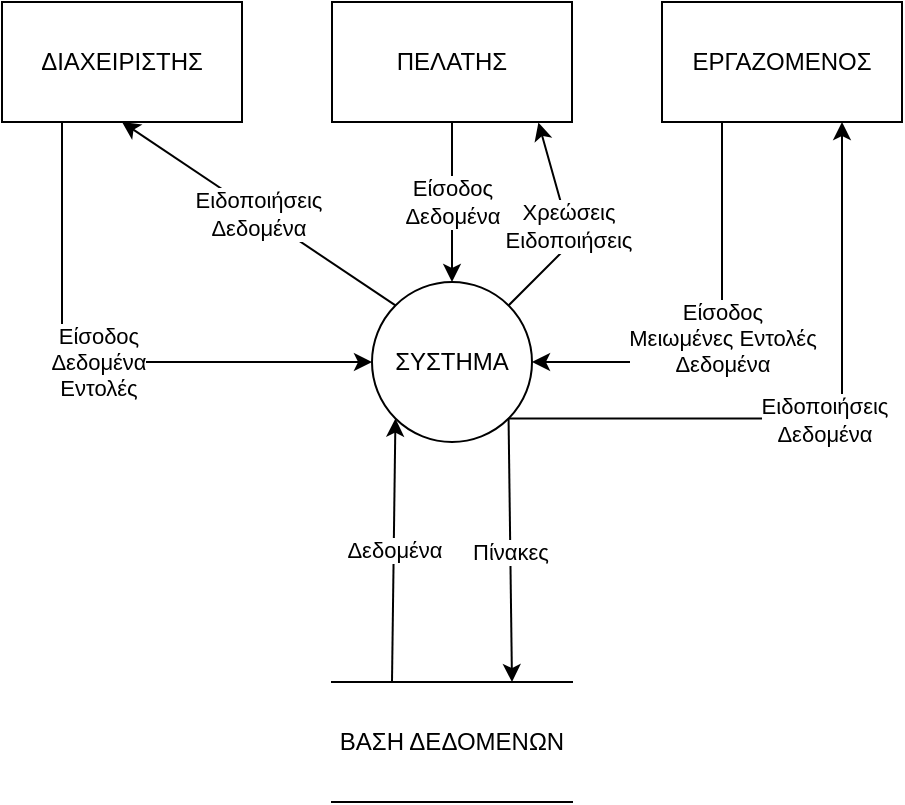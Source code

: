 <mxfile version="22.1.15" type="github" pages="15">
  <diagram name="Page-1" id="Eux3F0AucerZkPw8ORN1">
    <mxGraphModel dx="1221" dy="657" grid="1" gridSize="10" guides="1" tooltips="1" connect="1" arrows="1" fold="1" page="1" pageScale="1" pageWidth="850" pageHeight="1100" math="0" shadow="0">
      <root>
        <mxCell id="0" />
        <mxCell id="1" parent="0" />
        <mxCell id="pZjnXqSqqLrfiQQjLbsX-79" value="&lt;div&gt;ΔΙΑΧΕΙΡΙΣΤΗΣ&lt;/div&gt;" style="rounded=0;whiteSpace=wrap;html=1;" parent="1" vertex="1">
          <mxGeometry x="125" y="100" width="120" height="60" as="geometry" />
        </mxCell>
        <mxCell id="pZjnXqSqqLrfiQQjLbsX-83" value="&lt;div&gt;ΠΕΛΑΤΗΣ&lt;/div&gt;" style="rounded=0;whiteSpace=wrap;html=1;" parent="1" vertex="1">
          <mxGeometry x="290" y="100" width="120" height="60" as="geometry" />
        </mxCell>
        <mxCell id="pZjnXqSqqLrfiQQjLbsX-87" value="ΕΡΓΑΖΟΜΕΝΟΣ" style="rounded=0;whiteSpace=wrap;html=1;" parent="1" vertex="1">
          <mxGeometry x="455" y="100" width="120" height="60" as="geometry" />
        </mxCell>
        <mxCell id="pZjnXqSqqLrfiQQjLbsX-107" value="ΣΥΣΤΗΜΑ" style="ellipse;whiteSpace=wrap;html=1;aspect=fixed;" parent="1" vertex="1">
          <mxGeometry x="310" y="240" width="80" height="80" as="geometry" />
        </mxCell>
        <mxCell id="pZjnXqSqqLrfiQQjLbsX-115" value="ΒΑΣΗ ΔΕΔΟΜΕΝΩΝ" style="shape=partialRectangle;whiteSpace=wrap;html=1;top=1;bottom=1;fillColor=none;left=0;right=0;" parent="1" vertex="1">
          <mxGeometry x="290" y="440" width="120" height="60" as="geometry" />
        </mxCell>
        <mxCell id="pZjnXqSqqLrfiQQjLbsX-117" value="" style="endArrow=classic;html=1;rounded=0;entryX=0.5;entryY=1;entryDx=0;entryDy=0;exitX=0;exitY=0;exitDx=0;exitDy=0;" parent="1" source="pZjnXqSqqLrfiQQjLbsX-107" target="pZjnXqSqqLrfiQQjLbsX-79" edge="1">
          <mxGeometry relative="1" as="geometry">
            <mxPoint x="260" y="220" as="sourcePoint" />
            <mxPoint x="360" y="220" as="targetPoint" />
          </mxGeometry>
        </mxCell>
        <mxCell id="pZjnXqSqqLrfiQQjLbsX-118" value="&lt;div&gt;Ειδοποιήσεις&lt;/div&gt;&lt;div&gt;Δεδομένα&lt;/div&gt;" style="edgeLabel;resizable=0;html=1;align=center;verticalAlign=middle;" parent="pZjnXqSqqLrfiQQjLbsX-117" connectable="0" vertex="1">
          <mxGeometry relative="1" as="geometry" />
        </mxCell>
        <mxCell id="pZjnXqSqqLrfiQQjLbsX-120" value="" style="endArrow=classic;html=1;rounded=0;entryX=0;entryY=0.5;entryDx=0;entryDy=0;exitX=0.25;exitY=1;exitDx=0;exitDy=0;edgeStyle=orthogonalEdgeStyle;" parent="1" source="pZjnXqSqqLrfiQQjLbsX-79" target="pZjnXqSqqLrfiQQjLbsX-107" edge="1">
          <mxGeometry relative="1" as="geometry">
            <mxPoint x="260" y="220" as="sourcePoint" />
            <mxPoint x="360" y="220" as="targetPoint" />
          </mxGeometry>
        </mxCell>
        <mxCell id="pZjnXqSqqLrfiQQjLbsX-121" value="&lt;div&gt;Είσοδος&lt;/div&gt;&lt;div&gt;Δεδομένα&lt;/div&gt;&lt;div&gt;Εντολές&lt;br&gt;&lt;/div&gt;" style="edgeLabel;resizable=0;html=1;align=center;verticalAlign=middle;" parent="pZjnXqSqqLrfiQQjLbsX-120" connectable="0" vertex="1">
          <mxGeometry relative="1" as="geometry" />
        </mxCell>
        <mxCell id="pZjnXqSqqLrfiQQjLbsX-122" value="" style="endArrow=classic;html=1;rounded=0;entryX=0.5;entryY=0;entryDx=0;entryDy=0;exitX=0.5;exitY=1;exitDx=0;exitDy=0;" parent="1" source="pZjnXqSqqLrfiQQjLbsX-83" target="pZjnXqSqqLrfiQQjLbsX-107" edge="1">
          <mxGeometry relative="1" as="geometry">
            <mxPoint x="260" y="220" as="sourcePoint" />
            <mxPoint x="360" y="220" as="targetPoint" />
          </mxGeometry>
        </mxCell>
        <mxCell id="pZjnXqSqqLrfiQQjLbsX-123" value="&lt;div&gt;Είσοδος&lt;/div&gt;&lt;div&gt;Δεδομένα&lt;br&gt;&lt;/div&gt;" style="edgeLabel;resizable=0;html=1;align=center;verticalAlign=middle;" parent="pZjnXqSqqLrfiQQjLbsX-122" connectable="0" vertex="1">
          <mxGeometry relative="1" as="geometry" />
        </mxCell>
        <mxCell id="pZjnXqSqqLrfiQQjLbsX-124" value="" style="endArrow=classic;html=1;rounded=0;exitX=1;exitY=0;exitDx=0;exitDy=0;entryX=0.86;entryY=1.004;entryDx=0;entryDy=0;entryPerimeter=0;" parent="1" source="pZjnXqSqqLrfiQQjLbsX-107" target="pZjnXqSqqLrfiQQjLbsX-83" edge="1">
          <mxGeometry relative="1" as="geometry">
            <mxPoint x="260" y="220" as="sourcePoint" />
            <mxPoint x="360" y="220" as="targetPoint" />
            <Array as="points">
              <mxPoint x="410" y="220" />
            </Array>
          </mxGeometry>
        </mxCell>
        <mxCell id="pZjnXqSqqLrfiQQjLbsX-125" value="&lt;div&gt;Χρεώσεις&lt;/div&gt;&lt;div&gt;Ειδοποιήσεις&lt;/div&gt;" style="edgeLabel;resizable=0;html=1;align=center;verticalAlign=middle;" parent="pZjnXqSqqLrfiQQjLbsX-124" connectable="0" vertex="1">
          <mxGeometry relative="1" as="geometry" />
        </mxCell>
        <mxCell id="pZjnXqSqqLrfiQQjLbsX-126" value="" style="endArrow=classic;html=1;rounded=0;exitX=0.25;exitY=1;exitDx=0;exitDy=0;entryX=1;entryY=0.5;entryDx=0;entryDy=0;edgeStyle=orthogonalEdgeStyle;" parent="1" source="pZjnXqSqqLrfiQQjLbsX-87" target="pZjnXqSqqLrfiQQjLbsX-107" edge="1">
          <mxGeometry relative="1" as="geometry">
            <mxPoint x="465" y="270" as="sourcePoint" />
            <mxPoint x="565" y="270" as="targetPoint" />
            <Array as="points">
              <mxPoint x="485" y="280" />
            </Array>
          </mxGeometry>
        </mxCell>
        <mxCell id="pZjnXqSqqLrfiQQjLbsX-127" value="&lt;div&gt;Είσοδος&lt;/div&gt;&lt;div&gt;Μειωμένες Εντολές&lt;/div&gt;&lt;div&gt;Δεδομένα&lt;br&gt;&lt;/div&gt;" style="edgeLabel;resizable=0;html=1;align=center;verticalAlign=middle;" parent="pZjnXqSqqLrfiQQjLbsX-126" connectable="0" vertex="1">
          <mxGeometry relative="1" as="geometry" />
        </mxCell>
        <mxCell id="pZjnXqSqqLrfiQQjLbsX-128" value="" style="endArrow=classic;html=1;rounded=0;exitX=1;exitY=1;exitDx=0;exitDy=0;edgeStyle=orthogonalEdgeStyle;entryX=0.75;entryY=1;entryDx=0;entryDy=0;" parent="1" source="pZjnXqSqqLrfiQQjLbsX-107" target="pZjnXqSqqLrfiQQjLbsX-87" edge="1">
          <mxGeometry relative="1" as="geometry">
            <mxPoint x="350" y="310" as="sourcePoint" />
            <mxPoint x="620" y="240" as="targetPoint" />
          </mxGeometry>
        </mxCell>
        <mxCell id="pZjnXqSqqLrfiQQjLbsX-129" value="&lt;div&gt;Ειδοποιήσεις&lt;/div&gt;&lt;div&gt;Δεδομένα&lt;/div&gt;" style="edgeLabel;resizable=0;html=1;align=center;verticalAlign=middle;" parent="pZjnXqSqqLrfiQQjLbsX-128" connectable="0" vertex="1">
          <mxGeometry relative="1" as="geometry" />
        </mxCell>
        <mxCell id="XfCxSJbAbxrhB7cOnJ9r-1" value="" style="endArrow=classic;html=1;rounded=0;exitX=0.25;exitY=0;exitDx=0;exitDy=0;entryX=0;entryY=1;entryDx=0;entryDy=0;" parent="1" source="pZjnXqSqqLrfiQQjLbsX-115" target="pZjnXqSqqLrfiQQjLbsX-107" edge="1">
          <mxGeometry relative="1" as="geometry">
            <mxPoint x="260" y="330" as="sourcePoint" />
            <mxPoint x="360" y="330" as="targetPoint" />
          </mxGeometry>
        </mxCell>
        <mxCell id="XfCxSJbAbxrhB7cOnJ9r-2" value="Δεδομένα" style="edgeLabel;resizable=0;html=1;align=center;verticalAlign=middle;" parent="XfCxSJbAbxrhB7cOnJ9r-1" connectable="0" vertex="1">
          <mxGeometry relative="1" as="geometry" />
        </mxCell>
        <mxCell id="XfCxSJbAbxrhB7cOnJ9r-3" value="" style="endArrow=classic;html=1;rounded=0;entryX=0.75;entryY=0;entryDx=0;entryDy=0;exitX=1;exitY=1;exitDx=0;exitDy=0;" parent="1" source="pZjnXqSqqLrfiQQjLbsX-107" target="pZjnXqSqqLrfiQQjLbsX-115" edge="1">
          <mxGeometry relative="1" as="geometry">
            <mxPoint x="260" y="330" as="sourcePoint" />
            <mxPoint x="360" y="330" as="targetPoint" />
          </mxGeometry>
        </mxCell>
        <mxCell id="XfCxSJbAbxrhB7cOnJ9r-4" value="Πίνακες" style="edgeLabel;resizable=0;html=1;align=center;verticalAlign=middle;" parent="XfCxSJbAbxrhB7cOnJ9r-3" connectable="0" vertex="1">
          <mxGeometry relative="1" as="geometry" />
        </mxCell>
      </root>
    </mxGraphModel>
  </diagram>
  <diagram id="tc1sJgaj-yxreX8ZeLVH" name="Page-2">
    <mxGraphModel dx="2071" dy="2857" grid="1" gridSize="10" guides="1" tooltips="1" connect="1" arrows="1" fold="1" page="1" pageScale="1" pageWidth="850" pageHeight="1100" math="0" shadow="0">
      <root>
        <mxCell id="0" />
        <mxCell id="1" parent="0" />
        <mxCell id="gsW-XlBhcexn18_gbxGO-1" value="&lt;div&gt;(3)&lt;/div&gt;&lt;div&gt;ΔΙΑΧΕΙΡΗΣΗ ΑΝΤΑΛΑΚΤΙΚΩΝ&lt;/div&gt;" style="ellipse;whiteSpace=wrap;html=1;aspect=fixed;" parent="1" vertex="1">
          <mxGeometry x="210" y="-600" width="80" height="80" as="geometry" />
        </mxCell>
        <mxCell id="gsW-XlBhcexn18_gbxGO-2" value="(4)&lt;br&gt;&lt;div&gt;ΔΙΑΧΕΙΡΙΣΗ ΚΑΥΣΙΜΩΝ&lt;/div&gt;" style="ellipse;whiteSpace=wrap;html=1;aspect=fixed;" parent="1" vertex="1">
          <mxGeometry x="520" y="-590" width="80" height="80" as="geometry" />
        </mxCell>
        <mxCell id="gsW-XlBhcexn18_gbxGO-3" value="&lt;div&gt;(5)&lt;br&gt;&lt;/div&gt;&lt;div&gt;ΔΙΑΧΕΙΡΗΣΗ ΛΟΓΑΡΙΑΣΜΩΝ ΧΡΗΣΤΩΝ&lt;/div&gt;" style="ellipse;whiteSpace=wrap;html=1;aspect=fixed;" parent="1" vertex="1">
          <mxGeometry x="843.77" y="-730" width="80" height="80" as="geometry" />
        </mxCell>
        <mxCell id="gsW-XlBhcexn18_gbxGO-4" value="&lt;div&gt;(2)&lt;/div&gt;&lt;div&gt;ΔΙΑΧΕΙΡΗΣΗ ΠΑΡΚΑΡΙΣΜΑΤΟΣ&lt;/div&gt;" style="ellipse;whiteSpace=wrap;html=1;aspect=fixed;" parent="1" vertex="1">
          <mxGeometry y="-800" width="80" height="80" as="geometry" />
        </mxCell>
        <mxCell id="blnml_ldSb0ScRBL_w_9-1" value="ΒΑΣΗ ΔΕΔΟΜΕΝΩΝ" style="shape=partialRectangle;whiteSpace=wrap;html=1;top=1;bottom=1;fillColor=none;left=0;right=0;" parent="1" vertex="1">
          <mxGeometry x="-280" y="-100" width="1570" height="70" as="geometry" />
        </mxCell>
        <mxCell id="Gln_kRWUV5ZVzu4qQ7Gm-1" value="&lt;div&gt;ΔΙΑΧΕΙΡΙΣΤΗΣ&lt;/div&gt;" style="rounded=0;whiteSpace=wrap;html=1;" parent="1" vertex="1">
          <mxGeometry x="50" y="-1120" width="120" height="60" as="geometry" />
        </mxCell>
        <mxCell id="Gln_kRWUV5ZVzu4qQ7Gm-2" value="&lt;div&gt;ΠΕΛΑΤΗΣ&lt;/div&gt;" style="rounded=0;whiteSpace=wrap;html=1;" parent="1" vertex="1">
          <mxGeometry x="540" y="-1330" width="150" height="70" as="geometry" />
        </mxCell>
        <mxCell id="Gln_kRWUV5ZVzu4qQ7Gm-3" value="ΕΡΓΑΖΟΜΕΝΟΣ" style="rounded=0;whiteSpace=wrap;html=1;" parent="1" vertex="1">
          <mxGeometry x="790" y="-1030" width="120" height="60" as="geometry" />
        </mxCell>
        <mxCell id="edSRR48qMINlnQgjNyhS-7" style="rounded=0;orthogonalLoop=1;jettySize=auto;html=1;exitX=0;exitY=0.5;exitDx=0;exitDy=0;entryX=0.5;entryY=0;entryDx=0;entryDy=0;" parent="1" source="Gln_kRWUV5ZVzu4qQ7Gm-5" target="gsW-XlBhcexn18_gbxGO-1" edge="1">
          <mxGeometry relative="1" as="geometry" />
        </mxCell>
        <mxCell id="Gln_kRWUV5ZVzu4qQ7Gm-5" value="&lt;div&gt;(1)&lt;br&gt;&lt;/div&gt;&lt;div&gt;ΣΥΣΤΗΜΑ ΣΤΑΘΜΟΥ&lt;/div&gt;" style="ellipse;whiteSpace=wrap;html=1;aspect=fixed;" parent="1" vertex="1">
          <mxGeometry x="385" y="-870" width="80" height="80" as="geometry" />
        </mxCell>
        <mxCell id="MijS1WAfAghIPZlOO9dR-1" value="" style="endArrow=classic;html=1;rounded=0;entryX=1;entryY=0;entryDx=0;entryDy=0;exitX=0.25;exitY=1;exitDx=0;exitDy=0;" parent="1" source="Gln_kRWUV5ZVzu4qQ7Gm-3" target="Gln_kRWUV5ZVzu4qQ7Gm-5" edge="1">
          <mxGeometry relative="1" as="geometry">
            <mxPoint x="370" y="-740" as="sourcePoint" />
            <mxPoint x="470" y="-740" as="targetPoint" />
          </mxGeometry>
        </mxCell>
        <mxCell id="MijS1WAfAghIPZlOO9dR-2" value="Αυθεντικοποίηση" style="edgeLabel;resizable=0;html=1;align=center;verticalAlign=middle;" parent="MijS1WAfAghIPZlOO9dR-1" connectable="0" vertex="1">
          <mxGeometry relative="1" as="geometry">
            <mxPoint x="143" y="-11" as="offset" />
          </mxGeometry>
        </mxCell>
        <mxCell id="MijS1WAfAghIPZlOO9dR-3" value="" style="endArrow=classic;html=1;rounded=0;entryX=0.5;entryY=0;entryDx=0;entryDy=0;exitX=1;exitY=0.5;exitDx=0;exitDy=0;" parent="1" source="Gln_kRWUV5ZVzu4qQ7Gm-5" target="gsW-XlBhcexn18_gbxGO-3" edge="1">
          <mxGeometry relative="1" as="geometry">
            <mxPoint x="520" y="-860" as="sourcePoint" />
            <mxPoint x="620" y="-860" as="targetPoint" />
          </mxGeometry>
        </mxCell>
        <mxCell id="MijS1WAfAghIPZlOO9dR-4" value="Έλεγχος στοιχέιων" style="edgeLabel;resizable=0;html=1;align=center;verticalAlign=middle;" parent="MijS1WAfAghIPZlOO9dR-3" connectable="0" vertex="1">
          <mxGeometry relative="1" as="geometry">
            <mxPoint x="51" y="-15" as="offset" />
          </mxGeometry>
        </mxCell>
        <mxCell id="MijS1WAfAghIPZlOO9dR-6" value="" style="endArrow=classic;html=1;rounded=0;entryX=1;entryY=1;entryDx=0;entryDy=0;exitX=0;exitY=0;exitDx=0;exitDy=0;" parent="1" source="gsW-XlBhcexn18_gbxGO-3" target="Gln_kRWUV5ZVzu4qQ7Gm-5" edge="1">
          <mxGeometry relative="1" as="geometry">
            <mxPoint x="520" y="-860" as="sourcePoint" />
            <mxPoint x="620" y="-860" as="targetPoint" />
          </mxGeometry>
        </mxCell>
        <mxCell id="MijS1WAfAghIPZlOO9dR-7" value="Επαλήθευση" style="edgeLabel;resizable=0;html=1;align=center;verticalAlign=middle;" parent="MijS1WAfAghIPZlOO9dR-6" connectable="0" vertex="1">
          <mxGeometry relative="1" as="geometry">
            <mxPoint x="-5" y="15" as="offset" />
          </mxGeometry>
        </mxCell>
        <mxCell id="AzGUJz6Oc6T45bDB6ZNU-1" value="" style="endArrow=classic;html=1;rounded=0;entryX=0;entryY=0;entryDx=0;entryDy=0;exitX=0.5;exitY=1;exitDx=0;exitDy=0;" parent="1" source="Gln_kRWUV5ZVzu4qQ7Gm-5" target="gsW-XlBhcexn18_gbxGO-2" edge="1">
          <mxGeometry relative="1" as="geometry">
            <mxPoint x="420" y="-820" as="sourcePoint" />
            <mxPoint x="520" y="-820" as="targetPoint" />
          </mxGeometry>
        </mxCell>
        <mxCell id="AzGUJz6Oc6T45bDB6ZNU-2" value="&lt;div&gt;Παραγγελία&lt;/div&gt;" style="edgeLabel;resizable=0;html=1;align=center;verticalAlign=middle;" parent="AzGUJz6Oc6T45bDB6ZNU-1" connectable="0" vertex="1">
          <mxGeometry relative="1" as="geometry">
            <mxPoint x="12" y="54" as="offset" />
          </mxGeometry>
        </mxCell>
        <mxCell id="edSRR48qMINlnQgjNyhS-1" value="" style="endArrow=classic;html=1;rounded=0;exitX=0.5;exitY=0;exitDx=0;exitDy=0;entryX=0.782;entryY=0.908;entryDx=0;entryDy=0;entryPerimeter=0;" parent="1" source="gsW-XlBhcexn18_gbxGO-2" target="Gln_kRWUV5ZVzu4qQ7Gm-5" edge="1">
          <mxGeometry relative="1" as="geometry">
            <mxPoint x="360" y="-690" as="sourcePoint" />
            <mxPoint x="460" y="-690" as="targetPoint" />
          </mxGeometry>
        </mxCell>
        <mxCell id="edSRR48qMINlnQgjNyhS-2" value="Τιμή παραγγελίας" style="edgeLabel;resizable=0;html=1;align=center;verticalAlign=middle;" parent="edSRR48qMINlnQgjNyhS-1" connectable="0" vertex="1">
          <mxGeometry relative="1" as="geometry">
            <mxPoint x="76" y="28" as="offset" />
          </mxGeometry>
        </mxCell>
        <mxCell id="edSRR48qMINlnQgjNyhS-4" value="&lt;div&gt;Παραγγελία&lt;/div&gt;" style="edgeLabel;resizable=0;html=1;align=center;verticalAlign=middle;" parent="1" connectable="0" vertex="1">
          <mxGeometry x="260.0" y="-669.997" as="geometry" />
        </mxCell>
        <mxCell id="edSRR48qMINlnQgjNyhS-5" value="Τιμή παραγγελίας" style="edgeLabel;resizable=0;html=1;align=center;verticalAlign=middle;" parent="1" connectable="0" vertex="1">
          <mxGeometry x="340.004" y="-610.001" as="geometry" />
        </mxCell>
        <mxCell id="edSRR48qMINlnQgjNyhS-6" style="rounded=0;orthogonalLoop=1;jettySize=auto;html=1;exitX=1;exitY=0;exitDx=0;exitDy=0;entryX=0.118;entryY=0.804;entryDx=0;entryDy=0;entryPerimeter=0;" parent="1" source="gsW-XlBhcexn18_gbxGO-1" target="Gln_kRWUV5ZVzu4qQ7Gm-5" edge="1">
          <mxGeometry relative="1" as="geometry" />
        </mxCell>
        <mxCell id="edSRR48qMINlnQgjNyhS-9" value="" style="endArrow=classic;html=1;rounded=0;entryX=1.004;entryY=0.692;entryDx=0;entryDy=0;entryPerimeter=0;exitX=0.019;exitY=0.231;exitDx=0;exitDy=0;exitPerimeter=0;" parent="1" source="Gln_kRWUV5ZVzu4qQ7Gm-5" target="gsW-XlBhcexn18_gbxGO-4" edge="1">
          <mxGeometry relative="1" as="geometry">
            <mxPoint x="230" y="-730" as="sourcePoint" />
            <mxPoint x="330" y="-730" as="targetPoint" />
          </mxGeometry>
        </mxCell>
        <mxCell id="edSRR48qMINlnQgjNyhS-10" value="&lt;div&gt;Θέση&lt;/div&gt;&lt;div&gt;Χρόνος&lt;/div&gt;" style="edgeLabel;resizable=0;html=1;align=center;verticalAlign=middle;" parent="edSRR48qMINlnQgjNyhS-9" connectable="0" vertex="1">
          <mxGeometry relative="1" as="geometry">
            <mxPoint x="-85" y="50" as="offset" />
          </mxGeometry>
        </mxCell>
        <mxCell id="FMyDlYcTHc3wG3qEf-sw-1" value="" style="endArrow=classic;html=1;rounded=0;exitX=0.5;exitY=0;exitDx=0;exitDy=0;entryX=0;entryY=0;entryDx=0;entryDy=0;" parent="1" source="gsW-XlBhcexn18_gbxGO-4" target="Gln_kRWUV5ZVzu4qQ7Gm-5" edge="1">
          <mxGeometry relative="1" as="geometry">
            <mxPoint x="230" y="-800" as="sourcePoint" />
            <mxPoint x="260" y="-920" as="targetPoint" />
          </mxGeometry>
        </mxCell>
        <mxCell id="FMyDlYcTHc3wG3qEf-sw-2" value="&lt;div&gt;Τιμή&lt;/div&gt;&lt;div&gt;Τιμή/ώρα&lt;br&gt;&lt;/div&gt;" style="edgeLabel;resizable=0;html=1;align=center;verticalAlign=middle;" parent="FMyDlYcTHc3wG3qEf-sw-1" connectable="0" vertex="1">
          <mxGeometry relative="1" as="geometry">
            <mxPoint x="-58" y="-31" as="offset" />
          </mxGeometry>
        </mxCell>
        <mxCell id="FMyDlYcTHc3wG3qEf-sw-3" value="" style="endArrow=classic;html=1;rounded=0;entryX=1;entryY=0.5;entryDx=0;entryDy=0;exitX=0.26;exitY=0.007;exitDx=0;exitDy=0;exitPerimeter=0;" parent="1" source="Gln_kRWUV5ZVzu4qQ7Gm-5" target="Gln_kRWUV5ZVzu4qQ7Gm-1" edge="1">
          <mxGeometry relative="1" as="geometry">
            <mxPoint x="380" y="-930" as="sourcePoint" />
            <mxPoint x="480" y="-930" as="targetPoint" />
          </mxGeometry>
        </mxCell>
        <mxCell id="FMyDlYcTHc3wG3qEf-sw-4" value="&lt;div&gt;Στοιχεία πελατών&lt;/div&gt;&lt;div&gt;Κατάσταση συστήματος&lt;/div&gt;&lt;div&gt;Ειδοποιήσεις έλλειψης&lt;/div&gt;" style="edgeLabel;resizable=0;html=1;align=center;verticalAlign=middle;" parent="FMyDlYcTHc3wG3qEf-sw-3" connectable="0" vertex="1">
          <mxGeometry relative="1" as="geometry" />
        </mxCell>
        <mxCell id="FMyDlYcTHc3wG3qEf-sw-5" style="edgeStyle=orthogonalEdgeStyle;rounded=0;orthogonalLoop=1;jettySize=auto;html=1;exitX=1;exitY=0.25;exitDx=0;exitDy=0;entryX=0.338;entryY=-0.028;entryDx=0;entryDy=0;entryPerimeter=0;curved=1;" parent="1" source="Gln_kRWUV5ZVzu4qQ7Gm-1" target="Gln_kRWUV5ZVzu4qQ7Gm-5" edge="1">
          <mxGeometry relative="1" as="geometry" />
        </mxCell>
        <mxCell id="FMyDlYcTHc3wG3qEf-sw-6" value="&lt;div&gt;Αυθεντικοποίηση&lt;br&gt;&lt;/div&gt;&lt;div&gt;Εντολές διαχείρησης&lt;/div&gt;&lt;div&gt;Εντολές αγοράς&lt;/div&gt;&lt;div&gt;Εντολές αλλαγής δεδομένων&lt;/div&gt;&lt;div&gt;Εντολές αλλαγής τιμών&lt;/div&gt;&lt;div&gt;Παραγγελίες υλικών και καυσίμων&lt;br&gt;&lt;/div&gt;" style="text;html=1;align=center;verticalAlign=middle;resizable=0;points=[];autosize=1;strokeColor=none;fillColor=none;" parent="1" vertex="1">
          <mxGeometry x="150" y="-1215" width="200" height="100" as="geometry" />
        </mxCell>
        <mxCell id="FMyDlYcTHc3wG3qEf-sw-7" value="" style="endArrow=classic;html=1;rounded=0;exitX=0.941;exitY=1.048;exitDx=0;exitDy=0;entryX=0.688;entryY=0;entryDx=0;entryDy=0;entryPerimeter=0;exitPerimeter=0;" parent="1" source="Gln_kRWUV5ZVzu4qQ7Gm-2" target="Gln_kRWUV5ZVzu4qQ7Gm-5" edge="1">
          <mxGeometry relative="1" as="geometry">
            <mxPoint x="380" y="-1010" as="sourcePoint" />
            <mxPoint x="480" y="-1010" as="targetPoint" />
          </mxGeometry>
        </mxCell>
        <mxCell id="FMyDlYcTHc3wG3qEf-sw-8" value="&lt;div&gt;Αυθεντικοποίηση&lt;br&gt;&lt;/div&gt;&lt;div&gt;Δεδομένα αυτοκινήτου&lt;/div&gt;" style="edgeLabel;resizable=0;html=1;align=center;verticalAlign=middle;" parent="FMyDlYcTHc3wG3qEf-sw-7" connectable="0" vertex="1">
          <mxGeometry relative="1" as="geometry">
            <mxPoint x="76" y="-110" as="offset" />
          </mxGeometry>
        </mxCell>
        <mxCell id="FMyDlYcTHc3wG3qEf-sw-9" value="" style="endArrow=classic;html=1;rounded=0;exitX=0.778;exitY=0.11;exitDx=0;exitDy=0;exitPerimeter=0;entryX=0;entryY=0.5;entryDx=0;entryDy=0;" parent="1" source="Gln_kRWUV5ZVzu4qQ7Gm-5" target="Gln_kRWUV5ZVzu4qQ7Gm-3" edge="1">
          <mxGeometry relative="1" as="geometry">
            <mxPoint x="380" y="-970" as="sourcePoint" />
            <mxPoint x="480" y="-970" as="targetPoint" />
          </mxGeometry>
        </mxCell>
        <mxCell id="FMyDlYcTHc3wG3qEf-sw-10" value="Μερικά στοιχεία πελατών" style="edgeLabel;resizable=0;html=1;align=center;verticalAlign=middle;" parent="FMyDlYcTHc3wG3qEf-sw-9" connectable="0" vertex="1">
          <mxGeometry relative="1" as="geometry">
            <mxPoint y="-39" as="offset" />
          </mxGeometry>
        </mxCell>
        <mxCell id="FMyDlYcTHc3wG3qEf-sw-12" value="" style="endArrow=classic;html=1;rounded=0;exitX=0.5;exitY=0;exitDx=0;exitDy=0;entryX=0.399;entryY=1.036;entryDx=0;entryDy=0;entryPerimeter=0;" parent="1" source="Gln_kRWUV5ZVzu4qQ7Gm-5" target="Gln_kRWUV5ZVzu4qQ7Gm-2" edge="1">
          <mxGeometry relative="1" as="geometry">
            <mxPoint x="470" y="-1050" as="sourcePoint" />
            <mxPoint x="570" y="-1050" as="targetPoint" />
          </mxGeometry>
        </mxCell>
        <mxCell id="FMyDlYcTHc3wG3qEf-sw-13" value="&lt;div&gt;Απόδειξη/Τιμολόγιο&lt;/div&gt;&lt;div&gt;Άδεια και θέση παρκαρίσματος&lt;/div&gt;&lt;div&gt;Σειρά αναμονής επισκευής&lt;/div&gt;&lt;div&gt;Σειρά αναμονής ανεφοδιασμού καυσίμων&lt;br&gt;&lt;/div&gt;" style="edgeLabel;resizable=0;html=1;align=center;verticalAlign=middle;" parent="FMyDlYcTHc3wG3qEf-sw-12" connectable="0" vertex="1">
          <mxGeometry relative="1" as="geometry">
            <mxPoint x="-53" y="-151" as="offset" />
          </mxGeometry>
        </mxCell>
        <mxCell id="FMyDlYcTHc3wG3qEf-sw-14" value="" style="endArrow=classic;html=1;rounded=0;exitX=0.698;exitY=1.045;exitDx=0;exitDy=0;exitPerimeter=0;entryX=0.914;entryY=0.039;entryDx=0;entryDy=0;entryPerimeter=0;" parent="1" source="gsW-XlBhcexn18_gbxGO-3" target="blnml_ldSb0ScRBL_w_9-1" edge="1">
          <mxGeometry relative="1" as="geometry">
            <mxPoint x="220" y="-520" as="sourcePoint" />
            <mxPoint x="460" y="-80" as="targetPoint" />
          </mxGeometry>
        </mxCell>
        <mxCell id="FMyDlYcTHc3wG3qEf-sw-15" value="&lt;div&gt;Στοιχεία χρηστών&lt;/div&gt;&lt;div&gt;Εντολές δημιουργίας λογαριασμών&lt;/div&gt;" style="edgeLabel;resizable=0;html=1;align=center;verticalAlign=middle;" parent="FMyDlYcTHc3wG3qEf-sw-14" connectable="0" vertex="1">
          <mxGeometry relative="1" as="geometry">
            <mxPoint x="-190" y="-203" as="offset" />
          </mxGeometry>
        </mxCell>
        <mxCell id="FMyDlYcTHc3wG3qEf-sw-17" value="" style="endArrow=classic;html=1;rounded=0;entryX=1;entryY=0.5;entryDx=0;entryDy=0;exitX=0.959;exitY=-0.012;exitDx=0;exitDy=0;exitPerimeter=0;" parent="1" source="blnml_ldSb0ScRBL_w_9-1" target="gsW-XlBhcexn18_gbxGO-3" edge="1">
          <mxGeometry relative="1" as="geometry">
            <mxPoint x="490" y="-320" as="sourcePoint" />
            <mxPoint x="590" y="-320" as="targetPoint" />
          </mxGeometry>
        </mxCell>
        <mxCell id="FMyDlYcTHc3wG3qEf-sw-18" value="&lt;div&gt;Αυθεντικοποίηση χρηστών&lt;/div&gt;&lt;div&gt;Στοιχεία χρηστών&lt;br&gt;&lt;/div&gt;" style="edgeLabel;resizable=0;html=1;align=center;verticalAlign=middle;" parent="FMyDlYcTHc3wG3qEf-sw-17" connectable="0" vertex="1">
          <mxGeometry relative="1" as="geometry">
            <mxPoint x="87" y="1" as="offset" />
          </mxGeometry>
        </mxCell>
        <mxCell id="FMyDlYcTHc3wG3qEf-sw-19" value="" style="endArrow=classic;html=1;rounded=0;entryX=0.645;entryY=0;entryDx=0;entryDy=0;entryPerimeter=0;exitX=1;exitY=1;exitDx=0;exitDy=0;" parent="1" source="gsW-XlBhcexn18_gbxGO-2" target="blnml_ldSb0ScRBL_w_9-1" edge="1">
          <mxGeometry relative="1" as="geometry">
            <mxPoint x="390" y="-320" as="sourcePoint" />
            <mxPoint x="490" y="-320" as="targetPoint" />
          </mxGeometry>
        </mxCell>
        <mxCell id="FMyDlYcTHc3wG3qEf-sw-20" value="&lt;div&gt;Στοιχεία ανεφοδιασμού&lt;br&gt;&lt;/div&gt;&lt;div&gt;Κατάσταση αντλιών&lt;/div&gt;&lt;div&gt;Αποδείξεις/Τιμολόγια ανεφοδιασμού&lt;/div&gt;" style="edgeLabel;resizable=0;html=1;align=center;verticalAlign=middle;" parent="FMyDlYcTHc3wG3qEf-sw-19" connectable="0" vertex="1">
          <mxGeometry relative="1" as="geometry">
            <mxPoint x="59" y="-69" as="offset" />
          </mxGeometry>
        </mxCell>
        <mxCell id="FMyDlYcTHc3wG3qEf-sw-25" value="" style="endArrow=classic;html=1;rounded=0;exitX=0.617;exitY=-0.06;exitDx=0;exitDy=0;exitPerimeter=0;entryX=0.346;entryY=1.027;entryDx=0;entryDy=0;entryPerimeter=0;" parent="1" source="blnml_ldSb0ScRBL_w_9-1" target="gsW-XlBhcexn18_gbxGO-2" edge="1">
          <mxGeometry relative="1" as="geometry">
            <mxPoint x="530" y="-260" as="sourcePoint" />
            <mxPoint x="630" y="-260" as="targetPoint" />
          </mxGeometry>
        </mxCell>
        <mxCell id="FMyDlYcTHc3wG3qEf-sw-26" value="&lt;div&gt;Στάθμες καυσίμων&lt;/div&gt;" style="edgeLabel;resizable=0;html=1;align=center;verticalAlign=middle;" parent="FMyDlYcTHc3wG3qEf-sw-25" connectable="0" vertex="1">
          <mxGeometry relative="1" as="geometry">
            <mxPoint x="-38" y="10" as="offset" />
          </mxGeometry>
        </mxCell>
        <mxCell id="FMyDlYcTHc3wG3qEf-sw-27" value="" style="endArrow=classic;html=1;rounded=0;exitX=1;exitY=1;exitDx=0;exitDy=0;entryX=0.26;entryY=-0.024;entryDx=0;entryDy=0;entryPerimeter=0;" parent="1" source="gsW-XlBhcexn18_gbxGO-1" target="blnml_ldSb0ScRBL_w_9-1" edge="1">
          <mxGeometry relative="1" as="geometry">
            <mxPoint x="150" y="-420" as="sourcePoint" />
            <mxPoint x="250" y="-420" as="targetPoint" />
          </mxGeometry>
        </mxCell>
        <mxCell id="FMyDlYcTHc3wG3qEf-sw-28" value="&lt;div&gt;Στοιχεία παραγγελίας ανταλακτικών&lt;/div&gt;&lt;div&gt;Στοιχεία επισκευής πελατών&lt;/div&gt;&lt;div&gt;Κωδικοί ανταλακτικών&lt;/div&gt;" style="edgeLabel;resizable=0;html=1;align=center;verticalAlign=middle;" parent="FMyDlYcTHc3wG3qEf-sw-27" connectable="0" vertex="1">
          <mxGeometry relative="1" as="geometry">
            <mxPoint x="37" y="147" as="offset" />
          </mxGeometry>
        </mxCell>
        <mxCell id="FMyDlYcTHc3wG3qEf-sw-29" value="" style="endArrow=classic;html=1;rounded=0;entryX=0.325;entryY=0.989;entryDx=0;entryDy=0;entryPerimeter=0;exitX=0.232;exitY=0;exitDx=0;exitDy=0;exitPerimeter=0;" parent="1" source="blnml_ldSb0ScRBL_w_9-1" target="gsW-XlBhcexn18_gbxGO-1" edge="1">
          <mxGeometry relative="1" as="geometry">
            <mxPoint x="60" y="-240" as="sourcePoint" />
            <mxPoint x="160" y="-240" as="targetPoint" />
          </mxGeometry>
        </mxCell>
        <mxCell id="FMyDlYcTHc3wG3qEf-sw-30" value="&lt;div&gt;Στοιχεία ανταλακτικών&lt;/div&gt;&lt;div&gt;Κωδικοί ανταλακτικών&lt;/div&gt;&lt;div&gt;Στοιχεία χρηστών&lt;br&gt;&lt;/div&gt;" style="edgeLabel;resizable=0;html=1;align=center;verticalAlign=middle;" parent="FMyDlYcTHc3wG3qEf-sw-29" connectable="0" vertex="1">
          <mxGeometry relative="1" as="geometry">
            <mxPoint x="-49" y="-124" as="offset" />
          </mxGeometry>
        </mxCell>
        <mxCell id="FMyDlYcTHc3wG3qEf-sw-31" value="" style="endArrow=classic;html=1;rounded=0;exitX=0;exitY=0.5;exitDx=0;exitDy=0;entryX=0.023;entryY=-0.042;entryDx=0;entryDy=0;entryPerimeter=0;" parent="1" source="gsW-XlBhcexn18_gbxGO-4" target="blnml_ldSb0ScRBL_w_9-1" edge="1">
          <mxGeometry relative="1" as="geometry">
            <mxPoint x="-190" y="-410" as="sourcePoint" />
            <mxPoint x="-90" y="-410" as="targetPoint" />
          </mxGeometry>
        </mxCell>
        <mxCell id="FMyDlYcTHc3wG3qEf-sw-32" value="&lt;div&gt;Θέση κράτησης&lt;/div&gt;&lt;div&gt;Χρόνος κράτησης&lt;/div&gt;&lt;div&gt;Στοιχεία χρηστών&lt;br&gt;&lt;/div&gt;" style="edgeLabel;resizable=0;html=1;align=center;verticalAlign=middle;" parent="FMyDlYcTHc3wG3qEf-sw-31" connectable="0" vertex="1">
          <mxGeometry relative="1" as="geometry">
            <mxPoint x="-98" y="21" as="offset" />
          </mxGeometry>
        </mxCell>
        <mxCell id="FMyDlYcTHc3wG3qEf-sw-33" value="" style="endArrow=classic;html=1;rounded=0;exitX=0.125;exitY=-0.043;exitDx=0;exitDy=0;exitPerimeter=0;entryX=0.675;entryY=1.025;entryDx=0;entryDy=0;entryPerimeter=0;" parent="1" source="blnml_ldSb0ScRBL_w_9-1" target="gsW-XlBhcexn18_gbxGO-4" edge="1">
          <mxGeometry relative="1" as="geometry">
            <mxPoint x="-350" y="-370" as="sourcePoint" />
            <mxPoint x="-250" y="-370" as="targetPoint" />
          </mxGeometry>
        </mxCell>
        <mxCell id="FMyDlYcTHc3wG3qEf-sw-34" value="&lt;div&gt;Διαθέσιμες θέσεις&lt;/div&gt;&lt;div&gt;Στοιχεία χρηστών&lt;/div&gt;" style="edgeLabel;resizable=0;html=1;align=center;verticalAlign=middle;" parent="FMyDlYcTHc3wG3qEf-sw-33" connectable="0" vertex="1">
          <mxGeometry relative="1" as="geometry">
            <mxPoint x="-45" y="-10" as="offset" />
          </mxGeometry>
        </mxCell>
        <mxCell id="FMyDlYcTHc3wG3qEf-sw-38" value="" style="endArrow=classic;html=1;rounded=0;entryX=0.473;entryY=-0.06;entryDx=0;entryDy=0;entryPerimeter=0;exitX=0.444;exitY=1.028;exitDx=0;exitDy=0;exitPerimeter=0;" parent="1" source="Gln_kRWUV5ZVzu4qQ7Gm-5" target="blnml_ldSb0ScRBL_w_9-1" edge="1">
          <mxGeometry relative="1" as="geometry">
            <mxPoint x="280" y="-410" as="sourcePoint" />
            <mxPoint x="380" y="-410" as="targetPoint" />
          </mxGeometry>
        </mxCell>
        <mxCell id="FMyDlYcTHc3wG3qEf-sw-39" value="Εντολές" style="edgeLabel;resizable=0;html=1;align=center;verticalAlign=middle;" parent="FMyDlYcTHc3wG3qEf-sw-38" connectable="0" vertex="1">
          <mxGeometry relative="1" as="geometry">
            <mxPoint x="29" y="67" as="offset" />
          </mxGeometry>
        </mxCell>
        <mxCell id="FMyDlYcTHc3wG3qEf-sw-40" value="" style="endArrow=classic;html=1;rounded=0;exitX=0.431;exitY=-0.056;exitDx=0;exitDy=0;exitPerimeter=0;entryX=0.286;entryY=0.998;entryDx=0;entryDy=0;entryPerimeter=0;" parent="1" source="blnml_ldSb0ScRBL_w_9-1" target="Gln_kRWUV5ZVzu4qQ7Gm-5" edge="1">
          <mxGeometry relative="1" as="geometry">
            <mxPoint x="330" y="-310" as="sourcePoint" />
            <mxPoint x="430" y="-310" as="targetPoint" />
          </mxGeometry>
        </mxCell>
        <mxCell id="FMyDlYcTHc3wG3qEf-sw-41" value="&lt;div&gt;Στοιχεία χρηστών&lt;/div&gt;&lt;div&gt;Απόκριση εντολών&lt;br&gt;&lt;/div&gt;" style="edgeLabel;resizable=0;html=1;align=center;verticalAlign=middle;" parent="FMyDlYcTHc3wG3qEf-sw-40" connectable="0" vertex="1">
          <mxGeometry relative="1" as="geometry">
            <mxPoint x="-52" y="47" as="offset" />
          </mxGeometry>
        </mxCell>
      </root>
    </mxGraphModel>
  </diagram>
  <diagram id="cyS4UJVQYDwTcxmnST1g" name="Page-3">
    <mxGraphModel dx="2220" dy="1195" grid="1" gridSize="10" guides="1" tooltips="1" connect="1" arrows="1" fold="1" page="1" pageScale="1" pageWidth="850" pageHeight="1100" math="0" shadow="0">
      <root>
        <mxCell id="0" />
        <mxCell id="1" parent="0" />
        <mxCell id="hvHP17GirI26JHWV_POo-1" value="ΒΑΣΗ ΔΕΔΟΜΕΝΩΝ" style="shape=partialRectangle;whiteSpace=wrap;html=1;top=1;bottom=1;fillColor=none;left=0;right=0;" parent="1" vertex="1">
          <mxGeometry x="960" y="660" width="100" height="70" as="geometry" />
        </mxCell>
        <mxCell id="MWwmptspOfhXJhc-O6kD-1" value="&lt;div&gt;ΔΙΑΧΕΙΡΙΣΤΗΣ&lt;/div&gt;" style="rounded=0;whiteSpace=wrap;html=1;" parent="1" vertex="1">
          <mxGeometry x="730" y="1020" width="120" height="60" as="geometry" />
        </mxCell>
        <mxCell id="MWwmptspOfhXJhc-O6kD-2" value="&lt;div&gt;ΠΕΛΑΤΗΣ&lt;/div&gt;" style="rounded=0;whiteSpace=wrap;html=1;" parent="1" vertex="1">
          <mxGeometry x="300" y="500" width="120" height="60" as="geometry" />
        </mxCell>
        <mxCell id="MWwmptspOfhXJhc-O6kD-3" value="ΕΡΓΑΖΟΜΕΝΟΣ" style="rounded=0;whiteSpace=wrap;html=1;" parent="1" vertex="1">
          <mxGeometry y="690" width="120" height="60" as="geometry" />
        </mxCell>
        <mxCell id="GL96yVxfH-VmRSIBVdIf-1" value="&lt;div&gt;(1.1)&lt;br&gt;&lt;/div&gt;&lt;div&gt;ΣΥΣΤΗΜΑ ΔΙΑΧΕΙΡΗΣΗΣ ΠΛΗΡΩΜΩΝ&lt;/div&gt;" style="ellipse;whiteSpace=wrap;html=1;aspect=fixed;" parent="1" vertex="1">
          <mxGeometry x="690" y="490" width="80" height="80" as="geometry" />
        </mxCell>
        <mxCell id="dU5QbCyZm7w4lnZ_eIuF-1" value="(1.2)&lt;br&gt;&lt;div&gt;ΣΥΣΤΗΜΑ ΕΝΗΜΕΡΩΣΗΣ&lt;/div&gt;&lt;div&gt;ΠΕΛΑΤΩΝ&lt;br&gt;&lt;/div&gt;" style="ellipse;whiteSpace=wrap;html=1;aspect=fixed;" parent="1" vertex="1">
          <mxGeometry x="100" y="240" width="80" height="80" as="geometry" />
        </mxCell>
        <mxCell id="dU5QbCyZm7w4lnZ_eIuF-2" value="&lt;div&gt;(1.3)&lt;br&gt;&lt;/div&gt;&lt;div&gt;ΣΥΣΤΗΜΑ ΕΝΗΜΕΡΩΣΗΣ ΠΡΟΣΩΠΙΚΟΥ&lt;/div&gt;" style="ellipse;whiteSpace=wrap;html=1;aspect=fixed;" parent="1" vertex="1">
          <mxGeometry x="400" y="730" width="80" height="80" as="geometry" />
        </mxCell>
        <mxCell id="dU5QbCyZm7w4lnZ_eIuF-3" value="&lt;div&gt;(1.4)&lt;br&gt;&lt;/div&gt;&lt;div&gt;ΣΥΣΤΗΜΑ ΕΠΕΞΕΡΓΑΣΙΑΣ ΚΑΤΑΛΟΓΩΝ&lt;/div&gt;" style="ellipse;whiteSpace=wrap;html=1;aspect=fixed;" parent="1" vertex="1">
          <mxGeometry x="1110" y="760" width="80" height="80" as="geometry" />
        </mxCell>
        <mxCell id="dU5QbCyZm7w4lnZ_eIuF-4" value="&lt;div&gt;(1.5)&lt;/div&gt;&lt;div&gt;ΣΥΣΤΗΜΑ&lt;/div&gt;&lt;div&gt;ΔΙΑΧΕΙΡΗΣΗΣ ΔΕΔΟΜΕΝΩΝ&lt;br&gt;&lt;/div&gt;" style="ellipse;whiteSpace=wrap;html=1;aspect=fixed;" parent="1" vertex="1">
          <mxGeometry x="970" y="490" width="80" height="80" as="geometry" />
        </mxCell>
        <mxCell id="JF53AObyBSNoLGxlb_jK-1" value="" style="endArrow=classic;html=1;rounded=0;entryX=0.3;entryY=0;entryDx=0;entryDy=0;entryPerimeter=0;edgeStyle=orthogonalEdgeStyle;" parent="1" source="dU5QbCyZm7w4lnZ_eIuF-4" target="hvHP17GirI26JHWV_POo-1" edge="1">
          <mxGeometry relative="1" as="geometry">
            <mxPoint x="920" y="580" as="sourcePoint" />
            <mxPoint x="1020" y="580" as="targetPoint" />
            <Array as="points">
              <mxPoint x="990" y="600" />
              <mxPoint x="990" y="600" />
            </Array>
          </mxGeometry>
        </mxCell>
        <mxCell id="JF53AObyBSNoLGxlb_jK-2" value="&lt;div&gt;Δεδομένα&lt;/div&gt;" style="edgeLabel;resizable=0;html=1;align=center;verticalAlign=middle;" parent="JF53AObyBSNoLGxlb_jK-1" connectable="0" vertex="1">
          <mxGeometry relative="1" as="geometry">
            <mxPoint x="-35" as="offset" />
          </mxGeometry>
        </mxCell>
        <mxCell id="JF53AObyBSNoLGxlb_jK-3" value="" style="endArrow=classic;html=1;rounded=0;exitX=0.717;exitY=0.009;exitDx=0;exitDy=0;exitPerimeter=0;edgeStyle=orthogonalEdgeStyle;" parent="1" source="hvHP17GirI26JHWV_POo-1" target="dU5QbCyZm7w4lnZ_eIuF-4" edge="1">
          <mxGeometry relative="1" as="geometry">
            <mxPoint x="920" y="580" as="sourcePoint" />
            <mxPoint x="1030" y="590" as="targetPoint" />
            <Array as="points">
              <mxPoint x="1032" y="590" />
              <mxPoint x="1032" y="590" />
            </Array>
          </mxGeometry>
        </mxCell>
        <mxCell id="JF53AObyBSNoLGxlb_jK-4" value="Δεδομένα" style="edgeLabel;resizable=0;html=1;align=center;verticalAlign=middle;" parent="JF53AObyBSNoLGxlb_jK-3" connectable="0" vertex="1">
          <mxGeometry relative="1" as="geometry">
            <mxPoint x="34" as="offset" />
          </mxGeometry>
        </mxCell>
        <mxCell id="JF53AObyBSNoLGxlb_jK-6" value="" style="endArrow=classic;html=1;rounded=0;" parent="1" source="GL96yVxfH-VmRSIBVdIf-1" target="dU5QbCyZm7w4lnZ_eIuF-4" edge="1">
          <mxGeometry relative="1" as="geometry">
            <mxPoint x="790" y="420" as="sourcePoint" />
            <mxPoint x="890" y="420" as="targetPoint" />
          </mxGeometry>
        </mxCell>
        <mxCell id="JF53AObyBSNoLGxlb_jK-7" value="&lt;div&gt;Τιμολόγια&lt;/div&gt;&lt;div&gt;Αποδείξεις&lt;/div&gt;&lt;div&gt;Συναλαγές&lt;/div&gt;" style="edgeLabel;resizable=0;html=1;align=center;verticalAlign=middle;" parent="JF53AObyBSNoLGxlb_jK-6" connectable="0" vertex="1">
          <mxGeometry relative="1" as="geometry">
            <mxPoint x="-60" y="30" as="offset" />
          </mxGeometry>
        </mxCell>
        <mxCell id="JF53AObyBSNoLGxlb_jK-8" value="" style="endArrow=classic;html=1;rounded=0;entryX=0.898;entryY=0.183;entryDx=0;entryDy=0;entryPerimeter=0;edgeStyle=orthogonalEdgeStyle;" parent="1" source="dU5QbCyZm7w4lnZ_eIuF-4" target="GL96yVxfH-VmRSIBVdIf-1" edge="1">
          <mxGeometry relative="1" as="geometry">
            <mxPoint x="760" y="500" as="sourcePoint" />
            <mxPoint x="860" y="500" as="targetPoint" />
            <Array as="points">
              <mxPoint x="870" y="510" />
              <mxPoint x="870" y="505" />
            </Array>
          </mxGeometry>
        </mxCell>
        <mxCell id="JF53AObyBSNoLGxlb_jK-9" value="&lt;div&gt;Χρονος σταθμεύσεως&lt;/div&gt;&lt;div&gt;Κόστος υλικών επισκευής&lt;/div&gt;&lt;div&gt;Κόστος καυσίμων&lt;/div&gt;" style="edgeLabel;resizable=0;html=1;align=center;verticalAlign=middle;" parent="JF53AObyBSNoLGxlb_jK-8" connectable="0" vertex="1">
          <mxGeometry relative="1" as="geometry">
            <mxPoint x="-10" y="-26" as="offset" />
          </mxGeometry>
        </mxCell>
        <mxCell id="JF53AObyBSNoLGxlb_jK-10" value="" style="endArrow=classic;html=1;rounded=0;" parent="1" source="GL96yVxfH-VmRSIBVdIf-1" target="MWwmptspOfhXJhc-O6kD-2" edge="1">
          <mxGeometry relative="1" as="geometry">
            <mxPoint x="180" y="560" as="sourcePoint" />
            <mxPoint x="280" y="560" as="targetPoint" />
          </mxGeometry>
        </mxCell>
        <mxCell id="JF53AObyBSNoLGxlb_jK-11" value="&lt;div&gt;Απόδειξη/Τιμολόγιο&lt;/div&gt;&lt;div&gt;Κόστος υπηρεσίας&lt;/div&gt;&lt;div&gt;Φόρος προστιθέμενης αξίας&lt;br&gt;&lt;/div&gt;" style="edgeLabel;resizable=0;html=1;align=center;verticalAlign=middle;" parent="JF53AObyBSNoLGxlb_jK-10" connectable="0" vertex="1">
          <mxGeometry relative="1" as="geometry">
            <mxPoint y="30" as="offset" />
          </mxGeometry>
        </mxCell>
        <mxCell id="JF53AObyBSNoLGxlb_jK-12" value="" style="endArrow=classic;html=1;rounded=0;exitX=1;exitY=0.25;exitDx=0;exitDy=0;entryX=0.318;entryY=0.045;entryDx=0;entryDy=0;entryPerimeter=0;edgeStyle=orthogonalEdgeStyle;" parent="1" source="MWwmptspOfhXJhc-O6kD-2" target="GL96yVxfH-VmRSIBVdIf-1" edge="1">
          <mxGeometry relative="1" as="geometry">
            <mxPoint x="80" y="490" as="sourcePoint" />
            <mxPoint x="180" y="490" as="targetPoint" />
            <Array as="points">
              <mxPoint x="440" y="515" />
              <mxPoint x="440" y="494" />
            </Array>
          </mxGeometry>
        </mxCell>
        <mxCell id="JF53AObyBSNoLGxlb_jK-13" value="Πληρωμές" style="edgeLabel;resizable=0;html=1;align=center;verticalAlign=middle;" parent="JF53AObyBSNoLGxlb_jK-12" connectable="0" vertex="1">
          <mxGeometry relative="1" as="geometry">
            <mxPoint x="8" y="-14" as="offset" />
          </mxGeometry>
        </mxCell>
        <mxCell id="JF53AObyBSNoLGxlb_jK-14" value="" style="endArrow=classic;html=1;rounded=0;entryX=0.5;entryY=0;entryDx=0;entryDy=0;edgeStyle=orthogonalEdgeStyle;" parent="1" source="dU5QbCyZm7w4lnZ_eIuF-1" target="dU5QbCyZm7w4lnZ_eIuF-4" edge="1">
          <mxGeometry relative="1" as="geometry">
            <mxPoint x="370" y="320" as="sourcePoint" />
            <mxPoint x="470" y="320" as="targetPoint" />
          </mxGeometry>
        </mxCell>
        <mxCell id="JF53AObyBSNoLGxlb_jK-15" value="Ειδοποίηση ενημέρωσης χρηστών" style="edgeLabel;resizable=0;html=1;align=center;verticalAlign=middle;" parent="JF53AObyBSNoLGxlb_jK-14" connectable="0" vertex="1">
          <mxGeometry relative="1" as="geometry">
            <mxPoint y="-20" as="offset" />
          </mxGeometry>
        </mxCell>
        <mxCell id="JF53AObyBSNoLGxlb_jK-17" value="" style="endArrow=classic;html=1;rounded=0;exitX=0.25;exitY=0;exitDx=0;exitDy=0;exitPerimeter=0;edgeStyle=orthogonalEdgeStyle;" parent="1" source="dU5QbCyZm7w4lnZ_eIuF-4" target="dU5QbCyZm7w4lnZ_eIuF-1" edge="1">
          <mxGeometry relative="1" as="geometry">
            <mxPoint x="590" y="380" as="sourcePoint" />
            <mxPoint x="690" y="380" as="targetPoint" />
            <Array as="points">
              <mxPoint x="990" y="310" />
            </Array>
          </mxGeometry>
        </mxCell>
        <mxCell id="JF53AObyBSNoLGxlb_jK-18" value="&lt;div&gt;Αποδείξεις/Τιμολόγια&lt;/div&gt;&lt;div&gt;Ειδοποίηση ενημέρωσης χρήστη&lt;/div&gt;&lt;div&gt;Ειδοποίηση έλλειψης ανταλακτικών&lt;/div&gt;&lt;div&gt;Ειδοποίηση έλλειψης καυσίμων&lt;/div&gt;&lt;div&gt;Ειδοποίηση κόστους υπηρεσίας&lt;/div&gt;&lt;div&gt;Ευχαριστήρια ειδοποίηση&lt;br&gt;&lt;/div&gt;" style="edgeLabel;resizable=0;html=1;align=center;verticalAlign=middle;" parent="JF53AObyBSNoLGxlb_jK-17" connectable="0" vertex="1">
          <mxGeometry relative="1" as="geometry">
            <mxPoint y="50" as="offset" />
          </mxGeometry>
        </mxCell>
        <mxCell id="JF53AObyBSNoLGxlb_jK-19" value="" style="endArrow=classic;html=1;rounded=0;exitX=0.5;exitY=1;exitDx=0;exitDy=0;edgeStyle=orthogonalEdgeStyle;" parent="1" source="dU5QbCyZm7w4lnZ_eIuF-1" target="MWwmptspOfhXJhc-O6kD-2" edge="1">
          <mxGeometry relative="1" as="geometry">
            <mxPoint x="140" y="320.0" as="sourcePoint" />
            <mxPoint x="-270" y="500" as="targetPoint" />
            <Array as="points">
              <mxPoint x="140" y="340" />
              <mxPoint x="360" y="340" />
            </Array>
          </mxGeometry>
        </mxCell>
        <mxCell id="JF53AObyBSNoLGxlb_jK-20" value="&lt;div&gt;Κόστος υπηρεσιών&lt;/div&gt;&lt;div&gt;Ενημερώσεις για προσφορές και νέες υπηρεσίες&lt;br&gt;&lt;/div&gt;" style="edgeLabel;resizable=0;html=1;align=center;verticalAlign=middle;" parent="JF53AObyBSNoLGxlb_jK-19" connectable="0" vertex="1">
          <mxGeometry relative="1" as="geometry">
            <mxPoint x="-90" y="30" as="offset" />
          </mxGeometry>
        </mxCell>
        <mxCell id="JF53AObyBSNoLGxlb_jK-23" value="" style="endArrow=classic;html=1;rounded=0;exitX=0.5;exitY=1;exitDx=0;exitDy=0;edgeStyle=orthogonalEdgeStyle;entryX=1;entryY=0.5;entryDx=0;entryDy=0;" parent="1" source="GL96yVxfH-VmRSIBVdIf-1" target="dU5QbCyZm7w4lnZ_eIuF-2" edge="1">
          <mxGeometry relative="1" as="geometry">
            <mxPoint x="650" y="560" as="sourcePoint" />
            <mxPoint x="750" y="560" as="targetPoint" />
            <Array as="points">
              <mxPoint x="730" y="770" />
            </Array>
          </mxGeometry>
        </mxCell>
        <mxCell id="JF53AObyBSNoLGxlb_jK-24" value="&lt;div&gt;Ενημερώσεις συναλαγών&lt;/div&gt;&lt;div&gt;Αποδείξεις/Τιμολόγια&lt;/div&gt;" style="edgeLabel;resizable=0;html=1;align=center;verticalAlign=middle;" parent="JF53AObyBSNoLGxlb_jK-23" connectable="0" vertex="1">
          <mxGeometry relative="1" as="geometry">
            <mxPoint x="-45" y="-20" as="offset" />
          </mxGeometry>
        </mxCell>
        <mxCell id="JF53AObyBSNoLGxlb_jK-29" value="" style="endArrow=classic;html=1;rounded=0;exitX=0;exitY=1;exitDx=0;exitDy=0;entryX=0.788;entryY=0.938;entryDx=0;entryDy=0;entryPerimeter=0;edgeStyle=orthogonalEdgeStyle;" parent="1" source="dU5QbCyZm7w4lnZ_eIuF-4" target="dU5QbCyZm7w4lnZ_eIuF-2" edge="1">
          <mxGeometry relative="1" as="geometry">
            <mxPoint x="580" y="610" as="sourcePoint" />
            <mxPoint x="680" y="610" as="targetPoint" />
            <Array as="points">
              <mxPoint x="910" y="558" />
              <mxPoint x="910" y="805" />
            </Array>
          </mxGeometry>
        </mxCell>
        <mxCell id="JF53AObyBSNoLGxlb_jK-30" value="&lt;div&gt;Ενημερώσεις απώλειας ανταλακτικών&lt;/div&gt;&lt;div&gt;Ενημερώσεις χαμηλής στάθμης καυσίμων&lt;/div&gt;&lt;div&gt;Ενημερώσεις τιμών ανταλακτικών&lt;/div&gt;&lt;div&gt;Ενημερώσεις τιμών καυσίμων&lt;/div&gt;&lt;div&gt;Ενημερώσεις κατάστασης παρκαρίσματος πελατών&lt;/div&gt;&lt;div&gt;Ενημερώσεις αλλαγής δεδομένων από το προσωπικό&lt;/div&gt;" style="edgeLabel;resizable=0;html=1;align=center;verticalAlign=middle;" parent="JF53AObyBSNoLGxlb_jK-29" connectable="0" vertex="1">
          <mxGeometry relative="1" as="geometry">
            <mxPoint x="-66" y="55" as="offset" />
          </mxGeometry>
        </mxCell>
        <mxCell id="JF53AObyBSNoLGxlb_jK-32" value="" style="endArrow=classic;html=1;rounded=0;exitX=0.743;exitY=1.019;exitDx=0;exitDy=0;edgeStyle=orthogonalEdgeStyle;exitPerimeter=0;" parent="1" source="dU5QbCyZm7w4lnZ_eIuF-2" target="MWwmptspOfhXJhc-O6kD-1" edge="1">
          <mxGeometry relative="1" as="geometry">
            <mxPoint x="230" y="820" as="sourcePoint" />
            <mxPoint x="330" y="820" as="targetPoint" />
            <Array as="points">
              <mxPoint x="459" y="1040" />
              <mxPoint x="780" y="1040" />
            </Array>
          </mxGeometry>
        </mxCell>
        <mxCell id="JF53AObyBSNoLGxlb_jK-33" value="&lt;div&gt;Ενημερώσεις&amp;nbsp; απώλειας ανταλακτικών&lt;/div&gt;&lt;div&gt;Ενημερώσεις χαμηλής στάθμης καυσίμων&lt;/div&gt;&lt;div&gt;Ενημερώσεις τιμών ανταλακτικών&lt;/div&gt;&lt;div&gt;Ενημερώσεις τιμών καυσίμων&lt;/div&gt;&lt;div&gt;Ενημερώσεις κατάστασης παρκαρίσματος πελατών&lt;/div&gt;&lt;div&gt;Ενημερώσεις αλλαγής δεδομένων&lt;br&gt;&lt;/div&gt;" style="edgeLabel;resizable=0;html=1;align=center;verticalAlign=middle;" parent="JF53AObyBSNoLGxlb_jK-32" connectable="0" vertex="1">
          <mxGeometry relative="1" as="geometry">
            <mxPoint x="-170" y="-70" as="offset" />
          </mxGeometry>
        </mxCell>
        <mxCell id="JF53AObyBSNoLGxlb_jK-36" value="" style="endArrow=classic;html=1;rounded=0;edgeStyle=orthogonalEdgeStyle;" parent="1" source="dU5QbCyZm7w4lnZ_eIuF-2" target="MWwmptspOfhXJhc-O6kD-3" edge="1">
          <mxGeometry relative="1" as="geometry">
            <mxPoint x="110" y="730" as="sourcePoint" />
            <mxPoint x="210" y="730" as="targetPoint" />
            <Array as="points">
              <mxPoint x="390" y="770" />
              <mxPoint x="390" y="720" />
            </Array>
          </mxGeometry>
        </mxCell>
        <mxCell id="JF53AObyBSNoLGxlb_jK-37" value="&lt;div&gt;Ενημερώσεις τιμών ανταλακτικών&lt;/div&gt;&lt;div&gt;Ενημερώσεις τιμών καυσίμων&lt;br&gt;&lt;/div&gt;" style="edgeLabel;resizable=0;html=1;align=center;verticalAlign=middle;" parent="JF53AObyBSNoLGxlb_jK-36" connectable="0" vertex="1">
          <mxGeometry relative="1" as="geometry">
            <mxPoint x="-65" y="-30" as="offset" />
          </mxGeometry>
        </mxCell>
        <mxCell id="PNCiDfZqinOpVaOPHiRU-1" value="" style="endArrow=classic;html=1;rounded=0;exitX=1;exitY=0.5;exitDx=0;exitDy=0;entryX=0.5;entryY=1;entryDx=0;entryDy=0;edgeStyle=orthogonalEdgeStyle;" parent="1" source="MWwmptspOfhXJhc-O6kD-1" target="dU5QbCyZm7w4lnZ_eIuF-3" edge="1">
          <mxGeometry relative="1" as="geometry">
            <mxPoint x="760" y="780" as="sourcePoint" />
            <mxPoint x="860" y="780" as="targetPoint" />
          </mxGeometry>
        </mxCell>
        <mxCell id="PNCiDfZqinOpVaOPHiRU-2" value="&lt;div&gt;Εντολές αλλαγής τιμών ανταλακτικών&lt;/div&gt;&lt;div&gt;Εντολές αλλαγής τιμών καυσίμων&lt;/div&gt;&lt;div&gt;Εντολές αγοράς ανταλακτικών&lt;/div&gt;&lt;div&gt;Εντολές αγοράς καυσίμων&lt;br&gt;&lt;/div&gt;" style="edgeLabel;resizable=0;html=1;align=center;verticalAlign=middle;" parent="PNCiDfZqinOpVaOPHiRU-1" connectable="0" vertex="1">
          <mxGeometry relative="1" as="geometry">
            <mxPoint x="-145" y="-40" as="offset" />
          </mxGeometry>
        </mxCell>
        <mxCell id="PNCiDfZqinOpVaOPHiRU-3" value="" style="endArrow=classic;html=1;rounded=0;exitX=0.5;exitY=0;exitDx=0;exitDy=0;entryX=1;entryY=0.5;entryDx=0;entryDy=0;edgeStyle=orthogonalEdgeStyle;" parent="1" source="dU5QbCyZm7w4lnZ_eIuF-3" target="dU5QbCyZm7w4lnZ_eIuF-4" edge="1">
          <mxGeometry relative="1" as="geometry">
            <mxPoint x="1030" y="780" as="sourcePoint" />
            <mxPoint x="1130" y="780" as="targetPoint" />
          </mxGeometry>
        </mxCell>
        <mxCell id="PNCiDfZqinOpVaOPHiRU-4" value="&lt;div&gt;Εντολές διαχείρησης τιμών καυσίμων&lt;/div&gt;&lt;div&gt;Εντολές διαχείρησης τιμών ανταλακτικών&lt;/div&gt;" style="edgeLabel;resizable=0;html=1;align=center;verticalAlign=middle;" parent="PNCiDfZqinOpVaOPHiRU-3" connectable="0" vertex="1">
          <mxGeometry relative="1" as="geometry">
            <mxPoint x="110" y="95" as="offset" />
          </mxGeometry>
        </mxCell>
      </root>
    </mxGraphModel>
  </diagram>
  <diagram id="fWIwdu56dfDtXtpqO-aJ" name="Page-4">
    <mxGraphModel dx="1221" dy="2857" grid="1" gridSize="10" guides="1" tooltips="1" connect="1" arrows="1" fold="1" page="1" pageScale="1" pageWidth="850" pageHeight="1100" math="0" shadow="0">
      <root>
        <mxCell id="0" />
        <mxCell id="1" parent="0" />
        <mxCell id="xpE7oVKuY19-OdYWGlb_-1" value="ΒΑΣΗ ΔΕΔΟΜΕΝΩΝ" style="shape=partialRectangle;whiteSpace=wrap;html=1;top=1;bottom=1;fillColor=none;left=0;right=0;" parent="1" vertex="1">
          <mxGeometry x="210" y="-720" width="430" height="70" as="geometry" />
        </mxCell>
        <mxCell id="xpE7oVKuY19-OdYWGlb_-2" value="&lt;div&gt;ΔΙΑΧΕΙΡΙΣΤΗΣ&lt;/div&gt;" style="rounded=0;whiteSpace=wrap;html=1;" parent="1" vertex="1">
          <mxGeometry x="425" y="-1310" width="120" height="60" as="geometry" />
        </mxCell>
        <mxCell id="xpE7oVKuY19-OdYWGlb_-3" value="&lt;div&gt;ΠΕΛΑΤΗΣ&lt;/div&gt;" style="rounded=0;whiteSpace=wrap;html=1;" parent="1" vertex="1">
          <mxGeometry x="80" y="-1280" width="120" height="60" as="geometry" />
        </mxCell>
        <mxCell id="xpE7oVKuY19-OdYWGlb_-4" value="ΕΡΓΑΖΟΜΕΝΟΣ" style="rounded=0;whiteSpace=wrap;html=1;" parent="1" vertex="1">
          <mxGeometry x="830" y="-1250" width="120" height="60" as="geometry" />
        </mxCell>
        <mxCell id="n4Bwv6tfqqoi8NOuWylS-1" value="&lt;div&gt;(2.1)&lt;br&gt;&lt;/div&gt;&lt;div&gt;ΔΙΑΧΕΙΡΗΣΗ ΘΕΣΗΣ&lt;br&gt;&lt;/div&gt;" style="ellipse;whiteSpace=wrap;html=1;aspect=fixed;" parent="1" vertex="1">
          <mxGeometry x="60" y="-1000" width="80" height="80" as="geometry" />
        </mxCell>
        <mxCell id="Qy2-NrmQ0YPFV6Z0pYgS-1" value="&lt;div&gt;(2.2)&lt;br&gt;&lt;/div&gt;&lt;div&gt;ΔΙΑΧΕΙΡΗΣΗ&lt;/div&gt;&lt;div&gt;&lt;span style=&quot;background-color: initial;&quot;&gt;ΔΕΔΟΜΕΝΩΝ&amp;nbsp;&lt;/span&gt;&lt;/div&gt;&lt;div&gt;&lt;span style=&quot;background-color: initial;&quot;&gt;ΑΥΤΟΚΙΝΗΤΩΝ&lt;/span&gt;&lt;br&gt;&lt;/div&gt;" style="ellipse;whiteSpace=wrap;html=1;aspect=fixed;" parent="1" vertex="1">
          <mxGeometry x="365" y="-1000" width="80" height="80" as="geometry" />
        </mxCell>
        <mxCell id="R6AZZCkubViBJoT3hjhV-1" value="&lt;div&gt;(2.3)&lt;br&gt;&lt;/div&gt;&lt;div&gt;ΣΥΣΤΗΜΑ ΧΡΕΩΣΗΣ&lt;/div&gt;&lt;div&gt;ΠΑΡΚΑΡΙΣΜΑΤΟΣ&lt;br&gt;&lt;/div&gt;" style="ellipse;whiteSpace=wrap;html=1;aspect=fixed;" parent="1" vertex="1">
          <mxGeometry x="690" y="-1000" width="80" height="80" as="geometry" />
        </mxCell>
        <mxCell id="fb2b9NKIqywXk73USdex-1" value="" style="endArrow=classic;html=1;rounded=0;exitX=0.115;exitY=-0.005;exitDx=0;exitDy=0;exitPerimeter=0;entryX=0.823;entryY=0.952;entryDx=0;entryDy=0;entryPerimeter=0;" parent="1" source="xpE7oVKuY19-OdYWGlb_-1" target="n4Bwv6tfqqoi8NOuWylS-1" edge="1">
          <mxGeometry relative="1" as="geometry">
            <mxPoint x="400" y="-930" as="sourcePoint" />
            <mxPoint x="560" y="-930" as="targetPoint" />
          </mxGeometry>
        </mxCell>
        <mxCell id="fb2b9NKIqywXk73USdex-2" value="Ελευθερες θεσις&lt;br&gt;ωρα διαθετιμοτιτας" style="edgeLabel;resizable=0;html=1;align=center;verticalAlign=middle;" parent="fb2b9NKIqywXk73USdex-1" connectable="0" vertex="1">
          <mxGeometry relative="1" as="geometry">
            <mxPoint x="27" y="-8" as="offset" />
          </mxGeometry>
        </mxCell>
        <mxCell id="fb2b9NKIqywXk73USdex-4" value="" style="endArrow=classic;html=1;rounded=0;entryX=0;entryY=0.5;entryDx=0;entryDy=0;exitX=0.294;exitY=0.994;exitDx=0;exitDy=0;exitPerimeter=0;" parent="1" source="n4Bwv6tfqqoi8NOuWylS-1" target="xpE7oVKuY19-OdYWGlb_-1" edge="1">
          <mxGeometry relative="1" as="geometry">
            <mxPoint x="50" y="-900" as="sourcePoint" />
            <mxPoint x="560" y="-930" as="targetPoint" />
          </mxGeometry>
        </mxCell>
        <mxCell id="fb2b9NKIqywXk73USdex-5" value="Κρατιμενες θεσης&lt;br&gt;ωρα κρατισις" style="edgeLabel;resizable=0;html=1;align=center;verticalAlign=middle;" parent="fb2b9NKIqywXk73USdex-4" connectable="0" vertex="1">
          <mxGeometry relative="1" as="geometry" />
        </mxCell>
        <mxCell id="fb2b9NKIqywXk73USdex-8" value="" style="endArrow=classic;html=1;rounded=0;exitX=0.562;exitY=-0.026;exitDx=0;exitDy=0;exitPerimeter=0;entryX=1;entryY=1;entryDx=0;entryDy=0;" parent="1" source="xpE7oVKuY19-OdYWGlb_-1" target="Qy2-NrmQ0YPFV6Z0pYgS-1" edge="1">
          <mxGeometry relative="1" as="geometry">
            <mxPoint x="500" y="-850" as="sourcePoint" />
            <mxPoint x="600" y="-850" as="targetPoint" />
          </mxGeometry>
        </mxCell>
        <mxCell id="fb2b9NKIqywXk73USdex-9" value="Αριθμος πινακιδας&lt;br&gt;Μεγεθος μοντελου αυτοκινιτου" style="edgeLabel;resizable=0;html=1;align=center;verticalAlign=middle;" parent="fb2b9NKIqywXk73USdex-8" connectable="0" vertex="1">
          <mxGeometry relative="1" as="geometry">
            <mxPoint x="28" y="-13" as="offset" />
          </mxGeometry>
        </mxCell>
        <mxCell id="fb2b9NKIqywXk73USdex-10" value="" style="endArrow=classic;html=1;rounded=0;exitX=0.855;exitY=-0.026;exitDx=0;exitDy=0;exitPerimeter=0;entryX=0;entryY=1;entryDx=0;entryDy=0;" parent="1" source="xpE7oVKuY19-OdYWGlb_-1" target="R6AZZCkubViBJoT3hjhV-1" edge="1">
          <mxGeometry relative="1" as="geometry">
            <mxPoint x="310" y="-830" as="sourcePoint" />
            <mxPoint x="410" y="-830" as="targetPoint" />
          </mxGeometry>
        </mxCell>
        <mxCell id="fb2b9NKIqywXk73USdex-11" value="Ωρα σταθμευσης&lt;br&gt;Θεση&lt;br&gt;Αριθμος πινακιδας" style="edgeLabel;resizable=0;html=1;align=center;verticalAlign=middle;" parent="fb2b9NKIqywXk73USdex-10" connectable="0" vertex="1">
          <mxGeometry relative="1" as="geometry">
            <mxPoint x="-10" y="-33" as="offset" />
          </mxGeometry>
        </mxCell>
        <mxCell id="fb2b9NKIqywXk73USdex-12" value="" style="endArrow=classic;html=1;rounded=0;entryX=1;entryY=0;entryDx=0;entryDy=0;exitX=1;exitY=1;exitDx=0;exitDy=0;" parent="1" source="R6AZZCkubViBJoT3hjhV-1" target="xpE7oVKuY19-OdYWGlb_-1" edge="1">
          <mxGeometry relative="1" as="geometry">
            <mxPoint x="770" y="-890" as="sourcePoint" />
            <mxPoint x="390" y="-880" as="targetPoint" />
          </mxGeometry>
        </mxCell>
        <mxCell id="fb2b9NKIqywXk73USdex-13" value="Τημολογια παρκαρισματος&lt;br&gt;Ελευθερες θεσις" style="edgeLabel;resizable=0;html=1;align=center;verticalAlign=middle;" parent="fb2b9NKIqywXk73USdex-12" connectable="0" vertex="1">
          <mxGeometry relative="1" as="geometry">
            <mxPoint x="61" y="-24" as="offset" />
          </mxGeometry>
        </mxCell>
        <mxCell id="fb2b9NKIqywXk73USdex-16" value="" style="endArrow=classic;html=1;rounded=0;entryX=1.008;entryY=0.35;entryDx=0;entryDy=0;entryPerimeter=0;exitX=0;exitY=0.5;exitDx=0;exitDy=0;" parent="1" source="Qy2-NrmQ0YPFV6Z0pYgS-1" target="n4Bwv6tfqqoi8NOuWylS-1" edge="1">
          <mxGeometry relative="1" as="geometry">
            <mxPoint x="290" y="-960" as="sourcePoint" />
            <mxPoint x="510" y="-940" as="targetPoint" />
          </mxGeometry>
        </mxCell>
        <mxCell id="fb2b9NKIqywXk73USdex-17" value="Μεγεθος μοντελου αυτοκινιτου" style="edgeLabel;resizable=0;html=1;align=center;verticalAlign=middle;" parent="fb2b9NKIqywXk73USdex-16" connectable="0" vertex="1">
          <mxGeometry relative="1" as="geometry">
            <mxPoint x="17" y="-4" as="offset" />
          </mxGeometry>
        </mxCell>
        <mxCell id="fb2b9NKIqywXk73USdex-18" value="" style="endArrow=classic;html=1;rounded=0;exitX=0.252;exitY=0.089;exitDx=0;exitDy=0;exitPerimeter=0;entryX=0.25;entryY=1;entryDx=0;entryDy=0;" parent="1" source="n4Bwv6tfqqoi8NOuWylS-1" target="xpE7oVKuY19-OdYWGlb_-3" edge="1">
          <mxGeometry relative="1" as="geometry">
            <mxPoint x="230" y="-1050" as="sourcePoint" />
            <mxPoint x="330" y="-1050" as="targetPoint" />
          </mxGeometry>
        </mxCell>
        <mxCell id="fb2b9NKIqywXk73USdex-19" value="Ειδοποιηση κρατισις" style="edgeLabel;resizable=0;html=1;align=center;verticalAlign=middle;" parent="fb2b9NKIqywXk73USdex-18" connectable="0" vertex="1">
          <mxGeometry relative="1" as="geometry">
            <mxPoint x="-25" y="26" as="offset" />
          </mxGeometry>
        </mxCell>
        <mxCell id="fb2b9NKIqywXk73USdex-20" value="" style="endArrow=classic;html=1;rounded=0;exitX=0.75;exitY=1;exitDx=0;exitDy=0;" parent="1" source="xpE7oVKuY19-OdYWGlb_-3" target="n4Bwv6tfqqoi8NOuWylS-1" edge="1">
          <mxGeometry relative="1" as="geometry">
            <mxPoint x="230" y="-1050" as="sourcePoint" />
            <mxPoint x="330" y="-1050" as="targetPoint" />
          </mxGeometry>
        </mxCell>
        <mxCell id="fb2b9NKIqywXk73USdex-21" value="ωρα κρατισις" style="edgeLabel;resizable=0;html=1;align=center;verticalAlign=middle;" parent="fb2b9NKIqywXk73USdex-20" connectable="0" vertex="1">
          <mxGeometry relative="1" as="geometry">
            <mxPoint x="20" as="offset" />
          </mxGeometry>
        </mxCell>
        <mxCell id="mWgy5i7DmAPDnzWKqent-1" value="" style="endArrow=classic;html=1;rounded=0;exitX=0;exitY=0;exitDx=0;exitDy=0;entryX=1;entryY=1;entryDx=0;entryDy=0;edgeStyle=orthogonalEdgeStyle;curved=1;" parent="1" source="R6AZZCkubViBJoT3hjhV-1" target="xpE7oVKuY19-OdYWGlb_-3" edge="1">
          <mxGeometry relative="1" as="geometry">
            <mxPoint x="480" y="-1010" as="sourcePoint" />
            <mxPoint x="580" y="-1010" as="targetPoint" />
          </mxGeometry>
        </mxCell>
        <mxCell id="mWgy5i7DmAPDnzWKqent-2" value="Τημολογιο παρκαρισματος" style="edgeLabel;resizable=0;html=1;align=center;verticalAlign=middle;" parent="mWgy5i7DmAPDnzWKqent-1" connectable="0" vertex="1">
          <mxGeometry relative="1" as="geometry">
            <mxPoint x="55" y="-62" as="offset" />
          </mxGeometry>
        </mxCell>
        <mxCell id="mWgy5i7DmAPDnzWKqent-3" value="" style="endArrow=classic;html=1;rounded=0;exitX=0.402;exitY=-0.012;exitDx=0;exitDy=0;exitPerimeter=0;entryX=0.75;entryY=1;entryDx=0;entryDy=0;" parent="1" source="R6AZZCkubViBJoT3hjhV-1" target="xpE7oVKuY19-OdYWGlb_-2" edge="1">
          <mxGeometry relative="1" as="geometry">
            <mxPoint x="470" y="-1090" as="sourcePoint" />
            <mxPoint x="570" y="-1090" as="targetPoint" />
          </mxGeometry>
        </mxCell>
        <mxCell id="mWgy5i7DmAPDnzWKqent-4" value="Τημολογια παρκαρισματος&lt;br&gt;Ελευθερες θεσις" style="edgeLabel;resizable=0;html=1;align=center;verticalAlign=middle;" parent="mWgy5i7DmAPDnzWKqent-3" connectable="0" vertex="1">
          <mxGeometry relative="1" as="geometry" />
        </mxCell>
        <mxCell id="FBijQflEEqlvVJHOl8ny-1" value="" style="endArrow=classic;html=1;rounded=0;entryX=0.408;entryY=0.985;entryDx=0;entryDy=0;entryPerimeter=0;exitX=1;exitY=0;exitDx=0;exitDy=0;" parent="1" source="R6AZZCkubViBJoT3hjhV-1" target="xpE7oVKuY19-OdYWGlb_-4" edge="1">
          <mxGeometry relative="1" as="geometry">
            <mxPoint x="420" y="-960" as="sourcePoint" />
            <mxPoint x="520" y="-960" as="targetPoint" />
          </mxGeometry>
        </mxCell>
        <mxCell id="FBijQflEEqlvVJHOl8ny-2" value="&#xa;&lt;span style=&quot;color: rgb(0, 0, 0); font-family: Helvetica; font-size: 11px; font-style: normal; font-variant-ligatures: normal; font-variant-caps: normal; font-weight: 400; letter-spacing: normal; orphans: 2; text-align: center; text-indent: 0px; text-transform: none; widows: 2; word-spacing: 0px; -webkit-text-stroke-width: 0px; background-color: rgb(255, 255, 255); text-decoration-thickness: initial; text-decoration-style: initial; text-decoration-color: initial; float: none; display: inline !important;&quot;&gt;Ελευθερες θεσις&lt;/span&gt;&#xa;&#xa;" style="edgeLabel;resizable=0;html=1;align=center;verticalAlign=middle;" parent="FBijQflEEqlvVJHOl8ny-1" connectable="0" vertex="1">
          <mxGeometry relative="1" as="geometry">
            <mxPoint x="42" y="-11" as="offset" />
          </mxGeometry>
        </mxCell>
        <mxCell id="FBijQflEEqlvVJHOl8ny-4" value="" style="endArrow=classic;html=1;rounded=0;exitX=0;exitY=1;exitDx=0;exitDy=0;entryX=0.75;entryY=1;entryDx=0;entryDy=0;edgeStyle=orthogonalEdgeStyle;elbow=vertical;curved=1;" parent="1" source="n4Bwv6tfqqoi8NOuWylS-1" target="xpE7oVKuY19-OdYWGlb_-4" edge="1">
          <mxGeometry relative="1" as="geometry">
            <mxPoint x="380" y="-890" as="sourcePoint" />
            <mxPoint x="480" y="-890" as="targetPoint" />
            <Array as="points">
              <mxPoint x="72" y="-410" />
              <mxPoint x="920" y="-410" />
            </Array>
          </mxGeometry>
        </mxCell>
        <mxCell id="FBijQflEEqlvVJHOl8ny-5" value="ωρες κρατισις" style="edgeLabel;resizable=0;html=1;align=center;verticalAlign=middle;" parent="FBijQflEEqlvVJHOl8ny-4" connectable="0" vertex="1">
          <mxGeometry relative="1" as="geometry" />
        </mxCell>
        <mxCell id="FBijQflEEqlvVJHOl8ny-8" value="" style="endArrow=classic;html=1;rounded=0;exitX=0;exitY=0.5;exitDx=0;exitDy=0;entryX=0;entryY=0.5;entryDx=0;entryDy=0;edgeStyle=orthogonalEdgeStyle;elbow=vertical;curved=1;" parent="1" source="n4Bwv6tfqqoi8NOuWylS-1" target="xpE7oVKuY19-OdYWGlb_-2" edge="1">
          <mxGeometry relative="1" as="geometry">
            <mxPoint x="340" y="-880" as="sourcePoint" />
            <mxPoint x="440" y="-880" as="targetPoint" />
            <Array as="points">
              <mxPoint x="30" y="-960" />
              <mxPoint x="30" y="-1340" />
              <mxPoint x="425" y="-1340" />
            </Array>
          </mxGeometry>
        </mxCell>
        <mxCell id="FBijQflEEqlvVJHOl8ny-9" value="ωρες κρατισις" style="edgeLabel;resizable=0;html=1;align=center;verticalAlign=middle;" parent="FBijQflEEqlvVJHOl8ny-8" connectable="0" vertex="1">
          <mxGeometry relative="1" as="geometry">
            <mxPoint x="17" y="20" as="offset" />
          </mxGeometry>
        </mxCell>
      </root>
    </mxGraphModel>
  </diagram>
  <diagram id="n25VcqOhzS4-QXJav_ue" name="Page-5">
    <mxGraphModel dx="1221" dy="2857" grid="1" gridSize="10" guides="1" tooltips="1" connect="1" arrows="1" fold="1" page="1" pageScale="1" pageWidth="850" pageHeight="1100" math="0" shadow="0">
      <root>
        <mxCell id="0" />
        <mxCell id="1" parent="0" />
        <mxCell id="yf-6B0MVtn6vx2jQ42U0-2" value="ΒΑΣΗ ΔΕΔΟΜΕΝΩΝ" style="shape=partialRectangle;whiteSpace=wrap;html=1;top=1;bottom=1;fillColor=none;left=0;right=0;" parent="1" vertex="1">
          <mxGeometry x="180" y="-1580" width="490" height="70" as="geometry" />
        </mxCell>
        <mxCell id="yf-6B0MVtn6vx2jQ42U0-3" value="&lt;div&gt;ΔΙΑΧΕΙΡΙΣΤΗΣ&lt;/div&gt;" style="rounded=0;whiteSpace=wrap;html=1;" parent="1" vertex="1">
          <mxGeometry x="30" y="-1750" width="120" height="60" as="geometry" />
        </mxCell>
        <mxCell id="yf-6B0MVtn6vx2jQ42U0-5" value="ΕΡΓΑΖΟΜΕΝΟΣ" style="rounded=0;whiteSpace=wrap;html=1;" parent="1" vertex="1">
          <mxGeometry x="670" y="-1820" width="120" height="60" as="geometry" />
        </mxCell>
        <mxCell id="U1kc5mNVz9LvojbFJ5pQ-2" value="&lt;div&gt;(3.1)&lt;br&gt;&lt;/div&gt;&lt;div&gt;ΣΥΣΤΗΜΑ ΕΛΕΓΧΟΥ ΑΝΤΑΛΑΚΤΙΚΩΝ&lt;/div&gt;" style="ellipse;whiteSpace=wrap;html=1;aspect=fixed;" parent="1" vertex="1">
          <mxGeometry x="190" y="-1960" width="80" height="80" as="geometry" />
        </mxCell>
        <mxCell id="U1kc5mNVz9LvojbFJ5pQ-4" value="&lt;div&gt;(3.2)&lt;br&gt;&lt;/div&gt;&lt;div&gt;ΣΥΣΤΗΜΑ ΠΑΡΑΓΚΕΛΕΙΑΣ ΑΝΤΑΛΑΚΤΙΚΩΝ &lt;br&gt;&lt;/div&gt;" style="ellipse;whiteSpace=wrap;html=1;aspect=fixed;" parent="1" vertex="1">
          <mxGeometry x="510" y="-1990" width="80" height="80" as="geometry" />
        </mxCell>
        <mxCell id="WFctItix0W2HnMvpdX1z-2" value="" style="endArrow=classic;html=1;rounded=0;entryX=0.25;entryY=0;entryDx=0;entryDy=0;" parent="1" source="U1kc5mNVz9LvojbFJ5pQ-2" target="yf-6B0MVtn6vx2jQ42U0-2" edge="1">
          <mxGeometry relative="1" as="geometry">
            <mxPoint x="370" y="-1640" as="sourcePoint" />
            <mxPoint x="470" y="-1640" as="targetPoint" />
          </mxGeometry>
        </mxCell>
        <mxCell id="WFctItix0W2HnMvpdX1z-3" value="&lt;div&gt;ΕΛΕΙΠΗΣ ΑΝΤΑΛΑΚΤΙΚΑ&lt;/div&gt;&lt;div&gt;ΑΡΙΘΜΟΣ ΕΛΕΙΠΩΝ ΑΝΤΑΛΑΚΤΙΚΩΝ&lt;/div&gt;" style="edgeLabel;resizable=0;html=1;align=center;verticalAlign=middle;" parent="WFctItix0W2HnMvpdX1z-2" connectable="0" vertex="1">
          <mxGeometry relative="1" as="geometry" />
        </mxCell>
        <mxCell id="2tOFP5RzswY4X-i-MTtR-10" value="" style="endArrow=classic;html=1;rounded=0;exitX=0.5;exitY=0;exitDx=0;exitDy=0;entryX=1;entryY=0.5;entryDx=0;entryDy=0;" parent="1" source="yf-6B0MVtn6vx2jQ42U0-2" target="U1kc5mNVz9LvojbFJ5pQ-2" edge="1">
          <mxGeometry relative="1" as="geometry">
            <mxPoint x="430" y="-1760" as="sourcePoint" />
            <mxPoint x="530" y="-1760" as="targetPoint" />
            <Array as="points">
              <mxPoint x="450" y="-1760" />
            </Array>
          </mxGeometry>
        </mxCell>
        <mxCell id="2tOFP5RzswY4X-i-MTtR-11" value="&lt;div&gt;ΑΡΙΘΜΟΣ ΑΝΤΑΛΑΚΤΙΚΩΝ&lt;/div&gt;&lt;div&gt;ΑΝΑΓΝΩΡΙΣΤΙΚΟ ΑΝΤΑΛΑΚΤΙΚΩΝ&lt;/div&gt;" style="edgeLabel;resizable=0;html=1;align=center;verticalAlign=middle;" parent="2tOFP5RzswY4X-i-MTtR-10" connectable="0" vertex="1">
          <mxGeometry relative="1" as="geometry" />
        </mxCell>
        <mxCell id="2tOFP5RzswY4X-i-MTtR-13" value="" style="endArrow=classic;html=1;rounded=0;exitX=0.991;exitY=0.352;exitDx=0;exitDy=0;exitPerimeter=0;entryX=-0.048;entryY=0.456;entryDx=0;entryDy=0;entryPerimeter=0;" parent="1" source="U1kc5mNVz9LvojbFJ5pQ-2" target="U1kc5mNVz9LvojbFJ5pQ-4" edge="1">
          <mxGeometry relative="1" as="geometry">
            <mxPoint x="490" y="-1840" as="sourcePoint" />
            <mxPoint x="510" y="-1810" as="targetPoint" />
          </mxGeometry>
        </mxCell>
        <mxCell id="2tOFP5RzswY4X-i-MTtR-14" value="&lt;div&gt;ΕΛΕΙΠΗΣ ΑΝΤΑΛΑΚΤΙΚΑ&lt;/div&gt;&lt;div&gt;ΑΡΙΘΜΟΣ ΕΛΕΙΠΩΝ ΑΝΤΑΛΑΚΤΙΚΩΝ&lt;/div&gt;" style="edgeLabel;resizable=0;html=1;align=center;verticalAlign=middle;" parent="2tOFP5RzswY4X-i-MTtR-13" connectable="0" vertex="1">
          <mxGeometry relative="1" as="geometry">
            <mxPoint x="-7" as="offset" />
          </mxGeometry>
        </mxCell>
        <mxCell id="2tOFP5RzswY4X-i-MTtR-17" value="" style="endArrow=classic;html=1;rounded=0;exitX=0.5;exitY=1;exitDx=0;exitDy=0;entryX=0.75;entryY=0;entryDx=0;entryDy=0;" parent="1" source="U1kc5mNVz9LvojbFJ5pQ-4" target="yf-6B0MVtn6vx2jQ42U0-2" edge="1">
          <mxGeometry relative="1" as="geometry">
            <mxPoint x="480" y="-1810" as="sourcePoint" />
            <mxPoint x="580" y="-1810" as="targetPoint" />
          </mxGeometry>
        </mxCell>
        <mxCell id="2tOFP5RzswY4X-i-MTtR-18" value="&lt;div&gt;ΤΙΜΗ ΠΑΡΑΓΓΕΛΕΙΑΣ&lt;/div&gt;" style="edgeLabel;resizable=0;html=1;align=center;verticalAlign=middle;" parent="2tOFP5RzswY4X-i-MTtR-17" connectable="0" vertex="1">
          <mxGeometry relative="1" as="geometry" />
        </mxCell>
        <mxCell id="2tOFP5RzswY4X-i-MTtR-19" value="" style="endArrow=classic;html=1;rounded=0;exitX=0.5;exitY=0;exitDx=0;exitDy=0;entryX=0.5;entryY=0;entryDx=0;entryDy=0;edgeStyle=orthogonalEdgeStyle;" parent="1" source="U1kc5mNVz9LvojbFJ5pQ-4" target="yf-6B0MVtn6vx2jQ42U0-3" edge="1">
          <mxGeometry relative="1" as="geometry">
            <mxPoint x="580" y="-1750" as="sourcePoint" />
            <mxPoint x="680" y="-1750" as="targetPoint" />
          </mxGeometry>
        </mxCell>
        <mxCell id="2tOFP5RzswY4X-i-MTtR-20" value="ΤΙΜΗ ΠΑΡΑΓΓΕΛΕΙΑΣ" style="edgeLabel;resizable=0;html=1;align=center;verticalAlign=middle;" parent="2tOFP5RzswY4X-i-MTtR-19" connectable="0" vertex="1">
          <mxGeometry relative="1" as="geometry">
            <mxPoint x="14" y="-9" as="offset" />
          </mxGeometry>
        </mxCell>
        <mxCell id="2tOFP5RzswY4X-i-MTtR-22" value="" style="endArrow=classic;html=1;rounded=0;exitX=0.015;exitY=0.593;exitDx=0;exitDy=0;exitPerimeter=0;entryX=1;entryY=0.5;entryDx=0;entryDy=0;" parent="1" source="yf-6B0MVtn6vx2jQ42U0-5" target="U1kc5mNVz9LvojbFJ5pQ-4" edge="1">
          <mxGeometry relative="1" as="geometry">
            <mxPoint x="640" y="-1780" as="sourcePoint" />
            <mxPoint x="740" y="-1780" as="targetPoint" />
          </mxGeometry>
        </mxCell>
        <mxCell id="2tOFP5RzswY4X-i-MTtR-23" value="&lt;div&gt;ΑΡΙΘΜΟΣ ΑΝΤΑΛΑΚΤΙΚΩΝ&lt;/div&gt;&lt;div&gt;ΚΩΔΙΚΟΣ ΑΝΤΑΛΑΚΤΙΚΩΝ&lt;br&gt;&lt;/div&gt;" style="edgeLabel;resizable=0;html=1;align=center;verticalAlign=middle;" parent="2tOFP5RzswY4X-i-MTtR-22" connectable="0" vertex="1">
          <mxGeometry relative="1" as="geometry">
            <mxPoint x="4" y="-2" as="offset" />
          </mxGeometry>
        </mxCell>
      </root>
    </mxGraphModel>
  </diagram>
  <diagram id="al_dEKPihtDb4vCzLiXm" name="Σελίδα-6">
    <mxGraphModel dx="1221" dy="2995" grid="1" gridSize="10" guides="1" tooltips="1" connect="1" arrows="1" fold="1" page="1" pageScale="1" pageWidth="827" pageHeight="1169" math="0" shadow="0">
      <root>
        <mxCell id="0" />
        <mxCell id="1" parent="0" />
        <mxCell id="wa4SFEEP_MKDXo5C-566-1" value="ΒΑΣΗ ΔΕΔΟΜΕΝΩΝ" style="shape=partialRectangle;whiteSpace=wrap;html=1;top=1;bottom=1;fillColor=none;left=0;right=0;" parent="1" vertex="1">
          <mxGeometry x="180" y="-1580" width="490" height="70" as="geometry" />
        </mxCell>
        <mxCell id="wa4SFEEP_MKDXo5C-566-2" value="&lt;div&gt;ΔΙΑΧΕΙΡΙΣΤΗΣ&lt;/div&gt;" style="rounded=0;whiteSpace=wrap;html=1;" parent="1" vertex="1">
          <mxGeometry x="30" y="-1750" width="120" height="60" as="geometry" />
        </mxCell>
        <mxCell id="wa4SFEEP_MKDXo5C-566-3" value="ΕΡΓΑΖΟΜΕΝΟΣ" style="rounded=0;whiteSpace=wrap;html=1;" parent="1" vertex="1">
          <mxGeometry x="670" y="-1820" width="120" height="60" as="geometry" />
        </mxCell>
        <mxCell id="wa4SFEEP_MKDXo5C-566-4" value="&lt;div&gt;(4.1)&lt;br&gt;&lt;/div&gt;&lt;div&gt;ΣΥΣΤΗΜΑ ΕΛΕΓΧΟΥ ΚΑΥΣΙΜΩΝ&lt;/div&gt;" style="ellipse;whiteSpace=wrap;html=1;aspect=fixed;" parent="1" vertex="1">
          <mxGeometry x="190" y="-1960" width="80" height="80" as="geometry" />
        </mxCell>
        <mxCell id="wa4SFEEP_MKDXo5C-566-5" value="&lt;div&gt;(4.2)&lt;br&gt;&lt;/div&gt;&lt;div&gt;ΣΥΣΤΗΜΑ ΠΑΡΑΓΚΕΛΕΙΑΣ ΚΑΥΣΙΜΩΝ&lt;/div&gt;" style="ellipse;whiteSpace=wrap;html=1;aspect=fixed;" parent="1" vertex="1">
          <mxGeometry x="510" y="-1990" width="80" height="80" as="geometry" />
        </mxCell>
        <mxCell id="wa4SFEEP_MKDXo5C-566-6" value="" style="endArrow=classic;html=1;rounded=0;entryX=0.25;entryY=0;entryDx=0;entryDy=0;" parent="1" source="wa4SFEEP_MKDXo5C-566-4" target="wa4SFEEP_MKDXo5C-566-1" edge="1">
          <mxGeometry relative="1" as="geometry">
            <mxPoint x="370" y="-1640" as="sourcePoint" />
            <mxPoint x="470" y="-1640" as="targetPoint" />
          </mxGeometry>
        </mxCell>
        <mxCell id="wa4SFEEP_MKDXo5C-566-7" value="&lt;div&gt;ΕΛΕΙΠΗΣ ΚΑΥΣΙΜΑ&lt;/div&gt;&lt;div&gt;ΑΡΙΘΜΟΣ ΕΛΕΙΠΩΝ ΚΑΥΣΙΜΩΝ&lt;br&gt;&lt;/div&gt;" style="edgeLabel;resizable=0;html=1;align=center;verticalAlign=middle;" parent="wa4SFEEP_MKDXo5C-566-6" connectable="0" vertex="1">
          <mxGeometry relative="1" as="geometry" />
        </mxCell>
        <mxCell id="wa4SFEEP_MKDXo5C-566-8" value="" style="endArrow=classic;html=1;rounded=0;exitX=0.5;exitY=0;exitDx=0;exitDy=0;entryX=1;entryY=0.5;entryDx=0;entryDy=0;" parent="1" source="wa4SFEEP_MKDXo5C-566-1" target="wa4SFEEP_MKDXo5C-566-4" edge="1">
          <mxGeometry relative="1" as="geometry">
            <mxPoint x="430" y="-1760" as="sourcePoint" />
            <mxPoint x="530" y="-1760" as="targetPoint" />
            <Array as="points">
              <mxPoint x="450" y="-1760" />
            </Array>
          </mxGeometry>
        </mxCell>
        <mxCell id="wa4SFEEP_MKDXo5C-566-9" value="&lt;div&gt;ΑΡΙΘΜΟΣ ΚΑΥΣΙΜΩΝ&lt;br&gt;&lt;/div&gt;&lt;div&gt;ΑΝΑΓΝΩΡΙΣΤΙΚΟ ΚΑΥΣΙΜΩΝ&lt;br&gt;&lt;/div&gt;" style="edgeLabel;resizable=0;html=1;align=center;verticalAlign=middle;" parent="wa4SFEEP_MKDXo5C-566-8" connectable="0" vertex="1">
          <mxGeometry relative="1" as="geometry" />
        </mxCell>
        <mxCell id="wa4SFEEP_MKDXo5C-566-10" value="" style="endArrow=classic;html=1;rounded=0;exitX=0.991;exitY=0.352;exitDx=0;exitDy=0;exitPerimeter=0;entryX=-0.048;entryY=0.456;entryDx=0;entryDy=0;entryPerimeter=0;" parent="1" source="wa4SFEEP_MKDXo5C-566-4" target="wa4SFEEP_MKDXo5C-566-5" edge="1">
          <mxGeometry relative="1" as="geometry">
            <mxPoint x="490" y="-1840" as="sourcePoint" />
            <mxPoint x="510" y="-1810" as="targetPoint" />
          </mxGeometry>
        </mxCell>
        <mxCell id="wa4SFEEP_MKDXo5C-566-11" value="&lt;div&gt;ΕΛΕΙΠΗΣ ΚΑΥΣΙΜΑ&lt;br&gt;&lt;/div&gt;&lt;div&gt;ΑΡΙΘΜΟΣ ΕΛΕΙΠΩΝ ΚΑΥΣΙΜΩΝ&lt;br&gt;&lt;/div&gt;" style="edgeLabel;resizable=0;html=1;align=center;verticalAlign=middle;" parent="wa4SFEEP_MKDXo5C-566-10" connectable="0" vertex="1">
          <mxGeometry relative="1" as="geometry">
            <mxPoint x="-7" as="offset" />
          </mxGeometry>
        </mxCell>
        <mxCell id="wa4SFEEP_MKDXo5C-566-12" value="" style="endArrow=classic;html=1;rounded=0;exitX=0.5;exitY=1;exitDx=0;exitDy=0;entryX=0.75;entryY=0;entryDx=0;entryDy=0;" parent="1" source="wa4SFEEP_MKDXo5C-566-5" target="wa4SFEEP_MKDXo5C-566-1" edge="1">
          <mxGeometry relative="1" as="geometry">
            <mxPoint x="480" y="-1810" as="sourcePoint" />
            <mxPoint x="580" y="-1810" as="targetPoint" />
          </mxGeometry>
        </mxCell>
        <mxCell id="wa4SFEEP_MKDXo5C-566-13" value="&lt;div&gt;ΤΙΜΗ ΠΑΡΑΓΓΕΛΕΙΑΣ&lt;/div&gt;" style="edgeLabel;resizable=0;html=1;align=center;verticalAlign=middle;" parent="wa4SFEEP_MKDXo5C-566-12" connectable="0" vertex="1">
          <mxGeometry relative="1" as="geometry" />
        </mxCell>
        <mxCell id="wa4SFEEP_MKDXo5C-566-14" value="" style="endArrow=classic;html=1;rounded=0;exitX=0.5;exitY=0;exitDx=0;exitDy=0;entryX=0.5;entryY=0;entryDx=0;entryDy=0;edgeStyle=orthogonalEdgeStyle;" parent="1" source="wa4SFEEP_MKDXo5C-566-5" target="wa4SFEEP_MKDXo5C-566-2" edge="1">
          <mxGeometry relative="1" as="geometry">
            <mxPoint x="580" y="-1750" as="sourcePoint" />
            <mxPoint x="680" y="-1750" as="targetPoint" />
          </mxGeometry>
        </mxCell>
        <mxCell id="wa4SFEEP_MKDXo5C-566-15" value="ΤΙΜΗ ΠΑΡΑΓΓΕΛΕΙΑΣ" style="edgeLabel;resizable=0;html=1;align=center;verticalAlign=middle;" parent="wa4SFEEP_MKDXo5C-566-14" connectable="0" vertex="1">
          <mxGeometry relative="1" as="geometry">
            <mxPoint x="14" y="-9" as="offset" />
          </mxGeometry>
        </mxCell>
        <mxCell id="wa4SFEEP_MKDXo5C-566-16" value="" style="endArrow=classic;html=1;rounded=0;exitX=0.015;exitY=0.593;exitDx=0;exitDy=0;exitPerimeter=0;entryX=1;entryY=0.5;entryDx=0;entryDy=0;" parent="1" source="wa4SFEEP_MKDXo5C-566-3" target="wa4SFEEP_MKDXo5C-566-5" edge="1">
          <mxGeometry relative="1" as="geometry">
            <mxPoint x="640" y="-1780" as="sourcePoint" />
            <mxPoint x="740" y="-1780" as="targetPoint" />
          </mxGeometry>
        </mxCell>
        <mxCell id="wa4SFEEP_MKDXo5C-566-17" value="&lt;div&gt;ΑΡΙΘΜΟΣ ΚΑΥΣΙΜΩΝ&lt;br&gt;&lt;/div&gt;&lt;div&gt;ΚΩΔΙΚΟΣ ΚΑΥΣΙΜΩΝ&lt;br&gt;&lt;/div&gt;" style="edgeLabel;resizable=0;html=1;align=center;verticalAlign=middle;" parent="wa4SFEEP_MKDXo5C-566-16" connectable="0" vertex="1">
          <mxGeometry relative="1" as="geometry">
            <mxPoint x="4" y="-2" as="offset" />
          </mxGeometry>
        </mxCell>
      </root>
    </mxGraphModel>
  </diagram>
  <diagram id="h1LWVNJUrTmDYcym2y_n" name="Page-7">
    <mxGraphModel dx="2071" dy="657" grid="1" gridSize="10" guides="1" tooltips="1" connect="1" arrows="1" fold="1" page="1" pageScale="1" pageWidth="850" pageHeight="1100" math="0" shadow="0">
      <root>
        <mxCell id="0" />
        <mxCell id="1" parent="0" />
        <mxCell id="oTu5XgVvsjYWkeSk0ne5-1" value="&lt;div&gt;ΔΙΑΧΕΙΡΙΣΤΗΣ&lt;/div&gt;" style="rounded=0;whiteSpace=wrap;html=1;" parent="1" vertex="1">
          <mxGeometry x="40" y="40" width="120" height="60" as="geometry" />
        </mxCell>
        <mxCell id="oTu5XgVvsjYWkeSk0ne5-2" value="&lt;div&gt;ΠΕΛΑΤΗΣ&lt;/div&gt;" style="rounded=0;whiteSpace=wrap;html=1;" parent="1" vertex="1">
          <mxGeometry x="430" y="100" width="120" height="60" as="geometry" />
        </mxCell>
        <mxCell id="jSD1OelPxPUcd1n9YKNo-1" value="&lt;div&gt;(5.1)&lt;br&gt;&lt;/div&gt;&lt;div&gt;ΔΙΑΧΕΙΡΗΣΗ&amp;nbsp;&lt;/div&gt;&lt;div&gt;ΕΙΣΟΔΟΥ ΧΡΙΣΤΗ&lt;br&gt;&lt;/div&gt;" style="ellipse;whiteSpace=wrap;html=1;aspect=fixed;" parent="1" vertex="1">
          <mxGeometry x="150" y="300" width="80" height="80" as="geometry" />
        </mxCell>
        <mxCell id="jSD1OelPxPUcd1n9YKNo-2" value="ΒΑΣΗ ΔΕΔΟΜΕΝΩΝ" style="shape=partialRectangle;whiteSpace=wrap;html=1;top=1;bottom=1;fillColor=none;left=0;right=0;" parent="1" vertex="1">
          <mxGeometry x="160" y="570" width="340" height="70" as="geometry" />
        </mxCell>
        <mxCell id="jSD1OelPxPUcd1n9YKNo-3" value="&lt;div&gt;(5.2)&lt;br&gt;&lt;/div&gt;&lt;div&gt;ΔΙΕΡΓΑΣΙΑ&amp;nbsp;&lt;/div&gt;ΕΓΓΡΑΦΗΣ&lt;span style=&quot;color: rgb(73, 73, 73); font-family: Verdana, sans-serif; text-align: left; background-color: rgb(247, 247, 247);&quot;&gt;&amp;nbsp;&lt;/span&gt;&lt;div&gt;&amp;nbsp;ΧΡΗΣΤΗ&lt;br&gt;&lt;/div&gt;" style="ellipse;whiteSpace=wrap;html=1;aspect=fixed;" parent="1" vertex="1">
          <mxGeometry x="490" y="300" width="80" height="80" as="geometry" />
        </mxCell>
        <mxCell id="jSD1OelPxPUcd1n9YKNo-4" value="" style="endArrow=classic;html=1;rounded=0;exitX=0.43;exitY=1.02;exitDx=0;exitDy=0;exitPerimeter=0;entryX=0.5;entryY=0;entryDx=0;entryDy=0;" parent="1" source="oTu5XgVvsjYWkeSk0ne5-1" target="jSD1OelPxPUcd1n9YKNo-1" edge="1">
          <mxGeometry relative="1" as="geometry">
            <mxPoint x="210" y="320" as="sourcePoint" />
            <mxPoint x="310" y="320" as="targetPoint" />
          </mxGeometry>
        </mxCell>
        <mxCell id="jSD1OelPxPUcd1n9YKNo-5" value="Κωδικος&lt;br&gt;Ονομα χριστη" style="edgeLabel;resizable=0;html=1;align=center;verticalAlign=middle;" parent="jSD1OelPxPUcd1n9YKNo-4" connectable="0" vertex="1">
          <mxGeometry relative="1" as="geometry" />
        </mxCell>
        <mxCell id="jSD1OelPxPUcd1n9YKNo-6" value="" style="endArrow=classic;html=1;rounded=0;exitX=0.25;exitY=1;exitDx=0;exitDy=0;entryX=1;entryY=0;entryDx=0;entryDy=0;" parent="1" source="oTu5XgVvsjYWkeSk0ne5-2" target="jSD1OelPxPUcd1n9YKNo-1" edge="1">
          <mxGeometry relative="1" as="geometry">
            <mxPoint x="210" y="320" as="sourcePoint" />
            <mxPoint x="310" y="320" as="targetPoint" />
          </mxGeometry>
        </mxCell>
        <mxCell id="jSD1OelPxPUcd1n9YKNo-7" value="Κωδικος&lt;br style=&quot;border-color: var(--border-color);&quot;&gt;Ονομα χριστη" style="edgeLabel;resizable=0;html=1;align=center;verticalAlign=middle;" parent="jSD1OelPxPUcd1n9YKNo-6" connectable="0" vertex="1">
          <mxGeometry relative="1" as="geometry" />
        </mxCell>
        <mxCell id="jSD1OelPxPUcd1n9YKNo-8" value="" style="endArrow=classic;html=1;rounded=0;exitX=0.5;exitY=0;exitDx=0;exitDy=0;entryX=0.633;entryY=1.076;entryDx=0;entryDy=0;entryPerimeter=0;" parent="1" source="jSD1OelPxPUcd1n9YKNo-3" target="oTu5XgVvsjYWkeSk0ne5-2" edge="1">
          <mxGeometry relative="1" as="geometry">
            <mxPoint x="210" y="320" as="sourcePoint" />
            <mxPoint x="610" y="240" as="targetPoint" />
          </mxGeometry>
        </mxCell>
        <mxCell id="jSD1OelPxPUcd1n9YKNo-9" value="Επυτιχία/Αποτυχία Λογαριασμού" style="edgeLabel;resizable=0;html=1;align=center;verticalAlign=middle;" parent="jSD1OelPxPUcd1n9YKNo-8" connectable="0" vertex="1">
          <mxGeometry relative="1" as="geometry">
            <mxPoint x="-58" as="offset" />
          </mxGeometry>
        </mxCell>
        <mxCell id="jSD1OelPxPUcd1n9YKNo-10" value="" style="endArrow=classic;html=1;rounded=0;exitX=1;exitY=1;exitDx=0;exitDy=0;entryX=1;entryY=0;entryDx=0;entryDy=0;" parent="1" source="oTu5XgVvsjYWkeSk0ne5-2" target="jSD1OelPxPUcd1n9YKNo-3" edge="1">
          <mxGeometry relative="1" as="geometry">
            <mxPoint x="210" y="320" as="sourcePoint" />
            <mxPoint x="310" y="320" as="targetPoint" />
          </mxGeometry>
        </mxCell>
        <mxCell id="jSD1OelPxPUcd1n9YKNo-11" value="email&lt;br&gt;Ονομα χριστη&lt;br&gt;κωδικος&amp;nbsp;&lt;br&gt;Μοντελο αυτοκινιτου&lt;br&gt;Αρ. πινακιδας&lt;br&gt;Χρωμα Αυτοκινιτον" style="edgeLabel;resizable=0;html=1;align=center;verticalAlign=middle;" parent="jSD1OelPxPUcd1n9YKNo-10" connectable="0" vertex="1">
          <mxGeometry relative="1" as="geometry">
            <mxPoint x="46" y="-6" as="offset" />
          </mxGeometry>
        </mxCell>
        <mxCell id="jSD1OelPxPUcd1n9YKNo-12" value="" style="endArrow=classic;html=1;rounded=0;exitX=0.25;exitY=1;exitDx=0;exitDy=0;exitPerimeter=0;entryX=0.064;entryY=-0.047;entryDx=0;entryDy=0;entryPerimeter=0;" parent="1" source="jSD1OelPxPUcd1n9YKNo-1" target="jSD1OelPxPUcd1n9YKNo-2" edge="1">
          <mxGeometry relative="1" as="geometry">
            <mxPoint x="210" y="320" as="sourcePoint" />
            <mxPoint x="310" y="320" as="targetPoint" />
          </mxGeometry>
        </mxCell>
        <mxCell id="jSD1OelPxPUcd1n9YKNo-13" value="Κωδικος&lt;br style=&quot;border-color: var(--border-color);&quot;&gt;Ονομα χριστη" style="edgeLabel;resizable=0;html=1;align=center;verticalAlign=middle;" parent="jSD1OelPxPUcd1n9YKNo-12" connectable="0" vertex="1">
          <mxGeometry relative="1" as="geometry" />
        </mxCell>
        <mxCell id="jSD1OelPxPUcd1n9YKNo-14" value="" style="endArrow=classic;html=1;rounded=0;exitX=0.25;exitY=0;exitDx=0;exitDy=0;entryX=1;entryY=1;entryDx=0;entryDy=0;" parent="1" source="jSD1OelPxPUcd1n9YKNo-2" target="jSD1OelPxPUcd1n9YKNo-1" edge="1">
          <mxGeometry relative="1" as="geometry">
            <mxPoint x="210" y="320" as="sourcePoint" />
            <mxPoint x="310" y="320" as="targetPoint" />
          </mxGeometry>
        </mxCell>
        <mxCell id="jSD1OelPxPUcd1n9YKNo-15" value="Επιτυχία/Αποτυχία Σύνδεσης" style="edgeLabel;resizable=0;html=1;align=center;verticalAlign=middle;" parent="jSD1OelPxPUcd1n9YKNo-14" connectable="0" vertex="1">
          <mxGeometry relative="1" as="geometry">
            <mxPoint x="46" y="29" as="offset" />
          </mxGeometry>
        </mxCell>
        <mxCell id="jSD1OelPxPUcd1n9YKNo-16" value="" style="endArrow=classic;html=1;rounded=0;entryX=0.776;entryY=0.013;entryDx=0;entryDy=0;entryPerimeter=0;exitX=0;exitY=1;exitDx=0;exitDy=0;" parent="1" source="jSD1OelPxPUcd1n9YKNo-3" target="jSD1OelPxPUcd1n9YKNo-2" edge="1">
          <mxGeometry relative="1" as="geometry">
            <mxPoint x="210" y="320" as="sourcePoint" />
            <mxPoint x="310" y="320" as="targetPoint" />
          </mxGeometry>
        </mxCell>
        <mxCell id="jSD1OelPxPUcd1n9YKNo-17" value="&lt;span style=&quot;color: rgb(0, 0, 0); font-family: Helvetica; font-size: 11px; font-style: normal; font-variant-ligatures: normal; font-variant-caps: normal; font-weight: 400; letter-spacing: normal; orphans: 2; text-align: center; text-indent: 0px; text-transform: none; widows: 2; word-spacing: 0px; -webkit-text-stroke-width: 0px; background-color: rgb(255, 255, 255); text-decoration-thickness: initial; text-decoration-style: initial; text-decoration-color: initial; float: none; display: inline !important;&quot;&gt;email&lt;/span&gt;&lt;br style=&quot;border-color: var(--border-color); color: rgb(0, 0, 0); font-family: Helvetica; font-size: 11px; font-style: normal; font-variant-ligatures: normal; font-variant-caps: normal; font-weight: 400; letter-spacing: normal; orphans: 2; text-align: center; text-indent: 0px; text-transform: none; widows: 2; word-spacing: 0px; -webkit-text-stroke-width: 0px; text-decoration-thickness: initial; text-decoration-style: initial; text-decoration-color: initial;&quot;&gt;&lt;span style=&quot;color: rgb(0, 0, 0); font-family: Helvetica; font-size: 11px; font-style: normal; font-variant-ligatures: normal; font-variant-caps: normal; font-weight: 400; letter-spacing: normal; orphans: 2; text-align: center; text-indent: 0px; text-transform: none; widows: 2; word-spacing: 0px; -webkit-text-stroke-width: 0px; background-color: rgb(255, 255, 255); text-decoration-thickness: initial; text-decoration-style: initial; text-decoration-color: initial; float: none; display: inline !important;&quot;&gt;Ονομα χριστη&lt;/span&gt;&lt;br style=&quot;border-color: var(--border-color); color: rgb(0, 0, 0); font-family: Helvetica; font-size: 11px; font-style: normal; font-variant-ligatures: normal; font-variant-caps: normal; font-weight: 400; letter-spacing: normal; orphans: 2; text-align: center; text-indent: 0px; text-transform: none; widows: 2; word-spacing: 0px; -webkit-text-stroke-width: 0px; text-decoration-thickness: initial; text-decoration-style: initial; text-decoration-color: initial;&quot;&gt;&lt;span style=&quot;color: rgb(0, 0, 0); font-family: Helvetica; font-size: 11px; font-style: normal; font-variant-ligatures: normal; font-variant-caps: normal; font-weight: 400; letter-spacing: normal; orphans: 2; text-align: center; text-indent: 0px; text-transform: none; widows: 2; word-spacing: 0px; -webkit-text-stroke-width: 0px; background-color: rgb(255, 255, 255); text-decoration-thickness: initial; text-decoration-style: initial; text-decoration-color: initial; float: none; display: inline !important;&quot;&gt;κωδικος&amp;nbsp;&lt;/span&gt;&lt;br style=&quot;border-color: var(--border-color); color: rgb(0, 0, 0); font-family: Helvetica; font-size: 11px; font-style: normal; font-variant-ligatures: normal; font-variant-caps: normal; font-weight: 400; letter-spacing: normal; orphans: 2; text-align: center; text-indent: 0px; text-transform: none; widows: 2; word-spacing: 0px; -webkit-text-stroke-width: 0px; text-decoration-thickness: initial; text-decoration-style: initial; text-decoration-color: initial;&quot;&gt;&lt;span style=&quot;color: rgb(0, 0, 0); font-family: Helvetica; font-size: 11px; font-style: normal; font-variant-ligatures: normal; font-variant-caps: normal; font-weight: 400; letter-spacing: normal; orphans: 2; text-align: center; text-indent: 0px; text-transform: none; widows: 2; word-spacing: 0px; -webkit-text-stroke-width: 0px; background-color: rgb(255, 255, 255); text-decoration-thickness: initial; text-decoration-style: initial; text-decoration-color: initial; float: none; display: inline !important;&quot;&gt;Μοντελο αυτοκινιτου&lt;/span&gt;&lt;br style=&quot;border-color: var(--border-color); color: rgb(0, 0, 0); font-family: Helvetica; font-size: 11px; font-style: normal; font-variant-ligatures: normal; font-variant-caps: normal; font-weight: 400; letter-spacing: normal; orphans: 2; text-align: center; text-indent: 0px; text-transform: none; widows: 2; word-spacing: 0px; -webkit-text-stroke-width: 0px; text-decoration-thickness: initial; text-decoration-style: initial; text-decoration-color: initial;&quot;&gt;&lt;span style=&quot;color: rgb(0, 0, 0); font-family: Helvetica; font-size: 11px; font-style: normal; font-variant-ligatures: normal; font-variant-caps: normal; font-weight: 400; letter-spacing: normal; orphans: 2; text-align: center; text-indent: 0px; text-transform: none; widows: 2; word-spacing: 0px; -webkit-text-stroke-width: 0px; background-color: rgb(255, 255, 255); text-decoration-thickness: initial; text-decoration-style: initial; text-decoration-color: initial; float: none; display: inline !important;&quot;&gt;Αρ. πινακιδας&lt;/span&gt;&lt;br style=&quot;border-color: var(--border-color); color: rgb(0, 0, 0); font-family: Helvetica; font-size: 11px; font-style: normal; font-variant-ligatures: normal; font-variant-caps: normal; font-weight: 400; letter-spacing: normal; orphans: 2; text-align: center; text-indent: 0px; text-transform: none; widows: 2; word-spacing: 0px; -webkit-text-stroke-width: 0px; text-decoration-thickness: initial; text-decoration-style: initial; text-decoration-color: initial;&quot;&gt;&lt;span style=&quot;color: rgb(0, 0, 0); font-family: Helvetica; font-size: 11px; font-style: normal; font-variant-ligatures: normal; font-variant-caps: normal; font-weight: 400; letter-spacing: normal; orphans: 2; text-align: center; text-indent: 0px; text-transform: none; widows: 2; word-spacing: 0px; -webkit-text-stroke-width: 0px; background-color: rgb(255, 255, 255); text-decoration-thickness: initial; text-decoration-style: initial; text-decoration-color: initial; float: none; display: inline !important;&quot;&gt;Χρωμα Αυτοκινιτον&lt;/span&gt;" style="edgeLabel;resizable=0;html=1;align=center;verticalAlign=middle;" parent="jSD1OelPxPUcd1n9YKNo-16" connectable="0" vertex="1">
          <mxGeometry relative="1" as="geometry">
            <mxPoint x="-69" y="-24" as="offset" />
          </mxGeometry>
        </mxCell>
        <mxCell id="jSD1OelPxPUcd1n9YKNo-18" value="" style="endArrow=classic;html=1;rounded=0;exitX=0.948;exitY=-0.047;exitDx=0;exitDy=0;exitPerimeter=0;entryX=1;entryY=1;entryDx=0;entryDy=0;" parent="1" source="jSD1OelPxPUcd1n9YKNo-2" target="jSD1OelPxPUcd1n9YKNo-3" edge="1">
          <mxGeometry relative="1" as="geometry">
            <mxPoint x="210" y="320" as="sourcePoint" />
            <mxPoint x="310" y="320" as="targetPoint" />
          </mxGeometry>
        </mxCell>
        <mxCell id="jSD1OelPxPUcd1n9YKNo-19" value="Επιτυχία/Αποτυχία&amp;nbsp;Σύνδεσης" style="edgeLabel;resizable=0;html=1;align=center;verticalAlign=middle;" parent="jSD1OelPxPUcd1n9YKNo-18" connectable="0" vertex="1">
          <mxGeometry relative="1" as="geometry">
            <mxPoint x="80" y="-13" as="offset" />
          </mxGeometry>
        </mxCell>
        <mxCell id="j1_z5grxWHZrUllLF-lg-1" value="" style="endArrow=classic;html=1;rounded=0;entryX=0.25;entryY=0;entryDx=0;entryDy=0;edgeStyle=orthogonalEdgeStyle;exitX=0.75;exitY=0.023;exitDx=0;exitDy=0;exitPerimeter=0;curved=1;" parent="1" source="jSD1OelPxPUcd1n9YKNo-1" target="oTu5XgVvsjYWkeSk0ne5-2" edge="1">
          <mxGeometry relative="1" as="geometry">
            <mxPoint x="220" y="300" as="sourcePoint" />
            <mxPoint x="470" y="340" as="targetPoint" />
            <Array as="points">
              <mxPoint x="210" y="180" />
              <mxPoint x="330" y="180" />
              <mxPoint x="330" y="90" />
              <mxPoint x="460" y="90" />
            </Array>
          </mxGeometry>
        </mxCell>
        <mxCell id="j1_z5grxWHZrUllLF-lg-2" value="Επυτιχία/Αποτυχία Σύνδεσης" style="edgeLabel;resizable=0;html=1;align=center;verticalAlign=middle;" parent="j1_z5grxWHZrUllLF-lg-1" connectable="0" vertex="1">
          <mxGeometry relative="1" as="geometry">
            <mxPoint x="36" y="-100" as="offset" />
          </mxGeometry>
        </mxCell>
        <mxCell id="j1_z5grxWHZrUllLF-lg-3" value="" style="endArrow=classic;html=1;rounded=0;exitX=0.22;exitY=0.033;exitDx=0;exitDy=0;exitPerimeter=0;entryX=0;entryY=1;entryDx=0;entryDy=0;" parent="1" source="jSD1OelPxPUcd1n9YKNo-1" target="oTu5XgVvsjYWkeSk0ne5-1" edge="1">
          <mxGeometry relative="1" as="geometry">
            <mxPoint x="370" y="180" as="sourcePoint" />
            <mxPoint x="470" y="180" as="targetPoint" />
          </mxGeometry>
        </mxCell>
        <mxCell id="j1_z5grxWHZrUllLF-lg-4" value="Επυτιχία/Αποτυχία Σύνδεσης" style="edgeLabel;resizable=0;html=1;align=center;verticalAlign=middle;" parent="j1_z5grxWHZrUllLF-lg-3" connectable="0" vertex="1">
          <mxGeometry relative="1" as="geometry">
            <mxPoint x="-44" y="-42" as="offset" />
          </mxGeometry>
        </mxCell>
        <mxCell id="j1_z5grxWHZrUllLF-lg-5" value="" style="endArrow=classic;html=1;rounded=0;exitX=1;exitY=0.5;exitDx=0;exitDy=0;edgeStyle=orthogonalEdgeStyle;entryX=1.013;entryY=0.377;entryDx=0;entryDy=0;entryPerimeter=0;" parent="1" source="jSD1OelPxPUcd1n9YKNo-3" target="oTu5XgVvsjYWkeSk0ne5-1" edge="1">
          <mxGeometry relative="1" as="geometry">
            <mxPoint x="600" y="340" as="sourcePoint" />
            <mxPoint x="190" y="100" as="targetPoint" />
            <Array as="points">
              <mxPoint x="660" y="340" />
              <mxPoint x="660" y="60" />
              <mxPoint x="162" y="60" />
            </Array>
          </mxGeometry>
        </mxCell>
        <mxCell id="j1_z5grxWHZrUllLF-lg-6" value="Λογαριασμοί προς ενεργοποιήση" style="edgeLabel;resizable=0;html=1;align=center;verticalAlign=middle;" parent="j1_z5grxWHZrUllLF-lg-5" connectable="0" vertex="1">
          <mxGeometry relative="1" as="geometry">
            <mxPoint x="-24" y="-10" as="offset" />
          </mxGeometry>
        </mxCell>
        <mxCell id="j1_z5grxWHZrUllLF-lg-10" value="" style="endArrow=classic;html=1;rounded=0;exitX=0.613;exitY=-0.063;exitDx=0;exitDy=0;exitPerimeter=0;entryX=0.995;entryY=0.713;entryDx=0;entryDy=0;entryPerimeter=0;edgeStyle=orthogonalEdgeStyle;" parent="1" source="oTu5XgVvsjYWkeSk0ne5-1" target="jSD1OelPxPUcd1n9YKNo-3" edge="1">
          <mxGeometry relative="1" as="geometry">
            <mxPoint x="120" y="30" as="sourcePoint" />
            <mxPoint x="114" y="-30" as="targetPoint" />
            <Array as="points">
              <mxPoint x="114" y="20" />
              <mxPoint x="740" y="20" />
              <mxPoint x="740" y="357" />
            </Array>
          </mxGeometry>
        </mxCell>
        <mxCell id="j1_z5grxWHZrUllLF-lg-11" value="Εντολή ενεργοποιήσης λογαριασμού" style="edgeLabel;resizable=0;html=1;align=center;verticalAlign=middle;" parent="j1_z5grxWHZrUllLF-lg-10" connectable="0" vertex="1">
          <mxGeometry relative="1" as="geometry">
            <mxPoint x="8" y="-10" as="offset" />
          </mxGeometry>
        </mxCell>
        <mxCell id="9OjMIpXFfzs1sLzMLPBG-1" value="ΕΡΓΑΖΟΜΕΝΟΣ" style="rounded=0;whiteSpace=wrap;html=1;" parent="1" vertex="1">
          <mxGeometry x="-220" y="300" width="120" height="60" as="geometry" />
        </mxCell>
        <mxCell id="9OjMIpXFfzs1sLzMLPBG-2" value="" style="endArrow=classic;html=1;rounded=0;exitX=1;exitY=0.25;exitDx=0;exitDy=0;entryX=0;entryY=0;entryDx=0;entryDy=0;" parent="1" source="9OjMIpXFfzs1sLzMLPBG-1" target="jSD1OelPxPUcd1n9YKNo-1" edge="1">
          <mxGeometry relative="1" as="geometry">
            <mxPoint x="-10" y="290" as="sourcePoint" />
            <mxPoint x="90" y="290" as="targetPoint" />
          </mxGeometry>
        </mxCell>
        <mxCell id="9OjMIpXFfzs1sLzMLPBG-3" value="Κωδικος&lt;br style=&quot;border-color: var(--border-color);&quot;&gt;Ονομα χριστη" style="edgeLabel;resizable=0;html=1;align=center;verticalAlign=middle;" parent="9OjMIpXFfzs1sLzMLPBG-2" connectable="0" vertex="1">
          <mxGeometry relative="1" as="geometry" />
        </mxCell>
        <mxCell id="9OjMIpXFfzs1sLzMLPBG-4" value="" style="endArrow=classic;html=1;rounded=0;exitX=0.026;exitY=0.741;exitDx=0;exitDy=0;exitPerimeter=0;entryX=1.012;entryY=0.89;entryDx=0;entryDy=0;entryPerimeter=0;" parent="1" source="jSD1OelPxPUcd1n9YKNo-1" target="9OjMIpXFfzs1sLzMLPBG-1" edge="1">
          <mxGeometry relative="1" as="geometry">
            <mxPoint x="-10" y="290" as="sourcePoint" />
            <mxPoint x="90" y="290" as="targetPoint" />
          </mxGeometry>
        </mxCell>
        <mxCell id="9OjMIpXFfzs1sLzMLPBG-5" value="Επυτιχία/Αποτυχία Σύνδεσης" style="edgeLabel;resizable=0;html=1;align=center;verticalAlign=middle;" parent="9OjMIpXFfzs1sLzMLPBG-4" connectable="0" vertex="1">
          <mxGeometry relative="1" as="geometry" />
        </mxCell>
      </root>
    </mxGraphModel>
  </diagram>
  <diagram id="mNnKaxQwVt7FDO72Yu1W" name="1-new">
    <mxGraphModel dx="1221" dy="657" grid="1" gridSize="10" guides="1" tooltips="1" connect="1" arrows="1" fold="1" page="1" pageScale="1" pageWidth="850" pageHeight="1100" math="0" shadow="0">
      <root>
        <mxCell id="0" />
        <mxCell id="1" parent="0" />
        <mxCell id="jpIbzkXQWD2HtMj3R3va-1" value="&lt;div&gt;ΔΙΑΧΕΙΡΙΣΤΗΣ&lt;/div&gt;" style="rounded=0;whiteSpace=wrap;html=1;" parent="1" vertex="1">
          <mxGeometry y="100" width="120" height="60" as="geometry" />
        </mxCell>
        <mxCell id="jpIbzkXQWD2HtMj3R3va-2" value="&lt;div&gt;ΠΕΛΑΤΗΣ&lt;/div&gt;" style="rounded=0;whiteSpace=wrap;html=1;" parent="1" vertex="1">
          <mxGeometry x="290" width="120" height="60" as="geometry" />
        </mxCell>
        <mxCell id="jpIbzkXQWD2HtMj3R3va-3" value="ΕΡΓΑΖΟΜΕΝΟΣ" style="rounded=0;whiteSpace=wrap;html=1;" parent="1" vertex="1">
          <mxGeometry x="710" y="50" width="120" height="60" as="geometry" />
        </mxCell>
        <mxCell id="jpIbzkXQWD2HtMj3R3va-4" value="ΣΥΣΤΗΜΑ" style="ellipse;whiteSpace=wrap;html=1;aspect=fixed;" parent="1" vertex="1">
          <mxGeometry x="310" y="240" width="80" height="80" as="geometry" />
        </mxCell>
        <mxCell id="jpIbzkXQWD2HtMj3R3va-5" value="ΒΑΣΗ ΔΕΔΟΜΕΝΩΝ" style="shape=partialRectangle;whiteSpace=wrap;html=1;top=1;bottom=1;fillColor=none;left=0;right=0;" parent="1" vertex="1">
          <mxGeometry x="290" y="440" width="120" height="60" as="geometry" />
        </mxCell>
        <mxCell id="jpIbzkXQWD2HtMj3R3va-18" value="" style="endArrow=classic;html=1;rounded=0;exitX=0.25;exitY=0;exitDx=0;exitDy=0;entryX=0;entryY=1;entryDx=0;entryDy=0;" parent="1" source="jpIbzkXQWD2HtMj3R3va-5" target="jpIbzkXQWD2HtMj3R3va-4" edge="1">
          <mxGeometry relative="1" as="geometry">
            <mxPoint x="260" y="330" as="sourcePoint" />
            <mxPoint x="360" y="330" as="targetPoint" />
          </mxGeometry>
        </mxCell>
        <mxCell id="jpIbzkXQWD2HtMj3R3va-19" value="Δεδομένα" style="edgeLabel;resizable=0;html=1;align=center;verticalAlign=middle;" parent="jpIbzkXQWD2HtMj3R3va-18" connectable="0" vertex="1">
          <mxGeometry relative="1" as="geometry" />
        </mxCell>
        <mxCell id="jpIbzkXQWD2HtMj3R3va-20" value="" style="endArrow=classic;html=1;rounded=0;entryX=0.75;entryY=0;entryDx=0;entryDy=0;exitX=1;exitY=1;exitDx=0;exitDy=0;" parent="1" source="jpIbzkXQWD2HtMj3R3va-4" target="jpIbzkXQWD2HtMj3R3va-5" edge="1">
          <mxGeometry relative="1" as="geometry">
            <mxPoint x="260" y="330" as="sourcePoint" />
            <mxPoint x="360" y="330" as="targetPoint" />
          </mxGeometry>
        </mxCell>
        <mxCell id="jpIbzkXQWD2HtMj3R3va-21" value="Πίνακες" style="edgeLabel;resizable=0;html=1;align=center;verticalAlign=middle;" parent="jpIbzkXQWD2HtMj3R3va-20" connectable="0" vertex="1">
          <mxGeometry relative="1" as="geometry" />
        </mxCell>
        <mxCell id="jpIbzkXQWD2HtMj3R3va-28" value="" style="endArrow=classic;html=1;rounded=0;exitX=0.035;exitY=0.231;exitDx=0;exitDy=0;exitPerimeter=0;entryX=0.5;entryY=1;entryDx=0;entryDy=0;edgeStyle=orthogonalEdgeStyle;elbow=vertical;curved=1;" parent="1" source="jpIbzkXQWD2HtMj3R3va-4" target="jpIbzkXQWD2HtMj3R3va-1" edge="1">
          <mxGeometry relative="1" as="geometry">
            <mxPoint x="370" y="230" as="sourcePoint" />
            <mxPoint x="470" y="230" as="targetPoint" />
          </mxGeometry>
        </mxCell>
        <mxCell id="jpIbzkXQWD2HtMj3R3va-29" value="Δεδομένα" style="edgeLabel;resizable=0;html=1;align=center;verticalAlign=middle;" parent="jpIbzkXQWD2HtMj3R3va-28" connectable="0" vertex="1">
          <mxGeometry relative="1" as="geometry">
            <mxPoint x="23" y="-19" as="offset" />
          </mxGeometry>
        </mxCell>
        <mxCell id="jpIbzkXQWD2HtMj3R3va-30" value="" style="endArrow=classic;html=1;rounded=0;exitX=0;exitY=0;exitDx=0;exitDy=0;entryX=0.858;entryY=0.981;entryDx=0;entryDy=0;entryPerimeter=0;edgeStyle=orthogonalEdgeStyle;elbow=vertical;curved=1;" parent="1" source="jpIbzkXQWD2HtMj3R3va-4" target="jpIbzkXQWD2HtMj3R3va-1" edge="1">
          <mxGeometry relative="1" as="geometry">
            <mxPoint x="323" y="268" as="sourcePoint" />
            <mxPoint x="70" y="170" as="targetPoint" />
            <Array as="points">
              <mxPoint x="322" y="200" />
              <mxPoint x="103" y="200" />
            </Array>
          </mxGeometry>
        </mxCell>
        <mxCell id="jpIbzkXQWD2HtMj3R3va-31" value="Ειδοποιήσεις" style="edgeLabel;resizable=0;html=1;align=center;verticalAlign=middle;" parent="jpIbzkXQWD2HtMj3R3va-30" connectable="0" vertex="1">
          <mxGeometry relative="1" as="geometry" />
        </mxCell>
        <mxCell id="jpIbzkXQWD2HtMj3R3va-32" value="" style="endArrow=classic;html=1;rounded=0;exitX=0.25;exitY=1;exitDx=0;exitDy=0;entryX=0;entryY=0.5;entryDx=0;entryDy=0;elbow=vertical;edgeStyle=orthogonalEdgeStyle;curved=1;" parent="1" source="jpIbzkXQWD2HtMj3R3va-1" target="jpIbzkXQWD2HtMj3R3va-4" edge="1">
          <mxGeometry relative="1" as="geometry">
            <mxPoint x="190" y="140" as="sourcePoint" />
            <mxPoint x="290" y="140" as="targetPoint" />
          </mxGeometry>
        </mxCell>
        <mxCell id="jpIbzkXQWD2HtMj3R3va-33" value="Είσοδος" style="edgeLabel;resizable=0;html=1;align=center;verticalAlign=middle;" parent="jpIbzkXQWD2HtMj3R3va-32" connectable="0" vertex="1">
          <mxGeometry relative="1" as="geometry">
            <mxPoint y="-30" as="offset" />
          </mxGeometry>
        </mxCell>
        <mxCell id="jpIbzkXQWD2HtMj3R3va-34" value="" style="endArrow=classic;html=1;rounded=0;exitX=0.168;exitY=1.019;exitDx=0;exitDy=0;exitPerimeter=0;entryX=0.044;entryY=0.681;entryDx=0;entryDy=0;entryPerimeter=0;edgeStyle=orthogonalEdgeStyle;curved=1;" parent="1" target="jpIbzkXQWD2HtMj3R3va-4" edge="1">
          <mxGeometry relative="1" as="geometry">
            <mxPoint x="10.0" y="160.06" as="sourcePoint" />
            <mxPoint x="299.6" y="291.16" as="targetPoint" />
            <Array as="points">
              <mxPoint x="10" y="295" />
            </Array>
          </mxGeometry>
        </mxCell>
        <mxCell id="jpIbzkXQWD2HtMj3R3va-35" value="Δεδομένα" style="edgeLabel;resizable=0;html=1;align=center;verticalAlign=middle;" parent="jpIbzkXQWD2HtMj3R3va-34" connectable="0" vertex="1">
          <mxGeometry relative="1" as="geometry">
            <mxPoint x="45" y="-14" as="offset" />
          </mxGeometry>
        </mxCell>
        <mxCell id="jpIbzkXQWD2HtMj3R3va-36" value="" style="endArrow=classic;html=1;rounded=0;exitX=0;exitY=1;exitDx=0;exitDy=0;entryX=0.076;entryY=0.774;entryDx=0;entryDy=0;entryPerimeter=0;edgeStyle=orthogonalEdgeStyle;curved=1;" parent="1" source="jpIbzkXQWD2HtMj3R3va-1" target="jpIbzkXQWD2HtMj3R3va-4" edge="1">
          <mxGeometry relative="1" as="geometry">
            <mxPoint x="190" y="240" as="sourcePoint" />
            <mxPoint x="290" y="240" as="targetPoint" />
            <Array as="points">
              <mxPoint y="320" />
              <mxPoint x="300" y="320" />
              <mxPoint x="300" y="302" />
            </Array>
          </mxGeometry>
        </mxCell>
        <mxCell id="jpIbzkXQWD2HtMj3R3va-37" value="Εντολές" style="edgeLabel;resizable=0;html=1;align=center;verticalAlign=middle;" parent="jpIbzkXQWD2HtMj3R3va-36" connectable="0" vertex="1">
          <mxGeometry relative="1" as="geometry">
            <mxPoint x="13" y="-10" as="offset" />
          </mxGeometry>
        </mxCell>
        <mxCell id="jpIbzkXQWD2HtMj3R3va-38" value="" style="endArrow=classic;html=1;rounded=0;exitX=0;exitY=1;exitDx=0;exitDy=0;entryX=0.275;entryY=0.015;entryDx=0;entryDy=0;entryPerimeter=0;" parent="1" source="jpIbzkXQWD2HtMj3R3va-2" target="jpIbzkXQWD2HtMj3R3va-4" edge="1">
          <mxGeometry relative="1" as="geometry">
            <mxPoint x="273.0" y="-130.0" as="sourcePoint" />
            <mxPoint x="577" y="3.94" as="targetPoint" />
          </mxGeometry>
        </mxCell>
        <mxCell id="jpIbzkXQWD2HtMj3R3va-39" value="Δεδομένα" style="edgeLabel;resizable=0;html=1;align=center;verticalAlign=middle;" parent="jpIbzkXQWD2HtMj3R3va-38" connectable="0" vertex="1">
          <mxGeometry relative="1" as="geometry">
            <mxPoint x="-11" y="-14" as="offset" />
          </mxGeometry>
        </mxCell>
        <mxCell id="jpIbzkXQWD2HtMj3R3va-40" value="" style="endArrow=classic;html=1;rounded=0;entryX=0.5;entryY=0;entryDx=0;entryDy=0;elbow=vertical;exitX=0.171;exitY=1.007;exitDx=0;exitDy=0;exitPerimeter=0;" parent="1" source="jpIbzkXQWD2HtMj3R3va-2" target="jpIbzkXQWD2HtMj3R3va-4" edge="1">
          <mxGeometry relative="1" as="geometry">
            <mxPoint x="310" y="60" as="sourcePoint" />
            <mxPoint x="540" y="60" as="targetPoint" />
          </mxGeometry>
        </mxCell>
        <mxCell id="jpIbzkXQWD2HtMj3R3va-41" value="Είσοδος" style="edgeLabel;resizable=0;html=1;align=center;verticalAlign=middle;" parent="jpIbzkXQWD2HtMj3R3va-40" connectable="0" vertex="1">
          <mxGeometry relative="1" as="geometry">
            <mxPoint y="-30" as="offset" />
          </mxGeometry>
        </mxCell>
        <mxCell id="jpIbzkXQWD2HtMj3R3va-42" value="" style="endArrow=classic;html=1;rounded=0;exitX=0.655;exitY=0.033;exitDx=0;exitDy=0;elbow=vertical;exitPerimeter=0;entryX=0.5;entryY=1;entryDx=0;entryDy=0;" parent="1" source="jpIbzkXQWD2HtMj3R3va-4" target="jpIbzkXQWD2HtMj3R3va-2" edge="1">
          <mxGeometry relative="1" as="geometry">
            <mxPoint x="569" y="-17" as="sourcePoint" />
            <mxPoint x="340" y="60" as="targetPoint" />
          </mxGeometry>
        </mxCell>
        <mxCell id="jpIbzkXQWD2HtMj3R3va-43" value="Ειδοποιήσεις" style="edgeLabel;resizable=0;html=1;align=center;verticalAlign=middle;" parent="jpIbzkXQWD2HtMj3R3va-42" connectable="0" vertex="1">
          <mxGeometry relative="1" as="geometry">
            <mxPoint x="24" y="9" as="offset" />
          </mxGeometry>
        </mxCell>
        <mxCell id="jpIbzkXQWD2HtMj3R3va-44" value="" style="endArrow=classic;html=1;rounded=0;exitX=0.895;exitY=0.237;exitDx=0;exitDy=0;exitPerimeter=0;entryX=0.924;entryY=1.044;entryDx=0;entryDy=0;entryPerimeter=0;edgeStyle=orthogonalEdgeStyle;curved=1;" parent="1" source="jpIbzkXQWD2HtMj3R3va-4" target="jpIbzkXQWD2HtMj3R3va-2" edge="1">
          <mxGeometry relative="1" as="geometry">
            <mxPoint x="190" y="70" as="sourcePoint" />
            <mxPoint x="290" y="70" as="targetPoint" />
            <Array as="points">
              <mxPoint x="420" y="259" />
              <mxPoint x="420" y="63" />
            </Array>
          </mxGeometry>
        </mxCell>
        <mxCell id="jpIbzkXQWD2HtMj3R3va-45" value="Χρεώσεις" style="edgeLabel;resizable=0;html=1;align=center;verticalAlign=middle;" parent="jpIbzkXQWD2HtMj3R3va-44" connectable="0" vertex="1">
          <mxGeometry relative="1" as="geometry">
            <mxPoint x="5" y="-47" as="offset" />
          </mxGeometry>
        </mxCell>
        <mxCell id="jpIbzkXQWD2HtMj3R3va-46" value="" style="endArrow=classic;html=1;rounded=0;exitX=0.979;exitY=0.681;exitDx=0;exitDy=0;entryX=0.75;entryY=1;entryDx=0;entryDy=0;elbow=vertical;exitPerimeter=0;edgeStyle=orthogonalEdgeStyle;curved=1;" parent="1" source="jpIbzkXQWD2HtMj3R3va-4" target="jpIbzkXQWD2HtMj3R3va-3" edge="1">
          <mxGeometry relative="1" as="geometry">
            <mxPoint x="752" y="443" as="sourcePoint" />
            <mxPoint x="533" y="350" as="targetPoint" />
          </mxGeometry>
        </mxCell>
        <mxCell id="jpIbzkXQWD2HtMj3R3va-47" value="Ειδοποιήσεις" style="edgeLabel;resizable=0;html=1;align=center;verticalAlign=middle;" parent="jpIbzkXQWD2HtMj3R3va-46" connectable="0" vertex="1">
          <mxGeometry relative="1" as="geometry">
            <mxPoint x="-167" y="-4" as="offset" />
          </mxGeometry>
        </mxCell>
        <mxCell id="jpIbzkXQWD2HtMj3R3va-48" value="" style="endArrow=classic;html=1;rounded=0;exitX=1;exitY=1;exitDx=0;exitDy=0;entryX=0.933;entryY=1.069;entryDx=0;entryDy=0;entryPerimeter=0;edgeStyle=orthogonalEdgeStyle;curved=1;" parent="1" source="jpIbzkXQWD2HtMj3R3va-4" target="jpIbzkXQWD2HtMj3R3va-3" edge="1">
          <mxGeometry relative="1" as="geometry">
            <mxPoint x="440.0" y="351.06" as="sourcePoint" />
            <mxPoint x="744" y="485" as="targetPoint" />
          </mxGeometry>
        </mxCell>
        <mxCell id="jpIbzkXQWD2HtMj3R3va-49" value="Δεδομένα" style="edgeLabel;resizable=0;html=1;align=center;verticalAlign=middle;" parent="jpIbzkXQWD2HtMj3R3va-48" connectable="0" vertex="1">
          <mxGeometry relative="1" as="geometry">
            <mxPoint x="-247" y="2" as="offset" />
          </mxGeometry>
        </mxCell>
        <mxCell id="NWItMmtYABeUjiOb__nB-1" value="" style="endArrow=classic;html=1;rounded=0;entryX=1.044;entryY=0.376;entryDx=0;entryDy=0;elbow=vertical;entryPerimeter=0;" parent="1" edge="1">
          <mxGeometry relative="1" as="geometry">
            <mxPoint x="730" y="113" as="sourcePoint" />
            <mxPoint x="393.52" y="269.66" as="targetPoint" />
          </mxGeometry>
        </mxCell>
        <mxCell id="NWItMmtYABeUjiOb__nB-3" value="" style="endArrow=classic;html=1;exitX=0.5;exitY=1;exitDx=0;exitDy=0;entryX=1;entryY=0.5;entryDx=0;entryDy=0;edgeStyle=orthogonalEdgeStyle;curved=1;" parent="1" source="jpIbzkXQWD2HtMj3R3va-3" target="jpIbzkXQWD2HtMj3R3va-4" edge="1">
          <mxGeometry relative="1" as="geometry">
            <mxPoint x="430.0" y="340.06" as="sourcePoint" />
            <mxPoint x="734" y="474" as="targetPoint" />
          </mxGeometry>
        </mxCell>
        <mxCell id="NWItMmtYABeUjiOb__nB-4" value="Δεδομένα" style="edgeLabel;resizable=0;html=1;align=center;verticalAlign=middle;" parent="NWItMmtYABeUjiOb__nB-3" connectable="0" vertex="1">
          <mxGeometry relative="1" as="geometry">
            <mxPoint x="85" y="-110" as="offset" />
          </mxGeometry>
        </mxCell>
        <mxCell id="NWItMmtYABeUjiOb__nB-5" value="Είσοδος" style="text;html=1;strokeColor=none;fillColor=none;align=center;verticalAlign=middle;whiteSpace=wrap;rounded=0;" parent="1" vertex="1">
          <mxGeometry x="640" y="140" width="60" height="30" as="geometry" />
        </mxCell>
        <mxCell id="NWItMmtYABeUjiOb__nB-6" value="" style="endArrow=classic;html=1;rounded=0;exitX=0;exitY=0.75;exitDx=0;exitDy=0;entryX=0.96;entryY=0.283;entryDx=0;entryDy=0;entryPerimeter=0;" parent="1" source="jpIbzkXQWD2HtMj3R3va-3" target="jpIbzkXQWD2HtMj3R3va-4" edge="1">
          <mxGeometry relative="1" as="geometry">
            <mxPoint x="520" y="129.58" as="sourcePoint" />
            <mxPoint x="620" y="129.58" as="targetPoint" />
          </mxGeometry>
        </mxCell>
        <mxCell id="NWItMmtYABeUjiOb__nB-7" value="Μειωμένες Εντολές" style="edgeLabel;resizable=0;html=1;align=center;verticalAlign=middle;" parent="NWItMmtYABeUjiOb__nB-6" connectable="0" vertex="1">
          <mxGeometry relative="1" as="geometry">
            <mxPoint x="-29" as="offset" />
          </mxGeometry>
        </mxCell>
      </root>
    </mxGraphModel>
  </diagram>
  <diagram id="cG85Qikk481eyio_Prbw" name="2-new">
    <mxGraphModel dx="2885" dy="3295" grid="1" gridSize="10" guides="1" tooltips="1" connect="1" arrows="1" fold="1" page="1" pageScale="1" pageWidth="850" pageHeight="1100" math="0" shadow="0">
      <root>
        <mxCell id="0" />
        <mxCell id="1" parent="0" />
        <mxCell id="dN-QqVhyIuKJSpByKI2F-1" value="&lt;div&gt;(3)&lt;/div&gt;&lt;div&gt;ΔΙΑΧΕΙΡΗΣΗ ΑΝΤΑΛΑΚΤΙΚΩΝ&lt;/div&gt;" style="ellipse;whiteSpace=wrap;html=1;aspect=fixed;" vertex="1" parent="1">
          <mxGeometry x="200" y="-645" width="150" height="150" as="geometry" />
        </mxCell>
        <mxCell id="dN-QqVhyIuKJSpByKI2F-2" value="(4)&lt;br&gt;&lt;div&gt;ΔΙΑΧΕΙΡΙΣΗ ΚΑΥΣΙΜΩΝ&lt;/div&gt;" style="ellipse;whiteSpace=wrap;html=1;aspect=fixed;" vertex="1" parent="1">
          <mxGeometry x="620" y="-645" width="145" height="145" as="geometry" />
        </mxCell>
        <mxCell id="dN-QqVhyIuKJSpByKI2F-3" value="&lt;div&gt;(5)&lt;br&gt;&lt;/div&gt;&lt;div&gt;ΔΙΑΧΕΙΡΗΣΗ ΛΟΓΑΡΙΑΣΜΩΝ ΧΡΗΣΤΩΝ&lt;/div&gt;" style="ellipse;whiteSpace=wrap;html=1;aspect=fixed;" vertex="1" parent="1">
          <mxGeometry x="760" y="-880" width="150" height="150" as="geometry" />
        </mxCell>
        <mxCell id="dN-QqVhyIuKJSpByKI2F-4" value="&lt;div&gt;(2)&lt;/div&gt;&lt;div&gt;ΔΙΑΧΕΙΡΗΣΗ ΠΑΡΚΑΡΙΣΜΑΤΟΣ&lt;/div&gt;" style="ellipse;whiteSpace=wrap;html=1;aspect=fixed;" vertex="1" parent="1">
          <mxGeometry x="-70" y="-730" width="140" height="140" as="geometry" />
        </mxCell>
        <mxCell id="dN-QqVhyIuKJSpByKI2F-5" value="ΒΑΣΗ ΔΕΔΟΜΕΝΩΝ" style="shape=partialRectangle;whiteSpace=wrap;html=1;top=1;bottom=1;fillColor=none;left=0;right=0;" vertex="1" parent="1">
          <mxGeometry x="-280" y="-100" width="1570" height="70" as="geometry" />
        </mxCell>
        <mxCell id="dN-QqVhyIuKJSpByKI2F-6" value="&lt;div&gt;ΔΙΑΧΕΙΡΙΣΤΗΣ&lt;/div&gt;" style="rounded=0;whiteSpace=wrap;html=1;" vertex="1" parent="1">
          <mxGeometry x="-150" y="-1195" width="120" height="75" as="geometry" />
        </mxCell>
        <mxCell id="dN-QqVhyIuKJSpByKI2F-7" value="&lt;div&gt;ΠΕΛΑΤΗΣ&lt;/div&gt;" style="rounded=0;whiteSpace=wrap;html=1;" vertex="1" parent="1">
          <mxGeometry x="860" y="-1460" width="150" height="110" as="geometry" />
        </mxCell>
        <mxCell id="dN-QqVhyIuKJSpByKI2F-8" value="ΕΡΓΑΖΟΜΕΝΟΣ" style="rounded=0;whiteSpace=wrap;html=1;" vertex="1" parent="1">
          <mxGeometry x="900" y="-1100" width="120" height="60" as="geometry" />
        </mxCell>
        <mxCell id="dN-QqVhyIuKJSpByKI2F-9" style="rounded=0;orthogonalLoop=1;jettySize=auto;html=1;exitX=0.025;exitY=0.653;exitDx=0;exitDy=0;entryX=0.5;entryY=0;entryDx=0;entryDy=0;exitPerimeter=0;" edge="1" parent="1" source="dN-QqVhyIuKJSpByKI2F-10" target="dN-QqVhyIuKJSpByKI2F-1">
          <mxGeometry relative="1" as="geometry" />
        </mxCell>
        <mxCell id="dN-QqVhyIuKJSpByKI2F-10" value="&lt;div&gt;(1)&lt;br&gt;&lt;/div&gt;&lt;div&gt;ΣΥΣΤΗΜΑ ΣΤΑΘΜΟΥ&lt;/div&gt;" style="ellipse;whiteSpace=wrap;html=1;aspect=fixed;" vertex="1" parent="1">
          <mxGeometry x="385" y="-870" width="140" height="140" as="geometry" />
        </mxCell>
        <mxCell id="dN-QqVhyIuKJSpByKI2F-11" value="" style="endArrow=classic;html=1;rounded=0;entryX=1;entryY=0;entryDx=0;entryDy=0;exitX=0.25;exitY=1;exitDx=0;exitDy=0;" edge="1" parent="1" source="dN-QqVhyIuKJSpByKI2F-8" target="dN-QqVhyIuKJSpByKI2F-10">
          <mxGeometry relative="1" as="geometry">
            <mxPoint x="370" y="-740" as="sourcePoint" />
            <mxPoint x="470" y="-740" as="targetPoint" />
          </mxGeometry>
        </mxCell>
        <mxCell id="dN-QqVhyIuKJSpByKI2F-12" value="Αυθεντικοποίηση" style="edgeLabel;resizable=0;html=1;align=center;verticalAlign=middle;rotation=-30;" connectable="0" vertex="1" parent="dN-QqVhyIuKJSpByKI2F-11">
          <mxGeometry relative="1" as="geometry">
            <mxPoint x="93" y="-35" as="offset" />
          </mxGeometry>
        </mxCell>
        <mxCell id="dN-QqVhyIuKJSpByKI2F-13" value="" style="endArrow=classic;html=1;rounded=0;entryX=0;entryY=0;entryDx=0;entryDy=0;exitX=1;exitY=0.5;exitDx=0;exitDy=0;" edge="1" parent="1" source="dN-QqVhyIuKJSpByKI2F-10" target="dN-QqVhyIuKJSpByKI2F-3">
          <mxGeometry relative="1" as="geometry">
            <mxPoint x="520" y="-860" as="sourcePoint" />
            <mxPoint x="620" y="-860" as="targetPoint" />
          </mxGeometry>
        </mxCell>
        <mxCell id="dN-QqVhyIuKJSpByKI2F-14" value="Έλεγχος στοιχέιων" style="edgeLabel;resizable=0;html=1;align=center;verticalAlign=middle;rotation=-10;" connectable="0" vertex="1" parent="dN-QqVhyIuKJSpByKI2F-13">
          <mxGeometry relative="1" as="geometry">
            <mxPoint x="-30" as="offset" />
          </mxGeometry>
        </mxCell>
        <mxCell id="dN-QqVhyIuKJSpByKI2F-15" value="" style="endArrow=classic;html=1;rounded=0;entryX=1;entryY=1;entryDx=0;entryDy=0;exitX=0.019;exitY=0.613;exitDx=0;exitDy=0;exitPerimeter=0;" edge="1" parent="1" source="dN-QqVhyIuKJSpByKI2F-3" target="dN-QqVhyIuKJSpByKI2F-10">
          <mxGeometry relative="1" as="geometry">
            <mxPoint x="520" y="-860" as="sourcePoint" />
            <mxPoint x="620" y="-860" as="targetPoint" />
          </mxGeometry>
        </mxCell>
        <mxCell id="dN-QqVhyIuKJSpByKI2F-16" value="Επαλήθευση" style="edgeLabel;resizable=0;html=1;align=center;verticalAlign=middle;rotation=-10;" connectable="0" vertex="1" parent="dN-QqVhyIuKJSpByKI2F-15">
          <mxGeometry relative="1" as="geometry">
            <mxPoint x="6" y="9" as="offset" />
          </mxGeometry>
        </mxCell>
        <mxCell id="dN-QqVhyIuKJSpByKI2F-17" value="" style="endArrow=classic;html=1;rounded=0;entryX=0;entryY=0;entryDx=0;entryDy=0;exitX=0.5;exitY=1;exitDx=0;exitDy=0;" edge="1" parent="1" source="dN-QqVhyIuKJSpByKI2F-10" target="dN-QqVhyIuKJSpByKI2F-2">
          <mxGeometry relative="1" as="geometry">
            <mxPoint x="420" y="-820" as="sourcePoint" />
            <mxPoint x="520" y="-820" as="targetPoint" />
          </mxGeometry>
        </mxCell>
        <mxCell id="dN-QqVhyIuKJSpByKI2F-18" value="&lt;div&gt;Παραγγελία&lt;/div&gt;" style="edgeLabel;resizable=0;html=1;align=center;verticalAlign=middle;rotation=30;" connectable="0" vertex="1" parent="dN-QqVhyIuKJSpByKI2F-17">
          <mxGeometry relative="1" as="geometry">
            <mxPoint x="22" y="17" as="offset" />
          </mxGeometry>
        </mxCell>
        <mxCell id="dN-QqVhyIuKJSpByKI2F-19" value="" style="endArrow=classic;html=1;rounded=0;exitX=0.5;exitY=0;exitDx=0;exitDy=0;entryX=0.782;entryY=0.908;entryDx=0;entryDy=0;entryPerimeter=0;" edge="1" parent="1" source="dN-QqVhyIuKJSpByKI2F-2" target="dN-QqVhyIuKJSpByKI2F-10">
          <mxGeometry relative="1" as="geometry">
            <mxPoint x="360" y="-690" as="sourcePoint" />
            <mxPoint x="460" y="-690" as="targetPoint" />
          </mxGeometry>
        </mxCell>
        <mxCell id="dN-QqVhyIuKJSpByKI2F-20" value="Τιμή παραγγελίας" style="edgeLabel;resizable=0;html=1;align=center;verticalAlign=middle;rotation=30;" connectable="0" vertex="1" parent="dN-QqVhyIuKJSpByKI2F-19">
          <mxGeometry relative="1" as="geometry">
            <mxPoint x="17" y="14" as="offset" />
          </mxGeometry>
        </mxCell>
        <mxCell id="dN-QqVhyIuKJSpByKI2F-21" value="&lt;div&gt;Παραγγελία&lt;/div&gt;" style="edgeLabel;resizable=0;html=1;align=center;verticalAlign=middle;rotation=-45;" connectable="0" vertex="1" parent="1">
          <mxGeometry x="320.0" y="-709.997" as="geometry" />
        </mxCell>
        <mxCell id="dN-QqVhyIuKJSpByKI2F-22" value="Τιμή παραγγελίας" style="edgeLabel;resizable=0;html=1;align=center;verticalAlign=middle;rotation=-54;" connectable="0" vertex="1" parent="1">
          <mxGeometry x="360.004" y="-680.001" as="geometry" />
        </mxCell>
        <mxCell id="dN-QqVhyIuKJSpByKI2F-23" style="rounded=0;orthogonalLoop=1;jettySize=auto;html=1;exitX=1;exitY=0;exitDx=0;exitDy=0;entryX=0.118;entryY=0.804;entryDx=0;entryDy=0;entryPerimeter=0;" edge="1" parent="1" source="dN-QqVhyIuKJSpByKI2F-1" target="dN-QqVhyIuKJSpByKI2F-10">
          <mxGeometry relative="1" as="geometry" />
        </mxCell>
        <mxCell id="dN-QqVhyIuKJSpByKI2F-24" value="" style="endArrow=classic;html=1;rounded=0;entryX=0.997;entryY=0.347;entryDx=0;entryDy=0;entryPerimeter=0;exitX=0;exitY=0.5;exitDx=0;exitDy=0;" edge="1" parent="1" source="dN-QqVhyIuKJSpByKI2F-10" target="dN-QqVhyIuKJSpByKI2F-4">
          <mxGeometry relative="1" as="geometry">
            <mxPoint x="230" y="-730" as="sourcePoint" />
            <mxPoint x="330" y="-730" as="targetPoint" />
          </mxGeometry>
        </mxCell>
        <mxCell id="dN-QqVhyIuKJSpByKI2F-25" value="&lt;div&gt;Θέση&lt;/div&gt;&lt;div&gt;&lt;br&gt;&lt;/div&gt;" style="edgeLabel;resizable=0;html=1;align=center;verticalAlign=middle;rotation=-20;" connectable="0" vertex="1" parent="dN-QqVhyIuKJSpByKI2F-24">
          <mxGeometry relative="1" as="geometry">
            <mxPoint x="-85" y="41" as="offset" />
          </mxGeometry>
        </mxCell>
        <mxCell id="dN-QqVhyIuKJSpByKI2F-26" value="" style="endArrow=classic;html=1;rounded=0;exitX=0.5;exitY=0;exitDx=0;exitDy=0;entryX=0.04;entryY=0.332;entryDx=0;entryDy=0;entryPerimeter=0;" edge="1" parent="1" source="dN-QqVhyIuKJSpByKI2F-4" target="dN-QqVhyIuKJSpByKI2F-10">
          <mxGeometry relative="1" as="geometry">
            <mxPoint x="230" y="-800" as="sourcePoint" />
            <mxPoint x="260" y="-920" as="targetPoint" />
          </mxGeometry>
        </mxCell>
        <mxCell id="dN-QqVhyIuKJSpByKI2F-27" value="&lt;div&gt;Τιμή&lt;/div&gt;" style="edgeLabel;resizable=0;html=1;align=center;verticalAlign=middle;" connectable="0" vertex="1" parent="dN-QqVhyIuKJSpByKI2F-26">
          <mxGeometry relative="1" as="geometry">
            <mxPoint x="-69" y="-11" as="offset" />
          </mxGeometry>
        </mxCell>
        <mxCell id="dN-QqVhyIuKJSpByKI2F-32" value="" style="endArrow=classic;html=1;rounded=0;entryX=0.757;entryY=0.07;entryDx=0;entryDy=0;entryPerimeter=0;exitX=0.25;exitY=1;exitDx=0;exitDy=0;" edge="1" parent="1" source="dN-QqVhyIuKJSpByKI2F-7" target="dN-QqVhyIuKJSpByKI2F-10">
          <mxGeometry relative="1" as="geometry">
            <mxPoint x="1120" y="-1240" as="sourcePoint" />
            <mxPoint x="480" y="-1010" as="targetPoint" />
          </mxGeometry>
        </mxCell>
        <mxCell id="dN-QqVhyIuKJSpByKI2F-33" value="&lt;div&gt;Αυθεντικοποίηση&lt;/div&gt;" style="edgeLabel;resizable=0;html=1;align=center;verticalAlign=middle;rotation=-54;" connectable="0" vertex="1" parent="dN-QqVhyIuKJSpByKI2F-32">
          <mxGeometry relative="1" as="geometry">
            <mxPoint x="96" y="-105" as="offset" />
          </mxGeometry>
        </mxCell>
        <mxCell id="dN-QqVhyIuKJSpByKI2F-34" value="" style="endArrow=classic;html=1;rounded=0;exitX=0.778;exitY=0.11;exitDx=0;exitDy=0;exitPerimeter=0;entryX=0;entryY=0.5;entryDx=0;entryDy=0;" edge="1" parent="1" source="dN-QqVhyIuKJSpByKI2F-10" target="dN-QqVhyIuKJSpByKI2F-8">
          <mxGeometry relative="1" as="geometry">
            <mxPoint x="380" y="-970" as="sourcePoint" />
            <mxPoint x="480" y="-970" as="targetPoint" />
          </mxGeometry>
        </mxCell>
        <mxCell id="dN-QqVhyIuKJSpByKI2F-35" value="Μερικά στοιχεία πελατών" style="edgeLabel;resizable=0;html=1;align=center;verticalAlign=middle;rotation=-25;" connectable="0" vertex="1" parent="dN-QqVhyIuKJSpByKI2F-34">
          <mxGeometry relative="1" as="geometry">
            <mxPoint x="63" y="-38" as="offset" />
          </mxGeometry>
        </mxCell>
        <mxCell id="dN-QqVhyIuKJSpByKI2F-38" value="" style="endArrow=classic;html=1;rounded=0;exitX=1;exitY=1;exitDx=0;exitDy=0;entryX=0.914;entryY=0.039;entryDx=0;entryDy=0;entryPerimeter=0;" edge="1" parent="1" source="dN-QqVhyIuKJSpByKI2F-3" target="dN-QqVhyIuKJSpByKI2F-5">
          <mxGeometry relative="1" as="geometry">
            <mxPoint x="220" y="-520" as="sourcePoint" />
            <mxPoint x="460" y="-80" as="targetPoint" />
          </mxGeometry>
        </mxCell>
        <mxCell id="dN-QqVhyIuKJSpByKI2F-39" value="&lt;div&gt;Στοιχεία χρηστών&lt;/div&gt;" style="edgeLabel;resizable=0;html=1;align=center;verticalAlign=middle;rotation=65;" connectable="0" vertex="1" parent="dN-QqVhyIuKJSpByKI2F-38">
          <mxGeometry relative="1" as="geometry">
            <mxPoint x="-11" y="-25" as="offset" />
          </mxGeometry>
        </mxCell>
        <mxCell id="dN-QqVhyIuKJSpByKI2F-42" value="" style="endArrow=classic;html=1;rounded=0;entryX=0.645;entryY=0;entryDx=0;entryDy=0;entryPerimeter=0;exitX=0.5;exitY=1;exitDx=0;exitDy=0;" edge="1" parent="1" source="dN-QqVhyIuKJSpByKI2F-2" target="dN-QqVhyIuKJSpByKI2F-5">
          <mxGeometry relative="1" as="geometry">
            <mxPoint x="390" y="-320" as="sourcePoint" />
            <mxPoint x="490" y="-320" as="targetPoint" />
          </mxGeometry>
        </mxCell>
        <mxCell id="dN-QqVhyIuKJSpByKI2F-43" value="&lt;div&gt;Στοιχεία ανεφοδιασμού&lt;/div&gt;" style="edgeLabel;resizable=0;html=1;align=center;verticalAlign=middle;rotation=85;" connectable="0" vertex="1" parent="dN-QqVhyIuKJSpByKI2F-42">
          <mxGeometry relative="1" as="geometry">
            <mxPoint x="-3" y="-50" as="offset" />
          </mxGeometry>
        </mxCell>
        <mxCell id="dN-QqVhyIuKJSpByKI2F-44" value="" style="endArrow=classic;html=1;rounded=0;exitX=0.595;exitY=0.001;exitDx=0;exitDy=0;exitPerimeter=0;entryX=0;entryY=1;entryDx=0;entryDy=0;" edge="1" parent="1" source="dN-QqVhyIuKJSpByKI2F-5" target="dN-QqVhyIuKJSpByKI2F-2">
          <mxGeometry relative="1" as="geometry">
            <mxPoint x="530" y="-260" as="sourcePoint" />
            <mxPoint x="630" y="-260" as="targetPoint" />
          </mxGeometry>
        </mxCell>
        <mxCell id="dN-QqVhyIuKJSpByKI2F-45" value="&lt;div&gt;Στάθμες καυσίμων&lt;/div&gt;" style="edgeLabel;resizable=0;html=1;align=center;verticalAlign=middle;rotation=-85;" connectable="0" vertex="1" parent="dN-QqVhyIuKJSpByKI2F-44">
          <mxGeometry relative="1" as="geometry">
            <mxPoint x="-2" y="1" as="offset" />
          </mxGeometry>
        </mxCell>
        <mxCell id="dN-QqVhyIuKJSpByKI2F-54" value="" style="endArrow=classic;html=1;rounded=0;entryX=0.548;entryY=-0.029;entryDx=0;entryDy=0;entryPerimeter=0;exitX=0.444;exitY=1.028;exitDx=0;exitDy=0;exitPerimeter=0;" edge="1" parent="1" source="dN-QqVhyIuKJSpByKI2F-10" target="dN-QqVhyIuKJSpByKI2F-5">
          <mxGeometry relative="1" as="geometry">
            <mxPoint x="280" y="-410" as="sourcePoint" />
            <mxPoint x="380" y="-410" as="targetPoint" />
          </mxGeometry>
        </mxCell>
        <mxCell id="dN-QqVhyIuKJSpByKI2F-55" value="Εντολές" style="edgeLabel;resizable=0;html=1;align=center;verticalAlign=middle;rotation=75;" connectable="0" vertex="1" parent="dN-QqVhyIuKJSpByKI2F-54">
          <mxGeometry relative="1" as="geometry">
            <mxPoint x="-4" y="-6" as="offset" />
          </mxGeometry>
        </mxCell>
        <mxCell id="dN-QqVhyIuKJSpByKI2F-56" value="" style="endArrow=classic;html=1;rounded=0;exitX=0.5;exitY=0;exitDx=0;exitDy=0;entryX=0.361;entryY=0.966;entryDx=0;entryDy=0;entryPerimeter=0;" edge="1" parent="1" source="dN-QqVhyIuKJSpByKI2F-5" target="dN-QqVhyIuKJSpByKI2F-10">
          <mxGeometry relative="1" as="geometry">
            <mxPoint x="330" y="-310" as="sourcePoint" />
            <mxPoint x="430" y="-310" as="targetPoint" />
          </mxGeometry>
        </mxCell>
        <mxCell id="dN-QqVhyIuKJSpByKI2F-57" value="&lt;div&gt;Στοιχεία χρηστών&lt;/div&gt;" style="edgeLabel;resizable=0;html=1;align=center;verticalAlign=middle;rotation=90;" connectable="0" vertex="1" parent="dN-QqVhyIuKJSpByKI2F-56">
          <mxGeometry relative="1" as="geometry">
            <mxPoint x="10" y="57" as="offset" />
          </mxGeometry>
        </mxCell>
        <mxCell id="dN-QqVhyIuKJSpByKI2F-58" value="" style="endArrow=classic;html=1;rounded=0;exitX=1;exitY=0;exitDx=0;exitDy=0;entryX=0.5;entryY=0;entryDx=0;entryDy=0;edgeStyle=orthogonalEdgeStyle;curved=1;" edge="1" parent="1" source="dN-QqVhyIuKJSpByKI2F-6" target="dN-QqVhyIuKJSpByKI2F-10">
          <mxGeometry relative="1" as="geometry">
            <mxPoint x="170" y="-1300" as="sourcePoint" />
            <mxPoint x="270" y="-1300" as="targetPoint" />
          </mxGeometry>
        </mxCell>
        <mxCell id="dN-QqVhyIuKJSpByKI2F-59" value="&lt;div style=&quot;border-color: var(--border-color); font-size: 12px; background-color: rgb(251, 251, 251);&quot;&gt;Αυθεντικοποίηση&lt;br style=&quot;border-color: var(--border-color);&quot;&gt;&lt;/div&gt;&lt;div&gt;&lt;br&gt;&lt;/div&gt;" style="edgeLabel;resizable=0;html=1;align=center;verticalAlign=middle;" connectable="0" vertex="1" parent="dN-QqVhyIuKJSpByKI2F-58">
          <mxGeometry relative="1" as="geometry">
            <mxPoint x="-80" y="5" as="offset" />
          </mxGeometry>
        </mxCell>
        <mxCell id="dN-QqVhyIuKJSpByKI2F-71" value="" style="endArrow=classic;html=1;rounded=0;exitX=1;exitY=0.25;exitDx=0;exitDy=0;entryX=0.417;entryY=0;entryDx=0;entryDy=0;entryPerimeter=0;edgeStyle=orthogonalEdgeStyle;curved=1;" edge="1" parent="1" source="dN-QqVhyIuKJSpByKI2F-6" target="dN-QqVhyIuKJSpByKI2F-10">
          <mxGeometry relative="1" as="geometry">
            <mxPoint x="120" y="-1120" as="sourcePoint" />
            <mxPoint x="220" y="-1120" as="targetPoint" />
            <Array as="points">
              <mxPoint x="-30" y="-1190" />
              <mxPoint x="443" y="-1190" />
            </Array>
          </mxGeometry>
        </mxCell>
        <mxCell id="dN-QqVhyIuKJSpByKI2F-72" value="Εντολές διαχείρησης" style="edgeLabel;resizable=0;html=1;align=center;verticalAlign=middle;" connectable="0" vertex="1" parent="dN-QqVhyIuKJSpByKI2F-71">
          <mxGeometry relative="1" as="geometry">
            <mxPoint x="-119" y="10" as="offset" />
          </mxGeometry>
        </mxCell>
        <mxCell id="dN-QqVhyIuKJSpByKI2F-73" value="" style="endArrow=classic;html=1;rounded=0;exitX=1;exitY=0.5;exitDx=0;exitDy=0;entryX=0.383;entryY=0;entryDx=0;entryDy=0;entryPerimeter=0;edgeStyle=orthogonalEdgeStyle;curved=1;" edge="1" parent="1" source="dN-QqVhyIuKJSpByKI2F-6" target="dN-QqVhyIuKJSpByKI2F-10">
          <mxGeometry relative="1" as="geometry">
            <mxPoint x="120" y="-1110" as="sourcePoint" />
            <mxPoint x="220" y="-1110" as="targetPoint" />
            <Array as="points">
              <mxPoint x="-30" y="-1160" />
              <mxPoint x="439" y="-1160" />
            </Array>
          </mxGeometry>
        </mxCell>
        <mxCell id="dN-QqVhyIuKJSpByKI2F-74" value="Εντολές αγοράς" style="edgeLabel;resizable=0;html=1;align=center;verticalAlign=middle;" connectable="0" vertex="1" parent="dN-QqVhyIuKJSpByKI2F-73">
          <mxGeometry relative="1" as="geometry">
            <mxPoint x="-195" y="-5" as="offset" />
          </mxGeometry>
        </mxCell>
        <mxCell id="dN-QqVhyIuKJSpByKI2F-75" value="" style="endArrow=classic;html=1;rounded=0;exitX=1;exitY=0.75;exitDx=0;exitDy=0;entryX=0.35;entryY=0.033;entryDx=0;entryDy=0;entryPerimeter=0;edgeStyle=orthogonalEdgeStyle;curved=1;" edge="1" parent="1" source="dN-QqVhyIuKJSpByKI2F-6" target="dN-QqVhyIuKJSpByKI2F-10">
          <mxGeometry relative="1" as="geometry">
            <mxPoint x="120" y="-1110" as="sourcePoint" />
            <mxPoint x="220" y="-1110" as="targetPoint" />
            <Array as="points">
              <mxPoint x="-30" y="-1150" />
              <mxPoint x="434" y="-1150" />
            </Array>
          </mxGeometry>
        </mxCell>
        <mxCell id="dN-QqVhyIuKJSpByKI2F-76" value="Εντολές αλλαγής δεδομένων" style="edgeLabel;resizable=0;html=1;align=center;verticalAlign=middle;rotation=0;" connectable="0" vertex="1" parent="dN-QqVhyIuKJSpByKI2F-75">
          <mxGeometry relative="1" as="geometry">
            <mxPoint x="-197" y="10" as="offset" />
          </mxGeometry>
        </mxCell>
        <mxCell id="dN-QqVhyIuKJSpByKI2F-77" value="" style="endArrow=classic;html=1;rounded=0;exitX=1.01;exitY=0.873;exitDx=0;exitDy=0;exitPerimeter=0;entryX=0.212;entryY=0.107;entryDx=0;entryDy=0;entryPerimeter=0;edgeStyle=orthogonalEdgeStyle;elbow=vertical;curved=1;" edge="1" parent="1" source="dN-QqVhyIuKJSpByKI2F-6" target="dN-QqVhyIuKJSpByKI2F-10">
          <mxGeometry relative="1" as="geometry">
            <mxPoint x="-40.0" y="-1135" as="sourcePoint" />
            <mxPoint x="400.04" y="-861.24" as="targetPoint" />
          </mxGeometry>
        </mxCell>
        <mxCell id="dN-QqVhyIuKJSpByKI2F-78" value="Εντολές αλλαγής τιμών" style="edgeLabel;resizable=0;html=1;align=center;verticalAlign=middle;rotation=10;" connectable="0" vertex="1" parent="dN-QqVhyIuKJSpByKI2F-77">
          <mxGeometry relative="1" as="geometry">
            <mxPoint x="-247" y="15" as="offset" />
          </mxGeometry>
        </mxCell>
        <mxCell id="dN-QqVhyIuKJSpByKI2F-79" value="" style="endArrow=classic;html=1;rounded=0;exitX=1;exitY=1;exitDx=0;exitDy=0;entryX=0.317;entryY=0.011;entryDx=0;entryDy=0;entryPerimeter=0;sketch=1;curveFitting=1;jiggle=2;" edge="1" parent="1" source="dN-QqVhyIuKJSpByKI2F-6" target="dN-QqVhyIuKJSpByKI2F-10">
          <mxGeometry relative="1" as="geometry">
            <mxPoint x="120" y="-1110" as="sourcePoint" />
            <mxPoint x="220" y="-1110" as="targetPoint" />
          </mxGeometry>
        </mxCell>
        <mxCell id="dN-QqVhyIuKJSpByKI2F-80" value="Παραγγελίες υλικών και καυσίμων" style="edgeLabel;resizable=0;html=1;align=center;verticalAlign=middle;rotation=25;" connectable="0" vertex="1" parent="dN-QqVhyIuKJSpByKI2F-79">
          <mxGeometry relative="1" as="geometry" />
        </mxCell>
        <mxCell id="dN-QqVhyIuKJSpByKI2F-81" value="" style="endArrow=classic;html=1;rounded=0;exitX=0;exitY=0;exitDx=0;exitDy=0;entryX=0.75;entryY=1;entryDx=0;entryDy=0;edgeStyle=orthogonalEdgeStyle;curved=1;" edge="1" parent="1" source="dN-QqVhyIuKJSpByKI2F-10" target="dN-QqVhyIuKJSpByKI2F-6">
          <mxGeometry relative="1" as="geometry">
            <mxPoint x="90" y="-1100" as="sourcePoint" />
            <mxPoint x="190" y="-1100" as="targetPoint" />
          </mxGeometry>
        </mxCell>
        <mxCell id="dN-QqVhyIuKJSpByKI2F-82" value="Στοιχεία πελατών" style="edgeLabel;resizable=0;html=1;align=center;verticalAlign=middle;" connectable="0" vertex="1" parent="dN-QqVhyIuKJSpByKI2F-81">
          <mxGeometry relative="1" as="geometry">
            <mxPoint x="53" y="-52" as="offset" />
          </mxGeometry>
        </mxCell>
        <mxCell id="dN-QqVhyIuKJSpByKI2F-83" value="" style="endArrow=classic;html=1;rounded=0;exitX=0.083;exitY=0.269;exitDx=0;exitDy=0;exitPerimeter=0;entryX=0.552;entryY=1.046;entryDx=0;entryDy=0;entryPerimeter=0;edgeStyle=orthogonalEdgeStyle;curved=1;" edge="1" parent="1" source="dN-QqVhyIuKJSpByKI2F-10" target="dN-QqVhyIuKJSpByKI2F-6">
          <mxGeometry relative="1" as="geometry">
            <mxPoint x="100" y="-860" as="sourcePoint" />
            <mxPoint x="200" y="-860" as="targetPoint" />
          </mxGeometry>
        </mxCell>
        <mxCell id="dN-QqVhyIuKJSpByKI2F-84" value="Κατάσταση συστήματος" style="edgeLabel;resizable=0;html=1;align=center;verticalAlign=middle;rotation=30;" connectable="0" vertex="1" parent="dN-QqVhyIuKJSpByKI2F-83">
          <mxGeometry relative="1" as="geometry">
            <mxPoint x="5" y="-68" as="offset" />
          </mxGeometry>
        </mxCell>
        <mxCell id="dN-QqVhyIuKJSpByKI2F-85" value="" style="endArrow=classic;html=1;rounded=0;exitX=0.19;exitY=0.133;exitDx=0;exitDy=0;exitPerimeter=0;entryX=0.81;entryY=1.065;entryDx=0;entryDy=0;entryPerimeter=0;sketch=1;curveFitting=1;jiggle=2;" edge="1" parent="1" source="dN-QqVhyIuKJSpByKI2F-10" target="dN-QqVhyIuKJSpByKI2F-6">
          <mxGeometry relative="1" as="geometry">
            <mxPoint x="140" y="-880" as="sourcePoint" />
            <mxPoint x="240" y="-880" as="targetPoint" />
          </mxGeometry>
        </mxCell>
        <mxCell id="dN-QqVhyIuKJSpByKI2F-86" value="Ειδοποιήσεις έλλειψης" style="edgeLabel;resizable=0;html=1;align=center;verticalAlign=middle;rotation=30;" connectable="0" vertex="1" parent="dN-QqVhyIuKJSpByKI2F-85">
          <mxGeometry relative="1" as="geometry" />
        </mxCell>
        <mxCell id="dN-QqVhyIuKJSpByKI2F-87" value="" style="endArrow=classic;html=1;rounded=0;exitX=0.585;exitY=0.018;exitDx=0;exitDy=0;exitPerimeter=0;entryX=0;entryY=0;entryDx=0;entryDy=0;edgeStyle=orthogonalEdgeStyle;curved=1;" edge="1" parent="1" source="dN-QqVhyIuKJSpByKI2F-10" target="dN-QqVhyIuKJSpByKI2F-7">
          <mxGeometry relative="1" as="geometry">
            <mxPoint x="360" y="-1170" as="sourcePoint" />
            <mxPoint x="460" y="-1170" as="targetPoint" />
            <Array as="points">
              <mxPoint x="467" y="-1460" />
            </Array>
          </mxGeometry>
        </mxCell>
        <mxCell id="dN-QqVhyIuKJSpByKI2F-88" value="Απόδειξη/Τιμολόγιο" style="edgeLabel;resizable=0;html=1;align=center;verticalAlign=middle;rotation=-50;" connectable="0" vertex="1" parent="dN-QqVhyIuKJSpByKI2F-87">
          <mxGeometry relative="1" as="geometry">
            <mxPoint x="143" as="offset" />
          </mxGeometry>
        </mxCell>
        <mxCell id="dN-QqVhyIuKJSpByKI2F-89" value="" style="endArrow=classic;html=1;rounded=0;entryX=-0.006;entryY=0.367;entryDx=0;entryDy=0;exitX=0.675;exitY=0.033;exitDx=0;exitDy=0;exitPerimeter=0;edgeStyle=orthogonalEdgeStyle;curved=1;entryPerimeter=0;" edge="1" parent="1" source="dN-QqVhyIuKJSpByKI2F-10" target="dN-QqVhyIuKJSpByKI2F-7">
          <mxGeometry relative="1" as="geometry">
            <mxPoint x="360" y="-1040" as="sourcePoint" />
            <mxPoint x="460" y="-1040" as="targetPoint" />
            <Array as="points">
              <mxPoint x="480" y="-1420" />
            </Array>
          </mxGeometry>
        </mxCell>
        <mxCell id="dN-QqVhyIuKJSpByKI2F-90" value="Άδεια και θέση παρκαρίσματος" style="edgeLabel;resizable=0;html=1;align=center;verticalAlign=middle;rotation=-45;" connectable="0" vertex="1" parent="dN-QqVhyIuKJSpByKI2F-89">
          <mxGeometry relative="1" as="geometry">
            <mxPoint x="110" y="32" as="offset" />
          </mxGeometry>
        </mxCell>
        <mxCell id="dN-QqVhyIuKJSpByKI2F-91" value="" style="endArrow=classic;html=1;rounded=0;exitX=0.712;exitY=0.055;exitDx=0;exitDy=0;exitPerimeter=0;entryX=-0.027;entryY=0.633;entryDx=0;entryDy=0;entryPerimeter=0;edgeStyle=orthogonalEdgeStyle;curved=1;" edge="1" parent="1" source="dN-QqVhyIuKJSpByKI2F-10" target="dN-QqVhyIuKJSpByKI2F-7">
          <mxGeometry relative="1" as="geometry">
            <mxPoint x="360" y="-1040" as="sourcePoint" />
            <mxPoint x="460" y="-1040" as="targetPoint" />
            <Array as="points">
              <mxPoint x="485" y="-1390" />
            </Array>
          </mxGeometry>
        </mxCell>
        <mxCell id="dN-QqVhyIuKJSpByKI2F-92" value="&lt;div style=&quot;border-color: var(--border-color);&quot;&gt;Σειρά αναμονής επισκευής&lt;/div&gt;" style="edgeLabel;resizable=0;html=1;align=center;verticalAlign=middle;rotation=-25;" connectable="0" vertex="1" parent="dN-QqVhyIuKJSpByKI2F-91">
          <mxGeometry relative="1" as="geometry">
            <mxPoint x="235" y="-48" as="offset" />
          </mxGeometry>
        </mxCell>
        <mxCell id="dN-QqVhyIuKJSpByKI2F-93" value="" style="endArrow=classic;html=1;rounded=0;entryX=0;entryY=0.75;entryDx=0;entryDy=0;exitX=0.712;exitY=0.055;exitDx=0;exitDy=0;exitPerimeter=0;" edge="1" parent="1" source="dN-QqVhyIuKJSpByKI2F-10" target="dN-QqVhyIuKJSpByKI2F-7">
          <mxGeometry relative="1" as="geometry">
            <mxPoint x="360" y="-1040" as="sourcePoint" />
            <mxPoint x="460" y="-1040" as="targetPoint" />
          </mxGeometry>
        </mxCell>
        <mxCell id="dN-QqVhyIuKJSpByKI2F-94" value="Σειρά αναμονής ανεφοδιασμού καυσίμων" style="edgeLabel;resizable=0;html=1;align=center;verticalAlign=middle;rotation=-55;" connectable="0" vertex="1" parent="dN-QqVhyIuKJSpByKI2F-93">
          <mxGeometry relative="1" as="geometry" />
        </mxCell>
        <mxCell id="dN-QqVhyIuKJSpByKI2F-95" value="" style="endArrow=classic;html=1;rounded=0;entryX=0.78;entryY=0.107;entryDx=0;entryDy=0;entryPerimeter=0;exitX=0.656;exitY=1.042;exitDx=0;exitDy=0;exitPerimeter=0;" edge="1" parent="1" source="dN-QqVhyIuKJSpByKI2F-7" target="dN-QqVhyIuKJSpByKI2F-10">
          <mxGeometry relative="1" as="geometry">
            <mxPoint x="900" y="-1070" as="sourcePoint" />
            <mxPoint x="460" y="-1170" as="targetPoint" />
          </mxGeometry>
        </mxCell>
        <mxCell id="dN-QqVhyIuKJSpByKI2F-96" value="Δεδομένα αυτοκινήτου" style="edgeLabel;resizable=0;html=1;align=center;verticalAlign=middle;rotation=-45;" connectable="0" vertex="1" parent="dN-QqVhyIuKJSpByKI2F-95">
          <mxGeometry relative="1" as="geometry">
            <mxPoint x="33" y="-29" as="offset" />
          </mxGeometry>
        </mxCell>
        <mxCell id="dN-QqVhyIuKJSpByKI2F-97" value="" style="endArrow=classic;html=1;rounded=0;entryX=0.984;entryY=0.765;entryDx=0;entryDy=0;entryPerimeter=0;exitX=0.949;exitY=0;exitDx=0;exitDy=0;exitPerimeter=0;" edge="1" parent="1" source="dN-QqVhyIuKJSpByKI2F-5" target="dN-QqVhyIuKJSpByKI2F-3">
          <mxGeometry relative="1" as="geometry">
            <mxPoint x="660" y="-530" as="sourcePoint" />
            <mxPoint x="760" y="-530" as="targetPoint" />
          </mxGeometry>
        </mxCell>
        <mxCell id="dN-QqVhyIuKJSpByKI2F-98" value="&lt;div style=&quot;border-color: var(--border-color);&quot;&gt;Αυθεντικοποίηση χρηστών&lt;/div&gt;" style="edgeLabel;resizable=0;html=1;align=center;verticalAlign=middle;rotation=60;" connectable="0" vertex="1" parent="dN-QqVhyIuKJSpByKI2F-97">
          <mxGeometry relative="1" as="geometry" />
        </mxCell>
        <mxCell id="dN-QqVhyIuKJSpByKI2F-99" value="" style="endArrow=classic;html=1;rounded=0;exitX=0.983;exitY=0.003;exitDx=0;exitDy=0;exitPerimeter=0;entryX=1;entryY=0.5;entryDx=0;entryDy=0;" edge="1" parent="1" source="dN-QqVhyIuKJSpByKI2F-5" target="dN-QqVhyIuKJSpByKI2F-3">
          <mxGeometry relative="1" as="geometry">
            <mxPoint x="660" y="-530" as="sourcePoint" />
            <mxPoint x="760" y="-530" as="targetPoint" />
          </mxGeometry>
        </mxCell>
        <mxCell id="dN-QqVhyIuKJSpByKI2F-100" value="Στοιχεία χρηστών" style="edgeLabel;resizable=0;html=1;align=center;verticalAlign=middle;rotation=60;" connectable="0" vertex="1" parent="dN-QqVhyIuKJSpByKI2F-99">
          <mxGeometry relative="1" as="geometry" />
        </mxCell>
        <mxCell id="dN-QqVhyIuKJSpByKI2F-103" value="" style="endArrow=classic;html=1;rounded=0;exitX=0.705;exitY=0.969;exitDx=0;exitDy=0;exitPerimeter=0;entryX=0.887;entryY=-0.033;entryDx=0;entryDy=0;entryPerimeter=0;" edge="1" parent="1" source="dN-QqVhyIuKJSpByKI2F-3" target="dN-QqVhyIuKJSpByKI2F-5">
          <mxGeometry relative="1" as="geometry">
            <mxPoint x="835" y="-730" as="sourcePoint" />
            <mxPoint x="880" y="-370" as="targetPoint" />
          </mxGeometry>
        </mxCell>
        <mxCell id="dN-QqVhyIuKJSpByKI2F-104" value="Εντολές δημιουργίας λογαριασμών" style="edgeLabel;resizable=0;html=1;align=center;verticalAlign=middle;rotation=65;" connectable="0" vertex="1" parent="dN-QqVhyIuKJSpByKI2F-103">
          <mxGeometry relative="1" as="geometry" />
        </mxCell>
        <mxCell id="dN-QqVhyIuKJSpByKI2F-105" value="" style="endArrow=classic;html=1;rounded=0;exitX=0.668;exitY=0.968;exitDx=0;exitDy=0;exitPerimeter=0;entryX=0.68;entryY=-0.029;entryDx=0;entryDy=0;entryPerimeter=0;" edge="1" parent="1" source="dN-QqVhyIuKJSpByKI2F-2" target="dN-QqVhyIuKJSpByKI2F-5">
          <mxGeometry relative="1" as="geometry">
            <mxPoint x="770" y="-350" as="sourcePoint" />
            <mxPoint x="870" y="-350" as="targetPoint" />
          </mxGeometry>
        </mxCell>
        <mxCell id="dN-QqVhyIuKJSpByKI2F-106" value="&lt;div style=&quot;border-color: var(--border-color);&quot;&gt;Κατάσταση αντλιών&lt;/div&gt;" style="edgeLabel;resizable=0;html=1;align=center;verticalAlign=middle;rotation=75;" connectable="0" vertex="1" parent="dN-QqVhyIuKJSpByKI2F-105">
          <mxGeometry relative="1" as="geometry" />
        </mxCell>
        <mxCell id="dN-QqVhyIuKJSpByKI2F-108" value="" style="endArrow=classic;html=1;rounded=0;exitX=0.798;exitY=0.939;exitDx=0;exitDy=0;exitPerimeter=0;entryX=0.731;entryY=-0.029;entryDx=0;entryDy=0;entryPerimeter=0;" edge="1" parent="1" source="dN-QqVhyIuKJSpByKI2F-2" target="dN-QqVhyIuKJSpByKI2F-5">
          <mxGeometry relative="1" as="geometry">
            <mxPoint x="770" y="-350" as="sourcePoint" />
            <mxPoint x="870" y="-350" as="targetPoint" />
          </mxGeometry>
        </mxCell>
        <mxCell id="dN-QqVhyIuKJSpByKI2F-109" value="Αποδείξεις/Τιμολόγια ανεφοδιασμού" style="edgeLabel;resizable=0;html=1;align=center;verticalAlign=middle;rotation=70;" connectable="0" vertex="1" parent="dN-QqVhyIuKJSpByKI2F-108">
          <mxGeometry relative="1" as="geometry" />
        </mxCell>
        <mxCell id="dN-QqVhyIuKJSpByKI2F-111" value="" style="endArrow=classic;html=1;rounded=0;exitX=0.455;exitY=-0.029;exitDx=0;exitDy=0;exitPerimeter=0;entryX=0.204;entryY=0.922;entryDx=0;entryDy=0;entryPerimeter=0;" edge="1" parent="1" source="dN-QqVhyIuKJSpByKI2F-5" target="dN-QqVhyIuKJSpByKI2F-10">
          <mxGeometry relative="1" as="geometry">
            <mxPoint x="770" y="-350" as="sourcePoint" />
            <mxPoint x="870" y="-350" as="targetPoint" />
          </mxGeometry>
        </mxCell>
        <mxCell id="dN-QqVhyIuKJSpByKI2F-112" value="Απόκριση εντολών" style="edgeLabel;resizable=0;html=1;align=center;verticalAlign=middle;rotation=90;" connectable="0" vertex="1" parent="dN-QqVhyIuKJSpByKI2F-111">
          <mxGeometry relative="1" as="geometry" />
        </mxCell>
        <mxCell id="dN-QqVhyIuKJSpByKI2F-119" value="" style="endArrow=classic;html=1;rounded=0;exitX=1;exitY=1;exitDx=0;exitDy=0;entryX=0.433;entryY=0.021;entryDx=0;entryDy=0;entryPerimeter=0;" edge="1" parent="1" source="dN-QqVhyIuKJSpByKI2F-1" target="dN-QqVhyIuKJSpByKI2F-5">
          <mxGeometry relative="1" as="geometry">
            <mxPoint x="620" y="-360" as="sourcePoint" />
            <mxPoint x="720" y="-360" as="targetPoint" />
          </mxGeometry>
        </mxCell>
        <mxCell id="dN-QqVhyIuKJSpByKI2F-120" value="Στοιχεία παραγγελίας ανταλακτικών" style="edgeLabel;resizable=0;html=1;align=center;verticalAlign=middle;rotation=75;" connectable="0" vertex="1" parent="dN-QqVhyIuKJSpByKI2F-119">
          <mxGeometry relative="1" as="geometry" />
        </mxCell>
        <mxCell id="dN-QqVhyIuKJSpByKI2F-121" value="" style="endArrow=classic;html=1;rounded=0;exitX=0.62;exitY=0.985;exitDx=0;exitDy=0;exitPerimeter=0;entryX=0.399;entryY=0.039;entryDx=0;entryDy=0;entryPerimeter=0;" edge="1" parent="1" source="dN-QqVhyIuKJSpByKI2F-1" target="dN-QqVhyIuKJSpByKI2F-5">
          <mxGeometry relative="1" as="geometry">
            <mxPoint x="620" y="-360" as="sourcePoint" />
            <mxPoint x="720" y="-360" as="targetPoint" />
          </mxGeometry>
        </mxCell>
        <mxCell id="dN-QqVhyIuKJSpByKI2F-122" value="Στοιχεία επισκευής πελατών" style="edgeLabel;resizable=0;html=1;align=center;verticalAlign=middle;rotation=75;" connectable="0" vertex="1" parent="dN-QqVhyIuKJSpByKI2F-121">
          <mxGeometry relative="1" as="geometry" />
        </mxCell>
        <mxCell id="dN-QqVhyIuKJSpByKI2F-123" value="" style="endArrow=classic;html=1;rounded=0;exitX=0.5;exitY=1;exitDx=0;exitDy=0;entryX=0.363;entryY=-0.033;entryDx=0;entryDy=0;entryPerimeter=0;" edge="1" parent="1" source="dN-QqVhyIuKJSpByKI2F-1" target="dN-QqVhyIuKJSpByKI2F-5">
          <mxGeometry relative="1" as="geometry">
            <mxPoint x="620" y="-360" as="sourcePoint" />
            <mxPoint x="720" y="-360" as="targetPoint" />
          </mxGeometry>
        </mxCell>
        <mxCell id="dN-QqVhyIuKJSpByKI2F-124" value="Κωδικοί ανταλακτικών" style="edgeLabel;resizable=0;html=1;align=center;verticalAlign=middle;rotation=90;" connectable="0" vertex="1" parent="dN-QqVhyIuKJSpByKI2F-123">
          <mxGeometry relative="1" as="geometry" />
        </mxCell>
        <mxCell id="dN-QqVhyIuKJSpByKI2F-126" value="" style="endArrow=classic;html=1;rounded=0;exitX=0.31;exitY=0.009;exitDx=0;exitDy=0;exitPerimeter=0;entryX=0.35;entryY=0.975;entryDx=0;entryDy=0;entryPerimeter=0;" edge="1" parent="1" source="dN-QqVhyIuKJSpByKI2F-5" target="dN-QqVhyIuKJSpByKI2F-1">
          <mxGeometry relative="1" as="geometry">
            <mxPoint x="520" y="-510" as="sourcePoint" />
            <mxPoint x="620" y="-510" as="targetPoint" />
          </mxGeometry>
        </mxCell>
        <mxCell id="dN-QqVhyIuKJSpByKI2F-127" value="Στοιχεία ανταλακτικών" style="edgeLabel;resizable=0;html=1;align=center;verticalAlign=middle;rotation=95;" connectable="0" vertex="1" parent="dN-QqVhyIuKJSpByKI2F-126">
          <mxGeometry relative="1" as="geometry" />
        </mxCell>
        <mxCell id="dN-QqVhyIuKJSpByKI2F-128" value="" style="endArrow=classic;html=1;rounded=0;exitX=0.275;exitY=-0.011;exitDx=0;exitDy=0;exitPerimeter=0;entryX=0;entryY=1;entryDx=0;entryDy=0;" edge="1" parent="1" source="dN-QqVhyIuKJSpByKI2F-5" target="dN-QqVhyIuKJSpByKI2F-1">
          <mxGeometry relative="1" as="geometry">
            <mxPoint x="520" y="-510" as="sourcePoint" />
            <mxPoint x="620" y="-510" as="targetPoint" />
          </mxGeometry>
        </mxCell>
        <mxCell id="dN-QqVhyIuKJSpByKI2F-129" value="Κωδικοί ανταλακτικών" style="edgeLabel;resizable=0;html=1;align=center;verticalAlign=middle;rotation=105;" connectable="0" vertex="1" parent="dN-QqVhyIuKJSpByKI2F-128">
          <mxGeometry relative="1" as="geometry" />
        </mxCell>
        <mxCell id="dN-QqVhyIuKJSpByKI2F-130" value="" style="endArrow=classic;html=1;rounded=0;exitX=0.25;exitY=0;exitDx=0;exitDy=0;entryX=0.013;entryY=0.747;entryDx=0;entryDy=0;entryPerimeter=0;" edge="1" parent="1" source="dN-QqVhyIuKJSpByKI2F-5" target="dN-QqVhyIuKJSpByKI2F-1">
          <mxGeometry relative="1" as="geometry">
            <mxPoint x="520" y="-510" as="sourcePoint" />
            <mxPoint x="620" y="-510" as="targetPoint" />
          </mxGeometry>
        </mxCell>
        <mxCell id="dN-QqVhyIuKJSpByKI2F-131" value="Στοιχεία χρηστών" style="edgeLabel;resizable=0;html=1;align=center;verticalAlign=middle;rotation=96;" connectable="0" vertex="1" parent="dN-QqVhyIuKJSpByKI2F-130">
          <mxGeometry relative="1" as="geometry" />
        </mxCell>
        <mxCell id="ecT5ulwIUMGrBKTl2HTh-1" value="" style="endArrow=classic;html=1;rounded=0;exitX=0.125;exitY=0.031;exitDx=0;exitDy=0;exitPerimeter=0;entryX=0.307;entryY=0.947;entryDx=0;entryDy=0;entryPerimeter=0;" edge="1" parent="1" source="dN-QqVhyIuKJSpByKI2F-5" target="dN-QqVhyIuKJSpByKI2F-4">
          <mxGeometry relative="1" as="geometry">
            <mxPoint x="170" y="-450" as="sourcePoint" />
            <mxPoint x="270" y="-450" as="targetPoint" />
          </mxGeometry>
        </mxCell>
        <mxCell id="ecT5ulwIUMGrBKTl2HTh-2" value="Στοιχεία χρηστών" style="edgeLabel;resizable=0;html=1;align=center;verticalAlign=middle;rotation=90;" connectable="0" vertex="1" parent="ecT5ulwIUMGrBKTl2HTh-1">
          <mxGeometry relative="1" as="geometry" />
        </mxCell>
        <mxCell id="ecT5ulwIUMGrBKTl2HTh-3" value="" style="endArrow=classic;html=1;rounded=0;exitX=0.172;exitY=0.001;exitDx=0;exitDy=0;exitPerimeter=0;" edge="1" parent="1" source="dN-QqVhyIuKJSpByKI2F-5" target="dN-QqVhyIuKJSpByKI2F-4">
          <mxGeometry relative="1" as="geometry">
            <mxPoint x="-74" y="-88" as="sourcePoint" />
            <mxPoint x="35" y="-714" as="targetPoint" />
          </mxGeometry>
        </mxCell>
        <mxCell id="ecT5ulwIUMGrBKTl2HTh-4" value="Διαθέσιμες θέσεις" style="edgeLabel;resizable=0;html=1;align=center;verticalAlign=middle;rotation=90;" connectable="0" vertex="1" parent="ecT5ulwIUMGrBKTl2HTh-3">
          <mxGeometry relative="1" as="geometry" />
        </mxCell>
        <mxCell id="ecT5ulwIUMGrBKTl2HTh-5" value="" style="endArrow=classic;html=1;rounded=0;exitX=0.086;exitY=0.781;exitDx=0;exitDy=0;exitPerimeter=0;entryX=0.095;entryY=-0.029;entryDx=0;entryDy=0;entryPerimeter=0;" edge="1" parent="1" source="dN-QqVhyIuKJSpByKI2F-4" target="dN-QqVhyIuKJSpByKI2F-5">
          <mxGeometry relative="1" as="geometry">
            <mxPoint x="-30" y="-450" as="sourcePoint" />
            <mxPoint x="70" y="-450" as="targetPoint" />
          </mxGeometry>
        </mxCell>
        <mxCell id="ecT5ulwIUMGrBKTl2HTh-6" value="Στοιχεία χρηστών" style="edgeLabel;resizable=0;html=1;align=center;verticalAlign=middle;rotation=95;" connectable="0" vertex="1" parent="ecT5ulwIUMGrBKTl2HTh-5">
          <mxGeometry relative="1" as="geometry" />
        </mxCell>
        <mxCell id="ecT5ulwIUMGrBKTl2HTh-7" value="" style="endArrow=classic;html=1;rounded=0;exitX=0.018;exitY=0.631;exitDx=0;exitDy=0;exitPerimeter=0;entryX=0.063;entryY=-0.044;entryDx=0;entryDy=0;entryPerimeter=0;" edge="1" parent="1" source="dN-QqVhyIuKJSpByKI2F-4" target="dN-QqVhyIuKJSpByKI2F-5">
          <mxGeometry relative="1" as="geometry">
            <mxPoint x="-30" y="-450" as="sourcePoint" />
            <mxPoint x="70" y="-450" as="targetPoint" />
          </mxGeometry>
        </mxCell>
        <mxCell id="ecT5ulwIUMGrBKTl2HTh-8" value="&lt;div style=&quot;border-color: var(--border-color);&quot;&gt;Χρόνος κράτησης&lt;br&gt;&lt;/div&gt;" style="edgeLabel;resizable=0;html=1;align=center;verticalAlign=middle;rotation=105;" connectable="0" vertex="1" parent="ecT5ulwIUMGrBKTl2HTh-7">
          <mxGeometry relative="1" as="geometry" />
        </mxCell>
        <mxCell id="ecT5ulwIUMGrBKTl2HTh-9" value="" style="endArrow=classic;html=1;rounded=0;exitX=0;exitY=0.5;exitDx=0;exitDy=0;entryX=0.013;entryY=-0.044;entryDx=0;entryDy=0;entryPerimeter=0;" edge="1" parent="1" source="dN-QqVhyIuKJSpByKI2F-4" target="dN-QqVhyIuKJSpByKI2F-5">
          <mxGeometry relative="1" as="geometry">
            <mxPoint x="-30" y="-450" as="sourcePoint" />
            <mxPoint x="70" y="-450" as="targetPoint" />
          </mxGeometry>
        </mxCell>
        <mxCell id="ecT5ulwIUMGrBKTl2HTh-10" value="Θέση κράτησης" style="edgeLabel;resizable=0;html=1;align=center;verticalAlign=middle;rotation=105;" connectable="0" vertex="1" parent="ecT5ulwIUMGrBKTl2HTh-9">
          <mxGeometry relative="1" as="geometry" />
        </mxCell>
        <mxCell id="ecT5ulwIUMGrBKTl2HTh-15" value="" style="endArrow=classic;html=1;rounded=0;entryX=0.01;entryY=0.444;entryDx=0;entryDy=0;entryPerimeter=0;exitX=0.795;exitY=0.108;exitDx=0;exitDy=0;exitPerimeter=0;" edge="1" parent="1" source="dN-QqVhyIuKJSpByKI2F-4" target="dN-QqVhyIuKJSpByKI2F-10">
          <mxGeometry relative="1" as="geometry">
            <mxPoint x="-30" y="-710" as="sourcePoint" />
            <mxPoint x="70" y="-710" as="targetPoint" />
          </mxGeometry>
        </mxCell>
        <mxCell id="ecT5ulwIUMGrBKTl2HTh-16" value="Τιμή/ώρα" style="edgeLabel;resizable=0;html=1;align=center;verticalAlign=middle;rotation=-10;" connectable="0" vertex="1" parent="ecT5ulwIUMGrBKTl2HTh-15">
          <mxGeometry relative="1" as="geometry" />
        </mxCell>
        <mxCell id="0oxoTYn1J1L3x8zXEqi2-3" value="" style="endArrow=classic;html=1;rounded=0;exitX=0.01;exitY=0.615;exitDx=0;exitDy=0;exitPerimeter=0;entryX=1.012;entryY=0.601;entryDx=0;entryDy=0;entryPerimeter=0;" edge="1" parent="1" source="dN-QqVhyIuKJSpByKI2F-10" target="dN-QqVhyIuKJSpByKI2F-4">
          <mxGeometry relative="1" as="geometry">
            <mxPoint x="-30" y="-710" as="sourcePoint" />
            <mxPoint x="70" y="-710" as="targetPoint" />
          </mxGeometry>
        </mxCell>
        <mxCell id="0oxoTYn1J1L3x8zXEqi2-4" value="Χρόνος" style="edgeLabel;resizable=0;html=1;align=center;verticalAlign=middle;rotation=-10;" connectable="0" vertex="1" parent="0oxoTYn1J1L3x8zXEqi2-3">
          <mxGeometry relative="1" as="geometry" />
        </mxCell>
      </root>
    </mxGraphModel>
  </diagram>
  <diagram id="x5RojWVbunRcitEjLD_A" name="3-new">
    <mxGraphModel dx="1878" dy="2111" grid="1" gridSize="10" guides="1" tooltips="1" connect="1" arrows="1" fold="1" page="1" pageScale="1" pageWidth="850" pageHeight="1100" math="0" shadow="0">
      <root>
        <mxCell id="0" />
        <mxCell id="1" parent="0" />
        <mxCell id="khAulZlakLkR68tC73fQ-1" value="ΒΑΣΗ ΔΕΔΟΜΕΝΩΝ" style="shape=partialRectangle;whiteSpace=wrap;html=1;top=1;bottom=1;fillColor=none;left=0;right=0;" vertex="1" parent="1">
          <mxGeometry x="990" y="710" width="100" height="70" as="geometry" />
        </mxCell>
        <mxCell id="khAulZlakLkR68tC73fQ-2" value="&lt;div&gt;ΔΙΑΧΕΙΡΙΣΤΗΣ&lt;/div&gt;" style="rounded=0;whiteSpace=wrap;html=1;" vertex="1" parent="1">
          <mxGeometry x="710" y="1110" width="120" height="120" as="geometry" />
        </mxCell>
        <mxCell id="khAulZlakLkR68tC73fQ-3" value="&lt;div&gt;ΠΕΛΑΤΗΣ&lt;/div&gt;" style="rounded=0;whiteSpace=wrap;html=1;" vertex="1" parent="1">
          <mxGeometry x="80" y="540" width="120" height="60" as="geometry" />
        </mxCell>
        <mxCell id="khAulZlakLkR68tC73fQ-4" value="ΕΡΓΑΖΟΜΕΝΟΣ" style="rounded=0;whiteSpace=wrap;html=1;" vertex="1" parent="1">
          <mxGeometry y="690" width="120" height="60" as="geometry" />
        </mxCell>
        <mxCell id="khAulZlakLkR68tC73fQ-5" value="&lt;div&gt;(1.1)&lt;br&gt;&lt;/div&gt;&lt;div&gt;ΣΥΣΤΗΜΑ ΔΙΑΧΕΙΡΗΣΗΣ ΠΛΗΡΩΜΩΝ&lt;/div&gt;" style="ellipse;whiteSpace=wrap;html=1;aspect=fixed;" vertex="1" parent="1">
          <mxGeometry x="600" y="480" width="110" height="110" as="geometry" />
        </mxCell>
        <mxCell id="khAulZlakLkR68tC73fQ-6" value="(1.2)&lt;br&gt;&lt;div&gt;ΣΥΣΤΗΜΑ ΕΝΗΜΕΡΩΣΗΣ&lt;/div&gt;&lt;div&gt;ΠΕΛΑΤΩΝ&lt;br&gt;&lt;/div&gt;" style="ellipse;whiteSpace=wrap;html=1;aspect=fixed;" vertex="1" parent="1">
          <mxGeometry x="100" y="210" width="110" height="110" as="geometry" />
        </mxCell>
        <mxCell id="khAulZlakLkR68tC73fQ-7" value="&lt;div&gt;(1.3)&lt;br&gt;&lt;/div&gt;&lt;div&gt;ΣΥΣΤΗΜΑ ΕΝΗΜΕΡΩΣΗΣ ΠΡΟΣΩΠΙΚΟΥ&lt;/div&gt;" style="ellipse;whiteSpace=wrap;html=1;aspect=fixed;" vertex="1" parent="1">
          <mxGeometry x="360" y="690" width="120" height="120" as="geometry" />
        </mxCell>
        <mxCell id="khAulZlakLkR68tC73fQ-8" value="&lt;div&gt;(1.4)&lt;br&gt;&lt;/div&gt;&lt;div&gt;ΣΥΣΤΗΜΑ ΕΠΕΞΕΡΓΑΣΙΑΣ ΚΑΤΑΛΟΓΩΝ&lt;/div&gt;" style="ellipse;whiteSpace=wrap;html=1;aspect=fixed;" vertex="1" parent="1">
          <mxGeometry x="1110" y="760" width="130" height="130" as="geometry" />
        </mxCell>
        <mxCell id="khAulZlakLkR68tC73fQ-9" value="&lt;div&gt;(1.5)&lt;/div&gt;&lt;div&gt;ΣΥΣΤΗΜΑ&lt;/div&gt;&lt;div&gt;ΔΙΑΧΕΙΡΗΣΗΣ ΔΕΔΟΜΕΝΩΝ&lt;br&gt;&lt;/div&gt;" style="ellipse;whiteSpace=wrap;html=1;aspect=fixed;" vertex="1" parent="1">
          <mxGeometry x="970" y="490" width="110" height="110" as="geometry" />
        </mxCell>
        <mxCell id="khAulZlakLkR68tC73fQ-10" value="" style="endArrow=classic;html=1;rounded=0;entryX=0.3;entryY=0;entryDx=0;entryDy=0;entryPerimeter=0;edgeStyle=orthogonalEdgeStyle;" edge="1" parent="1" source="khAulZlakLkR68tC73fQ-9" target="khAulZlakLkR68tC73fQ-1">
          <mxGeometry relative="1" as="geometry">
            <mxPoint x="920" y="580" as="sourcePoint" />
            <mxPoint x="1020" y="580" as="targetPoint" />
            <Array as="points">
              <mxPoint x="990" y="600" />
              <mxPoint x="990" y="600" />
            </Array>
          </mxGeometry>
        </mxCell>
        <mxCell id="khAulZlakLkR68tC73fQ-11" value="&lt;div&gt;Δεδομένα&lt;/div&gt;" style="edgeLabel;resizable=0;html=1;align=center;verticalAlign=middle;rotation=90;" connectable="0" vertex="1" parent="khAulZlakLkR68tC73fQ-10">
          <mxGeometry relative="1" as="geometry">
            <mxPoint as="offset" />
          </mxGeometry>
        </mxCell>
        <mxCell id="khAulZlakLkR68tC73fQ-12" value="" style="endArrow=classic;html=1;rounded=0;exitX=0.717;exitY=0.009;exitDx=0;exitDy=0;exitPerimeter=0;edgeStyle=orthogonalEdgeStyle;" edge="1" parent="1" source="khAulZlakLkR68tC73fQ-1" target="khAulZlakLkR68tC73fQ-9">
          <mxGeometry relative="1" as="geometry">
            <mxPoint x="920" y="580" as="sourcePoint" />
            <mxPoint x="1030" y="590" as="targetPoint" />
            <Array as="points">
              <mxPoint x="1032" y="590" />
              <mxPoint x="1032" y="590" />
            </Array>
          </mxGeometry>
        </mxCell>
        <mxCell id="khAulZlakLkR68tC73fQ-13" value="Δεδομένα" style="edgeLabel;resizable=0;html=1;align=center;verticalAlign=middle;rotation=90;" connectable="0" vertex="1" parent="khAulZlakLkR68tC73fQ-12">
          <mxGeometry relative="1" as="geometry">
            <mxPoint x="-2" as="offset" />
          </mxGeometry>
        </mxCell>
        <mxCell id="khAulZlakLkR68tC73fQ-14" value="" style="endArrow=classic;html=1;rounded=0;exitX=1;exitY=0;exitDx=0;exitDy=0;entryX=0.06;entryY=0.22;entryDx=0;entryDy=0;entryPerimeter=0;" edge="1" parent="1" source="khAulZlakLkR68tC73fQ-5" target="khAulZlakLkR68tC73fQ-9">
          <mxGeometry relative="1" as="geometry">
            <mxPoint x="790" y="420" as="sourcePoint" />
            <mxPoint x="890" y="420" as="targetPoint" />
          </mxGeometry>
        </mxCell>
        <mxCell id="khAulZlakLkR68tC73fQ-15" value="&lt;div&gt;Τιμολόγια&lt;/div&gt;" style="edgeLabel;resizable=0;html=1;align=center;verticalAlign=middle;" connectable="0" vertex="1" parent="khAulZlakLkR68tC73fQ-14">
          <mxGeometry relative="1" as="geometry">
            <mxPoint x="-55" y="-5" as="offset" />
          </mxGeometry>
        </mxCell>
        <mxCell id="khAulZlakLkR68tC73fQ-20" value="" style="endArrow=classic;html=1;rounded=0;exitX=1;exitY=0.25;exitDx=0;exitDy=0;entryX=0.318;entryY=0.045;entryDx=0;entryDy=0;entryPerimeter=0;edgeStyle=orthogonalEdgeStyle;curved=1;" edge="1" parent="1" source="khAulZlakLkR68tC73fQ-3" target="khAulZlakLkR68tC73fQ-5">
          <mxGeometry relative="1" as="geometry">
            <mxPoint x="80" y="490" as="sourcePoint" />
            <mxPoint x="180" y="490" as="targetPoint" />
            <Array as="points">
              <mxPoint x="200" y="485" />
            </Array>
          </mxGeometry>
        </mxCell>
        <mxCell id="khAulZlakLkR68tC73fQ-21" value="Πληρωμές" style="edgeLabel;resizable=0;html=1;align=center;verticalAlign=middle;" connectable="0" vertex="1" parent="khAulZlakLkR68tC73fQ-20">
          <mxGeometry relative="1" as="geometry">
            <mxPoint x="23" y="-5" as="offset" />
          </mxGeometry>
        </mxCell>
        <mxCell id="khAulZlakLkR68tC73fQ-22" value="" style="endArrow=classic;html=1;rounded=0;edgeStyle=orthogonalEdgeStyle;" edge="1" parent="1" source="khAulZlakLkR68tC73fQ-6">
          <mxGeometry relative="1" as="geometry">
            <mxPoint x="370" y="320" as="sourcePoint" />
            <mxPoint x="1010" y="495" as="targetPoint" />
            <Array as="points">
              <mxPoint x="1010" y="265" />
              <mxPoint x="1010" y="495" />
            </Array>
          </mxGeometry>
        </mxCell>
        <mxCell id="khAulZlakLkR68tC73fQ-23" value="Ειδοποίηση ενημέρωσης χρηστών" style="edgeLabel;resizable=0;html=1;align=center;verticalAlign=middle;" connectable="0" vertex="1" parent="khAulZlakLkR68tC73fQ-22">
          <mxGeometry relative="1" as="geometry">
            <mxPoint x="-35" y="-5" as="offset" />
          </mxGeometry>
        </mxCell>
        <mxCell id="khAulZlakLkR68tC73fQ-26" value="" style="endArrow=classic;html=1;rounded=0;exitX=0.5;exitY=1;exitDx=0;exitDy=0;edgeStyle=orthogonalEdgeStyle;" edge="1" parent="1" source="khAulZlakLkR68tC73fQ-6" target="khAulZlakLkR68tC73fQ-3">
          <mxGeometry relative="1" as="geometry">
            <mxPoint x="140" y="320.0" as="sourcePoint" />
            <mxPoint x="-270" y="500" as="targetPoint" />
            <Array as="points">
              <mxPoint x="140" y="340" />
              <mxPoint x="360" y="340" />
            </Array>
          </mxGeometry>
        </mxCell>
        <mxCell id="khAulZlakLkR68tC73fQ-27" value="&lt;div&gt;Κόστος υπηρεσιών&lt;/div&gt;" style="edgeLabel;resizable=0;html=1;align=center;verticalAlign=middle;rotation=90;" connectable="0" vertex="1" parent="khAulZlakLkR68tC73fQ-26">
          <mxGeometry relative="1" as="geometry">
            <mxPoint x="-40" y="38" as="offset" />
          </mxGeometry>
        </mxCell>
        <mxCell id="khAulZlakLkR68tC73fQ-34" value="" style="endArrow=classic;html=1;rounded=0;edgeStyle=orthogonalEdgeStyle;" edge="1" parent="1" source="khAulZlakLkR68tC73fQ-7" target="khAulZlakLkR68tC73fQ-4">
          <mxGeometry relative="1" as="geometry">
            <mxPoint x="110" y="730" as="sourcePoint" />
            <mxPoint x="210" y="730" as="targetPoint" />
            <Array as="points">
              <mxPoint x="390" y="770" />
              <mxPoint x="390" y="720" />
            </Array>
          </mxGeometry>
        </mxCell>
        <mxCell id="khAulZlakLkR68tC73fQ-35" value="&lt;div&gt;Ενημερώσεις τιμών ανταλακτικών&lt;/div&gt;" style="edgeLabel;resizable=0;html=1;align=center;verticalAlign=middle;" connectable="0" vertex="1" parent="khAulZlakLkR68tC73fQ-34">
          <mxGeometry relative="1" as="geometry">
            <mxPoint x="-20" y="10" as="offset" />
          </mxGeometry>
        </mxCell>
        <mxCell id="khAulZlakLkR68tC73fQ-36" value="" style="endArrow=classic;html=1;rounded=0;entryX=0.031;entryY=0.696;entryDx=0;entryDy=0;edgeStyle=orthogonalEdgeStyle;entryPerimeter=0;exitX=0.997;exitY=0.077;exitDx=0;exitDy=0;exitPerimeter=0;" edge="1" parent="1" source="khAulZlakLkR68tC73fQ-2" target="khAulZlakLkR68tC73fQ-8">
          <mxGeometry relative="1" as="geometry">
            <mxPoint x="830" y="1170" as="sourcePoint" />
            <mxPoint x="860" y="780" as="targetPoint" />
          </mxGeometry>
        </mxCell>
        <mxCell id="khAulZlakLkR68tC73fQ-37" value="&lt;div&gt;Εντολές αλλαγής τιμών ανταλακτικών&lt;/div&gt;" style="edgeLabel;resizable=0;html=1;align=center;verticalAlign=middle;" connectable="0" vertex="1" parent="khAulZlakLkR68tC73fQ-36">
          <mxGeometry relative="1" as="geometry">
            <mxPoint x="-136" y="1" as="offset" />
          </mxGeometry>
        </mxCell>
        <mxCell id="khAulZlakLkR68tC73fQ-38" value="" style="endArrow=classic;html=1;rounded=0;exitX=0.5;exitY=0;exitDx=0;exitDy=0;entryX=1;entryY=0.5;entryDx=0;entryDy=0;edgeStyle=orthogonalEdgeStyle;" edge="1" parent="1" source="khAulZlakLkR68tC73fQ-8" target="khAulZlakLkR68tC73fQ-9">
          <mxGeometry relative="1" as="geometry">
            <mxPoint x="1030" y="780" as="sourcePoint" />
            <mxPoint x="1130" y="780" as="targetPoint" />
          </mxGeometry>
        </mxCell>
        <mxCell id="khAulZlakLkR68tC73fQ-39" value="&lt;div&gt;Εντολές διαχείρησης τιμών καυσίμων&lt;/div&gt;" style="edgeLabel;resizable=0;html=1;align=center;verticalAlign=middle;" connectable="0" vertex="1" parent="khAulZlakLkR68tC73fQ-38">
          <mxGeometry relative="1" as="geometry">
            <mxPoint x="110" y="5" as="offset" />
          </mxGeometry>
        </mxCell>
        <mxCell id="khAulZlakLkR68tC73fQ-40" value="" style="endArrow=classic;html=1;rounded=0;exitX=0;exitY=1;exitDx=0;exitDy=0;entryX=0.25;entryY=0;entryDx=0;entryDy=0;edgeStyle=orthogonalEdgeStyle;" edge="1" parent="1" source="khAulZlakLkR68tC73fQ-6" target="khAulZlakLkR68tC73fQ-3">
          <mxGeometry relative="1" as="geometry">
            <mxPoint x="390" y="390" as="sourcePoint" />
            <mxPoint x="490" y="390" as="targetPoint" />
            <Array as="points">
              <mxPoint x="112" y="400" />
              <mxPoint x="330" y="400" />
            </Array>
          </mxGeometry>
        </mxCell>
        <mxCell id="khAulZlakLkR68tC73fQ-41" value="Ενημερώσεις για προσφορές και νέες υπηρεσίες" style="edgeLabel;resizable=0;html=1;align=center;verticalAlign=middle;" connectable="0" vertex="1" parent="khAulZlakLkR68tC73fQ-40">
          <mxGeometry relative="1" as="geometry">
            <mxPoint x="130" y="1" as="offset" />
          </mxGeometry>
        </mxCell>
        <mxCell id="khAulZlakLkR68tC73fQ-42" value="" style="endArrow=classic;html=1;rounded=0;exitX=0.603;exitY=0.009;exitDx=0;exitDy=0;exitPerimeter=0;entryX=1;entryY=0;entryDx=0;entryDy=0;edgeStyle=orthogonalEdgeStyle;" edge="1" parent="1" source="khAulZlakLkR68tC73fQ-9" target="khAulZlakLkR68tC73fQ-6">
          <mxGeometry relative="1" as="geometry">
            <mxPoint x="1035.01" y="465.93" as="sourcePoint" />
            <mxPoint x="207.14" y="224.65" as="targetPoint" />
            <Array as="points">
              <mxPoint x="1035" y="150" />
              <mxPoint x="207" y="150" />
              <mxPoint x="207" y="226" />
            </Array>
          </mxGeometry>
        </mxCell>
        <mxCell id="khAulZlakLkR68tC73fQ-43" value="Ευχαριστήρια ειδοποίηση" style="edgeLabel;resizable=0;html=1;align=center;verticalAlign=middle;" connectable="0" vertex="1" parent="khAulZlakLkR68tC73fQ-42">
          <mxGeometry relative="1" as="geometry" />
        </mxCell>
        <mxCell id="khAulZlakLkR68tC73fQ-44" value="" style="endArrow=classic;html=1;rounded=0;exitX=0.799;exitY=0.055;exitDx=0;exitDy=0;exitPerimeter=0;entryX=0.5;entryY=0;entryDx=0;entryDy=0;edgeStyle=orthogonalEdgeStyle;" edge="1" parent="1" source="khAulZlakLkR68tC73fQ-9" target="khAulZlakLkR68tC73fQ-6">
          <mxGeometry relative="1" as="geometry">
            <mxPoint x="1060" y="461" as="sourcePoint" />
            <mxPoint x="218" y="196" as="targetPoint" />
            <Array as="points">
              <mxPoint x="1058" y="120" />
              <mxPoint x="155" y="120" />
            </Array>
          </mxGeometry>
        </mxCell>
        <mxCell id="khAulZlakLkR68tC73fQ-45" value="Ειδοποίηση κόστους υπηρεσίας" style="edgeLabel;resizable=0;html=1;align=center;verticalAlign=middle;" connectable="0" vertex="1" parent="khAulZlakLkR68tC73fQ-44">
          <mxGeometry relative="1" as="geometry" />
        </mxCell>
        <mxCell id="khAulZlakLkR68tC73fQ-46" value="" style="endArrow=classic;html=1;rounded=0;exitX=0.799;exitY=0.055;exitDx=0;exitDy=0;exitPerimeter=0;edgeStyle=orthogonalEdgeStyle;" edge="1" parent="1">
          <mxGeometry relative="1" as="geometry">
            <mxPoint x="1068" y="506" as="sourcePoint" />
            <mxPoint x="130" y="220" as="targetPoint" />
            <Array as="points">
              <mxPoint x="1068" y="100" />
              <mxPoint x="130" y="100" />
              <mxPoint x="130" y="220" />
            </Array>
          </mxGeometry>
        </mxCell>
        <mxCell id="khAulZlakLkR68tC73fQ-47" value="&lt;div style=&quot;border-color: var(--border-color);&quot;&gt;Ειδοποίηση έλλειψης καυσίμων&lt;/div&gt;&lt;div&gt;&lt;br&gt;&lt;/div&gt;" style="edgeLabel;resizable=0;html=1;align=center;verticalAlign=middle;" connectable="0" vertex="1" parent="khAulZlakLkR68tC73fQ-46">
          <mxGeometry relative="1" as="geometry" />
        </mxCell>
        <mxCell id="khAulZlakLkR68tC73fQ-48" value="" style="endArrow=classic;html=1;rounded=0;exitX=0.984;exitY=0.378;exitDx=0;exitDy=0;entryX=0.016;entryY=0.315;entryDx=0;entryDy=0;edgeStyle=orthogonalEdgeStyle;entryPerimeter=0;exitPerimeter=0;" edge="1" parent="1" source="khAulZlakLkR68tC73fQ-9" target="khAulZlakLkR68tC73fQ-6">
          <mxGeometry relative="1" as="geometry">
            <mxPoint x="1093.24" y="446.52" as="sourcePoint" />
            <mxPoint x="190" y="150" as="targetPoint" />
            <Array as="points">
              <mxPoint x="1078" y="530" />
              <mxPoint x="1140" y="530" />
              <mxPoint x="1140" y="40" />
              <mxPoint x="100" y="40" />
              <mxPoint x="100" y="150" />
              <mxPoint x="102" y="150" />
            </Array>
          </mxGeometry>
        </mxCell>
        <mxCell id="khAulZlakLkR68tC73fQ-49" value="Ειδοποίηση ενημέρωσης χρήστη" style="edgeLabel;resizable=0;html=1;align=center;verticalAlign=middle;" connectable="0" vertex="1" parent="khAulZlakLkR68tC73fQ-48">
          <mxGeometry relative="1" as="geometry" />
        </mxCell>
        <mxCell id="khAulZlakLkR68tC73fQ-50" value="" style="endArrow=classic;html=1;rounded=0;exitX=1;exitY=0;exitDx=0;exitDy=0;entryX=0;entryY=0;entryDx=0;entryDy=0;edgeStyle=orthogonalEdgeStyle;" edge="1" parent="1" target="khAulZlakLkR68tC73fQ-6">
          <mxGeometry relative="1" as="geometry">
            <mxPoint x="1074" y="516" as="sourcePoint" />
            <mxPoint x="112" y="255" as="targetPoint" />
            <Array as="points">
              <mxPoint x="1103" y="516" />
              <mxPoint x="1103" y="70" />
              <mxPoint x="110" y="70" />
              <mxPoint x="110" y="226" />
            </Array>
          </mxGeometry>
        </mxCell>
        <mxCell id="khAulZlakLkR68tC73fQ-51" value="&lt;div style=&quot;border-color: var(--border-color);&quot;&gt;Ειδοποίηση έλλειψης ανταλακτικών&lt;/div&gt;" style="edgeLabel;resizable=0;html=1;align=center;verticalAlign=middle;" connectable="0" vertex="1" parent="khAulZlakLkR68tC73fQ-50">
          <mxGeometry relative="1" as="geometry" />
        </mxCell>
        <mxCell id="khAulZlakLkR68tC73fQ-52" value="" style="endArrow=classic;html=1;rounded=0;exitX=1;exitY=0;exitDx=0;exitDy=0;edgeStyle=orthogonalEdgeStyle;" edge="1" parent="1">
          <mxGeometry relative="1" as="geometry">
            <mxPoint x="1084" y="526" as="sourcePoint" />
            <mxPoint x="100" y="265" as="targetPoint" />
            <Array as="points">
              <mxPoint x="1180" y="526" />
              <mxPoint x="1180" y="-30" />
              <mxPoint x="80" y="-30" />
              <mxPoint x="80" y="170" />
              <mxPoint x="70" y="170" />
              <mxPoint x="70" y="265" />
            </Array>
          </mxGeometry>
        </mxCell>
        <mxCell id="khAulZlakLkR68tC73fQ-53" value="Αποδείξεις/Τιμολόγια" style="edgeLabel;resizable=0;html=1;align=center;verticalAlign=middle;" connectable="0" vertex="1" parent="khAulZlakLkR68tC73fQ-52">
          <mxGeometry relative="1" as="geometry" />
        </mxCell>
        <mxCell id="khAulZlakLkR68tC73fQ-54" value="" style="endArrow=classic;html=1;rounded=0;entryX=0.977;entryY=0.758;entryDx=0;entryDy=0;entryPerimeter=0;" edge="1" parent="1" source="khAulZlakLkR68tC73fQ-8" target="khAulZlakLkR68tC73fQ-9">
          <mxGeometry relative="1" as="geometry">
            <mxPoint x="590" y="650" as="sourcePoint" />
            <mxPoint x="690" y="650" as="targetPoint" />
          </mxGeometry>
        </mxCell>
        <mxCell id="khAulZlakLkR68tC73fQ-55" value="Εντολές διαχείρησης τιμών ανταλακτικών" style="edgeLabel;resizable=0;html=1;align=center;verticalAlign=middle;rotation=75;" connectable="0" vertex="1" parent="khAulZlakLkR68tC73fQ-54">
          <mxGeometry relative="1" as="geometry">
            <mxPoint x="5" y="1" as="offset" />
          </mxGeometry>
        </mxCell>
        <mxCell id="khAulZlakLkR68tC73fQ-64" value="" style="endArrow=classic;html=1;rounded=0;entryX=0.265;entryY=0.938;entryDx=0;entryDy=0;edgeStyle=orthogonalEdgeStyle;entryPerimeter=0;exitX=0.988;exitY=0.365;exitDx=0;exitDy=0;exitPerimeter=0;" edge="1" parent="1" source="khAulZlakLkR68tC73fQ-2" target="khAulZlakLkR68tC73fQ-8">
          <mxGeometry relative="1" as="geometry">
            <mxPoint x="840" y="1129" as="sourcePoint" />
            <mxPoint x="1124" y="860" as="targetPoint" />
          </mxGeometry>
        </mxCell>
        <mxCell id="khAulZlakLkR68tC73fQ-65" value="&lt;div&gt;Εντολές αλλαγής τιμών καυσίμων&lt;br&gt;&lt;/div&gt;" style="edgeLabel;resizable=0;html=1;align=center;verticalAlign=middle;" connectable="0" vertex="1" parent="khAulZlakLkR68tC73fQ-64">
          <mxGeometry relative="1" as="geometry">
            <mxPoint x="-145" y="-4" as="offset" />
          </mxGeometry>
        </mxCell>
        <mxCell id="khAulZlakLkR68tC73fQ-66" value="" style="endArrow=classic;html=1;rounded=0;entryX=0.5;entryY=1;entryDx=0;entryDy=0;edgeStyle=orthogonalEdgeStyle;exitX=1.006;exitY=0.679;exitDx=0;exitDy=0;exitPerimeter=0;" edge="1" parent="1" source="khAulZlakLkR68tC73fQ-2" target="khAulZlakLkR68tC73fQ-8">
          <mxGeometry relative="1" as="geometry">
            <mxPoint x="850" y="1139" as="sourcePoint" />
            <mxPoint x="1134" y="870" as="targetPoint" />
          </mxGeometry>
        </mxCell>
        <mxCell id="khAulZlakLkR68tC73fQ-67" value="&lt;div&gt;Εντολές αγοράς ανταλακτικών&lt;br&gt;&lt;/div&gt;" style="edgeLabel;resizable=0;html=1;align=center;verticalAlign=middle;" connectable="0" vertex="1" parent="khAulZlakLkR68tC73fQ-66">
          <mxGeometry relative="1" as="geometry">
            <mxPoint x="-154" y="-1" as="offset" />
          </mxGeometry>
        </mxCell>
        <mxCell id="khAulZlakLkR68tC73fQ-68" value="" style="endArrow=classic;html=1;rounded=0;entryX=1;entryY=1;entryDx=0;entryDy=0;edgeStyle=orthogonalEdgeStyle;exitX=1.023;exitY=0.888;exitDx=0;exitDy=0;exitPerimeter=0;" edge="1" parent="1" source="khAulZlakLkR68tC73fQ-2" target="khAulZlakLkR68tC73fQ-8">
          <mxGeometry relative="1" as="geometry">
            <mxPoint x="860" y="1149" as="sourcePoint" />
            <mxPoint x="1144" y="880" as="targetPoint" />
          </mxGeometry>
        </mxCell>
        <mxCell id="khAulZlakLkR68tC73fQ-69" value="&lt;div&gt;Εντολές αγοράς καυσίμων&lt;br&gt;&lt;/div&gt;" style="edgeLabel;resizable=0;html=1;align=center;verticalAlign=middle;" connectable="0" vertex="1" parent="khAulZlakLkR68tC73fQ-68">
          <mxGeometry relative="1" as="geometry">
            <mxPoint x="-154" y="16" as="offset" />
          </mxGeometry>
        </mxCell>
        <mxCell id="khAulZlakLkR68tC73fQ-70" value="" style="endArrow=classic;html=1;rounded=0;exitX=0.5;exitY=1;exitDx=0;exitDy=0;entryX=0;entryY=0.25;entryDx=0;entryDy=0;edgeStyle=orthogonalEdgeStyle;" edge="1" parent="1" source="khAulZlakLkR68tC73fQ-7" target="khAulZlakLkR68tC73fQ-2">
          <mxGeometry relative="1" as="geometry">
            <mxPoint x="600" y="910" as="sourcePoint" />
            <mxPoint x="700" y="910" as="targetPoint" />
          </mxGeometry>
        </mxCell>
        <mxCell id="khAulZlakLkR68tC73fQ-71" value="Ενημερώσεις&amp;nbsp; απώλειας ανταλακτικών" style="edgeLabel;resizable=0;html=1;align=center;verticalAlign=middle;" connectable="0" vertex="1" parent="khAulZlakLkR68tC73fQ-70">
          <mxGeometry relative="1" as="geometry">
            <mxPoint x="140" y="21" as="offset" />
          </mxGeometry>
        </mxCell>
        <mxCell id="khAulZlakLkR68tC73fQ-76" value="" style="endArrow=classic;html=1;rounded=0;exitX=0.281;exitY=0.954;exitDx=0;exitDy=0;exitPerimeter=0;entryX=-0.004;entryY=0.426;entryDx=0;entryDy=0;entryPerimeter=0;edgeStyle=orthogonalEdgeStyle;" edge="1" parent="1" source="khAulZlakLkR68tC73fQ-7" target="khAulZlakLkR68tC73fQ-2">
          <mxGeometry relative="1" as="geometry">
            <mxPoint x="600" y="1040" as="sourcePoint" />
            <mxPoint x="700" y="1040" as="targetPoint" />
            <Array as="points">
              <mxPoint x="394" y="1161" />
            </Array>
          </mxGeometry>
        </mxCell>
        <mxCell id="khAulZlakLkR68tC73fQ-77" value="Ενημερώσεις χαμηλής στάθμης καυσίμων" style="edgeLabel;resizable=0;html=1;align=center;verticalAlign=middle;" connectable="0" vertex="1" parent="khAulZlakLkR68tC73fQ-76">
          <mxGeometry relative="1" as="geometry">
            <mxPoint x="146" y="19" as="offset" />
          </mxGeometry>
        </mxCell>
        <mxCell id="khAulZlakLkR68tC73fQ-78" value="" style="endArrow=classic;html=1;rounded=0;exitX=0;exitY=1;exitDx=0;exitDy=0;entryX=-0.012;entryY=0.67;entryDx=0;entryDy=0;entryPerimeter=0;edgeStyle=orthogonalEdgeStyle;" edge="1" parent="1" source="khAulZlakLkR68tC73fQ-7" target="khAulZlakLkR68tC73fQ-2">
          <mxGeometry relative="1" as="geometry">
            <mxPoint x="600" y="1040" as="sourcePoint" />
            <mxPoint x="700" y="1040" as="targetPoint" />
            <Array as="points">
              <mxPoint x="378" y="1190" />
            </Array>
          </mxGeometry>
        </mxCell>
        <mxCell id="khAulZlakLkR68tC73fQ-79" value="Ενημερώσεις τιμών ανταλακτικών" style="edgeLabel;resizable=0;html=1;align=center;verticalAlign=middle;" connectable="0" vertex="1" parent="khAulZlakLkR68tC73fQ-78">
          <mxGeometry relative="1" as="geometry">
            <mxPoint x="112" y="33" as="offset" />
          </mxGeometry>
        </mxCell>
        <mxCell id="khAulZlakLkR68tC73fQ-80" value="" style="endArrow=classic;html=1;rounded=0;exitX=0;exitY=1;exitDx=0;exitDy=0;entryX=-0.012;entryY=0.67;entryDx=0;entryDy=0;entryPerimeter=0;edgeStyle=orthogonalEdgeStyle;" edge="1" parent="1" source="khAulZlakLkR68tC73fQ-7">
          <mxGeometry relative="1" as="geometry">
            <mxPoint x="379" y="810" as="sourcePoint" />
            <mxPoint x="710" y="1208" as="targetPoint" />
            <Array as="points">
              <mxPoint x="378" y="790" />
              <mxPoint x="360" y="790" />
              <mxPoint x="360" y="1208" />
            </Array>
          </mxGeometry>
        </mxCell>
        <mxCell id="khAulZlakLkR68tC73fQ-81" value="Ενημερώσεις τιμών καυσίμων" style="edgeLabel;resizable=0;html=1;align=center;verticalAlign=middle;" connectable="0" vertex="1" parent="khAulZlakLkR68tC73fQ-80">
          <mxGeometry relative="1" as="geometry">
            <mxPoint x="200" y="46" as="offset" />
          </mxGeometry>
        </mxCell>
        <mxCell id="khAulZlakLkR68tC73fQ-82" value="" style="endArrow=classic;html=1;rounded=0;exitX=0.098;exitY=0.763;exitDx=0;exitDy=0;entryX=-0.012;entryY=0.67;entryDx=0;entryDy=0;entryPerimeter=0;edgeStyle=orthogonalEdgeStyle;exitPerimeter=0;" edge="1" parent="1" source="khAulZlakLkR68tC73fQ-7">
          <mxGeometry relative="1" as="geometry">
            <mxPoint x="379" y="832" as="sourcePoint" />
            <mxPoint x="710" y="1230" as="targetPoint" />
            <Array as="points">
              <mxPoint x="350" y="782" />
              <mxPoint x="350" y="1230" />
            </Array>
          </mxGeometry>
        </mxCell>
        <mxCell id="khAulZlakLkR68tC73fQ-83" value="Ενημερώσεις κατάστασης παρκαρίσματος πελατών" style="edgeLabel;resizable=0;html=1;align=center;verticalAlign=middle;" connectable="0" vertex="1" parent="khAulZlakLkR68tC73fQ-82">
          <mxGeometry relative="1" as="geometry">
            <mxPoint x="170" y="55" as="offset" />
          </mxGeometry>
        </mxCell>
        <mxCell id="Unxw44VapJn6K0agJIOG-1" value="" style="endArrow=classic;html=1;rounded=0;exitX=0.614;exitY=1.014;exitDx=0;exitDy=0;exitPerimeter=0;entryX=-0.019;entryY=0.14;entryDx=0;entryDy=0;entryPerimeter=0;" edge="1" parent="1" source="khAulZlakLkR68tC73fQ-7" target="khAulZlakLkR68tC73fQ-2">
          <mxGeometry relative="1" as="geometry">
            <mxPoint x="340" y="1030" as="sourcePoint" />
            <mxPoint x="440" y="1030" as="targetPoint" />
          </mxGeometry>
        </mxCell>
        <mxCell id="Unxw44VapJn6K0agJIOG-2" value="Ενημερώσεις αλλαγής δεδομένων" style="edgeLabel;resizable=0;html=1;align=center;verticalAlign=middle;rotation=45;" connectable="0" vertex="1" parent="Unxw44VapJn6K0agJIOG-1">
          <mxGeometry relative="1" as="geometry" />
        </mxCell>
        <mxCell id="Unxw44VapJn6K0agJIOG-3" value="" style="endArrow=classic;html=1;rounded=0;entryX=0.977;entryY=0.375;entryDx=0;entryDy=0;entryPerimeter=0;exitX=-0.04;exitY=0.643;exitDx=0;exitDy=0;exitPerimeter=0;" edge="1" parent="1" source="khAulZlakLkR68tC73fQ-9" target="khAulZlakLkR68tC73fQ-7">
          <mxGeometry relative="1" as="geometry">
            <mxPoint x="630" y="870" as="sourcePoint" />
            <mxPoint x="730" y="870" as="targetPoint" />
          </mxGeometry>
        </mxCell>
        <mxCell id="Unxw44VapJn6K0agJIOG-4" value="Ενημερώσεις απώλειας ανταλακτικών" style="edgeLabel;resizable=0;html=1;align=center;verticalAlign=middle;rotation=-15;" connectable="0" vertex="1" parent="Unxw44VapJn6K0agJIOG-3">
          <mxGeometry relative="1" as="geometry">
            <mxPoint y="-8" as="offset" />
          </mxGeometry>
        </mxCell>
        <mxCell id="Unxw44VapJn6K0agJIOG-5" value="" style="endArrow=classic;html=1;rounded=0;exitX=0.046;exitY=0.762;exitDx=0;exitDy=0;entryX=1;entryY=0.5;entryDx=0;entryDy=0;exitPerimeter=0;" edge="1" parent="1" source="khAulZlakLkR68tC73fQ-9" target="khAulZlakLkR68tC73fQ-7">
          <mxGeometry relative="1" as="geometry">
            <mxPoint x="630" y="720" as="sourcePoint" />
            <mxPoint x="730" y="720" as="targetPoint" />
          </mxGeometry>
        </mxCell>
        <mxCell id="Unxw44VapJn6K0agJIOG-6" value="&lt;div style=&quot;border-color: var(--border-color);&quot;&gt;Ενημερώσεις χαμηλής στάθμης καυσίμων&lt;/div&gt;" style="edgeLabel;resizable=0;html=1;align=center;verticalAlign=middle;rotation=-20;" connectable="0" vertex="1" parent="Unxw44VapJn6K0agJIOG-5">
          <mxGeometry relative="1" as="geometry" />
        </mxCell>
        <mxCell id="Unxw44VapJn6K0agJIOG-7" value="" style="endArrow=classic;html=1;rounded=0;exitX=0;exitY=1;exitDx=0;exitDy=0;entryX=1.027;entryY=0.651;entryDx=0;entryDy=0;entryPerimeter=0;" edge="1" parent="1" source="khAulZlakLkR68tC73fQ-9" target="khAulZlakLkR68tC73fQ-7">
          <mxGeometry relative="1" as="geometry">
            <mxPoint x="630" y="720" as="sourcePoint" />
            <mxPoint x="730" y="720" as="targetPoint" />
          </mxGeometry>
        </mxCell>
        <mxCell id="Unxw44VapJn6K0agJIOG-8" value="Ενημερώσεις τιμών ανταλακτικών" style="edgeLabel;resizable=0;html=1;align=center;verticalAlign=middle;rotation=339;" connectable="0" vertex="1" parent="Unxw44VapJn6K0agJIOG-7">
          <mxGeometry relative="1" as="geometry">
            <mxPoint x="115" y="-46" as="offset" />
          </mxGeometry>
        </mxCell>
        <mxCell id="Unxw44VapJn6K0agJIOG-9" value="" style="endArrow=classic;html=1;rounded=0;exitX=0.229;exitY=0.977;exitDx=0;exitDy=0;exitPerimeter=0;entryX=0.957;entryY=0.79;entryDx=0;entryDy=0;entryPerimeter=0;" edge="1" parent="1" source="khAulZlakLkR68tC73fQ-9" target="khAulZlakLkR68tC73fQ-7">
          <mxGeometry relative="1" as="geometry">
            <mxPoint x="630" y="720" as="sourcePoint" />
            <mxPoint x="730" y="720" as="targetPoint" />
          </mxGeometry>
        </mxCell>
        <mxCell id="Unxw44VapJn6K0agJIOG-10" value="&lt;div style=&quot;border-color: var(--border-color);&quot;&gt;Ενημερώσεις τιμών καυσίμων&lt;/div&gt;" style="edgeLabel;resizable=0;html=1;align=center;verticalAlign=middle;rotation=340;" connectable="0" vertex="1" parent="Unxw44VapJn6K0agJIOG-9">
          <mxGeometry relative="1" as="geometry">
            <mxPoint x="-20" y="9" as="offset" />
          </mxGeometry>
        </mxCell>
        <mxCell id="Unxw44VapJn6K0agJIOG-11" value="" style="endArrow=classic;html=1;rounded=0;exitX=0.326;exitY=1.009;exitDx=0;exitDy=0;exitPerimeter=0;entryX=1;entryY=1;entryDx=0;entryDy=0;edgeStyle=orthogonalEdgeStyle;curved=1;" edge="1" parent="1" source="khAulZlakLkR68tC73fQ-9" target="khAulZlakLkR68tC73fQ-7">
          <mxGeometry relative="1" as="geometry">
            <mxPoint x="630" y="720" as="sourcePoint" />
            <mxPoint x="730" y="720" as="targetPoint" />
            <Array as="points">
              <mxPoint x="1006" y="792" />
            </Array>
          </mxGeometry>
        </mxCell>
        <mxCell id="Unxw44VapJn6K0agJIOG-12" value="Ενημερώσεις αλλαγής δεδομένων από το προσωπικό" style="edgeLabel;resizable=0;html=1;align=center;verticalAlign=middle;rotation=-15;" connectable="0" vertex="1" parent="Unxw44VapJn6K0agJIOG-11">
          <mxGeometry relative="1" as="geometry">
            <mxPoint x="10" y="-32" as="offset" />
          </mxGeometry>
        </mxCell>
        <mxCell id="Unxw44VapJn6K0agJIOG-13" value="" style="endArrow=classic;html=1;rounded=0;exitX=0.364;exitY=1;exitDx=0;exitDy=0;exitPerimeter=0;entryX=1;entryY=1;entryDx=0;entryDy=0;" edge="1" parent="1" source="khAulZlakLkR68tC73fQ-9" target="khAulZlakLkR68tC73fQ-7">
          <mxGeometry relative="1" as="geometry">
            <mxPoint x="630" y="720" as="sourcePoint" />
            <mxPoint x="730" y="720" as="targetPoint" />
            <Array as="points">
              <mxPoint x="750" y="720" />
            </Array>
          </mxGeometry>
        </mxCell>
        <mxCell id="Unxw44VapJn6K0agJIOG-14" value="&lt;div style=&quot;border-color: var(--border-color);&quot;&gt;Ενημερώσεις κατάστασης παρκαρίσματος πελατών&lt;/div&gt;" style="edgeLabel;resizable=0;html=1;align=center;verticalAlign=middle;rotation=-25;" connectable="0" vertex="1" parent="Unxw44VapJn6K0agJIOG-13">
          <mxGeometry relative="1" as="geometry">
            <mxPoint x="95" y="-41" as="offset" />
          </mxGeometry>
        </mxCell>
        <mxCell id="Unxw44VapJn6K0agJIOG-15" value="" style="endArrow=classic;html=1;rounded=0;exitX=0.393;exitY=1.006;exitDx=0;exitDy=0;exitPerimeter=0;" edge="1" parent="1" source="khAulZlakLkR68tC73fQ-5" target="khAulZlakLkR68tC73fQ-7">
          <mxGeometry relative="1" as="geometry">
            <mxPoint x="550" y="710" as="sourcePoint" />
            <mxPoint x="650" y="710" as="targetPoint" />
          </mxGeometry>
        </mxCell>
        <mxCell id="Unxw44VapJn6K0agJIOG-16" value="Αποδείξεις/Τιμολόγια" style="edgeLabel;resizable=0;html=1;align=center;verticalAlign=middle;rotation=-30;" connectable="0" vertex="1" parent="Unxw44VapJn6K0agJIOG-15">
          <mxGeometry relative="1" as="geometry" />
        </mxCell>
        <mxCell id="Unxw44VapJn6K0agJIOG-20" value="" style="endArrow=classic;html=1;rounded=0;exitX=0.208;exitY=0.96;exitDx=0;exitDy=0;exitPerimeter=0;entryX=1;entryY=0;entryDx=0;entryDy=0;" edge="1" parent="1" source="khAulZlakLkR68tC73fQ-5" target="khAulZlakLkR68tC73fQ-7">
          <mxGeometry relative="1" as="geometry">
            <mxPoint x="550" y="710" as="sourcePoint" />
            <mxPoint x="650" y="710" as="targetPoint" />
          </mxGeometry>
        </mxCell>
        <mxCell id="Unxw44VapJn6K0agJIOG-21" value="&lt;div style=&quot;border-color: var(--border-color);&quot;&gt;Ενημερώσεις συναλαγών&lt;/div&gt;" style="edgeLabel;resizable=0;html=1;align=center;verticalAlign=middle;rotation=-30;" connectable="0" vertex="1" parent="Unxw44VapJn6K0agJIOG-20">
          <mxGeometry relative="1" as="geometry">
            <mxPoint x="-32" y="8" as="offset" />
          </mxGeometry>
        </mxCell>
        <mxCell id="Unxw44VapJn6K0agJIOG-27" value="" style="endArrow=classic;html=1;rounded=0;exitX=0.074;exitY=0.264;exitDx=0;exitDy=0;exitPerimeter=0;entryX=1;entryY=0.25;entryDx=0;entryDy=0;" edge="1" parent="1" source="khAulZlakLkR68tC73fQ-7" target="khAulZlakLkR68tC73fQ-4">
          <mxGeometry relative="1" as="geometry">
            <mxPoint x="550" y="710" as="sourcePoint" />
            <mxPoint x="650" y="710" as="targetPoint" />
          </mxGeometry>
        </mxCell>
        <mxCell id="Unxw44VapJn6K0agJIOG-28" value="Ενημερώσεις τιμών καυσίμων" style="edgeLabel;resizable=0;html=1;align=center;verticalAlign=middle;" connectable="0" vertex="1" parent="Unxw44VapJn6K0agJIOG-27">
          <mxGeometry relative="1" as="geometry" />
        </mxCell>
        <mxCell id="Unxw44VapJn6K0agJIOG-29" value="" style="endArrow=classic;html=1;rounded=0;exitX=0.028;exitY=0.292;exitDx=0;exitDy=0;exitPerimeter=0;entryX=1;entryY=0.5;entryDx=0;entryDy=0;" edge="1" parent="1" source="khAulZlakLkR68tC73fQ-5" target="khAulZlakLkR68tC73fQ-3">
          <mxGeometry relative="1" as="geometry">
            <mxPoint x="480" y="470" as="sourcePoint" />
            <mxPoint x="580" y="470" as="targetPoint" />
          </mxGeometry>
        </mxCell>
        <mxCell id="Unxw44VapJn6K0agJIOG-30" value="Απόδειξη/Τιμολόγιο" style="edgeLabel;resizable=0;html=1;align=center;verticalAlign=middle;rotation=-15;" connectable="0" vertex="1" parent="Unxw44VapJn6K0agJIOG-29">
          <mxGeometry relative="1" as="geometry">
            <mxPoint y="-1" as="offset" />
          </mxGeometry>
        </mxCell>
        <mxCell id="Unxw44VapJn6K0agJIOG-31" value="" style="endArrow=classic;html=1;rounded=0;exitX=0;exitY=0.5;exitDx=0;exitDy=0;entryX=1;entryY=0.75;entryDx=0;entryDy=0;" edge="1" parent="1" source="khAulZlakLkR68tC73fQ-5" target="khAulZlakLkR68tC73fQ-3">
          <mxGeometry relative="1" as="geometry">
            <mxPoint x="480" y="470" as="sourcePoint" />
            <mxPoint x="580" y="470" as="targetPoint" />
          </mxGeometry>
        </mxCell>
        <mxCell id="Unxw44VapJn6K0agJIOG-32" value="&lt;div style=&quot;border-color: var(--border-color);&quot;&gt;Κόστος υπηρεσίας&lt;/div&gt;" style="edgeLabel;resizable=0;html=1;align=center;verticalAlign=middle;rotation=-10;" connectable="0" vertex="1" parent="Unxw44VapJn6K0agJIOG-31">
          <mxGeometry relative="1" as="geometry" />
        </mxCell>
        <mxCell id="Unxw44VapJn6K0agJIOG-33" value="" style="endArrow=classic;html=1;rounded=0;exitX=0.039;exitY=0.659;exitDx=0;exitDy=0;exitPerimeter=0;entryX=1;entryY=1;entryDx=0;entryDy=0;" edge="1" parent="1" source="khAulZlakLkR68tC73fQ-5" target="khAulZlakLkR68tC73fQ-3">
          <mxGeometry relative="1" as="geometry">
            <mxPoint x="480" y="470" as="sourcePoint" />
            <mxPoint x="580" y="470" as="targetPoint" />
          </mxGeometry>
        </mxCell>
        <mxCell id="Unxw44VapJn6K0agJIOG-34" value="Φόρος προστιθέμενης αξίας" style="edgeLabel;resizable=0;html=1;align=center;verticalAlign=middle;rotation=-10;" connectable="0" vertex="1" parent="Unxw44VapJn6K0agJIOG-33">
          <mxGeometry relative="1" as="geometry" />
        </mxCell>
        <mxCell id="Unxw44VapJn6K0agJIOG-38" value="" style="endArrow=classic;html=1;rounded=0;exitX=0.259;exitY=0.065;exitDx=0;exitDy=0;exitPerimeter=0;entryX=0.818;entryY=0.091;entryDx=0;entryDy=0;entryPerimeter=0;edgeStyle=orthogonalEdgeStyle;curved=1;" edge="1" parent="1" source="khAulZlakLkR68tC73fQ-9">
          <mxGeometry relative="1" as="geometry">
            <mxPoint x="969.95" y="490.0" as="sourcePoint" />
            <mxPoint x="661.44" y="481.54" as="targetPoint" />
            <Array as="points">
              <mxPoint x="1000" y="497" />
              <mxPoint x="1000" y="392" />
              <mxPoint x="661" y="392" />
            </Array>
          </mxGeometry>
        </mxCell>
        <mxCell id="Unxw44VapJn6K0agJIOG-39" value="Χρονος σταθμεύσεως" style="edgeLabel;resizable=0;html=1;align=center;verticalAlign=middle;" connectable="0" vertex="1" parent="Unxw44VapJn6K0agJIOG-38">
          <mxGeometry relative="1" as="geometry" />
        </mxCell>
        <mxCell id="Unxw44VapJn6K0agJIOG-49" value="" style="endArrow=classic;html=1;rounded=0;exitX=0.182;exitY=0.091;exitDx=0;exitDy=0;exitPerimeter=0;entryX=0.657;entryY=0.007;entryDx=0;entryDy=0;entryPerimeter=0;edgeStyle=orthogonalEdgeStyle;curved=1;" edge="1" parent="1" source="khAulZlakLkR68tC73fQ-9" target="khAulZlakLkR68tC73fQ-5">
          <mxGeometry relative="1" as="geometry">
            <mxPoint x="830" y="510" as="sourcePoint" />
            <mxPoint x="930" y="510" as="targetPoint" />
            <Array as="points">
              <mxPoint x="990" y="420" />
              <mxPoint x="672" y="420" />
            </Array>
          </mxGeometry>
        </mxCell>
        <mxCell id="Unxw44VapJn6K0agJIOG-50" value="Κόστος υλικών επισκευής" style="edgeLabel;resizable=0;html=1;align=center;verticalAlign=middle;" connectable="0" vertex="1" parent="Unxw44VapJn6K0agJIOG-49">
          <mxGeometry relative="1" as="geometry" />
        </mxCell>
        <mxCell id="Unxw44VapJn6K0agJIOG-51" value="" style="endArrow=classic;html=1;rounded=0;entryX=0.725;entryY=0.056;entryDx=0;entryDy=0;entryPerimeter=0;exitX=0;exitY=0;exitDx=0;exitDy=0;edgeStyle=orthogonalEdgeStyle;curved=1;" edge="1" parent="1" source="khAulZlakLkR68tC73fQ-9" target="khAulZlakLkR68tC73fQ-5">
          <mxGeometry relative="1" as="geometry">
            <mxPoint x="830" y="510" as="sourcePoint" />
            <mxPoint x="930" y="510" as="targetPoint" />
            <Array as="points">
              <mxPoint x="986" y="440" />
              <mxPoint x="680" y="440" />
            </Array>
          </mxGeometry>
        </mxCell>
        <mxCell id="Unxw44VapJn6K0agJIOG-52" value="Κόστος καυσίμων" style="edgeLabel;resizable=0;html=1;align=center;verticalAlign=middle;" connectable="0" vertex="1" parent="Unxw44VapJn6K0agJIOG-51">
          <mxGeometry relative="1" as="geometry" />
        </mxCell>
        <mxCell id="Unxw44VapJn6K0agJIOG-53" value="" style="endArrow=classic;html=1;rounded=0;exitX=0.993;exitY=0.448;exitDx=0;exitDy=0;entryX=0.016;entryY=0.407;entryDx=0;entryDy=0;entryPerimeter=0;exitPerimeter=0;" edge="1" parent="1" source="khAulZlakLkR68tC73fQ-5" target="khAulZlakLkR68tC73fQ-9">
          <mxGeometry relative="1" as="geometry">
            <mxPoint x="704" y="506" as="sourcePoint" />
            <mxPoint x="987" y="524" as="targetPoint" />
          </mxGeometry>
        </mxCell>
        <mxCell id="Unxw44VapJn6K0agJIOG-54" value="&lt;div&gt;Αποδείξεις&lt;br&gt;&lt;/div&gt;" style="edgeLabel;resizable=0;html=1;align=center;verticalAlign=middle;" connectable="0" vertex="1" parent="Unxw44VapJn6K0agJIOG-53">
          <mxGeometry relative="1" as="geometry">
            <mxPoint x="-52" y="-5" as="offset" />
          </mxGeometry>
        </mxCell>
        <mxCell id="Unxw44VapJn6K0agJIOG-55" value="" style="endArrow=classic;html=1;rounded=0;exitX=0.912;exitY=0.79;exitDx=0;exitDy=0;entryX=0;entryY=0.5;entryDx=0;entryDy=0;exitPerimeter=0;" edge="1" parent="1" source="khAulZlakLkR68tC73fQ-5" target="khAulZlakLkR68tC73fQ-9">
          <mxGeometry relative="1" as="geometry">
            <mxPoint x="714" y="516" as="sourcePoint" />
            <mxPoint x="997" y="534" as="targetPoint" />
          </mxGeometry>
        </mxCell>
        <mxCell id="Unxw44VapJn6K0agJIOG-56" value="&lt;div&gt;Συναλαγές&lt;br&gt;&lt;/div&gt;" style="edgeLabel;resizable=0;html=1;align=center;verticalAlign=middle;" connectable="0" vertex="1" parent="Unxw44VapJn6K0agJIOG-55">
          <mxGeometry relative="1" as="geometry">
            <mxPoint x="-75" y="4" as="offset" />
          </mxGeometry>
        </mxCell>
      </root>
    </mxGraphModel>
  </diagram>
  <diagram id="ZbuqAEj_iV2XUrQ7vMe8" name="4-new">
    <mxGraphModel dx="1221" dy="2857" grid="1" gridSize="10" guides="1" tooltips="1" connect="1" arrows="1" fold="1" page="1" pageScale="1" pageWidth="850" pageHeight="1100" math="0" shadow="0">
      <root>
        <mxCell id="0" />
        <mxCell id="1" parent="0" />
        <mxCell id="NbcUK2Iroo3zGOHKWHWI-1" value="ΒΑΣΗ ΔΕΔΟΜΕΝΩΝ" style="shape=partialRectangle;whiteSpace=wrap;html=1;top=1;bottom=1;fillColor=none;left=0;right=0;" parent="1" vertex="1">
          <mxGeometry x="230" y="-680" width="430" height="70" as="geometry" />
        </mxCell>
        <mxCell id="NbcUK2Iroo3zGOHKWHWI-2" value="&lt;div&gt;ΔΙΑΧΕΙΡΙΣΤΗΣ&lt;/div&gt;" style="rounded=0;whiteSpace=wrap;html=1;" parent="1" vertex="1">
          <mxGeometry x="425" y="-1310" width="120" height="60" as="geometry" />
        </mxCell>
        <mxCell id="NbcUK2Iroo3zGOHKWHWI-3" value="&lt;div&gt;ΠΕΛΑΤΗΣ&lt;/div&gt;" style="rounded=0;whiteSpace=wrap;html=1;" parent="1" vertex="1">
          <mxGeometry x="80" y="-1280" width="120" height="60" as="geometry" />
        </mxCell>
        <mxCell id="NbcUK2Iroo3zGOHKWHWI-4" value="ΕΡΓΑΖΟΜΕΝΟΣ" style="rounded=0;whiteSpace=wrap;html=1;" parent="1" vertex="1">
          <mxGeometry x="830" y="-1250" width="120" height="60" as="geometry" />
        </mxCell>
        <mxCell id="NbcUK2Iroo3zGOHKWHWI-5" value="&lt;div&gt;(2.1)&lt;br&gt;&lt;/div&gt;&lt;div&gt;ΔΙΑΧΕΙΡΗΣΗ ΘΕΣΗΣ&lt;br&gt;&lt;/div&gt;" style="ellipse;whiteSpace=wrap;html=1;aspect=fixed;" parent="1" vertex="1">
          <mxGeometry x="60" y="-1000" width="80" height="80" as="geometry" />
        </mxCell>
        <mxCell id="NbcUK2Iroo3zGOHKWHWI-6" value="&lt;div&gt;(2.2)&lt;br&gt;&lt;/div&gt;&lt;div&gt;ΔΙΑΧΕΙΡΗΣΗ&lt;/div&gt;&lt;div&gt;&lt;span style=&quot;background-color: initial;&quot;&gt;ΔΕΔΟΜΕΝΩΝ&amp;nbsp;&lt;/span&gt;&lt;/div&gt;&lt;div&gt;&lt;span style=&quot;background-color: initial;&quot;&gt;ΑΥΤΟΚΙΝΗΤΩΝ&lt;/span&gt;&lt;br&gt;&lt;/div&gt;" style="ellipse;whiteSpace=wrap;html=1;aspect=fixed;" parent="1" vertex="1">
          <mxGeometry x="365" y="-1000" width="80" height="80" as="geometry" />
        </mxCell>
        <mxCell id="NbcUK2Iroo3zGOHKWHWI-7" value="&lt;div&gt;(2.3)&lt;br&gt;&lt;/div&gt;&lt;div&gt;ΣΥΣΤΗΜΑ ΧΡΕΩΣΗΣ&lt;/div&gt;&lt;div&gt;ΠΑΡΚΑΡΙΣΜΑΤΟΣ&lt;br&gt;&lt;/div&gt;" style="ellipse;whiteSpace=wrap;html=1;aspect=fixed;" parent="1" vertex="1">
          <mxGeometry x="690" y="-1000" width="80" height="80" as="geometry" />
        </mxCell>
        <mxCell id="NbcUK2Iroo3zGOHKWHWI-8" value="" style="endArrow=classic;html=1;rounded=0;exitX=0.302;exitY=0;exitDx=0;exitDy=0;exitPerimeter=0;entryX=0.993;entryY=0.614;entryDx=0;entryDy=0;entryPerimeter=0;" parent="1" source="NbcUK2Iroo3zGOHKWHWI-1" target="NbcUK2Iroo3zGOHKWHWI-5" edge="1">
          <mxGeometry relative="1" as="geometry">
            <mxPoint x="400" y="-930" as="sourcePoint" />
            <mxPoint x="560" y="-930" as="targetPoint" />
          </mxGeometry>
        </mxCell>
        <mxCell id="NbcUK2Iroo3zGOHKWHWI-9" value="Ελευθερες θεσις" style="edgeLabel;resizable=0;html=1;align=center;verticalAlign=middle;rotation=55;" parent="NbcUK2Iroo3zGOHKWHWI-8" connectable="0" vertex="1">
          <mxGeometry relative="1" as="geometry">
            <mxPoint x="27" y="16" as="offset" />
          </mxGeometry>
        </mxCell>
        <mxCell id="NbcUK2Iroo3zGOHKWHWI-10" value="" style="endArrow=classic;html=1;rounded=0;entryX=0.035;entryY=0.029;entryDx=0;entryDy=0;exitX=0.638;exitY=1.025;exitDx=0;exitDy=0;exitPerimeter=0;entryPerimeter=0;" parent="1" source="NbcUK2Iroo3zGOHKWHWI-5" target="NbcUK2Iroo3zGOHKWHWI-1" edge="1">
          <mxGeometry relative="1" as="geometry">
            <mxPoint x="50" y="-900" as="sourcePoint" />
            <mxPoint x="560" y="-930" as="targetPoint" />
          </mxGeometry>
        </mxCell>
        <mxCell id="NbcUK2Iroo3zGOHKWHWI-11" value="Κρατιμενες θεσης" style="edgeLabel;resizable=0;html=1;align=center;verticalAlign=middle;rotation=60;" parent="NbcUK2Iroo3zGOHKWHWI-10" connectable="0" vertex="1">
          <mxGeometry relative="1" as="geometry" />
        </mxCell>
        <mxCell id="NbcUK2Iroo3zGOHKWHWI-14" value="" style="endArrow=classic;html=1;rounded=0;exitX=0.75;exitY=0;exitDx=0;exitDy=0;entryX=0;entryY=0.5;entryDx=0;entryDy=0;" parent="1" source="NbcUK2Iroo3zGOHKWHWI-1" target="NbcUK2Iroo3zGOHKWHWI-7" edge="1">
          <mxGeometry relative="1" as="geometry">
            <mxPoint x="310" y="-830" as="sourcePoint" />
            <mxPoint x="410" y="-830" as="targetPoint" />
          </mxGeometry>
        </mxCell>
        <mxCell id="NbcUK2Iroo3zGOHKWHWI-15" value="Ωρα σταθμευσης&lt;br&gt;" style="edgeLabel;resizable=0;html=1;align=center;verticalAlign=middle;rotation=-45;" parent="NbcUK2Iroo3zGOHKWHWI-14" connectable="0" vertex="1">
          <mxGeometry relative="1" as="geometry">
            <mxPoint x="9" y="-33" as="offset" />
          </mxGeometry>
        </mxCell>
        <mxCell id="NbcUK2Iroo3zGOHKWHWI-16" value="" style="endArrow=classic;html=1;rounded=0;entryX=0.939;entryY=-0.035;entryDx=0;entryDy=0;exitX=0.618;exitY=1.003;exitDx=0;exitDy=0;exitPerimeter=0;entryPerimeter=0;" parent="1" source="NbcUK2Iroo3zGOHKWHWI-7" target="NbcUK2Iroo3zGOHKWHWI-1" edge="1">
          <mxGeometry relative="1" as="geometry">
            <mxPoint x="770" y="-890" as="sourcePoint" />
            <mxPoint x="390" y="-880" as="targetPoint" />
          </mxGeometry>
        </mxCell>
        <mxCell id="NbcUK2Iroo3zGOHKWHWI-17" value="Ελευθερες θεσις" style="edgeLabel;resizable=0;html=1;align=center;verticalAlign=middle;rotation=-65;" parent="NbcUK2Iroo3zGOHKWHWI-16" connectable="0" vertex="1">
          <mxGeometry relative="1" as="geometry">
            <mxPoint x="23" y="-49" as="offset" />
          </mxGeometry>
        </mxCell>
        <mxCell id="NbcUK2Iroo3zGOHKWHWI-18" value="" style="endArrow=classic;html=1;rounded=0;entryX=1.008;entryY=0.35;entryDx=0;entryDy=0;entryPerimeter=0;exitX=0;exitY=0.5;exitDx=0;exitDy=0;" parent="1" source="NbcUK2Iroo3zGOHKWHWI-6" target="NbcUK2Iroo3zGOHKWHWI-5" edge="1">
          <mxGeometry relative="1" as="geometry">
            <mxPoint x="290" y="-960" as="sourcePoint" />
            <mxPoint x="510" y="-940" as="targetPoint" />
          </mxGeometry>
        </mxCell>
        <mxCell id="NbcUK2Iroo3zGOHKWHWI-19" value="Μεγεθος μοντελου αυτοκινιτου" style="edgeLabel;resizable=0;html=1;align=center;verticalAlign=middle;" parent="NbcUK2Iroo3zGOHKWHWI-18" connectable="0" vertex="1">
          <mxGeometry relative="1" as="geometry">
            <mxPoint x="17" y="-4" as="offset" />
          </mxGeometry>
        </mxCell>
        <mxCell id="NbcUK2Iroo3zGOHKWHWI-20" value="" style="endArrow=classic;html=1;rounded=0;exitX=0.252;exitY=0.089;exitDx=0;exitDy=0;exitPerimeter=0;entryX=0.25;entryY=1;entryDx=0;entryDy=0;" parent="1" source="NbcUK2Iroo3zGOHKWHWI-5" target="NbcUK2Iroo3zGOHKWHWI-3" edge="1">
          <mxGeometry relative="1" as="geometry">
            <mxPoint x="230" y="-1050" as="sourcePoint" />
            <mxPoint x="330" y="-1050" as="targetPoint" />
          </mxGeometry>
        </mxCell>
        <mxCell id="NbcUK2Iroo3zGOHKWHWI-21" value="Ειδοποιηση κρατισις" style="edgeLabel;resizable=0;html=1;align=center;verticalAlign=middle;rotation=-70;" parent="NbcUK2Iroo3zGOHKWHWI-20" connectable="0" vertex="1">
          <mxGeometry relative="1" as="geometry">
            <mxPoint x="-5" y="7" as="offset" />
          </mxGeometry>
        </mxCell>
        <mxCell id="NbcUK2Iroo3zGOHKWHWI-22" value="" style="endArrow=classic;html=1;rounded=0;exitX=0.75;exitY=1;exitDx=0;exitDy=0;" parent="1" source="NbcUK2Iroo3zGOHKWHWI-3" target="NbcUK2Iroo3zGOHKWHWI-5" edge="1">
          <mxGeometry relative="1" as="geometry">
            <mxPoint x="230" y="-1050" as="sourcePoint" />
            <mxPoint x="330" y="-1050" as="targetPoint" />
          </mxGeometry>
        </mxCell>
        <mxCell id="NbcUK2Iroo3zGOHKWHWI-23" value="ωρα κρατισις" style="edgeLabel;resizable=0;html=1;align=center;verticalAlign=middle;rotation=-60;" parent="NbcUK2Iroo3zGOHKWHWI-22" connectable="0" vertex="1">
          <mxGeometry relative="1" as="geometry">
            <mxPoint y="-11" as="offset" />
          </mxGeometry>
        </mxCell>
        <mxCell id="NbcUK2Iroo3zGOHKWHWI-24" value="" style="endArrow=classic;html=1;rounded=0;exitX=0;exitY=0;exitDx=0;exitDy=0;entryX=1;entryY=1;entryDx=0;entryDy=0;edgeStyle=orthogonalEdgeStyle;curved=1;" parent="1" source="NbcUK2Iroo3zGOHKWHWI-7" target="NbcUK2Iroo3zGOHKWHWI-3" edge="1">
          <mxGeometry relative="1" as="geometry">
            <mxPoint x="480" y="-1010" as="sourcePoint" />
            <mxPoint x="580" y="-1010" as="targetPoint" />
          </mxGeometry>
        </mxCell>
        <mxCell id="NbcUK2Iroo3zGOHKWHWI-25" value="Τημολογιο παρκαρισματος" style="edgeLabel;resizable=0;html=1;align=center;verticalAlign=middle;rotation=15;" parent="NbcUK2Iroo3zGOHKWHWI-24" connectable="0" vertex="1">
          <mxGeometry relative="1" as="geometry">
            <mxPoint x="55" y="-42" as="offset" />
          </mxGeometry>
        </mxCell>
        <mxCell id="NbcUK2Iroo3zGOHKWHWI-26" value="" style="endArrow=classic;html=1;rounded=0;exitX=0.402;exitY=-0.012;exitDx=0;exitDy=0;exitPerimeter=0;entryX=0.75;entryY=1;entryDx=0;entryDy=0;" parent="1" source="NbcUK2Iroo3zGOHKWHWI-7" target="NbcUK2Iroo3zGOHKWHWI-2" edge="1">
          <mxGeometry relative="1" as="geometry">
            <mxPoint x="470" y="-1090" as="sourcePoint" />
            <mxPoint x="570" y="-1090" as="targetPoint" />
          </mxGeometry>
        </mxCell>
        <mxCell id="NbcUK2Iroo3zGOHKWHWI-27" value="Τημολογια παρκαρισματος" style="edgeLabel;resizable=0;html=1;align=center;verticalAlign=middle;rotation=45;" parent="NbcUK2Iroo3zGOHKWHWI-26" connectable="0" vertex="1">
          <mxGeometry relative="1" as="geometry" />
        </mxCell>
        <mxCell id="NbcUK2Iroo3zGOHKWHWI-28" value="" style="endArrow=classic;html=1;rounded=0;entryX=0.408;entryY=0.985;entryDx=0;entryDy=0;entryPerimeter=0;exitX=1;exitY=0;exitDx=0;exitDy=0;" parent="1" source="NbcUK2Iroo3zGOHKWHWI-7" target="NbcUK2Iroo3zGOHKWHWI-4" edge="1">
          <mxGeometry relative="1" as="geometry">
            <mxPoint x="420" y="-960" as="sourcePoint" />
            <mxPoint x="520" y="-960" as="targetPoint" />
          </mxGeometry>
        </mxCell>
        <mxCell id="NbcUK2Iroo3zGOHKWHWI-29" value="&#xa;&lt;span style=&quot;color: rgb(0, 0, 0); font-family: Helvetica; font-size: 11px; font-style: normal; font-variant-ligatures: normal; font-variant-caps: normal; font-weight: 400; letter-spacing: normal; orphans: 2; text-align: center; text-indent: 0px; text-transform: none; widows: 2; word-spacing: 0px; -webkit-text-stroke-width: 0px; background-color: rgb(255, 255, 255); text-decoration-thickness: initial; text-decoration-style: initial; text-decoration-color: initial; float: none; display: inline !important;&quot;&gt;Ελευθερες θεσις&lt;/span&gt;&#xa;&#xa;" style="edgeLabel;resizable=0;html=1;align=center;verticalAlign=middle;rotation=-45;" parent="NbcUK2Iroo3zGOHKWHWI-28" connectable="0" vertex="1">
          <mxGeometry relative="1" as="geometry">
            <mxPoint x="1" y="-10" as="offset" />
          </mxGeometry>
        </mxCell>
        <mxCell id="NbcUK2Iroo3zGOHKWHWI-30" value="" style="endArrow=classic;html=1;rounded=0;exitX=0;exitY=1;exitDx=0;exitDy=0;entryX=0.75;entryY=1;entryDx=0;entryDy=0;edgeStyle=orthogonalEdgeStyle;elbow=vertical;curved=1;" parent="1" source="NbcUK2Iroo3zGOHKWHWI-5" target="NbcUK2Iroo3zGOHKWHWI-4" edge="1">
          <mxGeometry relative="1" as="geometry">
            <mxPoint x="380" y="-890" as="sourcePoint" />
            <mxPoint x="480" y="-890" as="targetPoint" />
            <Array as="points">
              <mxPoint x="72" y="-410" />
              <mxPoint x="920" y="-410" />
            </Array>
          </mxGeometry>
        </mxCell>
        <mxCell id="NbcUK2Iroo3zGOHKWHWI-31" value="ωρες κρατισις" style="edgeLabel;resizable=0;html=1;align=center;verticalAlign=middle;" parent="NbcUK2Iroo3zGOHKWHWI-30" connectable="0" vertex="1">
          <mxGeometry relative="1" as="geometry" />
        </mxCell>
        <mxCell id="NbcUK2Iroo3zGOHKWHWI-32" value="" style="endArrow=classic;html=1;rounded=0;exitX=0;exitY=0.5;exitDx=0;exitDy=0;entryX=0;entryY=0.5;entryDx=0;entryDy=0;edgeStyle=orthogonalEdgeStyle;elbow=vertical;curved=1;" parent="1" source="NbcUK2Iroo3zGOHKWHWI-5" target="NbcUK2Iroo3zGOHKWHWI-2" edge="1">
          <mxGeometry relative="1" as="geometry">
            <mxPoint x="340" y="-880" as="sourcePoint" />
            <mxPoint x="440" y="-880" as="targetPoint" />
            <Array as="points">
              <mxPoint x="30" y="-960" />
              <mxPoint x="30" y="-1340" />
              <mxPoint x="425" y="-1340" />
            </Array>
          </mxGeometry>
        </mxCell>
        <mxCell id="NbcUK2Iroo3zGOHKWHWI-33" value="ωρες κρατισις" style="edgeLabel;resizable=0;html=1;align=center;verticalAlign=middle;" parent="NbcUK2Iroo3zGOHKWHWI-32" connectable="0" vertex="1">
          <mxGeometry relative="1" as="geometry">
            <mxPoint x="17" y="20" as="offset" />
          </mxGeometry>
        </mxCell>
        <mxCell id="NbcUK2Iroo3zGOHKWHWI-34" value="" style="endArrow=classic;html=1;rounded=0;entryX=1;entryY=1;entryDx=0;entryDy=0;exitX=0.627;exitY=-0.048;exitDx=0;exitDy=0;exitPerimeter=0;" parent="1" source="NbcUK2Iroo3zGOHKWHWI-1" target="NbcUK2Iroo3zGOHKWHWI-6" edge="1">
          <mxGeometry relative="1" as="geometry">
            <mxPoint x="500" y="-690" as="sourcePoint" />
            <mxPoint x="470" y="-940" as="targetPoint" />
          </mxGeometry>
        </mxCell>
        <mxCell id="NbcUK2Iroo3zGOHKWHWI-35" value="Αριθμος πινακιδας" style="edgeLabel;resizable=0;html=1;align=center;verticalAlign=middle;rotation=60;" parent="NbcUK2Iroo3zGOHKWHWI-34" connectable="0" vertex="1">
          <mxGeometry relative="1" as="geometry" />
        </mxCell>
        <mxCell id="NbcUK2Iroo3zGOHKWHWI-39" value="" style="endArrow=classic;html=1;rounded=0;exitX=0.56;exitY=-0.01;exitDx=0;exitDy=0;exitPerimeter=0;entryX=0.5;entryY=1;entryDx=0;entryDy=0;" parent="1" source="NbcUK2Iroo3zGOHKWHWI-1" target="NbcUK2Iroo3zGOHKWHWI-6" edge="1">
          <mxGeometry relative="1" as="geometry">
            <mxPoint x="370" y="-940" as="sourcePoint" />
            <mxPoint x="470" y="-940" as="targetPoint" />
          </mxGeometry>
        </mxCell>
        <mxCell id="NbcUK2Iroo3zGOHKWHWI-40" value="Μεγεθος μοντελου αυτοκινιτου" style="edgeLabel;resizable=0;html=1;align=center;verticalAlign=middle;rotation=75;" parent="NbcUK2Iroo3zGOHKWHWI-39" connectable="0" vertex="1">
          <mxGeometry relative="1" as="geometry" />
        </mxCell>
        <mxCell id="NbcUK2Iroo3zGOHKWHWI-41" value="" style="endArrow=classic;html=1;rounded=0;exitX=0.226;exitY=0.016;exitDx=0;exitDy=0;exitPerimeter=0;entryX=1;entryY=1;entryDx=0;entryDy=0;" parent="1" source="NbcUK2Iroo3zGOHKWHWI-1" target="NbcUK2Iroo3zGOHKWHWI-5" edge="1">
          <mxGeometry relative="1" as="geometry">
            <mxPoint x="370" y="-670" as="sourcePoint" />
            <mxPoint x="149" y="-941" as="targetPoint" />
          </mxGeometry>
        </mxCell>
        <mxCell id="NbcUK2Iroo3zGOHKWHWI-42" value="ωρα διαθετιμοτιτας" style="edgeLabel;resizable=0;html=1;align=center;verticalAlign=middle;rotation=45;" parent="NbcUK2Iroo3zGOHKWHWI-41" connectable="0" vertex="1">
          <mxGeometry relative="1" as="geometry">
            <mxPoint x="12" y="25" as="offset" />
          </mxGeometry>
        </mxCell>
        <mxCell id="NbcUK2Iroo3zGOHKWHWI-43" value="" style="endArrow=classic;html=1;rounded=0;entryX=-0.006;entryY=0.359;entryDx=0;entryDy=0;exitX=0.404;exitY=1.003;exitDx=0;exitDy=0;exitPerimeter=0;entryPerimeter=0;" parent="1" source="NbcUK2Iroo3zGOHKWHWI-5" target="NbcUK2Iroo3zGOHKWHWI-1" edge="1">
          <mxGeometry relative="1" as="geometry">
            <mxPoint x="121" y="-908" as="sourcePoint" />
            <mxPoint x="255" y="-668" as="targetPoint" />
          </mxGeometry>
        </mxCell>
        <mxCell id="NbcUK2Iroo3zGOHKWHWI-44" value="ωρα κρατισις" style="edgeLabel;resizable=0;html=1;align=center;verticalAlign=middle;rotation=45;" parent="NbcUK2Iroo3zGOHKWHWI-43" connectable="0" vertex="1">
          <mxGeometry relative="1" as="geometry">
            <mxPoint y="27" as="offset" />
          </mxGeometry>
        </mxCell>
        <mxCell id="NbcUK2Iroo3zGOHKWHWI-45" value="" style="endArrow=classic;html=1;rounded=0;exitX=0.813;exitY=-0.01;exitDx=0;exitDy=0;entryX=0;entryY=1;entryDx=0;entryDy=0;exitPerimeter=0;" parent="1" source="NbcUK2Iroo3zGOHKWHWI-1" target="NbcUK2Iroo3zGOHKWHWI-7" edge="1">
          <mxGeometry relative="1" as="geometry">
            <mxPoint x="563" y="-670" as="sourcePoint" />
            <mxPoint x="700" y="-950" as="targetPoint" />
          </mxGeometry>
        </mxCell>
        <mxCell id="NbcUK2Iroo3zGOHKWHWI-46" value="Θεση" style="edgeLabel;resizable=0;html=1;align=center;verticalAlign=middle;rotation=-50;" parent="NbcUK2Iroo3zGOHKWHWI-45" connectable="0" vertex="1">
          <mxGeometry relative="1" as="geometry">
            <mxPoint x="-10" y="7" as="offset" />
          </mxGeometry>
        </mxCell>
        <mxCell id="NbcUK2Iroo3zGOHKWHWI-47" value="" style="endArrow=classic;html=1;rounded=0;exitX=0.885;exitY=0.016;exitDx=0;exitDy=0;entryX=0.318;entryY=1.047;entryDx=0;entryDy=0;entryPerimeter=0;exitPerimeter=0;" parent="1" source="NbcUK2Iroo3zGOHKWHWI-1" target="NbcUK2Iroo3zGOHKWHWI-7" edge="1">
          <mxGeometry relative="1" as="geometry">
            <mxPoint x="573" y="-660" as="sourcePoint" />
            <mxPoint x="710" y="-940" as="targetPoint" />
          </mxGeometry>
        </mxCell>
        <mxCell id="NbcUK2Iroo3zGOHKWHWI-48" value="Αριθμος πινακιδας" style="edgeLabel;resizable=0;html=1;align=center;verticalAlign=middle;rotation=-55;" parent="NbcUK2Iroo3zGOHKWHWI-47" connectable="0" vertex="1">
          <mxGeometry relative="1" as="geometry">
            <mxPoint x="-3" y="8" as="offset" />
          </mxGeometry>
        </mxCell>
        <mxCell id="NbcUK2Iroo3zGOHKWHWI-49" value="" style="endArrow=classic;html=1;rounded=0;entryX=1;entryY=0;entryDx=0;entryDy=0;exitX=1;exitY=1;exitDx=0;exitDy=0;" parent="1" source="NbcUK2Iroo3zGOHKWHWI-7" target="NbcUK2Iroo3zGOHKWHWI-1" edge="1">
          <mxGeometry relative="1" as="geometry">
            <mxPoint x="749" y="-910" as="sourcePoint" />
            <mxPoint x="670" y="-670" as="targetPoint" />
          </mxGeometry>
        </mxCell>
        <mxCell id="NbcUK2Iroo3zGOHKWHWI-50" value="Τημολογια παρκαρισματος" style="edgeLabel;resizable=0;html=1;align=center;verticalAlign=middle;rotation=-60;" parent="NbcUK2Iroo3zGOHKWHWI-49" connectable="0" vertex="1">
          <mxGeometry relative="1" as="geometry">
            <mxPoint x="-9" y="36" as="offset" />
          </mxGeometry>
        </mxCell>
        <mxCell id="NbcUK2Iroo3zGOHKWHWI-51" value="" style="endArrow=classic;html=1;rounded=0;exitX=0;exitY=0;exitDx=0;exitDy=0;entryX=0.75;entryY=1;entryDx=0;entryDy=0;" parent="1" source="NbcUK2Iroo3zGOHKWHWI-7" edge="1">
          <mxGeometry relative="1" as="geometry">
            <mxPoint x="687" y="-1000" as="sourcePoint" />
            <mxPoint x="480" y="-1249" as="targetPoint" />
          </mxGeometry>
        </mxCell>
        <mxCell id="NbcUK2Iroo3zGOHKWHWI-52" value="Ελευθερες θεσις" style="edgeLabel;resizable=0;html=1;align=center;verticalAlign=middle;rotation=40;" parent="NbcUK2Iroo3zGOHKWHWI-51" connectable="0" vertex="1">
          <mxGeometry relative="1" as="geometry">
            <mxPoint y="19" as="offset" />
          </mxGeometry>
        </mxCell>
      </root>
    </mxGraphModel>
  </diagram>
  <diagram id="GuEO8Zz3SvMhGPOFtafQ" name="5-new">
    <mxGraphModel dx="1221" dy="2857" grid="1" gridSize="10" guides="1" tooltips="1" connect="1" arrows="1" fold="1" page="1" pageScale="1" pageWidth="850" pageHeight="1100" math="0" shadow="0">
      <root>
        <mxCell id="0" />
        <mxCell id="1" parent="0" />
        <mxCell id="9HeOgIFEeReX4WLL9n8s-1" value="ΒΑΣΗ ΔΕΔΟΜΕΝΩΝ" style="shape=partialRectangle;whiteSpace=wrap;html=1;top=1;bottom=1;fillColor=none;left=0;right=0;" parent="1" vertex="1">
          <mxGeometry x="180" y="-1580" width="490" height="70" as="geometry" />
        </mxCell>
        <mxCell id="9HeOgIFEeReX4WLL9n8s-2" value="&lt;div&gt;ΔΙΑΧΕΙΡΙΣΤΗΣ&lt;/div&gt;" style="rounded=0;whiteSpace=wrap;html=1;" parent="1" vertex="1">
          <mxGeometry x="30" y="-1750" width="120" height="60" as="geometry" />
        </mxCell>
        <mxCell id="9HeOgIFEeReX4WLL9n8s-3" value="ΕΡΓΑΖΟΜΕΝΟΣ" style="rounded=0;whiteSpace=wrap;html=1;" parent="1" vertex="1">
          <mxGeometry x="710" y="-1780" width="120" height="60" as="geometry" />
        </mxCell>
        <mxCell id="9HeOgIFEeReX4WLL9n8s-4" value="&lt;div&gt;(3.1)&lt;br&gt;&lt;/div&gt;&lt;div&gt;ΣΥΣΤΗΜΑ ΕΛΕΓΧΟΥ ΑΝΤΑΛΑΚΤΙΚΩΝ&lt;/div&gt;" style="ellipse;whiteSpace=wrap;html=1;aspect=fixed;" parent="1" vertex="1">
          <mxGeometry x="190" y="-1960" width="80" height="80" as="geometry" />
        </mxCell>
        <mxCell id="9HeOgIFEeReX4WLL9n8s-5" value="&lt;div&gt;(3.2)&lt;br&gt;&lt;/div&gt;&lt;div&gt;ΣΥΣΤΗΜΑ ΠΑΡΑΓΚΕΛΕΙΑΣ ΑΝΤΑΛΑΚΤΙΚΩΝ &lt;br&gt;&lt;/div&gt;" style="ellipse;whiteSpace=wrap;html=1;aspect=fixed;" parent="1" vertex="1">
          <mxGeometry x="510" y="-1990" width="80" height="80" as="geometry" />
        </mxCell>
        <mxCell id="9HeOgIFEeReX4WLL9n8s-6" value="" style="endArrow=classic;html=1;rounded=0;entryX=0.25;entryY=0;entryDx=0;entryDy=0;" parent="1" source="9HeOgIFEeReX4WLL9n8s-4" target="9HeOgIFEeReX4WLL9n8s-1" edge="1">
          <mxGeometry relative="1" as="geometry">
            <mxPoint x="370" y="-1640" as="sourcePoint" />
            <mxPoint x="470" y="-1640" as="targetPoint" />
          </mxGeometry>
        </mxCell>
        <mxCell id="9HeOgIFEeReX4WLL9n8s-7" value="&lt;div&gt;ΑΡΙΘΜΟΣ ΕΛΕΙΠΩΝ ΑΝΤΑΛΑΚΤΙΚΩΝ&lt;br&gt;&lt;/div&gt;" style="edgeLabel;resizable=0;html=1;align=center;verticalAlign=middle;rotation=75;" parent="9HeOgIFEeReX4WLL9n8s-6" connectable="0" vertex="1">
          <mxGeometry relative="1" as="geometry" />
        </mxCell>
        <mxCell id="9HeOgIFEeReX4WLL9n8s-8" value="" style="endArrow=classic;html=1;rounded=0;exitX=0.5;exitY=0;exitDx=0;exitDy=0;entryX=1;entryY=0.5;entryDx=0;entryDy=0;" parent="1" source="9HeOgIFEeReX4WLL9n8s-1" target="9HeOgIFEeReX4WLL9n8s-4" edge="1">
          <mxGeometry relative="1" as="geometry">
            <mxPoint x="430" y="-1760" as="sourcePoint" />
            <mxPoint x="530" y="-1760" as="targetPoint" />
            <Array as="points">
              <mxPoint x="450" y="-1760" />
            </Array>
          </mxGeometry>
        </mxCell>
        <mxCell id="9HeOgIFEeReX4WLL9n8s-9" value="&lt;div&gt;ΑΡΙΘΜΟΣ ΑΝΤΑΛΑΚΤΙΚΩΝ&lt;/div&gt;" style="edgeLabel;resizable=0;html=1;align=center;verticalAlign=middle;rotation=45;" parent="9HeOgIFEeReX4WLL9n8s-8" connectable="0" vertex="1">
          <mxGeometry relative="1" as="geometry">
            <mxPoint x="-58" y="-61" as="offset" />
          </mxGeometry>
        </mxCell>
        <mxCell id="9HeOgIFEeReX4WLL9n8s-10" value="" style="endArrow=classic;html=1;rounded=0;exitX=1;exitY=0;exitDx=0;exitDy=0;entryX=0;entryY=0;entryDx=0;entryDy=0;" parent="1" source="9HeOgIFEeReX4WLL9n8s-4" target="9HeOgIFEeReX4WLL9n8s-5" edge="1">
          <mxGeometry relative="1" as="geometry">
            <mxPoint x="490" y="-1840" as="sourcePoint" />
            <mxPoint x="510" y="-1810" as="targetPoint" />
          </mxGeometry>
        </mxCell>
        <mxCell id="9HeOgIFEeReX4WLL9n8s-11" value="&lt;div&gt;ΕΛΕΙΠΗΣ ΑΝΤΑΛΑΚΤΙΚΑ&lt;/div&gt;" style="edgeLabel;resizable=0;html=1;align=center;verticalAlign=middle;" parent="9HeOgIFEeReX4WLL9n8s-10" connectable="0" vertex="1">
          <mxGeometry relative="1" as="geometry">
            <mxPoint x="-7" as="offset" />
          </mxGeometry>
        </mxCell>
        <mxCell id="9HeOgIFEeReX4WLL9n8s-12" value="" style="endArrow=classic;html=1;rounded=0;exitX=0.5;exitY=1;exitDx=0;exitDy=0;entryX=0.75;entryY=0;entryDx=0;entryDy=0;" parent="1" source="9HeOgIFEeReX4WLL9n8s-5" target="9HeOgIFEeReX4WLL9n8s-1" edge="1">
          <mxGeometry relative="1" as="geometry">
            <mxPoint x="480" y="-1810" as="sourcePoint" />
            <mxPoint x="580" y="-1810" as="targetPoint" />
          </mxGeometry>
        </mxCell>
        <mxCell id="9HeOgIFEeReX4WLL9n8s-13" value="&lt;div&gt;ΤΙΜΗ ΠΑΡΑΓΓΕΛΕΙΑΣ&lt;/div&gt;" style="edgeLabel;resizable=0;html=1;align=center;verticalAlign=middle;" parent="9HeOgIFEeReX4WLL9n8s-12" connectable="0" vertex="1">
          <mxGeometry relative="1" as="geometry" />
        </mxCell>
        <mxCell id="9HeOgIFEeReX4WLL9n8s-14" value="" style="endArrow=classic;html=1;rounded=0;exitX=0.5;exitY=0;exitDx=0;exitDy=0;entryX=0.5;entryY=0;entryDx=0;entryDy=0;edgeStyle=orthogonalEdgeStyle;" parent="1" source="9HeOgIFEeReX4WLL9n8s-5" target="9HeOgIFEeReX4WLL9n8s-2" edge="1">
          <mxGeometry relative="1" as="geometry">
            <mxPoint x="580" y="-1750" as="sourcePoint" />
            <mxPoint x="680" y="-1750" as="targetPoint" />
          </mxGeometry>
        </mxCell>
        <mxCell id="9HeOgIFEeReX4WLL9n8s-15" value="ΤΙΜΗ ΠΑΡΑΓΓΕΛΕΙΑΣ" style="edgeLabel;resizable=0;html=1;align=center;verticalAlign=middle;" parent="9HeOgIFEeReX4WLL9n8s-14" connectable="0" vertex="1">
          <mxGeometry relative="1" as="geometry">
            <mxPoint x="14" y="-9" as="offset" />
          </mxGeometry>
        </mxCell>
        <mxCell id="9HeOgIFEeReX4WLL9n8s-16" value="" style="endArrow=classic;html=1;rounded=0;exitX=0.015;exitY=0.593;exitDx=0;exitDy=0;exitPerimeter=0;entryX=1;entryY=0.5;entryDx=0;entryDy=0;" parent="1" source="9HeOgIFEeReX4WLL9n8s-3" target="9HeOgIFEeReX4WLL9n8s-5" edge="1">
          <mxGeometry relative="1" as="geometry">
            <mxPoint x="640" y="-1780" as="sourcePoint" />
            <mxPoint x="740" y="-1780" as="targetPoint" />
          </mxGeometry>
        </mxCell>
        <mxCell id="9HeOgIFEeReX4WLL9n8s-17" value="&lt;div&gt;ΚΩΔΙΚΟΣ ΑΝΤΑΛΑΚΤΙΚΩΝ&lt;br&gt;&lt;/div&gt;" style="edgeLabel;resizable=0;html=1;align=center;verticalAlign=middle;rotation=45;" parent="9HeOgIFEeReX4WLL9n8s-16" connectable="0" vertex="1">
          <mxGeometry relative="1" as="geometry">
            <mxPoint x="4" y="-2" as="offset" />
          </mxGeometry>
        </mxCell>
        <mxCell id="9HeOgIFEeReX4WLL9n8s-18" value="" style="endArrow=classic;html=1;rounded=0;exitX=0.392;exitY=-0.007;exitDx=0;exitDy=0;exitPerimeter=0;entryX=1;entryY=0;entryDx=0;entryDy=0;" parent="1" source="9HeOgIFEeReX4WLL9n8s-3" target="9HeOgIFEeReX4WLL9n8s-5" edge="1">
          <mxGeometry relative="1" as="geometry">
            <mxPoint x="692" y="-1764" as="sourcePoint" />
            <mxPoint x="600" y="-1940" as="targetPoint" />
          </mxGeometry>
        </mxCell>
        <mxCell id="9HeOgIFEeReX4WLL9n8s-19" value="&lt;div&gt;ΑΡΙΘΜΟΣ ΑΝΤΑΛΑΚΤΙΚΩΝ&lt;/div&gt;" style="edgeLabel;resizable=0;html=1;align=center;verticalAlign=middle;rotation=45;" parent="9HeOgIFEeReX4WLL9n8s-18" connectable="0" vertex="1">
          <mxGeometry relative="1" as="geometry">
            <mxPoint x="4" y="-2" as="offset" />
          </mxGeometry>
        </mxCell>
        <mxCell id="9HeOgIFEeReX4WLL9n8s-20" value="" style="endArrow=classic;html=1;rounded=0;entryX=1;entryY=0.5;entryDx=0;entryDy=0;" parent="1" edge="1">
          <mxGeometry relative="1" as="geometry">
            <mxPoint x="410" y="-1580" as="sourcePoint" />
            <mxPoint x="250" y="-1890" as="targetPoint" />
            <Array as="points">
              <mxPoint x="430" y="-1730" />
            </Array>
          </mxGeometry>
        </mxCell>
        <mxCell id="9HeOgIFEeReX4WLL9n8s-21" value="&lt;div&gt;ΑΝΑΓΝΩΡΙΣΤΙΚΟ ΑΝΤΑΛΑΚΤΙΚΩΝ&lt;br&gt;&lt;/div&gt;" style="edgeLabel;resizable=0;html=1;align=center;verticalAlign=middle;rotation=45;" parent="9HeOgIFEeReX4WLL9n8s-20" connectable="0" vertex="1">
          <mxGeometry relative="1" as="geometry">
            <mxPoint x="-58" y="-61" as="offset" />
          </mxGeometry>
        </mxCell>
        <mxCell id="9HeOgIFEeReX4WLL9n8s-22" value="" style="endArrow=classic;html=1;rounded=0;entryX=0.164;entryY=-0.029;entryDx=0;entryDy=0;entryPerimeter=0;exitX=0;exitY=1;exitDx=0;exitDy=0;" parent="1" source="9HeOgIFEeReX4WLL9n8s-4" target="9HeOgIFEeReX4WLL9n8s-1" edge="1">
          <mxGeometry relative="1" as="geometry">
            <mxPoint x="197.5" y="-1890" as="sourcePoint" />
            <mxPoint x="262.5" y="-1589" as="targetPoint" />
          </mxGeometry>
        </mxCell>
        <mxCell id="9HeOgIFEeReX4WLL9n8s-23" value="&lt;div&gt;ΕΛΕΙΠΗΣ ΑΝΤΑΛΑΚΤΙΚΑ&lt;/div&gt;" style="edgeLabel;resizable=0;html=1;align=center;verticalAlign=middle;rotation=75;" parent="9HeOgIFEeReX4WLL9n8s-22" connectable="0" vertex="1">
          <mxGeometry relative="1" as="geometry" />
        </mxCell>
        <mxCell id="THvJTR5a3zDzYt4xKMVi-1" value="" style="endArrow=classic;html=1;rounded=0;exitX=1.046;exitY=0.381;exitDx=0;exitDy=0;entryX=-0.048;entryY=0.456;entryDx=0;entryDy=0;entryPerimeter=0;exitPerimeter=0;" parent="1" source="9HeOgIFEeReX4WLL9n8s-4" edge="1">
          <mxGeometry relative="1" as="geometry">
            <mxPoint x="268" y="-1938" as="sourcePoint" />
            <mxPoint x="516" y="-1944" as="targetPoint" />
          </mxGeometry>
        </mxCell>
        <mxCell id="THvJTR5a3zDzYt4xKMVi-2" value="&lt;div&gt;ΑΡΙΘΜΟΣ ΕΛΕΙΠΩΝ ΑΝΤΑΛΑΚΤΙΚΩΝ&lt;br&gt;&lt;/div&gt;" style="edgeLabel;resizable=0;html=1;align=center;verticalAlign=middle;" parent="THvJTR5a3zDzYt4xKMVi-1" connectable="0" vertex="1">
          <mxGeometry relative="1" as="geometry">
            <mxPoint x="-7" as="offset" />
          </mxGeometry>
        </mxCell>
      </root>
    </mxGraphModel>
  </diagram>
  <diagram id="NTQZ2bWNaaLg6_oRMurP" name="6-new">
    <mxGraphModel dx="1436" dy="2973" grid="1" gridSize="10" guides="1" tooltips="1" connect="1" arrows="1" fold="1" page="1" pageScale="1" pageWidth="850" pageHeight="1100" math="0" shadow="0">
      <root>
        <mxCell id="0" />
        <mxCell id="1" parent="0" />
        <mxCell id="6ydyk1-byk1UifYryimZ-1" value="ΒΑΣΗ ΔΕΔΟΜΕΝΩΝ" style="shape=partialRectangle;whiteSpace=wrap;html=1;top=1;bottom=1;fillColor=none;left=0;right=0;" vertex="1" parent="1">
          <mxGeometry x="180" y="-1580" width="490" height="70" as="geometry" />
        </mxCell>
        <mxCell id="6ydyk1-byk1UifYryimZ-2" value="&lt;div&gt;ΔΙΑΧΕΙΡΙΣΤΗΣ&lt;/div&gt;" style="rounded=0;whiteSpace=wrap;html=1;" vertex="1" parent="1">
          <mxGeometry x="30" y="-1750" width="120" height="60" as="geometry" />
        </mxCell>
        <mxCell id="6ydyk1-byk1UifYryimZ-3" value="ΕΡΓΑΖΟΜΕΝΟΣ" style="rounded=0;whiteSpace=wrap;html=1;" vertex="1" parent="1">
          <mxGeometry x="710" y="-1780" width="120" height="60" as="geometry" />
        </mxCell>
        <mxCell id="6ydyk1-byk1UifYryimZ-4" value="&lt;div style=&quot;border-color: var(--border-color);&quot;&gt;(4.1)&lt;br style=&quot;border-color: var(--border-color);&quot;&gt;&lt;/div&gt;&lt;div style=&quot;border-color: var(--border-color);&quot;&gt;ΣΥΣΤΗΜΑ ΕΛΕΓΧΟΥ ΚΑΥΣΙΜΩΝ&lt;/div&gt;" style="ellipse;whiteSpace=wrap;html=1;aspect=fixed;" vertex="1" parent="1">
          <mxGeometry x="190" y="-1960" width="80" height="80" as="geometry" />
        </mxCell>
        <mxCell id="6ydyk1-byk1UifYryimZ-5" value="&lt;div&gt;&lt;div style=&quot;border-color: var(--border-color);&quot;&gt;(4.2)&lt;br style=&quot;border-color: var(--border-color);&quot;&gt;&lt;/div&gt;&lt;div style=&quot;border-color: var(--border-color);&quot;&gt;ΣΥΣΤΗΜΑ ΠΑΡΑΓΚΕΛΕΙΑΣ ΚΑΥΣΙΜΩΝ&lt;/div&gt;&lt;/div&gt;" style="ellipse;whiteSpace=wrap;html=1;aspect=fixed;" vertex="1" parent="1">
          <mxGeometry x="510" y="-1990" width="80" height="80" as="geometry" />
        </mxCell>
        <mxCell id="6ydyk1-byk1UifYryimZ-6" value="" style="endArrow=classic;html=1;rounded=0;entryX=0.25;entryY=0;entryDx=0;entryDy=0;" edge="1" parent="1" source="6ydyk1-byk1UifYryimZ-4" target="6ydyk1-byk1UifYryimZ-1">
          <mxGeometry relative="1" as="geometry">
            <mxPoint x="370" y="-1640" as="sourcePoint" />
            <mxPoint x="470" y="-1640" as="targetPoint" />
          </mxGeometry>
        </mxCell>
        <mxCell id="6ydyk1-byk1UifYryimZ-7" value="&lt;div&gt;ΑΡΙΘΜΟΣ ΕΛΕΙΠΩΝ ΚΑΥΣΙΜΩΝ&lt;br&gt;&lt;/div&gt;" style="edgeLabel;resizable=0;html=1;align=center;verticalAlign=middle;rotation=75;" connectable="0" vertex="1" parent="6ydyk1-byk1UifYryimZ-6">
          <mxGeometry relative="1" as="geometry" />
        </mxCell>
        <mxCell id="6ydyk1-byk1UifYryimZ-8" value="" style="endArrow=classic;html=1;rounded=0;exitX=0.5;exitY=0;exitDx=0;exitDy=0;entryX=1;entryY=0.5;entryDx=0;entryDy=0;" edge="1" parent="1" source="6ydyk1-byk1UifYryimZ-1" target="6ydyk1-byk1UifYryimZ-4">
          <mxGeometry relative="1" as="geometry">
            <mxPoint x="430" y="-1760" as="sourcePoint" />
            <mxPoint x="530" y="-1760" as="targetPoint" />
            <Array as="points">
              <mxPoint x="450" y="-1760" />
            </Array>
          </mxGeometry>
        </mxCell>
        <mxCell id="6ydyk1-byk1UifYryimZ-9" value="&lt;div style=&quot;border-color: var(--border-color);&quot;&gt;ΑΡΙΘΜΟΣ ΚΑΥΣΙΜΩΝ&lt;/div&gt;" style="edgeLabel;resizable=0;html=1;align=center;verticalAlign=middle;rotation=45;" connectable="0" vertex="1" parent="6ydyk1-byk1UifYryimZ-8">
          <mxGeometry relative="1" as="geometry">
            <mxPoint x="-58" y="-61" as="offset" />
          </mxGeometry>
        </mxCell>
        <mxCell id="6ydyk1-byk1UifYryimZ-10" value="" style="endArrow=classic;html=1;rounded=0;exitX=1;exitY=0;exitDx=0;exitDy=0;entryX=0;entryY=0;entryDx=0;entryDy=0;" edge="1" parent="1" source="6ydyk1-byk1UifYryimZ-4" target="6ydyk1-byk1UifYryimZ-5">
          <mxGeometry relative="1" as="geometry">
            <mxPoint x="490" y="-1840" as="sourcePoint" />
            <mxPoint x="510" y="-1810" as="targetPoint" />
          </mxGeometry>
        </mxCell>
        <mxCell id="6ydyk1-byk1UifYryimZ-11" value="&lt;div style=&quot;border-color: var(--border-color);&quot;&gt;ΕΛΕΙΠΗΣ ΚΑΥΣΙΜΑ&lt;/div&gt;" style="edgeLabel;resizable=0;html=1;align=center;verticalAlign=middle;" connectable="0" vertex="1" parent="6ydyk1-byk1UifYryimZ-10">
          <mxGeometry relative="1" as="geometry">
            <mxPoint x="-7" as="offset" />
          </mxGeometry>
        </mxCell>
        <mxCell id="6ydyk1-byk1UifYryimZ-12" value="" style="endArrow=classic;html=1;rounded=0;exitX=0.5;exitY=1;exitDx=0;exitDy=0;entryX=0.75;entryY=0;entryDx=0;entryDy=0;" edge="1" parent="1" source="6ydyk1-byk1UifYryimZ-5" target="6ydyk1-byk1UifYryimZ-1">
          <mxGeometry relative="1" as="geometry">
            <mxPoint x="480" y="-1810" as="sourcePoint" />
            <mxPoint x="580" y="-1810" as="targetPoint" />
          </mxGeometry>
        </mxCell>
        <mxCell id="6ydyk1-byk1UifYryimZ-13" value="&lt;div&gt;ΤΙΜΗ ΠΑΡΑΓΓΕΛΕΙΑΣ&lt;/div&gt;" style="edgeLabel;resizable=0;html=1;align=center;verticalAlign=middle;" connectable="0" vertex="1" parent="6ydyk1-byk1UifYryimZ-12">
          <mxGeometry relative="1" as="geometry" />
        </mxCell>
        <mxCell id="6ydyk1-byk1UifYryimZ-14" value="" style="endArrow=classic;html=1;rounded=0;exitX=0.5;exitY=0;exitDx=0;exitDy=0;entryX=0.5;entryY=0;entryDx=0;entryDy=0;edgeStyle=orthogonalEdgeStyle;" edge="1" parent="1" source="6ydyk1-byk1UifYryimZ-5" target="6ydyk1-byk1UifYryimZ-2">
          <mxGeometry relative="1" as="geometry">
            <mxPoint x="580" y="-1750" as="sourcePoint" />
            <mxPoint x="680" y="-1750" as="targetPoint" />
          </mxGeometry>
        </mxCell>
        <mxCell id="6ydyk1-byk1UifYryimZ-15" value="ΤΙΜΗ ΠΑΡΑΓΓΕΛΕΙΑΣ" style="edgeLabel;resizable=0;html=1;align=center;verticalAlign=middle;" connectable="0" vertex="1" parent="6ydyk1-byk1UifYryimZ-14">
          <mxGeometry relative="1" as="geometry">
            <mxPoint x="14" y="-9" as="offset" />
          </mxGeometry>
        </mxCell>
        <mxCell id="6ydyk1-byk1UifYryimZ-16" value="" style="endArrow=classic;html=1;rounded=0;exitX=0.015;exitY=0.593;exitDx=0;exitDy=0;exitPerimeter=0;entryX=1;entryY=0.5;entryDx=0;entryDy=0;" edge="1" parent="1" source="6ydyk1-byk1UifYryimZ-3" target="6ydyk1-byk1UifYryimZ-5">
          <mxGeometry relative="1" as="geometry">
            <mxPoint x="640" y="-1780" as="sourcePoint" />
            <mxPoint x="740" y="-1780" as="targetPoint" />
          </mxGeometry>
        </mxCell>
        <mxCell id="6ydyk1-byk1UifYryimZ-17" value="&lt;div&gt;&lt;div style=&quot;border-color: var(--border-color);&quot;&gt;ΑΡΙΘΜΟΣ ΚΑΥΣΙΜΩΝ&lt;/div&gt;&lt;/div&gt;" style="edgeLabel;resizable=0;html=1;align=center;verticalAlign=middle;rotation=45;" connectable="0" vertex="1" parent="6ydyk1-byk1UifYryimZ-16">
          <mxGeometry relative="1" as="geometry">
            <mxPoint x="4" y="-2" as="offset" />
          </mxGeometry>
        </mxCell>
        <mxCell id="6ydyk1-byk1UifYryimZ-18" value="" style="endArrow=classic;html=1;rounded=0;exitX=0.392;exitY=-0.007;exitDx=0;exitDy=0;exitPerimeter=0;entryX=1;entryY=0;entryDx=0;entryDy=0;" edge="1" parent="1" source="6ydyk1-byk1UifYryimZ-3" target="6ydyk1-byk1UifYryimZ-5">
          <mxGeometry relative="1" as="geometry">
            <mxPoint x="692" y="-1764" as="sourcePoint" />
            <mxPoint x="600" y="-1940" as="targetPoint" />
          </mxGeometry>
        </mxCell>
        <mxCell id="6ydyk1-byk1UifYryimZ-19" value="ΚΩΔΙΚΟΣ ΚΑΥΣΙΜΩΝ" style="edgeLabel;resizable=0;html=1;align=center;verticalAlign=middle;rotation=45;" connectable="0" vertex="1" parent="6ydyk1-byk1UifYryimZ-18">
          <mxGeometry relative="1" as="geometry">
            <mxPoint x="4" y="-2" as="offset" />
          </mxGeometry>
        </mxCell>
        <mxCell id="6ydyk1-byk1UifYryimZ-20" value="" style="endArrow=classic;html=1;rounded=0;entryX=1;entryY=0.5;entryDx=0;entryDy=0;" edge="1" parent="1">
          <mxGeometry relative="1" as="geometry">
            <mxPoint x="410" y="-1580" as="sourcePoint" />
            <mxPoint x="250" y="-1890" as="targetPoint" />
            <Array as="points">
              <mxPoint x="430" y="-1730" />
            </Array>
          </mxGeometry>
        </mxCell>
        <mxCell id="6ydyk1-byk1UifYryimZ-21" value="&lt;div&gt;ΑΝΑΓΝΩΡΙΣΤΙΚΟ ΚΑΥΣΙΜΩΝ&lt;br&gt;&lt;/div&gt;" style="edgeLabel;resizable=0;html=1;align=center;verticalAlign=middle;rotation=45;" connectable="0" vertex="1" parent="6ydyk1-byk1UifYryimZ-20">
          <mxGeometry relative="1" as="geometry">
            <mxPoint x="-58" y="-61" as="offset" />
          </mxGeometry>
        </mxCell>
        <mxCell id="6ydyk1-byk1UifYryimZ-22" value="" style="endArrow=classic;html=1;rounded=0;entryX=0.164;entryY=-0.029;entryDx=0;entryDy=0;entryPerimeter=0;exitX=0;exitY=1;exitDx=0;exitDy=0;" edge="1" parent="1" source="6ydyk1-byk1UifYryimZ-4" target="6ydyk1-byk1UifYryimZ-1">
          <mxGeometry relative="1" as="geometry">
            <mxPoint x="197.5" y="-1890" as="sourcePoint" />
            <mxPoint x="262.5" y="-1589" as="targetPoint" />
          </mxGeometry>
        </mxCell>
        <mxCell id="6ydyk1-byk1UifYryimZ-23" value="&lt;div style=&quot;border-color: var(--border-color);&quot;&gt;ΕΛΕΙΠΗΣ ΚΑΥΣΙΜΑ&lt;/div&gt;" style="edgeLabel;resizable=0;html=1;align=center;verticalAlign=middle;rotation=75;" connectable="0" vertex="1" parent="6ydyk1-byk1UifYryimZ-22">
          <mxGeometry relative="1" as="geometry" />
        </mxCell>
        <mxCell id="6ydyk1-byk1UifYryimZ-24" value="" style="endArrow=classic;html=1;rounded=0;exitX=1.046;exitY=0.381;exitDx=0;exitDy=0;entryX=-0.048;entryY=0.456;entryDx=0;entryDy=0;entryPerimeter=0;exitPerimeter=0;" edge="1" parent="1" source="6ydyk1-byk1UifYryimZ-4">
          <mxGeometry relative="1" as="geometry">
            <mxPoint x="268" y="-1938" as="sourcePoint" />
            <mxPoint x="516" y="-1944" as="targetPoint" />
          </mxGeometry>
        </mxCell>
        <mxCell id="6ydyk1-byk1UifYryimZ-25" value="&lt;div&gt;ΑΡΙΘΜΟΣ ΕΛΕΙΠΩΝ ΚΑΥΣΙΜΩΝ&lt;br&gt;&lt;/div&gt;" style="edgeLabel;resizable=0;html=1;align=center;verticalAlign=middle;" connectable="0" vertex="1" parent="6ydyk1-byk1UifYryimZ-24">
          <mxGeometry relative="1" as="geometry">
            <mxPoint x="-7" as="offset" />
          </mxGeometry>
        </mxCell>
      </root>
    </mxGraphModel>
  </diagram>
  <diagram id="y-m_PiLLbKjZRzpdMyik" name="7-new">
    <mxGraphModel dx="2071" dy="657" grid="1" gridSize="10" guides="1" tooltips="1" connect="1" arrows="1" fold="1" page="1" pageScale="1" pageWidth="850" pageHeight="1100" math="0" shadow="0">
      <root>
        <mxCell id="0" />
        <mxCell id="1" parent="0" />
        <mxCell id="ysYcdlr6Ufo31a-ih12s-1" value="&lt;div&gt;ΔΙΑΧΕΙΡΙΣΤΗΣ&lt;/div&gt;" style="rounded=0;whiteSpace=wrap;html=1;" parent="1" vertex="1">
          <mxGeometry x="40" y="40" width="120" height="60" as="geometry" />
        </mxCell>
        <mxCell id="ysYcdlr6Ufo31a-ih12s-2" value="&lt;div&gt;ΠΕΛΑΤΗΣ&lt;/div&gt;" style="rounded=0;whiteSpace=wrap;html=1;" parent="1" vertex="1">
          <mxGeometry x="425" y="100" width="195" height="60" as="geometry" />
        </mxCell>
        <mxCell id="ysYcdlr6Ufo31a-ih12s-3" value="&lt;div&gt;(5.1)&lt;br&gt;&lt;/div&gt;&lt;div&gt;ΔΙΑΧΕΙΡΗΣΗ&amp;nbsp;&lt;/div&gt;&lt;div&gt;ΕΙΣΟΔΟΥ ΧΡΙΣΤΗ&lt;br&gt;&lt;/div&gt;" style="ellipse;whiteSpace=wrap;html=1;aspect=fixed;" parent="1" vertex="1">
          <mxGeometry x="150" y="300" width="80" height="80" as="geometry" />
        </mxCell>
        <mxCell id="ysYcdlr6Ufo31a-ih12s-4" value="ΒΑΣΗ ΔΕΔΟΜΕΝΩΝ" style="shape=partialRectangle;whiteSpace=wrap;html=1;top=1;bottom=1;fillColor=none;left=0;right=0;" parent="1" vertex="1">
          <mxGeometry x="160" y="660" width="340" height="70" as="geometry" />
        </mxCell>
        <mxCell id="ysYcdlr6Ufo31a-ih12s-5" value="&lt;div&gt;(5.2)&lt;br&gt;&lt;/div&gt;&lt;div&gt;ΔΙΕΡΓΑΣΙΑ&amp;nbsp;&lt;/div&gt;ΕΓΓΡΑΦΗΣ&lt;span style=&quot;color: rgb(73, 73, 73); font-family: Verdana, sans-serif; text-align: left; background-color: rgb(247, 247, 247);&quot;&gt;&amp;nbsp;&lt;/span&gt;&lt;div&gt;&amp;nbsp;ΧΡΗΣΤΗ&lt;br&gt;&lt;/div&gt;" style="ellipse;whiteSpace=wrap;html=1;aspect=fixed;" parent="1" vertex="1">
          <mxGeometry x="460" y="360" width="110" height="110" as="geometry" />
        </mxCell>
        <mxCell id="ysYcdlr6Ufo31a-ih12s-6" value="" style="endArrow=classic;html=1;rounded=0;exitX=0.43;exitY=1.02;exitDx=0;exitDy=0;exitPerimeter=0;entryX=0.5;entryY=0;entryDx=0;entryDy=0;" parent="1" source="ysYcdlr6Ufo31a-ih12s-1" target="ysYcdlr6Ufo31a-ih12s-3" edge="1">
          <mxGeometry relative="1" as="geometry">
            <mxPoint x="210" y="320" as="sourcePoint" />
            <mxPoint x="310" y="320" as="targetPoint" />
          </mxGeometry>
        </mxCell>
        <mxCell id="ysYcdlr6Ufo31a-ih12s-7" value="Ονομα χριστη" style="edgeLabel;resizable=0;html=1;align=center;verticalAlign=middle;rotation=60;" parent="ysYcdlr6Ufo31a-ih12s-6" connectable="0" vertex="1">
          <mxGeometry relative="1" as="geometry">
            <mxPoint x="9" y="9" as="offset" />
          </mxGeometry>
        </mxCell>
        <mxCell id="ysYcdlr6Ufo31a-ih12s-8" value="" style="endArrow=classic;html=1;rounded=0;exitX=0;exitY=0.75;exitDx=0;exitDy=0;entryX=1;entryY=0;entryDx=0;entryDy=0;" parent="1" edge="1">
          <mxGeometry relative="1" as="geometry">
            <mxPoint x="424.72" y="140" as="sourcePoint" />
            <mxPoint x="218.004" y="306.716" as="targetPoint" />
          </mxGeometry>
        </mxCell>
        <mxCell id="ysYcdlr6Ufo31a-ih12s-9" value="Κωδικος&lt;br style=&quot;border-color: var(--border-color);&quot;&gt;" style="edgeLabel;resizable=0;html=1;align=center;verticalAlign=middle;rotation=-30;" parent="ysYcdlr6Ufo31a-ih12s-8" connectable="0" vertex="1">
          <mxGeometry relative="1" as="geometry" />
        </mxCell>
        <mxCell id="ysYcdlr6Ufo31a-ih12s-10" value="" style="endArrow=classic;html=1;rounded=0;exitX=0.09;exitY=0.131;exitDx=0;exitDy=0;entryX=0.093;entryY=1.078;entryDx=0;entryDy=0;entryPerimeter=0;exitPerimeter=0;" parent="1" source="ysYcdlr6Ufo31a-ih12s-5" target="ysYcdlr6Ufo31a-ih12s-2" edge="1">
          <mxGeometry relative="1" as="geometry">
            <mxPoint x="210" y="320" as="sourcePoint" />
            <mxPoint x="610" y="240" as="targetPoint" />
          </mxGeometry>
        </mxCell>
        <mxCell id="ysYcdlr6Ufo31a-ih12s-11" value="Επυτιχία/Αποτυχία Λογαριασμού" style="edgeLabel;resizable=0;html=1;align=center;verticalAlign=middle;rotation=80;" parent="ysYcdlr6Ufo31a-ih12s-10" connectable="0" vertex="1">
          <mxGeometry relative="1" as="geometry">
            <mxPoint x="-18" as="offset" />
          </mxGeometry>
        </mxCell>
        <mxCell id="ysYcdlr6Ufo31a-ih12s-14" value="" style="endArrow=classic;html=1;rounded=0;exitX=0.25;exitY=1;exitDx=0;exitDy=0;exitPerimeter=0;entryX=0.064;entryY=-0.047;entryDx=0;entryDy=0;entryPerimeter=0;" parent="1" source="ysYcdlr6Ufo31a-ih12s-3" target="ysYcdlr6Ufo31a-ih12s-4" edge="1">
          <mxGeometry relative="1" as="geometry">
            <mxPoint x="210" y="320" as="sourcePoint" />
            <mxPoint x="310" y="320" as="targetPoint" />
          </mxGeometry>
        </mxCell>
        <mxCell id="ysYcdlr6Ufo31a-ih12s-15" value="Ονομα χριστη" style="edgeLabel;resizable=0;html=1;align=center;verticalAlign=middle;rotation=80;" parent="ysYcdlr6Ufo31a-ih12s-14" connectable="0" vertex="1">
          <mxGeometry relative="1" as="geometry">
            <mxPoint x="-16" y="32" as="offset" />
          </mxGeometry>
        </mxCell>
        <mxCell id="ysYcdlr6Ufo31a-ih12s-16" value="" style="endArrow=classic;html=1;rounded=0;exitX=0.25;exitY=0;exitDx=0;exitDy=0;entryX=1;entryY=1;entryDx=0;entryDy=0;" parent="1" source="ysYcdlr6Ufo31a-ih12s-4" target="ysYcdlr6Ufo31a-ih12s-3" edge="1">
          <mxGeometry relative="1" as="geometry">
            <mxPoint x="210" y="320" as="sourcePoint" />
            <mxPoint x="310" y="320" as="targetPoint" />
          </mxGeometry>
        </mxCell>
        <mxCell id="ysYcdlr6Ufo31a-ih12s-17" value="Επιτυχία/Αποτυχία Σύνδεσης" style="edgeLabel;resizable=0;html=1;align=center;verticalAlign=middle;rotation=75;" parent="ysYcdlr6Ufo31a-ih12s-16" connectable="0" vertex="1">
          <mxGeometry relative="1" as="geometry">
            <mxPoint x="8" y="15" as="offset" />
          </mxGeometry>
        </mxCell>
        <mxCell id="ysYcdlr6Ufo31a-ih12s-20" value="" style="endArrow=classic;html=1;rounded=0;exitX=0.948;exitY=-0.047;exitDx=0;exitDy=0;exitPerimeter=0;entryX=1;entryY=1;entryDx=0;entryDy=0;" parent="1" source="ysYcdlr6Ufo31a-ih12s-4" target="ysYcdlr6Ufo31a-ih12s-5" edge="1">
          <mxGeometry relative="1" as="geometry">
            <mxPoint x="210" y="320" as="sourcePoint" />
            <mxPoint x="310" y="320" as="targetPoint" />
          </mxGeometry>
        </mxCell>
        <mxCell id="ysYcdlr6Ufo31a-ih12s-21" value="Επιτυχία/Αποτυχία&amp;nbsp;Σύνδεσης" style="edgeLabel;resizable=0;html=1;align=center;verticalAlign=middle;rotation=-60;" parent="ysYcdlr6Ufo31a-ih12s-20" connectable="0" vertex="1">
          <mxGeometry relative="1" as="geometry">
            <mxPoint x="12" y="15" as="offset" />
          </mxGeometry>
        </mxCell>
        <mxCell id="ysYcdlr6Ufo31a-ih12s-22" value="" style="endArrow=classic;html=1;rounded=0;entryX=0.25;entryY=0;entryDx=0;entryDy=0;edgeStyle=orthogonalEdgeStyle;exitX=0.75;exitY=0.023;exitDx=0;exitDy=0;exitPerimeter=0;curved=1;" parent="1" source="ysYcdlr6Ufo31a-ih12s-3" target="ysYcdlr6Ufo31a-ih12s-2" edge="1">
          <mxGeometry relative="1" as="geometry">
            <mxPoint x="220" y="300" as="sourcePoint" />
            <mxPoint x="470" y="340" as="targetPoint" />
            <Array as="points">
              <mxPoint x="210" y="180" />
              <mxPoint x="330" y="180" />
              <mxPoint x="330" y="90" />
              <mxPoint x="460" y="90" />
            </Array>
          </mxGeometry>
        </mxCell>
        <mxCell id="ysYcdlr6Ufo31a-ih12s-23" value="Επυτιχία/Αποτυχία Σύνδεσης" style="edgeLabel;resizable=0;html=1;align=center;verticalAlign=middle;" parent="ysYcdlr6Ufo31a-ih12s-22" connectable="0" vertex="1">
          <mxGeometry relative="1" as="geometry">
            <mxPoint x="36" y="-100" as="offset" />
          </mxGeometry>
        </mxCell>
        <mxCell id="ysYcdlr6Ufo31a-ih12s-24" value="" style="endArrow=classic;html=1;rounded=0;exitX=0.22;exitY=0.033;exitDx=0;exitDy=0;exitPerimeter=0;entryX=0;entryY=1;entryDx=0;entryDy=0;" parent="1" source="ysYcdlr6Ufo31a-ih12s-3" target="ysYcdlr6Ufo31a-ih12s-1" edge="1">
          <mxGeometry relative="1" as="geometry">
            <mxPoint x="370" y="180" as="sourcePoint" />
            <mxPoint x="470" y="180" as="targetPoint" />
          </mxGeometry>
        </mxCell>
        <mxCell id="ysYcdlr6Ufo31a-ih12s-25" value="Επυτιχία/Αποτυχία Σύνδεσης" style="edgeLabel;resizable=0;html=1;align=center;verticalAlign=middle;rotation=55;" parent="ysYcdlr6Ufo31a-ih12s-24" connectable="0" vertex="1">
          <mxGeometry relative="1" as="geometry">
            <mxPoint x="-24" y="-21" as="offset" />
          </mxGeometry>
        </mxCell>
        <mxCell id="ysYcdlr6Ufo31a-ih12s-26" value="" style="endArrow=classic;html=1;rounded=0;exitX=1;exitY=0.5;exitDx=0;exitDy=0;edgeStyle=orthogonalEdgeStyle;entryX=1.013;entryY=0.377;entryDx=0;entryDy=0;entryPerimeter=0;" parent="1" source="ysYcdlr6Ufo31a-ih12s-5" target="ysYcdlr6Ufo31a-ih12s-1" edge="1">
          <mxGeometry relative="1" as="geometry">
            <mxPoint x="600" y="340" as="sourcePoint" />
            <mxPoint x="190" y="100" as="targetPoint" />
            <Array as="points">
              <mxPoint x="710" y="420" />
              <mxPoint x="710" y="60" />
              <mxPoint x="162" y="60" />
            </Array>
          </mxGeometry>
        </mxCell>
        <mxCell id="ysYcdlr6Ufo31a-ih12s-27" value="Λογαριασμοί προς ενεργοποιήση" style="edgeLabel;resizable=0;html=1;align=center;verticalAlign=middle;" parent="ysYcdlr6Ufo31a-ih12s-26" connectable="0" vertex="1">
          <mxGeometry relative="1" as="geometry">
            <mxPoint x="-54" y="-10" as="offset" />
          </mxGeometry>
        </mxCell>
        <mxCell id="ysYcdlr6Ufo31a-ih12s-28" value="" style="endArrow=classic;html=1;rounded=0;exitX=0.613;exitY=-0.063;exitDx=0;exitDy=0;exitPerimeter=0;entryX=0.995;entryY=0.713;entryDx=0;entryDy=0;entryPerimeter=0;edgeStyle=orthogonalEdgeStyle;" parent="1" source="ysYcdlr6Ufo31a-ih12s-1" target="ysYcdlr6Ufo31a-ih12s-5" edge="1">
          <mxGeometry relative="1" as="geometry">
            <mxPoint x="120" y="30" as="sourcePoint" />
            <mxPoint x="114" y="-30" as="targetPoint" />
            <Array as="points">
              <mxPoint x="114" y="20" />
              <mxPoint x="740" y="20" />
              <mxPoint x="740" y="437" />
            </Array>
          </mxGeometry>
        </mxCell>
        <mxCell id="ysYcdlr6Ufo31a-ih12s-29" value="Εντολή ενεργοποιήσης λογαριασμού" style="edgeLabel;resizable=0;html=1;align=center;verticalAlign=middle;" parent="ysYcdlr6Ufo31a-ih12s-28" connectable="0" vertex="1">
          <mxGeometry relative="1" as="geometry">
            <mxPoint x="8" y="-10" as="offset" />
          </mxGeometry>
        </mxCell>
        <mxCell id="ysYcdlr6Ufo31a-ih12s-30" value="ΕΡΓΑΖΟΜΕΝΟΣ" style="rounded=0;whiteSpace=wrap;html=1;" parent="1" vertex="1">
          <mxGeometry x="-220" y="300" width="120" height="60" as="geometry" />
        </mxCell>
        <mxCell id="ysYcdlr6Ufo31a-ih12s-31" value="" style="endArrow=classic;html=1;rounded=0;exitX=1;exitY=0.25;exitDx=0;exitDy=0;entryX=0.021;entryY=0.338;entryDx=0;entryDy=0;entryPerimeter=0;" parent="1" source="ysYcdlr6Ufo31a-ih12s-30" target="ysYcdlr6Ufo31a-ih12s-3" edge="1">
          <mxGeometry relative="1" as="geometry">
            <mxPoint x="-10" y="290" as="sourcePoint" />
            <mxPoint x="90" y="290" as="targetPoint" />
          </mxGeometry>
        </mxCell>
        <mxCell id="ysYcdlr6Ufo31a-ih12s-32" value="Κωδικος" style="edgeLabel;resizable=0;html=1;align=center;verticalAlign=middle;" parent="ysYcdlr6Ufo31a-ih12s-31" connectable="0" vertex="1">
          <mxGeometry relative="1" as="geometry">
            <mxPoint x="-16" as="offset" />
          </mxGeometry>
        </mxCell>
        <mxCell id="ysYcdlr6Ufo31a-ih12s-33" value="" style="endArrow=classic;html=1;rounded=0;exitX=0.026;exitY=0.741;exitDx=0;exitDy=0;exitPerimeter=0;entryX=1.012;entryY=0.89;entryDx=0;entryDy=0;entryPerimeter=0;" parent="1" source="ysYcdlr6Ufo31a-ih12s-3" target="ysYcdlr6Ufo31a-ih12s-30" edge="1">
          <mxGeometry relative="1" as="geometry">
            <mxPoint x="-10" y="290" as="sourcePoint" />
            <mxPoint x="90" y="290" as="targetPoint" />
          </mxGeometry>
        </mxCell>
        <mxCell id="ysYcdlr6Ufo31a-ih12s-34" value="Επυτιχία/Αποτυχία Σύνδεσης" style="edgeLabel;resizable=0;html=1;align=center;verticalAlign=middle;" parent="ysYcdlr6Ufo31a-ih12s-33" connectable="0" vertex="1">
          <mxGeometry relative="1" as="geometry" />
        </mxCell>
        <mxCell id="ysYcdlr6Ufo31a-ih12s-35" value="" style="endArrow=classic;html=1;rounded=0;exitX=0.5;exitY=1;exitDx=0;exitDy=0;entryX=0.83;entryY=0.022;entryDx=0;entryDy=0;entryPerimeter=0;" parent="1" source="ysYcdlr6Ufo31a-ih12s-5" target="ysYcdlr6Ufo31a-ih12s-4" edge="1">
          <mxGeometry relative="1" as="geometry">
            <mxPoint x="370" y="450" as="sourcePoint" />
            <mxPoint x="470" y="450" as="targetPoint" />
          </mxGeometry>
        </mxCell>
        <mxCell id="ysYcdlr6Ufo31a-ih12s-36" value="Αρ. πινακιδας" style="edgeLabel;resizable=0;html=1;align=center;verticalAlign=middle;rotation=-60;" parent="ysYcdlr6Ufo31a-ih12s-35" connectable="0" vertex="1">
          <mxGeometry relative="1" as="geometry" />
        </mxCell>
        <mxCell id="ysYcdlr6Ufo31a-ih12s-37" value="" style="endArrow=classic;html=1;rounded=0;exitX=0.211;exitY=0.939;exitDx=0;exitDy=0;entryX=0.75;entryY=0;entryDx=0;entryDy=0;exitPerimeter=0;" parent="1" source="ysYcdlr6Ufo31a-ih12s-5" target="ysYcdlr6Ufo31a-ih12s-4" edge="1">
          <mxGeometry relative="1" as="geometry">
            <mxPoint x="529" y="449" as="sourcePoint" />
            <mxPoint x="452" y="672" as="targetPoint" />
          </mxGeometry>
        </mxCell>
        <mxCell id="ysYcdlr6Ufo31a-ih12s-38" value="Μοντελο αυτοκινιτου" style="edgeLabel;resizable=0;html=1;align=center;verticalAlign=middle;rotation=-60;" parent="ysYcdlr6Ufo31a-ih12s-37" connectable="0" vertex="1">
          <mxGeometry relative="1" as="geometry" />
        </mxCell>
        <mxCell id="ysYcdlr6Ufo31a-ih12s-39" value="" style="endArrow=classic;html=1;rounded=0;exitX=0;exitY=1;exitDx=0;exitDy=0;entryX=0.694;entryY=-0.029;entryDx=0;entryDy=0;entryPerimeter=0;" parent="1" source="ysYcdlr6Ufo31a-ih12s-5" target="ysYcdlr6Ufo31a-ih12s-4" edge="1">
          <mxGeometry relative="1" as="geometry">
            <mxPoint x="539" y="459" as="sourcePoint" />
            <mxPoint x="462" y="682" as="targetPoint" />
          </mxGeometry>
        </mxCell>
        <mxCell id="ysYcdlr6Ufo31a-ih12s-40" value="κωδικος&amp;nbsp;" style="edgeLabel;resizable=0;html=1;align=center;verticalAlign=middle;rotation=-60;" parent="ysYcdlr6Ufo31a-ih12s-39" connectable="0" vertex="1">
          <mxGeometry relative="1" as="geometry" />
        </mxCell>
        <mxCell id="ysYcdlr6Ufo31a-ih12s-41" value="" style="endArrow=classic;html=1;rounded=0;exitX=0.009;exitY=0.721;exitDx=0;exitDy=0;entryX=0.619;entryY=-0.054;entryDx=0;entryDy=0;entryPerimeter=0;exitPerimeter=0;" parent="1" source="ysYcdlr6Ufo31a-ih12s-5" target="ysYcdlr6Ufo31a-ih12s-4" edge="1">
          <mxGeometry relative="1" as="geometry">
            <mxPoint x="549" y="469" as="sourcePoint" />
            <mxPoint x="472" y="692" as="targetPoint" />
          </mxGeometry>
        </mxCell>
        <mxCell id="ysYcdlr6Ufo31a-ih12s-42" value="Ονομα χριστη" style="edgeLabel;resizable=0;html=1;align=center;verticalAlign=middle;rotation=-60;" parent="ysYcdlr6Ufo31a-ih12s-41" connectable="0" vertex="1">
          <mxGeometry relative="1" as="geometry" />
        </mxCell>
        <mxCell id="ysYcdlr6Ufo31a-ih12s-43" value="" style="endArrow=classic;html=1;rounded=0;exitX=0.009;exitY=0.624;exitDx=0;exitDy=0;exitPerimeter=0;entryX=0.53;entryY=-0.003;entryDx=0;entryDy=0;entryPerimeter=0;" parent="1" source="ysYcdlr6Ufo31a-ih12s-5" target="ysYcdlr6Ufo31a-ih12s-4" edge="1">
          <mxGeometry relative="1" as="geometry">
            <mxPoint x="559" y="479" as="sourcePoint" />
            <mxPoint x="482" y="702" as="targetPoint" />
          </mxGeometry>
        </mxCell>
        <mxCell id="ysYcdlr6Ufo31a-ih12s-44" value="email" style="edgeLabel;resizable=0;html=1;align=center;verticalAlign=middle;rotation=-55;" parent="ysYcdlr6Ufo31a-ih12s-43" connectable="0" vertex="1">
          <mxGeometry relative="1" as="geometry">
            <mxPoint x="-21" y="46" as="offset" />
          </mxGeometry>
        </mxCell>
        <mxCell id="ysYcdlr6Ufo31a-ih12s-45" value="" style="endArrow=classic;html=1;rounded=0;exitX=0;exitY=0.5;exitDx=0;exitDy=0;entryX=0.47;entryY=-0.041;entryDx=0;entryDy=0;entryPerimeter=0;edgeStyle=orthogonalEdgeStyle;curved=1;" parent="1" source="ysYcdlr6Ufo31a-ih12s-5" target="ysYcdlr6Ufo31a-ih12s-4" edge="1">
          <mxGeometry relative="1" as="geometry">
            <mxPoint x="370" y="450" as="sourcePoint" />
            <mxPoint x="470" y="450" as="targetPoint" />
          </mxGeometry>
        </mxCell>
        <mxCell id="ysYcdlr6Ufo31a-ih12s-46" value="Χρωμα Αυτοκινιτον" style="edgeLabel;resizable=0;html=1;align=center;verticalAlign=middle;rotation=-60;" parent="ysYcdlr6Ufo31a-ih12s-45" connectable="0" vertex="1">
          <mxGeometry relative="1" as="geometry">
            <mxPoint x="20" y="14" as="offset" />
          </mxGeometry>
        </mxCell>
        <mxCell id="ysYcdlr6Ufo31a-ih12s-50" value="" style="endArrow=classic;html=1;rounded=0;exitX=1;exitY=1;exitDx=0;exitDy=0;entryX=0.979;entryY=0.277;entryDx=0;entryDy=0;entryPerimeter=0;" parent="1" source="ysYcdlr6Ufo31a-ih12s-2" target="ysYcdlr6Ufo31a-ih12s-5" edge="1">
          <mxGeometry relative="1" as="geometry">
            <mxPoint x="370" y="340" as="sourcePoint" />
            <mxPoint x="470" y="340" as="targetPoint" />
          </mxGeometry>
        </mxCell>
        <mxCell id="ysYcdlr6Ufo31a-ih12s-51" value="Χρωμα Αυτοκινιτον" style="edgeLabel;resizable=0;html=1;align=center;verticalAlign=middle;rotation=-75;" parent="ysYcdlr6Ufo31a-ih12s-50" connectable="0" vertex="1">
          <mxGeometry relative="1" as="geometry">
            <mxPoint y="5" as="offset" />
          </mxGeometry>
        </mxCell>
        <mxCell id="ysYcdlr6Ufo31a-ih12s-52" value="" style="endArrow=classic;html=1;rounded=0;exitX=0.914;exitY=1.063;exitDx=0;exitDy=0;entryX=1;entryY=0;entryDx=0;entryDy=0;exitPerimeter=0;" parent="1" source="ysYcdlr6Ufo31a-ih12s-2" target="ysYcdlr6Ufo31a-ih12s-5" edge="1">
          <mxGeometry relative="1" as="geometry">
            <mxPoint x="612" y="160" as="sourcePoint" />
            <mxPoint x="560" y="390" as="targetPoint" />
          </mxGeometry>
        </mxCell>
        <mxCell id="ysYcdlr6Ufo31a-ih12s-53" value="Αρ. πινακιδας" style="edgeLabel;resizable=0;html=1;align=center;verticalAlign=middle;rotation=-80;" parent="ysYcdlr6Ufo31a-ih12s-52" connectable="0" vertex="1">
          <mxGeometry relative="1" as="geometry" />
        </mxCell>
        <mxCell id="ysYcdlr6Ufo31a-ih12s-54" value="" style="endArrow=classic;html=1;rounded=0;exitX=0.8;exitY=1.063;exitDx=0;exitDy=0;entryX=0.777;entryY=0.051;entryDx=0;entryDy=0;entryPerimeter=0;exitPerimeter=0;" parent="1" source="ysYcdlr6Ufo31a-ih12s-2" target="ysYcdlr6Ufo31a-ih12s-5" edge="1">
          <mxGeometry relative="1" as="geometry">
            <mxPoint x="640" y="180" as="sourcePoint" />
            <mxPoint x="588" y="410" as="targetPoint" />
          </mxGeometry>
        </mxCell>
        <mxCell id="ysYcdlr6Ufo31a-ih12s-55" value="Μοντελο αυτοκινιτου" style="edgeLabel;resizable=0;html=1;align=center;verticalAlign=middle;rotation=-75;" parent="ysYcdlr6Ufo31a-ih12s-54" connectable="0" vertex="1">
          <mxGeometry relative="1" as="geometry" />
        </mxCell>
        <mxCell id="ysYcdlr6Ufo31a-ih12s-56" value="" style="endArrow=classic;html=1;rounded=0;exitX=0.75;exitY=1;exitDx=0;exitDy=0;entryX=0.636;entryY=0;entryDx=0;entryDy=0;entryPerimeter=0;" parent="1" source="ysYcdlr6Ufo31a-ih12s-2" target="ysYcdlr6Ufo31a-ih12s-5" edge="1">
          <mxGeometry relative="1" as="geometry">
            <mxPoint x="650" y="190" as="sourcePoint" />
            <mxPoint x="598" y="420" as="targetPoint" />
          </mxGeometry>
        </mxCell>
        <mxCell id="ysYcdlr6Ufo31a-ih12s-57" value="κωδικος&amp;nbsp;" style="edgeLabel;resizable=0;html=1;align=center;verticalAlign=middle;rotation=-70;" parent="ysYcdlr6Ufo31a-ih12s-56" connectable="0" vertex="1">
          <mxGeometry relative="1" as="geometry" />
        </mxCell>
        <mxCell id="ysYcdlr6Ufo31a-ih12s-58" value="" style="endArrow=classic;html=1;rounded=0;exitX=0.663;exitY=1.004;exitDx=0;exitDy=0;exitPerimeter=0;entryX=0.437;entryY=0.002;entryDx=0;entryDy=0;entryPerimeter=0;" parent="1" source="ysYcdlr6Ufo31a-ih12s-2" target="ysYcdlr6Ufo31a-ih12s-5" edge="1">
          <mxGeometry relative="1" as="geometry">
            <mxPoint x="370" y="340" as="sourcePoint" />
            <mxPoint x="470" y="340" as="targetPoint" />
          </mxGeometry>
        </mxCell>
        <mxCell id="ysYcdlr6Ufo31a-ih12s-59" value="Ονομα χριστη" style="edgeLabel;resizable=0;html=1;align=center;verticalAlign=middle;rotation=-75;" parent="ysYcdlr6Ufo31a-ih12s-58" connectable="0" vertex="1">
          <mxGeometry relative="1" as="geometry" />
        </mxCell>
        <mxCell id="ysYcdlr6Ufo31a-ih12s-60" value="" style="endArrow=classic;html=1;rounded=0;exitX=0.5;exitY=1;exitDx=0;exitDy=0;entryX=0.284;entryY=0.034;entryDx=0;entryDy=0;entryPerimeter=0;" parent="1" source="ysYcdlr6Ufo31a-ih12s-2" target="ysYcdlr6Ufo31a-ih12s-5" edge="1">
          <mxGeometry relative="1" as="geometry">
            <mxPoint x="370" y="340" as="sourcePoint" />
            <mxPoint x="470" y="340" as="targetPoint" />
          </mxGeometry>
        </mxCell>
        <mxCell id="ysYcdlr6Ufo31a-ih12s-61" value="email" style="edgeLabel;resizable=0;html=1;align=center;verticalAlign=middle;rotation=-75;" parent="ysYcdlr6Ufo31a-ih12s-60" connectable="0" vertex="1">
          <mxGeometry relative="1" as="geometry" />
        </mxCell>
        <mxCell id="ysYcdlr6Ufo31a-ih12s-63" value="" style="endArrow=classic;html=1;rounded=0;exitX=0.5;exitY=1;exitDx=0;exitDy=0;entryX=0.145;entryY=-0.029;entryDx=0;entryDy=0;entryPerimeter=0;" parent="1" source="ysYcdlr6Ufo31a-ih12s-3" target="ysYcdlr6Ufo31a-ih12s-4" edge="1">
          <mxGeometry relative="1" as="geometry">
            <mxPoint x="180" y="390" as="sourcePoint" />
            <mxPoint x="192" y="667" as="targetPoint" />
          </mxGeometry>
        </mxCell>
        <mxCell id="ysYcdlr6Ufo31a-ih12s-64" value="Κωδικος" style="edgeLabel;resizable=0;html=1;align=center;verticalAlign=middle;rotation=75;" parent="ysYcdlr6Ufo31a-ih12s-63" connectable="0" vertex="1">
          <mxGeometry relative="1" as="geometry" />
        </mxCell>
        <mxCell id="ysYcdlr6Ufo31a-ih12s-65" value="" style="endArrow=classic;html=1;rounded=0;exitX=1;exitY=0;exitDx=0;exitDy=0;entryX=0;entryY=0;entryDx=0;entryDy=0;" parent="1" source="ysYcdlr6Ufo31a-ih12s-30" target="ysYcdlr6Ufo31a-ih12s-3" edge="1">
          <mxGeometry relative="1" as="geometry">
            <mxPoint x="-80" y="270" as="sourcePoint" />
            <mxPoint x="20" y="270" as="targetPoint" />
          </mxGeometry>
        </mxCell>
        <mxCell id="ysYcdlr6Ufo31a-ih12s-66" value="Ονομα χριστη" style="edgeLabel;resizable=0;html=1;align=center;verticalAlign=middle;" parent="ysYcdlr6Ufo31a-ih12s-65" connectable="0" vertex="1">
          <mxGeometry relative="1" as="geometry" />
        </mxCell>
        <mxCell id="ysYcdlr6Ufo31a-ih12s-67" value="\" style="endArrow=classic;html=1;rounded=0;exitX=0.75;exitY=1;exitDx=0;exitDy=0;" parent="1" source="ysYcdlr6Ufo31a-ih12s-1" edge="1">
          <mxGeometry relative="1" as="geometry">
            <mxPoint x="102" y="111" as="sourcePoint" />
            <mxPoint x="200" y="300" as="targetPoint" />
          </mxGeometry>
        </mxCell>
        <mxCell id="ysYcdlr6Ufo31a-ih12s-68" value="Κωδικος&lt;br&gt;" style="edgeLabel;resizable=0;html=1;align=center;verticalAlign=middle;rotation=65;" parent="ysYcdlr6Ufo31a-ih12s-67" connectable="0" vertex="1">
          <mxGeometry relative="1" as="geometry" />
        </mxCell>
        <mxCell id="ysYcdlr6Ufo31a-ih12s-71" value="" style="endArrow=classic;html=1;rounded=0;entryX=1;entryY=0;entryDx=0;entryDy=0;" parent="1" edge="1">
          <mxGeometry relative="1" as="geometry">
            <mxPoint x="430" y="160" as="sourcePoint" />
            <mxPoint x="228" y="322" as="targetPoint" />
          </mxGeometry>
        </mxCell>
        <mxCell id="ysYcdlr6Ufo31a-ih12s-72" value="Ονομα χριστη" style="edgeLabel;resizable=0;html=1;align=center;verticalAlign=middle;rotation=-45;" parent="ysYcdlr6Ufo31a-ih12s-71" connectable="0" vertex="1">
          <mxGeometry relative="1" as="geometry">
            <mxPoint x="-29" y="29" as="offset" />
          </mxGeometry>
        </mxCell>
      </root>
    </mxGraphModel>
  </diagram>
  <diagram id="xn5cijxHMQi90zGN2AIt" name="ERD">
    <mxGraphModel dx="2889" dy="1283" grid="1" gridSize="10" guides="1" tooltips="1" connect="1" arrows="1" fold="1" page="1" pageScale="1" pageWidth="850" pageHeight="1100" math="0" shadow="0">
      <root>
        <mxCell id="0" />
        <mxCell id="1" parent="0" />
        <mxCell id="rLYNfQFd3DZRt19RYcJI-1" value="Πελάτης " style="shape=partialRectangle;whiteSpace=wrap;html=1;top=1;bottom=1;fillColor=none;left=1;right=1;" parent="1" vertex="1">
          <mxGeometry x="-280" y="230" width="160" height="50" as="geometry" />
        </mxCell>
        <mxCell id="rLYNfQFd3DZRt19RYcJI-2" value="&lt;u&gt;id&lt;/u&gt;" style="ellipse;whiteSpace=wrap;html=1;" parent="1" vertex="1">
          <mxGeometry x="-420" y="50" width="100" height="70" as="geometry" />
        </mxCell>
        <mxCell id="rLYNfQFd3DZRt19RYcJI-3" value="Έχει" style="rhombus;whiteSpace=wrap;html=1;" parent="1" vertex="1">
          <mxGeometry x="120" y="215" width="140" height="80" as="geometry" />
        </mxCell>
        <mxCell id="rLYNfQFd3DZRt19RYcJI-4" value="Ονοματεπώνυμο " style="ellipse;whiteSpace=wrap;html=1;" parent="1" vertex="1">
          <mxGeometry x="-310" y="15" width="100" height="70" as="geometry" />
        </mxCell>
        <mxCell id="rLYNfQFd3DZRt19RYcJI-5" value="Διεύθυνση " style="ellipse;whiteSpace=wrap;html=1;" parent="1" vertex="1">
          <mxGeometry x="-20" y="80" width="100" height="70" as="geometry" />
        </mxCell>
        <mxCell id="rLYNfQFd3DZRt19RYcJI-6" value="Ημερομηνία Εγγραφής" style="ellipse;whiteSpace=wrap;html=1;" parent="1" vertex="1">
          <mxGeometry x="-200" y="10" width="110" height="60" as="geometry" />
        </mxCell>
        <mxCell id="rLYNfQFd3DZRt19RYcJI-7" value="" style="endArrow=none;html=1;rounded=0;exitX=0.107;exitY=0.039;exitDx=0;exitDy=0;entryX=1;entryY=1;entryDx=0;entryDy=0;exitPerimeter=0;" parent="1" source="rLYNfQFd3DZRt19RYcJI-1" target="rLYNfQFd3DZRt19RYcJI-2" edge="1">
          <mxGeometry width="50" height="50" relative="1" as="geometry">
            <mxPoint x="-70" y="210" as="sourcePoint" />
            <mxPoint x="-20" y="160" as="targetPoint" />
          </mxGeometry>
        </mxCell>
        <mxCell id="rLYNfQFd3DZRt19RYcJI-8" value="" style="endArrow=none;html=1;rounded=0;exitX=0.416;exitY=-0.012;exitDx=0;exitDy=0;exitPerimeter=0;" parent="1" source="rLYNfQFd3DZRt19RYcJI-1" target="rLYNfQFd3DZRt19RYcJI-4" edge="1">
          <mxGeometry width="50" height="50" relative="1" as="geometry">
            <mxPoint x="-70" y="210" as="sourcePoint" />
            <mxPoint x="-280" y="160" as="targetPoint" />
          </mxGeometry>
        </mxCell>
        <mxCell id="rLYNfQFd3DZRt19RYcJI-9" value="" style="endArrow=none;html=1;rounded=0;exitX=0.5;exitY=0;exitDx=0;exitDy=0;entryX=0.5;entryY=1;entryDx=0;entryDy=0;" parent="1" source="rLYNfQFd3DZRt19RYcJI-1" target="rLYNfQFd3DZRt19RYcJI-6" edge="1">
          <mxGeometry width="50" height="50" relative="1" as="geometry">
            <mxPoint x="-70" y="210" as="sourcePoint" />
            <mxPoint x="-20" y="160" as="targetPoint" />
          </mxGeometry>
        </mxCell>
        <mxCell id="rLYNfQFd3DZRt19RYcJI-10" value="" style="endArrow=none;html=1;rounded=0;exitX=0.892;exitY=-0.044;exitDx=0;exitDy=0;exitPerimeter=0;entryX=0.297;entryY=0.997;entryDx=0;entryDy=0;entryPerimeter=0;" parent="1" source="rLYNfQFd3DZRt19RYcJI-1" target="rLYNfQFd3DZRt19RYcJI-5" edge="1">
          <mxGeometry width="50" height="50" relative="1" as="geometry">
            <mxPoint x="-70" y="210" as="sourcePoint" />
            <mxPoint x="-20" y="160" as="targetPoint" />
          </mxGeometry>
        </mxCell>
        <mxCell id="rLYNfQFd3DZRt19RYcJI-11" value="email" style="ellipse;whiteSpace=wrap;html=1;" parent="1" vertex="1">
          <mxGeometry x="-70" y="10" width="100" height="70" as="geometry" />
        </mxCell>
        <mxCell id="rLYNfQFd3DZRt19RYcJI-12" value="" style="endArrow=none;html=1;rounded=0;exitX=0.659;exitY=-0.009;exitDx=0;exitDy=0;exitPerimeter=0;entryX=0;entryY=1;entryDx=0;entryDy=0;" parent="1" source="rLYNfQFd3DZRt19RYcJI-1" target="rLYNfQFd3DZRt19RYcJI-11" edge="1">
          <mxGeometry width="50" height="50" relative="1" as="geometry">
            <mxPoint x="-70" y="210" as="sourcePoint" />
            <mxPoint x="-20" y="160" as="targetPoint" />
          </mxGeometry>
        </mxCell>
        <mxCell id="rLYNfQFd3DZRt19RYcJI-13" value="" style="endArrow=none;html=1;rounded=0;exitX=1;exitY=0.5;exitDx=0;exitDy=0;entryX=0;entryY=0.5;entryDx=0;entryDy=0;" parent="1" source="rLYNfQFd3DZRt19RYcJI-1" target="rLYNfQFd3DZRt19RYcJI-3" edge="1">
          <mxGeometry width="50" height="50" relative="1" as="geometry">
            <mxPoint x="-70" y="320" as="sourcePoint" />
            <mxPoint x="110" y="170" as="targetPoint" />
          </mxGeometry>
        </mxCell>
        <mxCell id="rLYNfQFd3DZRt19RYcJI-14" value="&lt;font style=&quot;font-size: 19px;&quot;&gt;1&lt;/font&gt;" style="edgeLabel;html=1;align=center;verticalAlign=middle;resizable=0;points=[];" parent="rLYNfQFd3DZRt19RYcJI-13" vertex="1" connectable="0">
          <mxGeometry x="0.294" relative="1" as="geometry">
            <mxPoint y="-15" as="offset" />
          </mxGeometry>
        </mxCell>
        <mxCell id="rLYNfQFd3DZRt19RYcJI-15" value="Αυτοκίνητο " style="shape=partialRectangle;whiteSpace=wrap;html=1;top=1;bottom=1;fillColor=none;left=1;right=1;" parent="1" vertex="1">
          <mxGeometry x="510" y="230" width="160" height="50" as="geometry" />
        </mxCell>
        <mxCell id="rLYNfQFd3DZRt19RYcJI-16" value="" style="endArrow=none;html=1;rounded=0;exitX=1;exitY=0.5;exitDx=0;exitDy=0;entryX=0;entryY=0.5;entryDx=0;entryDy=0;" parent="1" source="rLYNfQFd3DZRt19RYcJI-3" target="rLYNfQFd3DZRt19RYcJI-15" edge="1">
          <mxGeometry width="50" height="50" relative="1" as="geometry">
            <mxPoint x="290" y="260" as="sourcePoint" />
            <mxPoint x="340" y="210" as="targetPoint" />
          </mxGeometry>
        </mxCell>
        <mxCell id="rLYNfQFd3DZRt19RYcJI-17" value="&lt;font style=&quot;font-size: 19px;&quot;&gt;N&lt;/font&gt;" style="edgeLabel;html=1;align=center;verticalAlign=middle;resizable=0;points=[];" parent="rLYNfQFd3DZRt19RYcJI-16" vertex="1" connectable="0">
          <mxGeometry x="-0.041" y="-1" relative="1" as="geometry">
            <mxPoint x="-1" y="-16" as="offset" />
          </mxGeometry>
        </mxCell>
        <mxCell id="rLYNfQFd3DZRt19RYcJI-20" value="&lt;u&gt;Αριθμός Κυκλοφορίας&lt;/u&gt;" style="ellipse;whiteSpace=wrap;html=1;" parent="1" vertex="1">
          <mxGeometry x="390" y="30" width="100" height="70" as="geometry" />
        </mxCell>
        <mxCell id="rLYNfQFd3DZRt19RYcJI-21" value="id πελάτη" style="ellipse;whiteSpace=wrap;html=1;" parent="1" vertex="1">
          <mxGeometry x="510" y="20" width="100" height="70" as="geometry" />
        </mxCell>
        <mxCell id="rLYNfQFd3DZRt19RYcJI-25" value="Χαρακτηριστικά" style="ellipse;shape=doubleEllipse;margin=3;whiteSpace=wrap;html=1;align=center;" parent="1" vertex="1">
          <mxGeometry x="850" y="160" width="100" height="70" as="geometry" />
        </mxCell>
        <mxCell id="rLYNfQFd3DZRt19RYcJI-26" value="Μάρκα " style="ellipse;whiteSpace=wrap;html=1;" parent="1" vertex="1">
          <mxGeometry x="650" y="20" width="100" height="70" as="geometry" />
        </mxCell>
        <mxCell id="rLYNfQFd3DZRt19RYcJI-27" value="Μοντέλο" style="ellipse;whiteSpace=wrap;html=1;" parent="1" vertex="1">
          <mxGeometry x="770" y="80" width="100" height="70" as="geometry" />
        </mxCell>
        <mxCell id="rLYNfQFd3DZRt19RYcJI-28" value="" style="endArrow=none;html=1;rounded=0;exitX=0.25;exitY=0;exitDx=0;exitDy=0;" parent="1" source="rLYNfQFd3DZRt19RYcJI-15" target="rLYNfQFd3DZRt19RYcJI-20" edge="1">
          <mxGeometry width="50" height="50" relative="1" as="geometry">
            <mxPoint x="200" y="310" as="sourcePoint" />
            <mxPoint x="250" y="260" as="targetPoint" />
          </mxGeometry>
        </mxCell>
        <mxCell id="rLYNfQFd3DZRt19RYcJI-30" value="" style="endArrow=none;html=1;rounded=0;exitX=0.378;exitY=0.047;exitDx=0;exitDy=0;entryX=0.5;entryY=1;entryDx=0;entryDy=0;exitPerimeter=0;" parent="1" source="rLYNfQFd3DZRt19RYcJI-15" target="rLYNfQFd3DZRt19RYcJI-21" edge="1">
          <mxGeometry width="50" height="50" relative="1" as="geometry">
            <mxPoint x="560" y="240" as="sourcePoint" />
            <mxPoint x="471" y="107" as="targetPoint" />
          </mxGeometry>
        </mxCell>
        <mxCell id="rLYNfQFd3DZRt19RYcJI-31" value="" style="endArrow=none;html=1;rounded=0;exitX=0.646;exitY=-0.016;exitDx=0;exitDy=0;entryX=0.386;entryY=0.987;entryDx=0;entryDy=0;entryPerimeter=0;exitPerimeter=0;" parent="1" source="rLYNfQFd3DZRt19RYcJI-15" target="rLYNfQFd3DZRt19RYcJI-26" edge="1">
          <mxGeometry width="50" height="50" relative="1" as="geometry">
            <mxPoint x="570" y="250" as="sourcePoint" />
            <mxPoint x="481" y="117" as="targetPoint" />
          </mxGeometry>
        </mxCell>
        <mxCell id="rLYNfQFd3DZRt19RYcJI-32" value="" style="endArrow=none;html=1;rounded=0;exitX=0.875;exitY=0;exitDx=0;exitDy=0;entryX=0;entryY=1;entryDx=0;entryDy=0;exitPerimeter=0;" parent="1" source="rLYNfQFd3DZRt19RYcJI-15" target="rLYNfQFd3DZRt19RYcJI-27" edge="1">
          <mxGeometry width="50" height="50" relative="1" as="geometry">
            <mxPoint x="580" y="260" as="sourcePoint" />
            <mxPoint x="491" y="127" as="targetPoint" />
          </mxGeometry>
        </mxCell>
        <mxCell id="rLYNfQFd3DZRt19RYcJI-33" value="" style="endArrow=none;html=1;rounded=0;exitX=1;exitY=0.25;exitDx=0;exitDy=0;entryX=0.039;entryY=0.705;entryDx=0;entryDy=0;entryPerimeter=0;" parent="1" source="rLYNfQFd3DZRt19RYcJI-15" target="rLYNfQFd3DZRt19RYcJI-25" edge="1">
          <mxGeometry width="50" height="50" relative="1" as="geometry">
            <mxPoint x="590" y="270" as="sourcePoint" />
            <mxPoint x="501" y="137" as="targetPoint" />
          </mxGeometry>
        </mxCell>
        <mxCell id="rLYNfQFd3DZRt19RYcJI-46" value="Συνδέεται" style="rhombus;whiteSpace=wrap;html=1;" parent="1" vertex="1">
          <mxGeometry x="530" y="490" width="140" height="80" as="geometry" />
        </mxCell>
        <mxCell id="rLYNfQFd3DZRt19RYcJI-47" value="Πώληση" style="shape=partialRectangle;whiteSpace=wrap;html=1;top=1;bottom=1;fillColor=none;left=1;right=1;" parent="1" vertex="1">
          <mxGeometry x="750" y="780" width="160" height="50" as="geometry" />
        </mxCell>
        <mxCell id="rLYNfQFd3DZRt19RYcJI-49" value="&lt;u&gt;Κωδικός Πώλησης&lt;/u&gt;" style="ellipse;whiteSpace=wrap;html=1;" parent="1" vertex="1">
          <mxGeometry x="640" y="605" width="100" height="70" as="geometry" />
        </mxCell>
        <mxCell id="rLYNfQFd3DZRt19RYcJI-50" value="ΠελάτηςID&amp;nbsp;" style="ellipse;whiteSpace=wrap;html=1;" parent="1" vertex="1">
          <mxGeometry x="940" y="1160" width="100" height="70" as="geometry" />
        </mxCell>
        <mxCell id="rLYNfQFd3DZRt19RYcJI-51" value="&lt;span style=&quot;border-color: var(--border-color);&quot;&gt;Αριθμός Κυκλοφορίας&lt;/span&gt;" style="ellipse;whiteSpace=wrap;html=1;" parent="1" vertex="1">
          <mxGeometry x="580" y="810" width="100" height="70" as="geometry" />
        </mxCell>
        <mxCell id="rLYNfQFd3DZRt19RYcJI-52" value="Ημερομηνία Πώλησης" style="ellipse;whiteSpace=wrap;html=1;" parent="1" vertex="1">
          <mxGeometry x="605" y="920" width="100" height="70" as="geometry" />
        </mxCell>
        <mxCell id="rLYNfQFd3DZRt19RYcJI-53" value="Τύπος Πληρωμής (Μετρητά, Κάρτα)" style="ellipse;whiteSpace=wrap;html=1;" parent="1" vertex="1">
          <mxGeometry x="770" y="960" width="100" height="70" as="geometry" />
        </mxCell>
        <mxCell id="rLYNfQFd3DZRt19RYcJI-54" value="" style="endArrow=none;html=1;rounded=0;exitX=1;exitY=1;exitDx=0;exitDy=0;" parent="1" source="rLYNfQFd3DZRt19RYcJI-49" target="rLYNfQFd3DZRt19RYcJI-47" edge="1">
          <mxGeometry width="50" height="50" relative="1" as="geometry">
            <mxPoint x="490" y="630" as="sourcePoint" />
            <mxPoint x="540" y="580" as="targetPoint" />
          </mxGeometry>
        </mxCell>
        <mxCell id="rLYNfQFd3DZRt19RYcJI-55" value="" style="endArrow=none;html=1;rounded=0;entryX=1;entryY=1;entryDx=0;entryDy=0;" parent="1" source="rLYNfQFd3DZRt19RYcJI-47" edge="1">
          <mxGeometry width="50" height="50" relative="1" as="geometry">
            <mxPoint x="490" y="630" as="sourcePoint" />
            <mxPoint x="640.262" y="749.814" as="targetPoint" />
          </mxGeometry>
        </mxCell>
        <mxCell id="rLYNfQFd3DZRt19RYcJI-56" value="" style="endArrow=none;html=1;rounded=0;exitX=0;exitY=0.75;exitDx=0;exitDy=0;" parent="1" source="rLYNfQFd3DZRt19RYcJI-47" target="rLYNfQFd3DZRt19RYcJI-51" edge="1">
          <mxGeometry width="50" height="50" relative="1" as="geometry">
            <mxPoint x="490" y="630" as="sourcePoint" />
            <mxPoint x="540" y="580" as="targetPoint" />
          </mxGeometry>
        </mxCell>
        <mxCell id="rLYNfQFd3DZRt19RYcJI-57" value="" style="endArrow=none;html=1;rounded=0;exitX=0.25;exitY=1;exitDx=0;exitDy=0;" parent="1" source="rLYNfQFd3DZRt19RYcJI-47" target="rLYNfQFd3DZRt19RYcJI-52" edge="1">
          <mxGeometry width="50" height="50" relative="1" as="geometry">
            <mxPoint x="490" y="630" as="sourcePoint" />
            <mxPoint x="540" y="580" as="targetPoint" />
          </mxGeometry>
        </mxCell>
        <mxCell id="rLYNfQFd3DZRt19RYcJI-58" value="" style="endArrow=none;html=1;rounded=0;entryX=0.607;entryY=1.059;entryDx=0;entryDy=0;entryPerimeter=0;" parent="1" source="rLYNfQFd3DZRt19RYcJI-53" target="rLYNfQFd3DZRt19RYcJI-47" edge="1">
          <mxGeometry width="50" height="50" relative="1" as="geometry">
            <mxPoint x="490" y="630" as="sourcePoint" />
            <mxPoint x="540" y="580" as="targetPoint" />
          </mxGeometry>
        </mxCell>
        <mxCell id="rLYNfQFd3DZRt19RYcJI-59" value="" style="endArrow=none;html=1;rounded=0;entryX=0.5;entryY=0;entryDx=0;entryDy=0;exitX=0.5;exitY=1;exitDx=0;exitDy=0;" parent="1" source="rLYNfQFd3DZRt19RYcJI-46" target="rLYNfQFd3DZRt19RYcJI-47" edge="1">
          <mxGeometry width="50" height="50" relative="1" as="geometry">
            <mxPoint x="260" y="640" as="sourcePoint" />
            <mxPoint x="310" y="590" as="targetPoint" />
          </mxGeometry>
        </mxCell>
        <mxCell id="rLYNfQFd3DZRt19RYcJI-62" value="&lt;font style=&quot;font-size: 19px;&quot;&gt;Ν&lt;/font&gt;" style="edgeLabel;html=1;align=center;verticalAlign=middle;resizable=0;points=[];" parent="rLYNfQFd3DZRt19RYcJI-59" vertex="1" connectable="0">
          <mxGeometry x="-0.081" y="1" relative="1" as="geometry">
            <mxPoint x="9" as="offset" />
          </mxGeometry>
        </mxCell>
        <mxCell id="rLYNfQFd3DZRt19RYcJI-60" value="" style="endArrow=none;html=1;rounded=0;entryX=0.5;entryY=1;entryDx=0;entryDy=0;exitX=0.5;exitY=0;exitDx=0;exitDy=0;" parent="1" source="rLYNfQFd3DZRt19RYcJI-46" target="rLYNfQFd3DZRt19RYcJI-15" edge="1">
          <mxGeometry width="50" height="50" relative="1" as="geometry">
            <mxPoint x="260" y="640" as="sourcePoint" />
            <mxPoint x="310" y="590" as="targetPoint" />
          </mxGeometry>
        </mxCell>
        <mxCell id="rLYNfQFd3DZRt19RYcJI-61" value="&lt;font style=&quot;font-size: 19px;&quot;&gt;1&lt;/font&gt;" style="edgeLabel;html=1;align=center;verticalAlign=middle;resizable=0;points=[];" parent="rLYNfQFd3DZRt19RYcJI-60" vertex="1" connectable="0">
          <mxGeometry x="-0.041" y="-3" relative="1" as="geometry">
            <mxPoint x="12" y="1" as="offset" />
          </mxGeometry>
        </mxCell>
        <mxCell id="rLYNfQFd3DZRt19RYcJI-63" value="Τιμή" style="ellipse;whiteSpace=wrap;html=1;" parent="1" vertex="1">
          <mxGeometry x="920" y="960" width="100" height="70" as="geometry" />
        </mxCell>
        <mxCell id="rLYNfQFd3DZRt19RYcJI-64" value="" style="endArrow=none;html=1;rounded=0;entryX=0.881;entryY=1.059;entryDx=0;entryDy=0;entryPerimeter=0;exitX=0.5;exitY=0;exitDx=0;exitDy=0;" parent="1" source="rLYNfQFd3DZRt19RYcJI-63" target="rLYNfQFd3DZRt19RYcJI-47" edge="1">
          <mxGeometry width="50" height="50" relative="1" as="geometry">
            <mxPoint x="490" y="620" as="sourcePoint" />
            <mxPoint x="540" y="570" as="targetPoint" />
          </mxGeometry>
        </mxCell>
        <mxCell id="rLYNfQFd3DZRt19RYcJI-65" value="Υπηρεσία" style="shape=partialRectangle;whiteSpace=wrap;html=1;top=1;bottom=1;fillColor=none;left=1;right=1;" parent="1" vertex="1">
          <mxGeometry x="-150" y="635" width="160" height="50" as="geometry" />
        </mxCell>
        <mxCell id="rLYNfQFd3DZRt19RYcJI-66" value="" style="endArrow=none;html=1;rounded=0;entryX=0.136;entryY=1.061;entryDx=0;entryDy=0;entryPerimeter=0;exitX=0.61;exitY=0.102;exitDx=0;exitDy=0;exitPerimeter=0;" parent="1" source="rLYNfQFd3DZRt19RYcJI-67" target="rLYNfQFd3DZRt19RYcJI-15" edge="1">
          <mxGeometry width="50" height="50" relative="1" as="geometry">
            <mxPoint x="820" y="480" as="sourcePoint" />
            <mxPoint x="870" y="430" as="targetPoint" />
          </mxGeometry>
        </mxCell>
        <mxCell id="rLYNfQFd3DZRt19RYcJI-80" value="&lt;font style=&quot;font-size: 19px;&quot;&gt;1&lt;/font&gt;" style="edgeLabel;html=1;align=center;verticalAlign=middle;resizable=0;points=[];" parent="rLYNfQFd3DZRt19RYcJI-66" vertex="1" connectable="0">
          <mxGeometry x="0.035" y="-2" relative="1" as="geometry">
            <mxPoint as="offset" />
          </mxGeometry>
        </mxCell>
        <mxCell id="rLYNfQFd3DZRt19RYcJI-67" value="Αναλαμβάνει" style="rhombus;whiteSpace=wrap;html=1;" parent="1" vertex="1">
          <mxGeometry x="210" y="460" width="140" height="80" as="geometry" />
        </mxCell>
        <mxCell id="rLYNfQFd3DZRt19RYcJI-68" value="" style="endArrow=none;html=1;rounded=0;entryX=0.5;entryY=0;entryDx=0;entryDy=0;" parent="1" edge="1">
          <mxGeometry width="50" height="50" relative="1" as="geometry">
            <mxPoint x="566.896" y="370.001" as="sourcePoint" />
            <mxPoint x="325" y="576.06" as="targetPoint" />
          </mxGeometry>
        </mxCell>
        <mxCell id="rLYNfQFd3DZRt19RYcJI-81" value="&lt;font style=&quot;font-size: 19px;&quot;&gt;Ν&lt;/font&gt;" style="edgeLabel;html=1;align=center;verticalAlign=middle;resizable=0;points=[];" parent="rLYNfQFd3DZRt19RYcJI-68" vertex="1" connectable="0">
          <mxGeometry x="0.073" y="5" relative="1" as="geometry">
            <mxPoint as="offset" />
          </mxGeometry>
        </mxCell>
        <mxCell id="rLYNfQFd3DZRt19RYcJI-69" value="&lt;u&gt;Κωδικός&amp;nbsp; υπηρεσία&lt;/u&gt;" style="ellipse;whiteSpace=wrap;html=1;" parent="1" vertex="1">
          <mxGeometry x="-330" y="510" width="100" height="70" as="geometry" />
        </mxCell>
        <mxCell id="rLYNfQFd3DZRt19RYcJI-71" value="ΠελάτηςID" style="ellipse;whiteSpace=wrap;html=1;" parent="1" vertex="1">
          <mxGeometry x="-950" y="1020" width="100" height="70" as="geometry" />
        </mxCell>
        <mxCell id="rLYNfQFd3DZRt19RYcJI-72" value="Ημερομηνία&lt;br&gt;αίτησης υπηρεσίας" style="ellipse;whiteSpace=wrap;html=1;" parent="1" vertex="1">
          <mxGeometry x="40" y="465" width="100" height="70" as="geometry" />
        </mxCell>
        <mxCell id="rLYNfQFd3DZRt19RYcJI-74" value="Κόστος Εργασίας" style="ellipse;whiteSpace=wrap;html=1;" parent="1" vertex="1">
          <mxGeometry x="-500" y="1290" width="100" height="70" as="geometry" />
        </mxCell>
        <mxCell id="rLYNfQFd3DZRt19RYcJI-82" value="&lt;span style=&quot;border-color: var(--border-color);&quot;&gt;Αριθμός Κυκλοφορίας&lt;/span&gt;" style="ellipse;whiteSpace=wrap;html=1;" parent="1" vertex="1">
          <mxGeometry x="-220" y="460" width="100" height="70" as="geometry" />
        </mxCell>
        <mxCell id="rLYNfQFd3DZRt19RYcJI-86" value="Στάθμευση" style="shape=partialRectangle;whiteSpace=wrap;html=1;top=1;bottom=1;fillColor=none;left=1;right=1;" parent="1" vertex="1">
          <mxGeometry x="1380" y="480" width="160" height="50" as="geometry" />
        </mxCell>
        <mxCell id="rLYNfQFd3DZRt19RYcJI-87" value="Σταθμεύει" style="rhombus;whiteSpace=wrap;html=1;" parent="1" vertex="1">
          <mxGeometry x="1090" y="380" width="140" height="80" as="geometry" />
        </mxCell>
        <mxCell id="rLYNfQFd3DZRt19RYcJI-88" value="&lt;u&gt;Θεση Στάθμευσης&lt;/u&gt;" style="ellipse;whiteSpace=wrap;html=1;" parent="1" vertex="1">
          <mxGeometry x="1325" y="310" width="100" height="70" as="geometry" />
        </mxCell>
        <mxCell id="rLYNfQFd3DZRt19RYcJI-89" value="ΠελάτηςID" style="ellipse;whiteSpace=wrap;html=1;" parent="1" vertex="1">
          <mxGeometry x="1470" y="320" width="100" height="70" as="geometry" />
        </mxCell>
        <mxCell id="rLYNfQFd3DZRt19RYcJI-90" value="&lt;span style=&quot;border-color: var(--border-color);&quot;&gt;Αριθμός Κυκλοφορίας&lt;/span&gt;" style="ellipse;whiteSpace=wrap;html=1;" parent="1" vertex="1">
          <mxGeometry x="1600" y="370" width="100" height="70" as="geometry" />
        </mxCell>
        <mxCell id="rLYNfQFd3DZRt19RYcJI-91" value="Ημερομηνία Έναρξης&lt;br/&gt;&lt;br/&gt;" style="ellipse;whiteSpace=wrap;html=1;" parent="1" vertex="1">
          <mxGeometry x="1610" y="485" width="100" height="70" as="geometry" />
        </mxCell>
        <mxCell id="rLYNfQFd3DZRt19RYcJI-93" value="Διάρκεια" style="ellipse;whiteSpace=wrap;html=1;" parent="1" vertex="1">
          <mxGeometry x="1540" y="580" width="100" height="70" as="geometry" />
        </mxCell>
        <mxCell id="rLYNfQFd3DZRt19RYcJI-94" value="Τύπος Πληρωμής" style="ellipse;whiteSpace=wrap;html=1;" parent="1" vertex="1">
          <mxGeometry x="1410" y="590" width="100" height="70" as="geometry" />
        </mxCell>
        <mxCell id="rLYNfQFd3DZRt19RYcJI-95" value="" style="endArrow=none;html=1;rounded=0;exitX=1;exitY=1;exitDx=0;exitDy=0;entryX=0;entryY=0.5;entryDx=0;entryDy=0;" parent="1" source="rLYNfQFd3DZRt19RYcJI-15" target="rLYNfQFd3DZRt19RYcJI-87" edge="1">
          <mxGeometry width="50" height="50" relative="1" as="geometry">
            <mxPoint x="1280" y="400" as="sourcePoint" />
            <mxPoint x="1330" y="350" as="targetPoint" />
          </mxGeometry>
        </mxCell>
        <mxCell id="p4PhJY3oususXDdBVlEP-51" value="&lt;font style=&quot;font-size: 19px;&quot;&gt;1&lt;/font&gt;" style="edgeLabel;html=1;align=center;verticalAlign=middle;resizable=0;points=[];" parent="rLYNfQFd3DZRt19RYcJI-95" vertex="1" connectable="0">
          <mxGeometry x="0.157" y="-2" relative="1" as="geometry">
            <mxPoint x="-1" as="offset" />
          </mxGeometry>
        </mxCell>
        <mxCell id="rLYNfQFd3DZRt19RYcJI-96" value="" style="endArrow=none;html=1;rounded=0;exitX=0.686;exitY=0.869;exitDx=0;exitDy=0;exitPerimeter=0;entryX=0;entryY=0.75;entryDx=0;entryDy=0;" parent="1" source="rLYNfQFd3DZRt19RYcJI-87" target="rLYNfQFd3DZRt19RYcJI-86" edge="1">
          <mxGeometry width="50" height="50" relative="1" as="geometry">
            <mxPoint x="1280" y="400" as="sourcePoint" />
            <mxPoint x="1330" y="350" as="targetPoint" />
          </mxGeometry>
        </mxCell>
        <mxCell id="p4PhJY3oususXDdBVlEP-52" value="&lt;font style=&quot;font-size: 19px;&quot;&gt;1&lt;/font&gt;" style="edgeLabel;html=1;align=center;verticalAlign=middle;resizable=0;points=[];" parent="rLYNfQFd3DZRt19RYcJI-96" vertex="1" connectable="0">
          <mxGeometry x="0.022" relative="1" as="geometry">
            <mxPoint as="offset" />
          </mxGeometry>
        </mxCell>
        <mxCell id="rLYNfQFd3DZRt19RYcJI-97" value="" style="endArrow=none;html=1;rounded=0;exitX=0.25;exitY=0;exitDx=0;exitDy=0;entryX=0.684;entryY=1.028;entryDx=0;entryDy=0;entryPerimeter=0;" parent="1" source="rLYNfQFd3DZRt19RYcJI-86" target="rLYNfQFd3DZRt19RYcJI-88" edge="1">
          <mxGeometry width="50" height="50" relative="1" as="geometry">
            <mxPoint x="1280" y="400" as="sourcePoint" />
            <mxPoint x="1330" y="350" as="targetPoint" />
          </mxGeometry>
        </mxCell>
        <mxCell id="rLYNfQFd3DZRt19RYcJI-99" value="" style="endArrow=none;html=1;rounded=0;exitX=0.5;exitY=0;exitDx=0;exitDy=0;entryX=0.396;entryY=0.969;entryDx=0;entryDy=0;entryPerimeter=0;" parent="1" source="rLYNfQFd3DZRt19RYcJI-86" target="rLYNfQFd3DZRt19RYcJI-89" edge="1">
          <mxGeometry width="50" height="50" relative="1" as="geometry">
            <mxPoint x="1280" y="400" as="sourcePoint" />
            <mxPoint x="1330" y="350" as="targetPoint" />
          </mxGeometry>
        </mxCell>
        <mxCell id="rLYNfQFd3DZRt19RYcJI-100" value="" style="endArrow=none;html=1;rounded=0;exitX=1;exitY=0;exitDx=0;exitDy=0;entryX=0;entryY=1;entryDx=0;entryDy=0;" parent="1" source="rLYNfQFd3DZRt19RYcJI-86" target="rLYNfQFd3DZRt19RYcJI-90" edge="1">
          <mxGeometry width="50" height="50" relative="1" as="geometry">
            <mxPoint x="1280" y="400" as="sourcePoint" />
            <mxPoint x="1330" y="350" as="targetPoint" />
          </mxGeometry>
        </mxCell>
        <mxCell id="rLYNfQFd3DZRt19RYcJI-101" value="" style="endArrow=none;html=1;rounded=0;exitX=1;exitY=0.75;exitDx=0;exitDy=0;entryX=0;entryY=0.5;entryDx=0;entryDy=0;" parent="1" source="rLYNfQFd3DZRt19RYcJI-86" target="rLYNfQFd3DZRt19RYcJI-91" edge="1">
          <mxGeometry width="50" height="50" relative="1" as="geometry">
            <mxPoint x="1280" y="400" as="sourcePoint" />
            <mxPoint x="1330" y="350" as="targetPoint" />
          </mxGeometry>
        </mxCell>
        <mxCell id="rLYNfQFd3DZRt19RYcJI-102" value="" style="endArrow=none;html=1;rounded=0;exitX=0.75;exitY=1;exitDx=0;exitDy=0;entryX=0;entryY=0;entryDx=0;entryDy=0;" parent="1" source="rLYNfQFd3DZRt19RYcJI-86" target="rLYNfQFd3DZRt19RYcJI-93" edge="1">
          <mxGeometry width="50" height="50" relative="1" as="geometry">
            <mxPoint x="1280" y="400" as="sourcePoint" />
            <mxPoint x="1330" y="350" as="targetPoint" />
          </mxGeometry>
        </mxCell>
        <mxCell id="rLYNfQFd3DZRt19RYcJI-103" value="" style="endArrow=none;html=1;rounded=0;exitX=0.432;exitY=1.025;exitDx=0;exitDy=0;exitPerimeter=0;entryX=0.5;entryY=0;entryDx=0;entryDy=0;" parent="1" source="rLYNfQFd3DZRt19RYcJI-86" target="rLYNfQFd3DZRt19RYcJI-94" edge="1">
          <mxGeometry width="50" height="50" relative="1" as="geometry">
            <mxPoint x="1280" y="400" as="sourcePoint" />
            <mxPoint x="1330" y="350" as="targetPoint" />
          </mxGeometry>
        </mxCell>
        <mxCell id="rLYNfQFd3DZRt19RYcJI-104" value="Υπάλληλος" style="shape=partialRectangle;whiteSpace=wrap;html=1;top=1;bottom=1;fillColor=none;left=1;right=1;" parent="1" vertex="1">
          <mxGeometry x="-700" y="580" width="160" height="50" as="geometry" />
        </mxCell>
        <mxCell id="rLYNfQFd3DZRt19RYcJI-105" value="&lt;u&gt;id&lt;/u&gt;" style="ellipse;whiteSpace=wrap;html=1;" parent="1" vertex="1">
          <mxGeometry x="-970" y="685" width="100" height="70" as="geometry" />
        </mxCell>
        <mxCell id="rLYNfQFd3DZRt19RYcJI-106" value="Εξυπηρετείται από" style="rhombus;whiteSpace=wrap;html=1;" parent="1" vertex="1">
          <mxGeometry x="-530" y="390" width="140" height="80" as="geometry" />
        </mxCell>
        <mxCell id="rLYNfQFd3DZRt19RYcJI-107" value="" style="endArrow=none;html=1;rounded=0;exitX=0.849;exitY=-0.047;exitDx=0;exitDy=0;exitPerimeter=0;entryX=0.418;entryY=0.933;entryDx=0;entryDy=0;entryPerimeter=0;" parent="1" source="rLYNfQFd3DZRt19RYcJI-104" target="rLYNfQFd3DZRt19RYcJI-106" edge="1">
          <mxGeometry width="50" height="50" relative="1" as="geometry">
            <mxPoint x="-470" y="580" as="sourcePoint" />
            <mxPoint x="-420" y="530" as="targetPoint" />
          </mxGeometry>
        </mxCell>
        <mxCell id="rLYNfQFd3DZRt19RYcJI-120" value="&lt;font style=&quot;font-size: 19px;&quot;&gt;Ν&lt;/font&gt;" style="edgeLabel;html=1;align=center;verticalAlign=middle;resizable=0;points=[];" parent="rLYNfQFd3DZRt19RYcJI-107" vertex="1" connectable="0">
          <mxGeometry x="0.171" y="3" relative="1" as="geometry">
            <mxPoint as="offset" />
          </mxGeometry>
        </mxCell>
        <mxCell id="rLYNfQFd3DZRt19RYcJI-108" value="" style="endArrow=none;html=1;rounded=0;entryX=0.097;entryY=1.036;entryDx=0;entryDy=0;entryPerimeter=0;exitX=1;exitY=0;exitDx=0;exitDy=0;" parent="1" source="rLYNfQFd3DZRt19RYcJI-106" target="rLYNfQFd3DZRt19RYcJI-1" edge="1">
          <mxGeometry width="50" height="50" relative="1" as="geometry">
            <mxPoint x="-470" y="580" as="sourcePoint" />
            <mxPoint x="-420" y="530" as="targetPoint" />
          </mxGeometry>
        </mxCell>
        <mxCell id="rLYNfQFd3DZRt19RYcJI-121" value="&lt;font style=&quot;font-size: 19px;&quot;&gt;Μ&lt;/font&gt;" style="edgeLabel;html=1;align=center;verticalAlign=middle;resizable=0;points=[];" parent="rLYNfQFd3DZRt19RYcJI-108" vertex="1" connectable="0">
          <mxGeometry x="0.074" y="3" relative="1" as="geometry">
            <mxPoint y="-1" as="offset" />
          </mxGeometry>
        </mxCell>
        <mxCell id="rLYNfQFd3DZRt19RYcJI-109" value="Ονοματεπώνυμο " style="ellipse;whiteSpace=wrap;html=1;" parent="1" vertex="1">
          <mxGeometry x="-1020" y="590" width="100" height="70" as="geometry" />
        </mxCell>
        <mxCell id="rLYNfQFd3DZRt19RYcJI-110" value="Θέση" style="ellipse;whiteSpace=wrap;html=1;" parent="1" vertex="1">
          <mxGeometry x="-1030" y="470" width="100" height="70" as="geometry" />
        </mxCell>
        <mxCell id="rLYNfQFd3DZRt19RYcJI-112" value="Μισθός" style="ellipse;whiteSpace=wrap;html=1;" parent="1" vertex="1">
          <mxGeometry x="-960" y="370" width="100" height="70" as="geometry" />
        </mxCell>
        <mxCell id="rLYNfQFd3DZRt19RYcJI-113" value="Εκτελεί" style="rhombus;whiteSpace=wrap;html=1;" parent="1" vertex="1">
          <mxGeometry x="-460" y="695" width="140" height="80" as="geometry" />
        </mxCell>
        <mxCell id="rLYNfQFd3DZRt19RYcJI-114" value="" style="endArrow=none;html=1;rounded=0;exitX=0.75;exitY=1;exitDx=0;exitDy=0;entryX=0.105;entryY=0.359;entryDx=0;entryDy=0;entryPerimeter=0;" parent="1" source="rLYNfQFd3DZRt19RYcJI-104" target="rLYNfQFd3DZRt19RYcJI-113" edge="1">
          <mxGeometry width="50" height="50" relative="1" as="geometry">
            <mxPoint x="-440" y="590" as="sourcePoint" />
            <mxPoint x="-390" y="540" as="targetPoint" />
          </mxGeometry>
        </mxCell>
        <mxCell id="rLYNfQFd3DZRt19RYcJI-123" value="&lt;font style=&quot;font-size: 19px;&quot;&gt;Ν&lt;/font&gt;" style="edgeLabel;html=1;align=center;verticalAlign=middle;resizable=0;points=[];" parent="rLYNfQFd3DZRt19RYcJI-114" vertex="1" connectable="0">
          <mxGeometry x="0.162" y="-1" relative="1" as="geometry">
            <mxPoint as="offset" />
          </mxGeometry>
        </mxCell>
        <mxCell id="rLYNfQFd3DZRt19RYcJI-115" value="" style="endArrow=none;html=1;rounded=0;entryX=0;entryY=0.5;entryDx=0;entryDy=0;exitX=0.649;exitY=0.914;exitDx=0;exitDy=0;exitPerimeter=0;" parent="1" edge="1">
          <mxGeometry width="50" height="50" relative="1" as="geometry">
            <mxPoint x="-500.0" y="626.56" as="sourcePoint" />
            <mxPoint x="-290.86" y="673.44" as="targetPoint" />
          </mxGeometry>
        </mxCell>
        <mxCell id="rLYNfQFd3DZRt19RYcJI-122" value="&lt;font style=&quot;font-size: 19px;&quot;&gt;1&lt;/font&gt;" style="edgeLabel;html=1;align=center;verticalAlign=middle;resizable=0;points=[];" parent="rLYNfQFd3DZRt19RYcJI-115" vertex="1" connectable="0">
          <mxGeometry x="0.086" y="2" relative="1" as="geometry">
            <mxPoint x="1" as="offset" />
          </mxGeometry>
        </mxCell>
        <mxCell id="rLYNfQFd3DZRt19RYcJI-116" value="" style="endArrow=none;html=1;rounded=0;exitX=1;exitY=0.5;exitDx=0;exitDy=0;entryX=0;entryY=0.5;entryDx=0;entryDy=0;" parent="1" source="rLYNfQFd3DZRt19RYcJI-105" target="rLYNfQFd3DZRt19RYcJI-104" edge="1">
          <mxGeometry width="50" height="50" relative="1" as="geometry">
            <mxPoint x="-180" y="590" as="sourcePoint" />
            <mxPoint x="-130" y="540" as="targetPoint" />
          </mxGeometry>
        </mxCell>
        <mxCell id="rLYNfQFd3DZRt19RYcJI-117" value="" style="endArrow=none;html=1;rounded=0;exitX=1;exitY=1;exitDx=0;exitDy=0;entryX=0;entryY=0.25;entryDx=0;entryDy=0;" parent="1" source="rLYNfQFd3DZRt19RYcJI-109" target="rLYNfQFd3DZRt19RYcJI-104" edge="1">
          <mxGeometry width="50" height="50" relative="1" as="geometry">
            <mxPoint x="-180" y="590" as="sourcePoint" />
            <mxPoint x="-130" y="540" as="targetPoint" />
          </mxGeometry>
        </mxCell>
        <mxCell id="rLYNfQFd3DZRt19RYcJI-118" value="" style="endArrow=none;html=1;rounded=0;exitX=1;exitY=1;exitDx=0;exitDy=0;entryX=0;entryY=0;entryDx=0;entryDy=0;" parent="1" source="rLYNfQFd3DZRt19RYcJI-110" target="rLYNfQFd3DZRt19RYcJI-104" edge="1">
          <mxGeometry width="50" height="50" relative="1" as="geometry">
            <mxPoint x="-180" y="590" as="sourcePoint" />
            <mxPoint x="-130" y="540" as="targetPoint" />
          </mxGeometry>
        </mxCell>
        <mxCell id="rLYNfQFd3DZRt19RYcJI-119" value="" style="endArrow=none;html=1;rounded=0;exitX=0.5;exitY=1;exitDx=0;exitDy=0;entryX=0.075;entryY=0.007;entryDx=0;entryDy=0;entryPerimeter=0;" parent="1" source="rLYNfQFd3DZRt19RYcJI-112" target="rLYNfQFd3DZRt19RYcJI-104" edge="1">
          <mxGeometry width="50" height="50" relative="1" as="geometry">
            <mxPoint x="-180" y="590" as="sourcePoint" />
            <mxPoint x="-130" y="540" as="targetPoint" />
          </mxGeometry>
        </mxCell>
        <mxCell id="rLYNfQFd3DZRt19RYcJI-124" value="Σταθμός" style="shape=partialRectangle;whiteSpace=wrap;html=1;top=1;bottom=1;fillColor=none;left=1;right=1;" parent="1" vertex="1">
          <mxGeometry x="-910" y="-280" width="160" height="50" as="geometry" />
        </mxCell>
        <mxCell id="rLYNfQFd3DZRt19RYcJI-125" value="&lt;u&gt;Κωδικός Σταθμού&lt;/u&gt;" style="ellipse;whiteSpace=wrap;html=1;" parent="1" vertex="1">
          <mxGeometry x="-1100" y="-450" width="100" height="70" as="geometry" />
        </mxCell>
        <mxCell id="rLYNfQFd3DZRt19RYcJI-126" value="Ονομασία" style="ellipse;whiteSpace=wrap;html=1;" parent="1" vertex="1">
          <mxGeometry x="-890" y="-510" width="100" height="70" as="geometry" />
        </mxCell>
        <mxCell id="rLYNfQFd3DZRt19RYcJI-127" value="Διεύθυνση" style="ellipse;whiteSpace=wrap;html=1;" parent="1" vertex="1">
          <mxGeometry x="-700" y="-480" width="100" height="70" as="geometry" />
        </mxCell>
        <mxCell id="rLYNfQFd3DZRt19RYcJI-128" value="Διαχειριστής" style="ellipse;whiteSpace=wrap;html=1;" parent="1" vertex="1">
          <mxGeometry x="-550" y="-410" width="100" height="70" as="geometry" />
        </mxCell>
        <mxCell id="rLYNfQFd3DZRt19RYcJI-129" value="Υπηρεσίες" style="ellipse;shape=doubleEllipse;margin=3;whiteSpace=wrap;html=1;align=center;" parent="1" vertex="1">
          <mxGeometry x="-420" y="-340" width="100" height="70" as="geometry" />
        </mxCell>
        <mxCell id="rLYNfQFd3DZRt19RYcJI-130" value="Διαχειριστής" style="shape=partialRectangle;whiteSpace=wrap;html=1;top=1;bottom=1;fillColor=none;left=1;right=1;" parent="1" vertex="1">
          <mxGeometry x="-1780" y="-275" width="160" height="50" as="geometry" />
        </mxCell>
        <mxCell id="rLYNfQFd3DZRt19RYcJI-131" value="Διαχειρίζεται" style="rhombus;whiteSpace=wrap;html=1;" parent="1" vertex="1">
          <mxGeometry x="-1410" y="-290" width="140" height="80" as="geometry" />
        </mxCell>
        <mxCell id="rLYNfQFd3DZRt19RYcJI-132" value="&lt;u&gt;ΔιαχειριστήςID &lt;/u&gt;" style="ellipse;whiteSpace=wrap;html=1;" parent="1" vertex="1">
          <mxGeometry x="-1950" y="-430" width="100" height="70" as="geometry" />
        </mxCell>
        <mxCell id="rLYNfQFd3DZRt19RYcJI-134" value="Ονοματεπώνυμο " style="ellipse;whiteSpace=wrap;html=1;" parent="1" vertex="1">
          <mxGeometry x="-1800" y="-490" width="100" height="70" as="geometry" />
        </mxCell>
        <mxCell id="p4PhJY3oususXDdBVlEP-1" value="Ημερομηνία Πρόσληψης" style="ellipse;whiteSpace=wrap;html=1;" parent="1" vertex="1">
          <mxGeometry x="-1650" y="-490" width="100" height="70" as="geometry" />
        </mxCell>
        <mxCell id="p4PhJY3oususXDdBVlEP-2" value="Μισθός" style="ellipse;whiteSpace=wrap;html=1;" parent="1" vertex="1">
          <mxGeometry x="-1520" y="-420" width="100" height="70" as="geometry" />
        </mxCell>
        <mxCell id="p4PhJY3oususXDdBVlEP-3" value="" style="endArrow=none;html=1;rounded=0;entryX=0.643;entryY=1.021;entryDx=0;entryDy=0;entryPerimeter=0;exitX=0;exitY=0.25;exitDx=0;exitDy=0;" parent="1" source="rLYNfQFd3DZRt19RYcJI-130" target="rLYNfQFd3DZRt19RYcJI-132" edge="1">
          <mxGeometry width="50" height="50" relative="1" as="geometry">
            <mxPoint x="-1380" y="-280" as="sourcePoint" />
            <mxPoint x="-1330" y="-330" as="targetPoint" />
          </mxGeometry>
        </mxCell>
        <mxCell id="p4PhJY3oususXDdBVlEP-4" value="" style="endArrow=none;html=1;rounded=0;exitX=0.25;exitY=0;exitDx=0;exitDy=0;entryX=0.5;entryY=1;entryDx=0;entryDy=0;" parent="1" source="rLYNfQFd3DZRt19RYcJI-130" target="rLYNfQFd3DZRt19RYcJI-134" edge="1">
          <mxGeometry width="50" height="50" relative="1" as="geometry">
            <mxPoint x="-1380" y="-280" as="sourcePoint" />
            <mxPoint x="-1330" y="-330" as="targetPoint" />
          </mxGeometry>
        </mxCell>
        <mxCell id="p4PhJY3oususXDdBVlEP-5" value="" style="endArrow=none;html=1;rounded=0;exitX=0.5;exitY=0;exitDx=0;exitDy=0;entryX=0.5;entryY=1;entryDx=0;entryDy=0;" parent="1" source="rLYNfQFd3DZRt19RYcJI-130" target="p4PhJY3oususXDdBVlEP-1" edge="1">
          <mxGeometry width="50" height="50" relative="1" as="geometry">
            <mxPoint x="-1380" y="-280" as="sourcePoint" />
            <mxPoint x="-1330" y="-330" as="targetPoint" />
          </mxGeometry>
        </mxCell>
        <mxCell id="p4PhJY3oususXDdBVlEP-6" value="" style="endArrow=none;html=1;rounded=0;exitX=1;exitY=0;exitDx=0;exitDy=0;entryX=0.304;entryY=0.933;entryDx=0;entryDy=0;entryPerimeter=0;" parent="1" source="rLYNfQFd3DZRt19RYcJI-130" target="p4PhJY3oususXDdBVlEP-2" edge="1">
          <mxGeometry width="50" height="50" relative="1" as="geometry">
            <mxPoint x="-1380" y="-280" as="sourcePoint" />
            <mxPoint x="-1330" y="-330" as="targetPoint" />
          </mxGeometry>
        </mxCell>
        <mxCell id="p4PhJY3oususXDdBVlEP-7" value="" style="endArrow=none;html=1;rounded=0;entryX=0;entryY=0;entryDx=0;entryDy=0;" parent="1" source="rLYNfQFd3DZRt19RYcJI-125" target="rLYNfQFd3DZRt19RYcJI-124" edge="1">
          <mxGeometry width="50" height="50" relative="1" as="geometry">
            <mxPoint x="-1380" y="-280" as="sourcePoint" />
            <mxPoint x="-1330" y="-330" as="targetPoint" />
          </mxGeometry>
        </mxCell>
        <mxCell id="p4PhJY3oususXDdBVlEP-8" value="" style="endArrow=none;html=1;rounded=0;entryX=0.619;entryY=1.023;entryDx=0;entryDy=0;entryPerimeter=0;exitX=0.5;exitY=0;exitDx=0;exitDy=0;" parent="1" source="rLYNfQFd3DZRt19RYcJI-124" target="rLYNfQFd3DZRt19RYcJI-126" edge="1">
          <mxGeometry width="50" height="50" relative="1" as="geometry">
            <mxPoint x="-1380" y="-280" as="sourcePoint" />
            <mxPoint x="-1330" y="-330" as="targetPoint" />
          </mxGeometry>
        </mxCell>
        <mxCell id="p4PhJY3oususXDdBVlEP-12" value="" style="endArrow=none;html=1;rounded=0;entryX=0.363;entryY=0.973;entryDx=0;entryDy=0;entryPerimeter=0;exitX=0.75;exitY=0;exitDx=0;exitDy=0;" parent="1" source="rLYNfQFd3DZRt19RYcJI-124" target="rLYNfQFd3DZRt19RYcJI-127" edge="1">
          <mxGeometry width="50" height="50" relative="1" as="geometry">
            <mxPoint x="-1380" y="-280" as="sourcePoint" />
            <mxPoint x="-1330" y="-330" as="targetPoint" />
          </mxGeometry>
        </mxCell>
        <mxCell id="p4PhJY3oususXDdBVlEP-13" value="" style="endArrow=none;html=1;rounded=0;entryX=0.057;entryY=0.681;entryDx=0;entryDy=0;entryPerimeter=0;exitX=1;exitY=0.5;exitDx=0;exitDy=0;" parent="1" source="rLYNfQFd3DZRt19RYcJI-124" target="rLYNfQFd3DZRt19RYcJI-128" edge="1">
          <mxGeometry width="50" height="50" relative="1" as="geometry">
            <mxPoint x="-1380" y="-280" as="sourcePoint" />
            <mxPoint x="-1330" y="-330" as="targetPoint" />
          </mxGeometry>
        </mxCell>
        <mxCell id="p4PhJY3oususXDdBVlEP-14" value="" style="endArrow=none;html=1;rounded=0;entryX=0;entryY=0.5;entryDx=0;entryDy=0;exitX=1;exitY=0.75;exitDx=0;exitDy=0;" parent="1" source="rLYNfQFd3DZRt19RYcJI-124" target="rLYNfQFd3DZRt19RYcJI-129" edge="1">
          <mxGeometry width="50" height="50" relative="1" as="geometry">
            <mxPoint x="-770" y="-280" as="sourcePoint" />
            <mxPoint x="-720" y="-330" as="targetPoint" />
          </mxGeometry>
        </mxCell>
        <mxCell id="p4PhJY3oususXDdBVlEP-15" value="" style="endArrow=none;html=1;rounded=0;exitX=1;exitY=0.5;exitDx=0;exitDy=0;entryX=0;entryY=0.5;entryDx=0;entryDy=0;" parent="1" source="rLYNfQFd3DZRt19RYcJI-131" target="rLYNfQFd3DZRt19RYcJI-124" edge="1">
          <mxGeometry width="50" height="50" relative="1" as="geometry">
            <mxPoint x="-770" y="40" as="sourcePoint" />
            <mxPoint x="-720" y="-10" as="targetPoint" />
          </mxGeometry>
        </mxCell>
        <mxCell id="p4PhJY3oususXDdBVlEP-18" value="&lt;font style=&quot;font-size: 19px;&quot;&gt;1&lt;/font&gt;" style="edgeLabel;html=1;align=center;verticalAlign=middle;resizable=0;points=[];" parent="p4PhJY3oususXDdBVlEP-15" vertex="1" connectable="0">
          <mxGeometry x="-0.243" y="1" relative="1" as="geometry">
            <mxPoint as="offset" />
          </mxGeometry>
        </mxCell>
        <mxCell id="p4PhJY3oususXDdBVlEP-16" value="" style="endArrow=none;html=1;rounded=0;exitX=1;exitY=0.5;exitDx=0;exitDy=0;entryX=0;entryY=0.5;entryDx=0;entryDy=0;" parent="1" source="rLYNfQFd3DZRt19RYcJI-130" target="rLYNfQFd3DZRt19RYcJI-131" edge="1">
          <mxGeometry width="50" height="50" relative="1" as="geometry">
            <mxPoint x="-770" y="40" as="sourcePoint" />
            <mxPoint x="-720" y="-10" as="targetPoint" />
          </mxGeometry>
        </mxCell>
        <mxCell id="p4PhJY3oususXDdBVlEP-17" value="&lt;font style=&quot;font-size: 19px;&quot;&gt;1&lt;/font&gt;" style="edgeLabel;html=1;align=center;verticalAlign=middle;resizable=0;points=[];" parent="p4PhJY3oususXDdBVlEP-16" vertex="1" connectable="0">
          <mxGeometry x="0.071" y="-1" relative="1" as="geometry">
            <mxPoint as="offset" />
          </mxGeometry>
        </mxCell>
        <mxCell id="p4PhJY3oususXDdBVlEP-19" value="Παρέχει Υπηρεσίες Σε" style="rhombus;whiteSpace=wrap;html=1;" parent="1" vertex="1">
          <mxGeometry x="-640" y="-30" width="140" height="80" as="geometry" />
        </mxCell>
        <mxCell id="p4PhJY3oususXDdBVlEP-20" value="" style="endArrow=none;html=1;rounded=0;entryX=0;entryY=0;entryDx=0;entryDy=0;exitX=1;exitY=1;exitDx=0;exitDy=0;" parent="1" source="rLYNfQFd3DZRt19RYcJI-124" target="p4PhJY3oususXDdBVlEP-19" edge="1">
          <mxGeometry width="50" height="50" relative="1" as="geometry">
            <mxPoint x="-1090" y="40" as="sourcePoint" />
            <mxPoint x="-1040" y="-10" as="targetPoint" />
          </mxGeometry>
        </mxCell>
        <mxCell id="p4PhJY3oususXDdBVlEP-22" value="&lt;font style=&quot;font-size: 19px;&quot;&gt;1&lt;/font&gt;" style="edgeLabel;html=1;align=center;verticalAlign=middle;resizable=0;points=[];" parent="p4PhJY3oususXDdBVlEP-20" vertex="1" connectable="0">
          <mxGeometry x="0.022" relative="1" as="geometry">
            <mxPoint y="1" as="offset" />
          </mxGeometry>
        </mxCell>
        <mxCell id="p4PhJY3oususXDdBVlEP-21" value="" style="endArrow=none;html=1;rounded=0;entryX=0;entryY=0.5;entryDx=0;entryDy=0;exitX=0.636;exitY=0.988;exitDx=0;exitDy=0;exitPerimeter=0;" parent="1" source="p4PhJY3oususXDdBVlEP-19" target="rLYNfQFd3DZRt19RYcJI-1" edge="1">
          <mxGeometry width="50" height="50" relative="1" as="geometry">
            <mxPoint x="-740" y="-220" as="sourcePoint" />
            <mxPoint x="-595" as="targetPoint" />
          </mxGeometry>
        </mxCell>
        <mxCell id="p4PhJY3oususXDdBVlEP-23" value="&lt;font style=&quot;font-size: 19px;&quot;&gt;Ν&lt;/font&gt;" style="edgeLabel;html=1;align=center;verticalAlign=middle;resizable=0;points=[];" parent="p4PhJY3oususXDdBVlEP-21" vertex="1" connectable="0">
          <mxGeometry x="-0.144" relative="1" as="geometry">
            <mxPoint as="offset" />
          </mxGeometry>
        </mxCell>
        <mxCell id="p4PhJY3oususXDdBVlEP-24" value="εργάζεται" style="rhombus;whiteSpace=wrap;html=1;" parent="1" vertex="1">
          <mxGeometry x="-840" y="170" width="140" height="80" as="geometry" />
        </mxCell>
        <mxCell id="p4PhJY3oususXDdBVlEP-25" value="" style="endArrow=none;html=1;rounded=0;entryX=0.5;entryY=1;entryDx=0;entryDy=0;exitX=0.362;exitY=-0.111;exitDx=0;exitDy=0;exitPerimeter=0;" parent="1" source="rLYNfQFd3DZRt19RYcJI-104" target="p4PhJY3oususXDdBVlEP-24" edge="1">
          <mxGeometry width="50" height="50" relative="1" as="geometry">
            <mxPoint x="-1190" y="230" as="sourcePoint" />
            <mxPoint x="-1140" y="180" as="targetPoint" />
          </mxGeometry>
        </mxCell>
        <mxCell id="p4PhJY3oususXDdBVlEP-28" value="&lt;font style=&quot;font-size: 19px;&quot;&gt;Ν&lt;/font&gt;" style="edgeLabel;html=1;align=center;verticalAlign=middle;resizable=0;points=[];" parent="p4PhJY3oususXDdBVlEP-25" vertex="1" connectable="0">
          <mxGeometry x="0.062" y="3" relative="1" as="geometry">
            <mxPoint as="offset" />
          </mxGeometry>
        </mxCell>
        <mxCell id="p4PhJY3oususXDdBVlEP-26" value="" style="endArrow=none;html=1;rounded=0;entryX=0.5;entryY=1;entryDx=0;entryDy=0;" parent="1" source="p4PhJY3oususXDdBVlEP-24" target="rLYNfQFd3DZRt19RYcJI-124" edge="1">
          <mxGeometry width="50" height="50" relative="1" as="geometry">
            <mxPoint x="-1190" y="230" as="sourcePoint" />
            <mxPoint x="-1140" y="180" as="targetPoint" />
          </mxGeometry>
        </mxCell>
        <mxCell id="p4PhJY3oususXDdBVlEP-27" value="&lt;font style=&quot;font-size: 19px;&quot;&gt;1&lt;/font&gt;" style="edgeLabel;html=1;align=center;verticalAlign=middle;resizable=0;points=[];" parent="p4PhJY3oususXDdBVlEP-26" vertex="1" connectable="0">
          <mxGeometry x="-0.017" y="-2" relative="1" as="geometry">
            <mxPoint as="offset" />
          </mxGeometry>
        </mxCell>
        <mxCell id="p4PhJY3oususXDdBVlEP-30" value="Κωδικός Σταθμού" style="ellipse;whiteSpace=wrap;html=1;" parent="1" vertex="1">
          <mxGeometry x="-90" y="440" width="100" height="70" as="geometry" />
        </mxCell>
        <mxCell id="p4PhJY3oususXDdBVlEP-31" value="Κωδικός Σταθμού" style="ellipse;whiteSpace=wrap;html=1;" parent="1" vertex="1">
          <mxGeometry x="1060" y="935" width="100" height="70" as="geometry" />
        </mxCell>
        <mxCell id="p4PhJY3oususXDdBVlEP-32" value="" style="endArrow=none;html=1;rounded=0;entryX=0;entryY=0;entryDx=0;entryDy=0;exitX=1;exitY=0.5;exitDx=0;exitDy=0;" parent="1" source="rLYNfQFd3DZRt19RYcJI-47" target="p4PhJY3oususXDdBVlEP-31" edge="1">
          <mxGeometry width="50" height="50" relative="1" as="geometry">
            <mxPoint x="90" y="930" as="sourcePoint" />
            <mxPoint x="140" y="880" as="targetPoint" />
          </mxGeometry>
        </mxCell>
        <mxCell id="p4PhJY3oususXDdBVlEP-33" value="Κωδικός Σταθμού" style="ellipse;whiteSpace=wrap;html=1;" parent="1" vertex="1">
          <mxGeometry x="1290" y="615" width="100" height="70" as="geometry" />
        </mxCell>
        <mxCell id="p4PhJY3oususXDdBVlEP-34" value="" style="endArrow=none;html=1;rounded=0;entryX=0.25;entryY=1;entryDx=0;entryDy=0;exitX=0.5;exitY=0;exitDx=0;exitDy=0;" parent="1" source="p4PhJY3oususXDdBVlEP-33" target="rLYNfQFd3DZRt19RYcJI-86" edge="1">
          <mxGeometry width="50" height="50" relative="1" as="geometry">
            <mxPoint x="860" y="570" as="sourcePoint" />
            <mxPoint x="910" y="520" as="targetPoint" />
          </mxGeometry>
        </mxCell>
        <mxCell id="p4PhJY3oususXDdBVlEP-35" value="login" style="ellipse;whiteSpace=wrap;html=1;" parent="1" vertex="1">
          <mxGeometry x="-880" y="750" width="100" height="70" as="geometry" />
        </mxCell>
        <mxCell id="p4PhJY3oususXDdBVlEP-36" value="Κωδικός" style="ellipse;whiteSpace=wrap;html=1;" parent="1" vertex="1">
          <mxGeometry x="-770" y="780" width="100" height="70" as="geometry" />
        </mxCell>
        <mxCell id="p4PhJY3oususXDdBVlEP-37" value="" style="endArrow=none;html=1;rounded=0;exitX=0.659;exitY=0.022;exitDx=0;exitDy=0;exitPerimeter=0;entryX=0.218;entryY=0.984;entryDx=0;entryDy=0;entryPerimeter=0;" parent="1" source="p4PhJY3oususXDdBVlEP-35" target="rLYNfQFd3DZRt19RYcJI-104" edge="1">
          <mxGeometry width="50" height="50" relative="1" as="geometry">
            <mxPoint x="-480" y="750" as="sourcePoint" />
            <mxPoint x="-430" y="700" as="targetPoint" />
          </mxGeometry>
        </mxCell>
        <mxCell id="p4PhJY3oususXDdBVlEP-38" value="" style="endArrow=none;html=1;rounded=0;exitX=0.5;exitY=0;exitDx=0;exitDy=0;entryX=0.422;entryY=1.039;entryDx=0;entryDy=0;entryPerimeter=0;" parent="1" source="p4PhJY3oususXDdBVlEP-36" target="rLYNfQFd3DZRt19RYcJI-104" edge="1">
          <mxGeometry width="50" height="50" relative="1" as="geometry">
            <mxPoint x="-480" y="670" as="sourcePoint" />
            <mxPoint x="-430" y="620" as="targetPoint" />
          </mxGeometry>
        </mxCell>
        <mxCell id="p4PhJY3oususXDdBVlEP-39" value="login" style="ellipse;whiteSpace=wrap;html=1;" parent="1" vertex="1">
          <mxGeometry x="-2010" y="-320" width="100" height="70" as="geometry" />
        </mxCell>
        <mxCell id="p4PhJY3oususXDdBVlEP-40" value="&lt;span style=&quot;border-color: var(--border-color);&quot;&gt;Κωδικός&lt;/span&gt;" style="ellipse;whiteSpace=wrap;html=1;" parent="1" vertex="1">
          <mxGeometry x="-1970" y="-180" width="100" height="70" as="geometry" />
        </mxCell>
        <mxCell id="p4PhJY3oususXDdBVlEP-41" value="" style="endArrow=none;html=1;rounded=0;entryX=0;entryY=0.75;entryDx=0;entryDy=0;" parent="1" source="p4PhJY3oususXDdBVlEP-39" target="rLYNfQFd3DZRt19RYcJI-130" edge="1">
          <mxGeometry width="50" height="50" relative="1" as="geometry">
            <mxPoint x="-1300" y="50" as="sourcePoint" />
            <mxPoint x="-1250" as="targetPoint" />
          </mxGeometry>
        </mxCell>
        <mxCell id="p4PhJY3oususXDdBVlEP-42" value="" style="endArrow=none;html=1;rounded=0;exitX=1;exitY=0.5;exitDx=0;exitDy=0;entryX=0.133;entryY=0.996;entryDx=0;entryDy=0;entryPerimeter=0;" parent="1" source="p4PhJY3oususXDdBVlEP-40" target="rLYNfQFd3DZRt19RYcJI-130" edge="1">
          <mxGeometry width="50" height="50" relative="1" as="geometry">
            <mxPoint x="-1300" y="50" as="sourcePoint" />
            <mxPoint x="-1250" as="targetPoint" />
          </mxGeometry>
        </mxCell>
        <mxCell id="p4PhJY3oususXDdBVlEP-43" value="login" style="ellipse;whiteSpace=wrap;html=1;" parent="1" vertex="1">
          <mxGeometry x="-270" y="350" width="100" height="70" as="geometry" />
        </mxCell>
        <mxCell id="p4PhJY3oususXDdBVlEP-44" value="Κωδικός" style="ellipse;whiteSpace=wrap;html=1;" parent="1" vertex="1">
          <mxGeometry x="-160" y="350" width="100" height="70" as="geometry" />
        </mxCell>
        <mxCell id="p4PhJY3oususXDdBVlEP-45" value="" style="endArrow=none;html=1;rounded=0;entryX=0.385;entryY=0.979;entryDx=0;entryDy=0;entryPerimeter=0;exitX=0.5;exitY=0;exitDx=0;exitDy=0;" parent="1" source="p4PhJY3oususXDdBVlEP-43" target="rLYNfQFd3DZRt19RYcJI-1" edge="1">
          <mxGeometry width="50" height="50" relative="1" as="geometry">
            <mxPoint x="-340" y="370" as="sourcePoint" />
            <mxPoint x="-290" y="320" as="targetPoint" />
          </mxGeometry>
        </mxCell>
        <mxCell id="p4PhJY3oususXDdBVlEP-46" value="" style="endArrow=none;html=1;rounded=0;exitX=0.583;exitY=1.004;exitDx=0;exitDy=0;exitPerimeter=0;" parent="1" source="rLYNfQFd3DZRt19RYcJI-1" target="p4PhJY3oususXDdBVlEP-44" edge="1">
          <mxGeometry width="50" height="50" relative="1" as="geometry">
            <mxPoint x="-340" y="370" as="sourcePoint" />
            <mxPoint x="-290" y="320" as="targetPoint" />
          </mxGeometry>
        </mxCell>
        <mxCell id="p4PhJY3oususXDdBVlEP-47" value="Κωδικός Σταθμού" style="ellipse;whiteSpace=wrap;html=1;" parent="1" vertex="1">
          <mxGeometry x="-650" y="790" width="100" height="70" as="geometry" />
        </mxCell>
        <mxCell id="p4PhJY3oususXDdBVlEP-48" value="" style="endArrow=none;html=1;rounded=0;exitX=0.5;exitY=0;exitDx=0;exitDy=0;entryX=0.573;entryY=0.988;entryDx=0;entryDy=0;entryPerimeter=0;" parent="1" source="p4PhJY3oususXDdBVlEP-47" target="rLYNfQFd3DZRt19RYcJI-104" edge="1">
          <mxGeometry width="50" height="50" relative="1" as="geometry">
            <mxPoint x="-340" y="850" as="sourcePoint" />
            <mxPoint x="-290" y="800" as="targetPoint" />
          </mxGeometry>
        </mxCell>
        <mxCell id="p4PhJY3oususXDdBVlEP-49" value="Κωδικός Σταθμού" style="ellipse;whiteSpace=wrap;html=1;" parent="1" vertex="1">
          <mxGeometry x="-45" y="310" width="100" height="70" as="geometry" />
        </mxCell>
        <mxCell id="p4PhJY3oususXDdBVlEP-50" value="" style="endArrow=none;html=1;rounded=0;entryX=0.837;entryY=1.055;entryDx=0;entryDy=0;entryPerimeter=0;exitX=0;exitY=0;exitDx=0;exitDy=0;" parent="1" source="p4PhJY3oususXDdBVlEP-49" target="rLYNfQFd3DZRt19RYcJI-1" edge="1">
          <mxGeometry width="50" height="50" relative="1" as="geometry">
            <mxPoint x="-340" y="430" as="sourcePoint" />
            <mxPoint x="-290" y="380" as="targetPoint" />
          </mxGeometry>
        </mxCell>
        <mxCell id="p4PhJY3oususXDdBVlEP-54" value="καυσίματα" style="shape=partialRectangle;whiteSpace=wrap;html=1;top=1;bottom=1;fillColor=none;left=1;right=1;" parent="1" vertex="1">
          <mxGeometry x="-330" y="1650" width="160" height="50" as="geometry" />
        </mxCell>
        <mxCell id="p4PhJY3oususXDdBVlEP-56" value="ανταλλακτικά" style="shape=partialRectangle;whiteSpace=wrap;html=1;top=1;bottom=1;fillColor=none;left=1;right=1;" parent="1" vertex="1">
          <mxGeometry x="65" y="1610" width="160" height="50" as="geometry" />
        </mxCell>
        <mxCell id="p4PhJY3oususXDdBVlEP-57" value="Περιλαμβάνει" style="rhombus;whiteSpace=wrap;html=1;" parent="1" vertex="1">
          <mxGeometry x="-35" y="1420" width="140" height="80" as="geometry" />
        </mxCell>
        <mxCell id="p4PhJY3oususXDdBVlEP-58" value="Περιλαμβάνει" style="rhombus;whiteSpace=wrap;html=1;" parent="1" vertex="1">
          <mxGeometry x="-370.35" y="1360" width="140" height="80" as="geometry" />
        </mxCell>
        <mxCell id="p4PhJY3oususXDdBVlEP-59" value="Τύπος Καυσίμου" style="ellipse;whiteSpace=wrap;html=1;" parent="1" vertex="1">
          <mxGeometry x="-450.35" y="1840" width="100" height="70" as="geometry" />
        </mxCell>
        <mxCell id="p4PhJY3oususXDdBVlEP-60" value="&lt;u&gt;Κωδικός Καυσίμου&lt;/u&gt;" style="ellipse;whiteSpace=wrap;html=1;" parent="1" vertex="1">
          <mxGeometry x="-495.35" y="1740" width="100" height="70" as="geometry" />
        </mxCell>
        <mxCell id="p4PhJY3oususXDdBVlEP-61" value="Τιμή Καυσίμου" style="ellipse;whiteSpace=wrap;html=1;" parent="1" vertex="1">
          <mxGeometry x="-350.35" y="1920" width="100" height="70" as="geometry" />
        </mxCell>
        <mxCell id="p4PhJY3oususXDdBVlEP-62" value="Ποσότητα Διαθέσιμη" style="ellipse;whiteSpace=wrap;html=1;" parent="1" vertex="1">
          <mxGeometry x="-230.35" y="1950" width="100" height="70" as="geometry" />
        </mxCell>
        <mxCell id="p4PhJY3oususXDdBVlEP-63" value="Ημερομηνία Ανανέωσης" style="ellipse;whiteSpace=wrap;html=1;" parent="1" vertex="1">
          <mxGeometry x="-110" y="1950" width="100" height="70" as="geometry" />
        </mxCell>
        <mxCell id="p4PhJY3oususXDdBVlEP-64" value="&lt;u&gt;Κωδικός Ανταλλακτικού&lt;/u&gt;" style="ellipse;whiteSpace=wrap;html=1;" parent="1" vertex="1">
          <mxGeometry x="355" y="1590" width="100" height="70" as="geometry" />
        </mxCell>
        <mxCell id="p4PhJY3oususXDdBVlEP-65" value="Όνομα Ανταλλακτικού" style="ellipse;whiteSpace=wrap;html=1;" parent="1" vertex="1">
          <mxGeometry x="335" y="1680" width="100" height="70" as="geometry" />
        </mxCell>
        <mxCell id="p4PhJY3oususXDdBVlEP-66" value="Τιμή Ανταλλακτικού" style="ellipse;whiteSpace=wrap;html=1;" parent="1" vertex="1">
          <mxGeometry x="315" y="1770" width="100" height="70" as="geometry" />
        </mxCell>
        <mxCell id="p4PhJY3oususXDdBVlEP-67" value="Ποσότητα Διαθέσιμη" style="ellipse;whiteSpace=wrap;html=1;" parent="1" vertex="1">
          <mxGeometry x="245" y="1840" width="100" height="70" as="geometry" />
        </mxCell>
        <mxCell id="p4PhJY3oususXDdBVlEP-68" value="Ημερομηνία Ανανέωσης" style="ellipse;whiteSpace=wrap;html=1;" parent="1" vertex="1">
          <mxGeometry x="135" y="1880" width="100" height="70" as="geometry" />
        </mxCell>
        <mxCell id="5xpCcs2XaxChb39BAYdQ-2" value="" style="endArrow=none;html=1;rounded=0;entryX=0.25;entryY=0;entryDx=0;entryDy=0;exitX=0.5;exitY=1;exitDx=0;exitDy=0;" parent="1" source="p4PhJY3oususXDdBVlEP-58" target="p4PhJY3oususXDdBVlEP-54" edge="1">
          <mxGeometry width="50" height="50" relative="1" as="geometry">
            <mxPoint x="-300.35" y="1560" as="sourcePoint" />
            <mxPoint x="-250.35" y="1510" as="targetPoint" />
          </mxGeometry>
        </mxCell>
        <mxCell id="5xpCcs2XaxChb39BAYdQ-22" value="&lt;font style=&quot;font-size: 19px;&quot;&gt;1&lt;/font&gt;" style="edgeLabel;html=1;align=center;verticalAlign=middle;resizable=0;points=[];" parent="5xpCcs2XaxChb39BAYdQ-2" vertex="1" connectable="0">
          <mxGeometry x="-0.167" relative="1" as="geometry">
            <mxPoint as="offset" />
          </mxGeometry>
        </mxCell>
        <mxCell id="5xpCcs2XaxChb39BAYdQ-4" value="" style="endArrow=none;html=1;rounded=0;entryX=0.5;entryY=0;entryDx=0;entryDy=0;exitX=1;exitY=1;exitDx=0;exitDy=0;" parent="1" source="p4PhJY3oususXDdBVlEP-57" target="p4PhJY3oususXDdBVlEP-56" edge="1">
          <mxGeometry width="50" height="50" relative="1" as="geometry">
            <mxPoint x="-325" y="1490" as="sourcePoint" />
            <mxPoint x="-275" y="1440" as="targetPoint" />
          </mxGeometry>
        </mxCell>
        <mxCell id="5xpCcs2XaxChb39BAYdQ-25" value="&lt;font style=&quot;font-size: 19px;&quot;&gt;1&lt;/font&gt;" style="edgeLabel;html=1;align=center;verticalAlign=middle;resizable=0;points=[];" parent="5xpCcs2XaxChb39BAYdQ-4" vertex="1" connectable="0">
          <mxGeometry x="-0.384" relative="1" as="geometry">
            <mxPoint as="offset" />
          </mxGeometry>
        </mxCell>
        <mxCell id="5xpCcs2XaxChb39BAYdQ-5" value="" style="endArrow=none;html=1;rounded=0;exitX=1;exitY=0.5;exitDx=0;exitDy=0;entryX=0;entryY=0.5;entryDx=0;entryDy=0;" parent="1" target="p4PhJY3oususXDdBVlEP-54" edge="1">
          <mxGeometry width="50" height="50" relative="1" as="geometry">
            <mxPoint x="-400.35" y="1765" as="sourcePoint" />
            <mxPoint x="-250.35" y="1830" as="targetPoint" />
          </mxGeometry>
        </mxCell>
        <mxCell id="5xpCcs2XaxChb39BAYdQ-6" value="" style="endArrow=none;html=1;rounded=0;entryX=0.055;entryY=1.011;entryDx=0;entryDy=0;entryPerimeter=0;" parent="1" source="p4PhJY3oususXDdBVlEP-59" target="p4PhJY3oususXDdBVlEP-54" edge="1">
          <mxGeometry width="50" height="50" relative="1" as="geometry">
            <mxPoint x="-390.35" y="1775" as="sourcePoint" />
            <mxPoint x="-290.35" y="1745" as="targetPoint" />
          </mxGeometry>
        </mxCell>
        <mxCell id="5xpCcs2XaxChb39BAYdQ-7" value="" style="endArrow=none;html=1;rounded=0;entryX=0.25;entryY=1;entryDx=0;entryDy=0;exitX=0.63;exitY=-0.028;exitDx=0;exitDy=0;exitPerimeter=0;" parent="1" source="p4PhJY3oususXDdBVlEP-61" target="p4PhJY3oususXDdBVlEP-54" edge="1">
          <mxGeometry width="50" height="50" relative="1" as="geometry">
            <mxPoint x="-362.35" y="1856" as="sourcePoint" />
            <mxPoint x="-281.35" y="1771" as="targetPoint" />
          </mxGeometry>
        </mxCell>
        <mxCell id="5xpCcs2XaxChb39BAYdQ-8" value="" style="endArrow=none;html=1;rounded=0;entryX=0.5;entryY=1;entryDx=0;entryDy=0;exitX=0.37;exitY=-0.058;exitDx=0;exitDy=0;exitPerimeter=0;" parent="1" source="p4PhJY3oususXDdBVlEP-62" target="p4PhJY3oususXDdBVlEP-54" edge="1">
          <mxGeometry width="50" height="50" relative="1" as="geometry">
            <mxPoint x="-277.35" y="1928" as="sourcePoint" />
            <mxPoint x="-250.35" y="1770" as="targetPoint" />
          </mxGeometry>
        </mxCell>
        <mxCell id="5xpCcs2XaxChb39BAYdQ-9" value="" style="endArrow=none;html=1;rounded=0;entryX=0.75;entryY=1;entryDx=0;entryDy=0;exitX=0.257;exitY=0.051;exitDx=0;exitDy=0;exitPerimeter=0;" parent="1" target="p4PhJY3oususXDdBVlEP-54" edge="1">
          <mxGeometry width="50" height="50" relative="1" as="geometry">
            <mxPoint x="-64.65" y="1953.57" as="sourcePoint" />
            <mxPoint x="-240.35" y="1780" as="targetPoint" />
          </mxGeometry>
        </mxCell>
        <mxCell id="5xpCcs2XaxChb39BAYdQ-10" value="" style="endArrow=none;html=1;rounded=0;entryX=0.5;entryY=1;entryDx=0;entryDy=0;exitX=0.5;exitY=0;exitDx=0;exitDy=0;" parent="1" source="p4PhJY3oususXDdBVlEP-68" target="p4PhJY3oususXDdBVlEP-56" edge="1">
          <mxGeometry width="50" height="50" relative="1" as="geometry">
            <mxPoint x="-282" y="1878" as="sourcePoint" />
            <mxPoint x="-255" y="1720" as="targetPoint" />
          </mxGeometry>
        </mxCell>
        <mxCell id="5xpCcs2XaxChb39BAYdQ-11" value="" style="endArrow=none;html=1;rounded=0;entryX=0.707;entryY=1.086;entryDx=0;entryDy=0;entryPerimeter=0;" parent="1" source="p4PhJY3oususXDdBVlEP-67" target="p4PhJY3oususXDdBVlEP-56" edge="1">
          <mxGeometry width="50" height="50" relative="1" as="geometry">
            <mxPoint x="195" y="1890" as="sourcePoint" />
            <mxPoint x="155" y="1670" as="targetPoint" />
          </mxGeometry>
        </mxCell>
        <mxCell id="5xpCcs2XaxChb39BAYdQ-12" value="" style="endArrow=none;html=1;rounded=0;entryX=0.882;entryY=1.036;entryDx=0;entryDy=0;entryPerimeter=0;" parent="1" source="p4PhJY3oususXDdBVlEP-66" target="p4PhJY3oususXDdBVlEP-56" edge="1">
          <mxGeometry width="50" height="50" relative="1" as="geometry">
            <mxPoint x="205" y="1900" as="sourcePoint" />
            <mxPoint x="165" y="1680" as="targetPoint" />
          </mxGeometry>
        </mxCell>
        <mxCell id="5xpCcs2XaxChb39BAYdQ-13" value="" style="endArrow=none;html=1;rounded=0;entryX=1;entryY=0.75;entryDx=0;entryDy=0;" parent="1" source="p4PhJY3oususXDdBVlEP-65" target="p4PhJY3oususXDdBVlEP-56" edge="1">
          <mxGeometry width="50" height="50" relative="1" as="geometry">
            <mxPoint x="215" y="1910" as="sourcePoint" />
            <mxPoint x="175" y="1690" as="targetPoint" />
          </mxGeometry>
        </mxCell>
        <mxCell id="5xpCcs2XaxChb39BAYdQ-14" value="" style="endArrow=none;html=1;rounded=0;entryX=1;entryY=0.25;entryDx=0;entryDy=0;" parent="1" source="p4PhJY3oususXDdBVlEP-64" target="p4PhJY3oususXDdBVlEP-56" edge="1">
          <mxGeometry width="50" height="50" relative="1" as="geometry">
            <mxPoint x="225" y="1920" as="sourcePoint" />
            <mxPoint x="185" y="1700" as="targetPoint" />
          </mxGeometry>
        </mxCell>
        <mxCell id="5xpCcs2XaxChb39BAYdQ-15" value="Κωδικός Καυσίμου" style="ellipse;whiteSpace=wrap;html=1;" parent="1" vertex="1">
          <mxGeometry x="-640" y="1080" width="100" height="70" as="geometry" />
        </mxCell>
        <mxCell id="5xpCcs2XaxChb39BAYdQ-17" value="Κωδικός ανταλλακτικού" style="ellipse;whiteSpace=wrap;html=1;" parent="1" vertex="1">
          <mxGeometry x="-220" y="1230" width="100" height="70" as="geometry" />
        </mxCell>
        <mxCell id="lJm4w9Lapx8jAqWVnGwG-1" value="Ημερομηνία Πρόσληψης" style="ellipse;whiteSpace=wrap;html=1;" parent="1" vertex="1">
          <mxGeometry x="-640" y="320" width="100" height="70" as="geometry" />
        </mxCell>
        <mxCell id="lJm4w9Lapx8jAqWVnGwG-2" value="" style="endArrow=none;html=1;rounded=0;exitX=0.5;exitY=0;exitDx=0;exitDy=0;entryX=0.5;entryY=1;entryDx=0;entryDy=0;" parent="1" source="rLYNfQFd3DZRt19RYcJI-104" target="lJm4w9Lapx8jAqWVnGwG-1" edge="1">
          <mxGeometry width="50" height="50" relative="1" as="geometry">
            <mxPoint x="-780" y="110" as="sourcePoint" />
            <mxPoint x="-730" y="60" as="targetPoint" />
          </mxGeometry>
        </mxCell>
        <mxCell id="UUyg5E0VySgHEGdD0i86-1" value="Ποσότητα καυσίμων" style="ellipse;whiteSpace=wrap;html=1;" vertex="1" parent="1">
          <mxGeometry x="-595.35" y="1200" width="100" height="70" as="geometry" />
        </mxCell>
        <mxCell id="UUyg5E0VySgHEGdD0i86-4" value="IS A" style="triangle;whiteSpace=wrap;html=1;allowArrows=1;connectable=1;direction=south;" vertex="1" parent="1">
          <mxGeometry x="-370" y="870" width="90" height="80" as="geometry" />
        </mxCell>
        <mxCell id="UUyg5E0VySgHEGdD0i86-6" value="Ημερομηνία&lt;br&gt;παράδοσης υπηρεσίας" style="ellipse;whiteSpace=wrap;html=1;dashed=1;dashPattern=12 12;" vertex="1" parent="1">
          <mxGeometry x="160" y="600" width="100" height="70" as="geometry" />
        </mxCell>
        <mxCell id="UUyg5E0VySgHEGdD0i86-8" value="id υπαλλήλου" style="ellipse;whiteSpace=wrap;html=1;dashed=1;dashPattern=12 12;" vertex="1" parent="1">
          <mxGeometry x="200" y="700" width="100" height="70" as="geometry" />
        </mxCell>
        <mxCell id="UUyg5E0VySgHEGdD0i86-9" value="" style="endArrow=none;html=1;rounded=0;exitX=1;exitY=1;exitDx=0;exitDy=0;entryX=0;entryY=0;entryDx=0;entryDy=0;" edge="1" parent="1" source="rLYNfQFd3DZRt19RYcJI-69" target="rLYNfQFd3DZRt19RYcJI-65">
          <mxGeometry width="50" height="50" relative="1" as="geometry">
            <mxPoint x="-110" y="740" as="sourcePoint" />
            <mxPoint x="-120" y="650" as="targetPoint" />
          </mxGeometry>
        </mxCell>
        <mxCell id="UUyg5E0VySgHEGdD0i86-10" value="" style="endArrow=none;html=1;rounded=0;entryX=0.182;entryY=-0.028;entryDx=0;entryDy=0;entryPerimeter=0;" edge="1" parent="1" source="rLYNfQFd3DZRt19RYcJI-82" target="rLYNfQFd3DZRt19RYcJI-65">
          <mxGeometry width="50" height="50" relative="1" as="geometry">
            <mxPoint x="-120" y="570" as="sourcePoint" />
            <mxPoint x="-70" y="520" as="targetPoint" />
          </mxGeometry>
        </mxCell>
        <mxCell id="UUyg5E0VySgHEGdD0i86-11" value="" style="endArrow=classic;startArrow=classic;html=1;rounded=0;" edge="1" parent="1" source="rLYNfQFd3DZRt19RYcJI-65" target="p4PhJY3oususXDdBVlEP-30">
          <mxGeometry width="50" height="50" relative="1" as="geometry">
            <mxPoint x="-120" y="570" as="sourcePoint" />
            <mxPoint x="-70" y="520" as="targetPoint" />
          </mxGeometry>
        </mxCell>
        <mxCell id="UUyg5E0VySgHEGdD0i86-12" value="" style="endArrow=none;html=1;rounded=0;" edge="1" parent="1" source="rLYNfQFd3DZRt19RYcJI-65" target="rLYNfQFd3DZRt19RYcJI-72">
          <mxGeometry width="50" height="50" relative="1" as="geometry">
            <mxPoint x="-120" y="570" as="sourcePoint" />
            <mxPoint x="-70" y="520" as="targetPoint" />
          </mxGeometry>
        </mxCell>
        <mxCell id="UUyg5E0VySgHEGdD0i86-13" value="" style="endArrow=none;html=1;rounded=0;" edge="1" parent="1" source="rLYNfQFd3DZRt19RYcJI-65" target="UUyg5E0VySgHEGdD0i86-6">
          <mxGeometry width="50" height="50" relative="1" as="geometry">
            <mxPoint x="-120" y="570" as="sourcePoint" />
            <mxPoint x="-70" y="520" as="targetPoint" />
          </mxGeometry>
        </mxCell>
        <mxCell id="UUyg5E0VySgHEGdD0i86-14" value="" style="endArrow=none;html=1;rounded=0;" edge="1" parent="1" source="rLYNfQFd3DZRt19RYcJI-65" target="UUyg5E0VySgHEGdD0i86-8">
          <mxGeometry width="50" height="50" relative="1" as="geometry">
            <mxPoint x="-120" y="570" as="sourcePoint" />
            <mxPoint x="-70" y="520" as="targetPoint" />
          </mxGeometry>
        </mxCell>
        <mxCell id="UUyg5E0VySgHEGdD0i86-16" value="Kατάσταση" style="ellipse;whiteSpace=wrap;html=1;" vertex="1" parent="1">
          <mxGeometry x="190" y="790" width="100" height="70" as="geometry" />
        </mxCell>
        <mxCell id="UUyg5E0VySgHEGdD0i86-17" value="" style="endArrow=none;html=1;rounded=0;" edge="1" parent="1" source="UUyg5E0VySgHEGdD0i86-16" target="rLYNfQFd3DZRt19RYcJI-65">
          <mxGeometry width="50" height="50" relative="1" as="geometry">
            <mxPoint x="-120" y="920" as="sourcePoint" />
            <mxPoint x="-70" y="870" as="targetPoint" />
          </mxGeometry>
        </mxCell>
        <mxCell id="UUyg5E0VySgHEGdD0i86-18" value="IS A" style="triangle;whiteSpace=wrap;html=1;allowArrows=1;connectable=1;direction=south;" vertex="1" parent="1">
          <mxGeometry x="-120" y="870" width="90" height="80" as="geometry" />
        </mxCell>
        <mxCell id="UUyg5E0VySgHEGdD0i86-19" value="" style="endArrow=none;html=1;rounded=0;" edge="1" parent="1" source="UUyg5E0VySgHEGdD0i86-4" target="rLYNfQFd3DZRt19RYcJI-65">
          <mxGeometry width="50" height="50" relative="1" as="geometry">
            <mxPoint x="-180" y="890" as="sourcePoint" />
            <mxPoint x="-130" y="840" as="targetPoint" />
          </mxGeometry>
        </mxCell>
        <mxCell id="UUyg5E0VySgHEGdD0i86-20" value="" style="endArrow=none;html=1;rounded=0;" edge="1" parent="1" source="rLYNfQFd3DZRt19RYcJI-65" target="UUyg5E0VySgHEGdD0i86-18">
          <mxGeometry width="50" height="50" relative="1" as="geometry">
            <mxPoint x="-180" y="890" as="sourcePoint" />
            <mxPoint x="-130" y="840" as="targetPoint" />
          </mxGeometry>
        </mxCell>
        <mxCell id="UUyg5E0VySgHEGdD0i86-21" value="Υπηρεσία&amp;nbsp;ανεφοδιασμό&lt;br/&gt;με καύσιμα" style="shape=partialRectangle;whiteSpace=wrap;html=1;top=1;bottom=1;fillColor=none;left=1;right=1;" vertex="1" parent="1">
          <mxGeometry x="-405" y="1110" width="160" height="50" as="geometry" />
        </mxCell>
        <mxCell id="UUyg5E0VySgHEGdD0i86-22" value="Υπηρεσία&amp;nbsp;συντήρηση&lt;br/&gt;οχημάτων" style="shape=partialRectangle;whiteSpace=wrap;html=1;top=1;bottom=1;fillColor=none;left=1;right=1;" vertex="1" parent="1">
          <mxGeometry x="-150" y="1110" width="160" height="50" as="geometry" />
        </mxCell>
        <mxCell id="UUyg5E0VySgHEGdD0i86-23" value="IS A" style="triangle;whiteSpace=wrap;html=1;allowArrows=1;connectable=1;direction=south;" vertex="1" parent="1">
          <mxGeometry x="100" y="860" width="90" height="80" as="geometry" />
        </mxCell>
        <mxCell id="UUyg5E0VySgHEGdD0i86-24" value="" style="endArrow=none;html=1;rounded=0;" edge="1" parent="1" source="UUyg5E0VySgHEGdD0i86-23" target="rLYNfQFd3DZRt19RYcJI-65">
          <mxGeometry width="50" height="50" relative="1" as="geometry">
            <mxPoint x="-130" y="990" as="sourcePoint" />
            <mxPoint x="-80" y="940" as="targetPoint" />
          </mxGeometry>
        </mxCell>
        <mxCell id="UUyg5E0VySgHEGdD0i86-25" value="Υπηρεσία στάθμευσης" style="shape=partialRectangle;whiteSpace=wrap;html=1;top=1;bottom=1;fillColor=none;left=1;right=1;" vertex="1" parent="1">
          <mxGeometry x="235" y="1110" width="160" height="50" as="geometry" />
        </mxCell>
        <mxCell id="UUyg5E0VySgHEGdD0i86-26" value="Κόστος Εργασίας" style="ellipse;whiteSpace=wrap;html=1;" vertex="1" parent="1">
          <mxGeometry x="40" y="1220" width="100" height="70" as="geometry" />
        </mxCell>
        <mxCell id="UUyg5E0VySgHEGdD0i86-28" value="&lt;u&gt;Θεση Στάθμευσης&lt;/u&gt;" style="ellipse;whiteSpace=wrap;html=1;" vertex="1" parent="1">
          <mxGeometry x="375" y="970" width="100" height="70" as="geometry" />
        </mxCell>
        <mxCell id="UUyg5E0VySgHEGdD0i86-31" value="Ημερομηνία Έναρξης&lt;br/&gt;&lt;br/&gt;" style="ellipse;whiteSpace=wrap;html=1;" vertex="1" parent="1">
          <mxGeometry x="460" y="1070" width="100" height="70" as="geometry" />
        </mxCell>
        <mxCell id="UUyg5E0VySgHEGdD0i86-32" value="Διάρκεια" style="ellipse;whiteSpace=wrap;html=1;" vertex="1" parent="1">
          <mxGeometry x="445" y="1170" width="100" height="70" as="geometry" />
        </mxCell>
        <mxCell id="UUyg5E0VySgHEGdD0i86-43" value="" style="endArrow=none;html=1;rounded=0;entryX=1;entryY=0.5;entryDx=0;entryDy=0;" edge="1" parent="1" source="UUyg5E0VySgHEGdD0i86-25" target="UUyg5E0VySgHEGdD0i86-23">
          <mxGeometry width="50" height="50" relative="1" as="geometry">
            <mxPoint x="250" y="1160" as="sourcePoint" />
            <mxPoint x="300" y="1110" as="targetPoint" />
          </mxGeometry>
        </mxCell>
        <mxCell id="UUyg5E0VySgHEGdD0i86-44" value="" style="endArrow=none;html=1;rounded=0;entryX=1;entryY=0.5;entryDx=0;entryDy=0;" edge="1" parent="1" source="UUyg5E0VySgHEGdD0i86-22" target="UUyg5E0VySgHEGdD0i86-18">
          <mxGeometry width="50" height="50" relative="1" as="geometry">
            <mxPoint x="250" y="1160" as="sourcePoint" />
            <mxPoint x="300" y="1110" as="targetPoint" />
          </mxGeometry>
        </mxCell>
        <mxCell id="UUyg5E0VySgHEGdD0i86-45" value="" style="endArrow=none;html=1;rounded=0;entryX=1;entryY=0.5;entryDx=0;entryDy=0;" edge="1" parent="1" source="UUyg5E0VySgHEGdD0i86-21" target="UUyg5E0VySgHEGdD0i86-4">
          <mxGeometry width="50" height="50" relative="1" as="geometry">
            <mxPoint x="250" y="1160" as="sourcePoint" />
            <mxPoint x="300" y="1110" as="targetPoint" />
          </mxGeometry>
        </mxCell>
        <mxCell id="UUyg5E0VySgHEGdD0i86-46" value="" style="endArrow=none;html=1;rounded=0;" edge="1" parent="1" source="UUyg5E0VySgHEGdD0i86-25" target="UUyg5E0VySgHEGdD0i86-28">
          <mxGeometry width="50" height="50" relative="1" as="geometry">
            <mxPoint x="250" y="1160" as="sourcePoint" />
            <mxPoint x="300" y="1110" as="targetPoint" />
          </mxGeometry>
        </mxCell>
        <mxCell id="UUyg5E0VySgHEGdD0i86-47" value="" style="endArrow=none;html=1;rounded=0;" edge="1" parent="1" source="UUyg5E0VySgHEGdD0i86-25" target="UUyg5E0VySgHEGdD0i86-31">
          <mxGeometry width="50" height="50" relative="1" as="geometry">
            <mxPoint x="250" y="1160" as="sourcePoint" />
            <mxPoint x="300" y="1110" as="targetPoint" />
          </mxGeometry>
        </mxCell>
        <mxCell id="UUyg5E0VySgHEGdD0i86-51" value="" style="endArrow=none;html=1;rounded=0;" edge="1" parent="1" source="UUyg5E0VySgHEGdD0i86-25" target="UUyg5E0VySgHEGdD0i86-32">
          <mxGeometry width="50" height="50" relative="1" as="geometry">
            <mxPoint x="250" y="1160" as="sourcePoint" />
            <mxPoint x="300" y="1110" as="targetPoint" />
          </mxGeometry>
        </mxCell>
        <mxCell id="UUyg5E0VySgHEGdD0i86-53" value="" style="endArrow=none;html=1;rounded=0;" edge="1" parent="1" source="UUyg5E0VySgHEGdD0i86-21" target="p4PhJY3oususXDdBVlEP-58">
          <mxGeometry width="50" height="50" relative="1" as="geometry">
            <mxPoint x="-280" y="1500" as="sourcePoint" />
            <mxPoint x="-250" y="1720" as="targetPoint" />
          </mxGeometry>
        </mxCell>
        <mxCell id="UUyg5E0VySgHEGdD0i86-54" value="&lt;font style=&quot;font-size: 19px;&quot;&gt;Ν&lt;/font&gt;" style="edgeLabel;html=1;align=center;verticalAlign=middle;resizable=0;points=[];" vertex="1" connectable="0" parent="UUyg5E0VySgHEGdD0i86-53">
          <mxGeometry x="-0.167" relative="1" as="geometry">
            <mxPoint as="offset" />
          </mxGeometry>
        </mxCell>
        <mxCell id="UUyg5E0VySgHEGdD0i86-55" value="Κωδικός Σταθμού" style="ellipse;whiteSpace=wrap;html=1;" vertex="1" parent="1">
          <mxGeometry x="10" y="1920" width="100" height="70" as="geometry" />
        </mxCell>
        <mxCell id="UUyg5E0VySgHEGdD0i86-56" value="" style="endArrow=none;html=1;rounded=0;entryX=0;entryY=0;entryDx=0;entryDy=0;exitX=0.943;exitY=1.099;exitDx=0;exitDy=0;exitPerimeter=0;" edge="1" parent="1" source="p4PhJY3oususXDdBVlEP-54" target="UUyg5E0VySgHEGdD0i86-55">
          <mxGeometry width="50" height="50" relative="1" as="geometry">
            <mxPoint x="-420" y="1750" as="sourcePoint" />
            <mxPoint x="-370" y="1700" as="targetPoint" />
          </mxGeometry>
        </mxCell>
        <mxCell id="UUyg5E0VySgHEGdD0i86-58" value="" style="endArrow=none;html=1;rounded=0;entryX=0;entryY=0.5;entryDx=0;entryDy=0;" edge="1" parent="1" source="5xpCcs2XaxChb39BAYdQ-15" target="UUyg5E0VySgHEGdD0i86-21">
          <mxGeometry width="50" height="50" relative="1" as="geometry">
            <mxPoint x="-420" y="1430" as="sourcePoint" />
            <mxPoint x="-370" y="1380" as="targetPoint" />
          </mxGeometry>
        </mxCell>
        <mxCell id="UUyg5E0VySgHEGdD0i86-59" value="" style="endArrow=none;html=1;rounded=0;" edge="1" parent="1" source="UUyg5E0VySgHEGdD0i86-1" target="UUyg5E0VySgHEGdD0i86-21">
          <mxGeometry width="50" height="50" relative="1" as="geometry">
            <mxPoint x="-531" y="1130" as="sourcePoint" />
            <mxPoint x="-395" y="1145" as="targetPoint" />
          </mxGeometry>
        </mxCell>
        <mxCell id="UUyg5E0VySgHEGdD0i86-60" value="" style="endArrow=none;html=1;rounded=0;" edge="1" parent="1" source="rLYNfQFd3DZRt19RYcJI-74" target="UUyg5E0VySgHEGdD0i86-21">
          <mxGeometry width="50" height="50" relative="1" as="geometry">
            <mxPoint x="-521" y="1140" as="sourcePoint" />
            <mxPoint x="-385" y="1155" as="targetPoint" />
          </mxGeometry>
        </mxCell>
        <mxCell id="UUyg5E0VySgHEGdD0i86-61" value="" style="endArrow=none;html=1;rounded=0;" edge="1" parent="1" source="5xpCcs2XaxChb39BAYdQ-17" target="UUyg5E0VySgHEGdD0i86-22">
          <mxGeometry width="50" height="50" relative="1" as="geometry">
            <mxPoint x="-420" y="1430" as="sourcePoint" />
            <mxPoint x="-370" y="1380" as="targetPoint" />
          </mxGeometry>
        </mxCell>
        <mxCell id="UUyg5E0VySgHEGdD0i86-62" value="" style="endArrow=none;html=1;rounded=0;entryX=0.75;entryY=1;entryDx=0;entryDy=0;" edge="1" parent="1" source="UUyg5E0VySgHEGdD0i86-26" target="UUyg5E0VySgHEGdD0i86-22">
          <mxGeometry width="50" height="50" relative="1" as="geometry">
            <mxPoint x="-420" y="1430" as="sourcePoint" />
            <mxPoint x="-370" y="1380" as="targetPoint" />
          </mxGeometry>
        </mxCell>
        <mxCell id="UUyg5E0VySgHEGdD0i86-63" value="" style="endArrow=none;html=1;rounded=0;" edge="1" parent="1" source="UUyg5E0VySgHEGdD0i86-22" target="p4PhJY3oususXDdBVlEP-57">
          <mxGeometry width="50" height="50" relative="1" as="geometry">
            <mxPoint x="80" y="1490" as="sourcePoint" />
            <mxPoint x="155" y="1620" as="targetPoint" />
          </mxGeometry>
        </mxCell>
        <mxCell id="UUyg5E0VySgHEGdD0i86-64" value="&lt;font style=&quot;font-size: 19px;&quot;&gt;Ν&lt;/font&gt;" style="edgeLabel;html=1;align=center;verticalAlign=middle;resizable=0;points=[];" vertex="1" connectable="0" parent="UUyg5E0VySgHEGdD0i86-63">
          <mxGeometry x="-0.384" relative="1" as="geometry">
            <mxPoint as="offset" />
          </mxGeometry>
        </mxCell>
      </root>
    </mxGraphModel>
  </diagram>
</mxfile>
